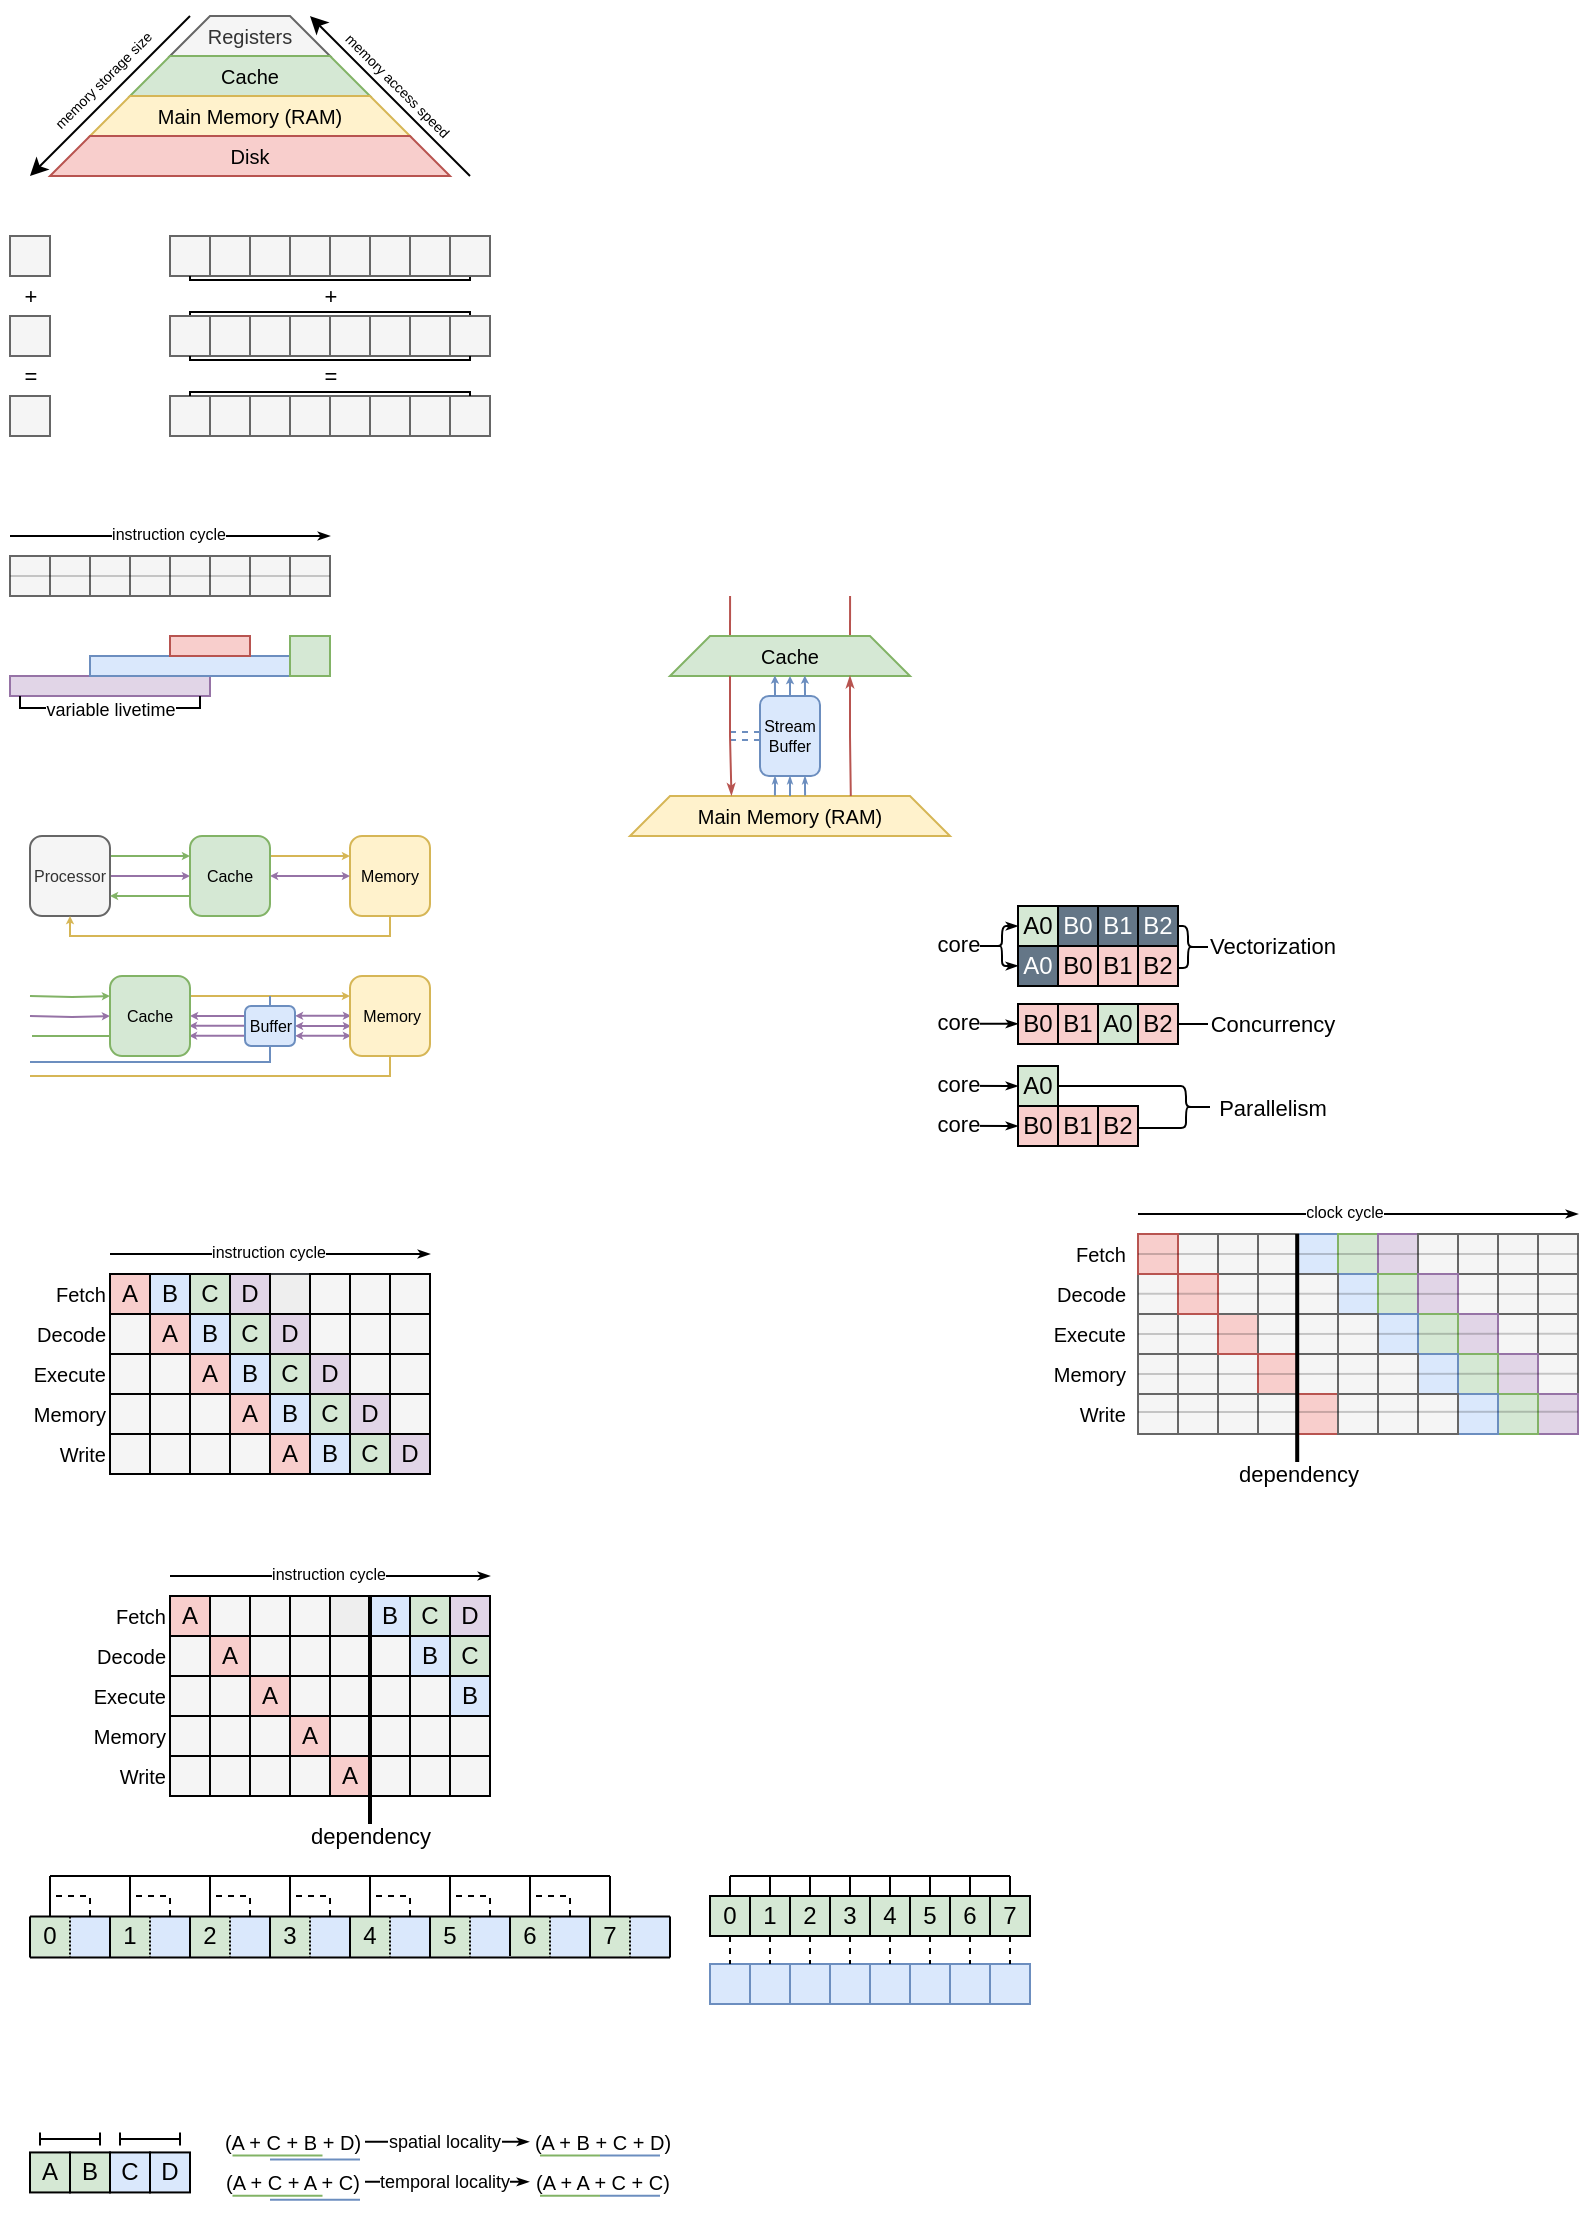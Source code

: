 <mxfile version="22.1.17" type="device" pages="3">
  <diagram id="FbQOJ6LRxfJJJBZ1_lbU" name="Performance">
    <mxGraphModel dx="663" dy="365" grid="1" gridSize="10" guides="1" tooltips="1" connect="1" arrows="1" fold="1" page="1" pageScale="1" pageWidth="827" pageHeight="1169" math="0" shadow="0">
      <root>
        <mxCell id="0" />
        <mxCell id="1" parent="0" />
        <mxCell id="WYW5K6rG9Z3ZYi5t9aFn-648" value="" style="rounded=0;whiteSpace=wrap;html=1;fillColor=#f5f5f5;fontColor=#333333;strokeColor=#666666;" parent="1" vertex="1">
          <mxGeometry x="794" y="639" width="20" height="20" as="geometry" />
        </mxCell>
        <mxCell id="WYW5K6rG9Z3ZYi5t9aFn-650" value="" style="rounded=0;whiteSpace=wrap;html=1;fillColor=#f5f5f5;fontColor=#333333;strokeColor=#666666;" parent="1" vertex="1">
          <mxGeometry x="774" y="639" width="20" height="20" as="geometry" />
        </mxCell>
        <mxCell id="WYW5K6rG9Z3ZYi5t9aFn-649" value="" style="rounded=0;whiteSpace=wrap;html=1;fillColor=#f5f5f5;fontColor=#333333;strokeColor=#666666;" parent="1" vertex="1">
          <mxGeometry x="754" y="639" width="20" height="20" as="geometry" />
        </mxCell>
        <mxCell id="WYW5K6rG9Z3ZYi5t9aFn-651" value="" style="rounded=0;whiteSpace=wrap;html=1;fillColor=#f5f5f5;fontColor=#333333;strokeColor=#666666;" parent="1" vertex="1">
          <mxGeometry x="794" y="659" width="20" height="20" as="geometry" />
        </mxCell>
        <mxCell id="WYW5K6rG9Z3ZYi5t9aFn-653" value="" style="rounded=0;whiteSpace=wrap;html=1;fillColor=#f5f5f5;fontColor=#333333;strokeColor=#666666;" parent="1" vertex="1">
          <mxGeometry x="774" y="659" width="20" height="20" as="geometry" />
        </mxCell>
        <mxCell id="WYW5K6rG9Z3ZYi5t9aFn-652" value="" style="rounded=0;whiteSpace=wrap;html=1;fillColor=#f5f5f5;fontColor=#333333;strokeColor=#666666;" parent="1" vertex="1">
          <mxGeometry x="754" y="659" width="20" height="20" as="geometry" />
        </mxCell>
        <mxCell id="WYW5K6rG9Z3ZYi5t9aFn-647" value="" style="rounded=0;whiteSpace=wrap;html=1;fillColor=#f5f5f5;fontColor=#333333;strokeColor=#666666;" parent="1" vertex="1">
          <mxGeometry x="614" y="719" width="20" height="20" as="geometry" />
        </mxCell>
        <mxCell id="WYW5K6rG9Z3ZYi5t9aFn-645" value="" style="rounded=0;whiteSpace=wrap;html=1;fillColor=#f5f5f5;fontColor=#333333;strokeColor=#666666;" parent="1" vertex="1">
          <mxGeometry x="634" y="719" width="20" height="20" as="geometry" />
        </mxCell>
        <mxCell id="WYW5K6rG9Z3ZYi5t9aFn-642" value="" style="rounded=0;whiteSpace=wrap;html=1;fillColor=#f5f5f5;fontColor=#333333;strokeColor=#666666;" parent="1" vertex="1">
          <mxGeometry x="634" y="699" width="20" height="20" as="geometry" />
        </mxCell>
        <mxCell id="WYW5K6rG9Z3ZYi5t9aFn-644" value="" style="rounded=0;whiteSpace=wrap;html=1;fillColor=#f5f5f5;fontColor=#333333;strokeColor=#666666;" parent="1" vertex="1">
          <mxGeometry x="614" y="699" width="20" height="20" as="geometry" />
        </mxCell>
        <mxCell id="WYW5K6rG9Z3ZYi5t9aFn-646" value="" style="rounded=0;whiteSpace=wrap;html=1;fillColor=#f5f5f5;fontColor=#333333;strokeColor=#666666;" parent="1" vertex="1">
          <mxGeometry x="594" y="719" width="20" height="20" as="geometry" />
        </mxCell>
        <mxCell id="WYW5K6rG9Z3ZYi5t9aFn-643" value="" style="rounded=0;whiteSpace=wrap;html=1;fillColor=#f5f5f5;fontColor=#333333;strokeColor=#666666;" parent="1" vertex="1">
          <mxGeometry x="594" y="699" width="20" height="20" as="geometry" />
        </mxCell>
        <mxCell id="WYW5K6rG9Z3ZYi5t9aFn-640" value="" style="rounded=0;whiteSpace=wrap;html=1;fillColor=#f5f5f5;fontColor=#333333;strokeColor=#666666;" parent="1" vertex="1">
          <mxGeometry x="594" y="679" width="20" height="20" as="geometry" />
        </mxCell>
        <mxCell id="WYW5K6rG9Z3ZYi5t9aFn-641" value="" style="rounded=0;whiteSpace=wrap;html=1;fillColor=#f5f5f5;fontColor=#333333;strokeColor=#666666;" parent="1" vertex="1">
          <mxGeometry x="614" y="679" width="20" height="20" as="geometry" />
        </mxCell>
        <mxCell id="WYW5K6rG9Z3ZYi5t9aFn-638" value="" style="rounded=0;whiteSpace=wrap;html=1;fillColor=#f8cecc;strokeColor=#b85450;" parent="1" vertex="1">
          <mxGeometry x="634" y="679" width="20" height="20" as="geometry" />
        </mxCell>
        <mxCell id="WYW5K6rG9Z3ZYi5t9aFn-147" value="" style="rounded=0;whiteSpace=wrap;html=1;fillColor=#f5f5f5;fontColor=#333333;strokeColor=#666666;" parent="1" vertex="1">
          <mxGeometry x="30" y="300" width="20" height="20" as="geometry" />
        </mxCell>
        <mxCell id="WYW5K6rG9Z3ZYi5t9aFn-148" value="" style="rounded=0;whiteSpace=wrap;html=1;fillColor=#f5f5f5;fontColor=#333333;strokeColor=#666666;" parent="1" vertex="1">
          <mxGeometry x="50" y="300" width="20" height="20" as="geometry" />
        </mxCell>
        <mxCell id="WYW5K6rG9Z3ZYi5t9aFn-149" value="" style="rounded=0;whiteSpace=wrap;html=1;fillColor=#f5f5f5;fontColor=#333333;strokeColor=#666666;" parent="1" vertex="1">
          <mxGeometry x="70" y="300" width="20" height="20" as="geometry" />
        </mxCell>
        <mxCell id="WYW5K6rG9Z3ZYi5t9aFn-150" value="" style="rounded=0;whiteSpace=wrap;html=1;fillColor=#f5f5f5;fontColor=#333333;strokeColor=#666666;" parent="1" vertex="1">
          <mxGeometry x="90" y="300" width="20" height="20" as="geometry" />
        </mxCell>
        <mxCell id="WYW5K6rG9Z3ZYi5t9aFn-151" value="" style="rounded=0;whiteSpace=wrap;html=1;fillColor=#f5f5f5;fontColor=#333333;strokeColor=#666666;" parent="1" vertex="1">
          <mxGeometry x="110" y="300" width="20" height="20" as="geometry" />
        </mxCell>
        <mxCell id="WYW5K6rG9Z3ZYi5t9aFn-152" value="" style="rounded=0;whiteSpace=wrap;html=1;fillColor=#f5f5f5;fontColor=#333333;strokeColor=#666666;" parent="1" vertex="1">
          <mxGeometry x="130" y="300" width="20" height="20" as="geometry" />
        </mxCell>
        <mxCell id="WYW5K6rG9Z3ZYi5t9aFn-153" value="" style="rounded=0;whiteSpace=wrap;html=1;fillColor=#f5f5f5;fontColor=#333333;strokeColor=#666666;" parent="1" vertex="1">
          <mxGeometry x="150" y="300" width="20" height="20" as="geometry" />
        </mxCell>
        <mxCell id="WYW5K6rG9Z3ZYi5t9aFn-154" value="" style="rounded=0;whiteSpace=wrap;html=1;fillColor=#f5f5f5;fontColor=#333333;strokeColor=#666666;" parent="1" vertex="1">
          <mxGeometry x="170" y="300" width="20" height="20" as="geometry" />
        </mxCell>
        <mxCell id="WYW5K6rG9Z3ZYi5t9aFn-12" value="Registers" style="shape=trapezoid;perimeter=trapezoidPerimeter;whiteSpace=wrap;html=1;fixedSize=1;size=20;fontSize=10;fillColor=#f5f5f5;fontColor=#333333;strokeColor=#666666;" parent="1" vertex="1">
          <mxGeometry x="110" y="30" width="80" height="20" as="geometry" />
        </mxCell>
        <mxCell id="WYW5K6rG9Z3ZYi5t9aFn-21" style="rounded=0;orthogonalLoop=1;jettySize=auto;html=1;startArrow=none;startFill=0;endArrow=classic;endFill=1;" parent="1" edge="1">
          <mxGeometry relative="1" as="geometry">
            <mxPoint x="180" y="30" as="targetPoint" />
            <mxPoint x="260" y="110" as="sourcePoint" />
          </mxGeometry>
        </mxCell>
        <mxCell id="WYW5K6rG9Z3ZYi5t9aFn-22" value="memory access speed" style="edgeLabel;html=1;align=center;verticalAlign=middle;resizable=0;points=[];rotation=45;fontSize=7;" parent="WYW5K6rG9Z3ZYi5t9aFn-21" vertex="1" connectable="0">
          <mxGeometry x="-0.007" y="-1" relative="1" as="geometry">
            <mxPoint x="2" y="-5" as="offset" />
          </mxGeometry>
        </mxCell>
        <mxCell id="WYW5K6rG9Z3ZYi5t9aFn-13" value="Cache" style="shape=trapezoid;perimeter=trapezoidPerimeter;whiteSpace=wrap;html=1;fixedSize=1;size=20;fontSize=10;fillColor=#d5e8d4;strokeColor=#82b366;" parent="1" vertex="1">
          <mxGeometry x="90" y="50" width="120" height="20" as="geometry" />
        </mxCell>
        <mxCell id="WYW5K6rG9Z3ZYi5t9aFn-14" value="Main Memory (RAM)" style="shape=trapezoid;perimeter=trapezoidPerimeter;whiteSpace=wrap;html=1;fixedSize=1;size=20;fontSize=10;fillColor=#fff2cc;strokeColor=#d6b656;" parent="1" vertex="1">
          <mxGeometry x="70" y="70" width="160" height="20" as="geometry" />
        </mxCell>
        <mxCell id="WYW5K6rG9Z3ZYi5t9aFn-15" value="Disk" style="shape=trapezoid;perimeter=trapezoidPerimeter;whiteSpace=wrap;html=1;fixedSize=1;size=20;fontSize=10;fillColor=#f8cecc;strokeColor=#b85450;" parent="1" vertex="1">
          <mxGeometry x="50" y="90" width="200" height="20" as="geometry" />
        </mxCell>
        <mxCell id="WYW5K6rG9Z3ZYi5t9aFn-23" style="rounded=0;orthogonalLoop=1;jettySize=auto;html=1;startArrow=classic;startFill=1;endArrow=none;endFill=0;entryX=0.125;entryY=0;entryDx=0;entryDy=0;entryPerimeter=0;" parent="1" target="WYW5K6rG9Z3ZYi5t9aFn-12" edge="1">
          <mxGeometry relative="1" as="geometry">
            <mxPoint x="90" y="-30" as="targetPoint" />
            <mxPoint x="40" y="110" as="sourcePoint" />
          </mxGeometry>
        </mxCell>
        <mxCell id="WYW5K6rG9Z3ZYi5t9aFn-24" value="memory storage size" style="edgeLabel;html=1;align=center;verticalAlign=middle;resizable=0;points=[];rotation=315;fontSize=7;" parent="WYW5K6rG9Z3ZYi5t9aFn-23" vertex="1" connectable="0">
          <mxGeometry x="-0.007" y="-1" relative="1" as="geometry">
            <mxPoint x="-4" y="-8" as="offset" />
          </mxGeometry>
        </mxCell>
        <mxCell id="WYW5K6rG9Z3ZYi5t9aFn-103" value="+" style="edgeStyle=orthogonalEdgeStyle;rounded=0;orthogonalLoop=1;jettySize=auto;html=1;exitX=0.5;exitY=1;exitDx=0;exitDy=0;entryX=0.5;entryY=0;entryDx=0;entryDy=0;endArrow=none;endFill=0;endSize=6;jumpSize=6;opacity=0;" parent="1" source="WYW5K6rG9Z3ZYi5t9aFn-26" target="WYW5K6rG9Z3ZYi5t9aFn-27" edge="1">
          <mxGeometry relative="1" as="geometry" />
        </mxCell>
        <mxCell id="WYW5K6rG9Z3ZYi5t9aFn-26" value="" style="rounded=0;whiteSpace=wrap;html=1;fillColor=#f5f5f5;fontColor=#333333;strokeColor=#666666;" parent="1" vertex="1">
          <mxGeometry x="30" y="140" width="20" height="20" as="geometry" />
        </mxCell>
        <mxCell id="WYW5K6rG9Z3ZYi5t9aFn-104" value="=" style="edgeStyle=orthogonalEdgeStyle;rounded=0;orthogonalLoop=1;jettySize=auto;html=1;exitX=0.5;exitY=1;exitDx=0;exitDy=0;entryX=0.5;entryY=0;entryDx=0;entryDy=0;endArrow=none;endFill=0;jumpSize=6;opacity=0;" parent="1" source="WYW5K6rG9Z3ZYi5t9aFn-27" target="WYW5K6rG9Z3ZYi5t9aFn-28" edge="1">
          <mxGeometry relative="1" as="geometry" />
        </mxCell>
        <mxCell id="WYW5K6rG9Z3ZYi5t9aFn-27" value="" style="rounded=0;whiteSpace=wrap;html=1;fillColor=#f5f5f5;fontColor=#333333;strokeColor=#666666;" parent="1" vertex="1">
          <mxGeometry x="30" y="180" width="20" height="20" as="geometry" />
        </mxCell>
        <mxCell id="WYW5K6rG9Z3ZYi5t9aFn-28" value="" style="rounded=0;whiteSpace=wrap;html=1;fillColor=#f5f5f5;fontColor=#333333;strokeColor=#666666;" parent="1" vertex="1">
          <mxGeometry x="30" y="220" width="20" height="20" as="geometry" />
        </mxCell>
        <mxCell id="WYW5K6rG9Z3ZYi5t9aFn-70" value="" style="rounded=0;whiteSpace=wrap;html=1;fillColor=#f5f5f5;fontColor=#333333;strokeColor=#666666;" parent="1" vertex="1">
          <mxGeometry x="110" y="140" width="20" height="20" as="geometry" />
        </mxCell>
        <mxCell id="WYW5K6rG9Z3ZYi5t9aFn-98" style="edgeStyle=orthogonalEdgeStyle;rounded=0;orthogonalLoop=1;jettySize=auto;html=1;exitX=0.5;exitY=0;exitDx=0;exitDy=0;entryX=0.5;entryY=0;entryDx=0;entryDy=0;endArrow=none;endFill=0;" parent="1" source="WYW5K6rG9Z3ZYi5t9aFn-71" target="WYW5K6rG9Z3ZYi5t9aFn-92" edge="1">
          <mxGeometry relative="1" as="geometry">
            <mxPoint x="120.0" y="188" as="sourcePoint" />
            <mxPoint x="260" y="188" as="targetPoint" />
            <Array as="points">
              <mxPoint x="120" y="178" />
              <mxPoint x="260" y="178" />
            </Array>
          </mxGeometry>
        </mxCell>
        <mxCell id="WYW5K6rG9Z3ZYi5t9aFn-71" value="" style="rounded=0;whiteSpace=wrap;html=1;fillColor=#f5f5f5;fontColor=#333333;strokeColor=#666666;" parent="1" vertex="1">
          <mxGeometry x="110" y="180" width="20" height="20" as="geometry" />
        </mxCell>
        <mxCell id="WYW5K6rG9Z3ZYi5t9aFn-72" value="" style="rounded=0;whiteSpace=wrap;html=1;fillColor=#f5f5f5;fontColor=#333333;strokeColor=#666666;" parent="1" vertex="1">
          <mxGeometry x="110" y="220" width="20" height="20" as="geometry" />
        </mxCell>
        <mxCell id="WYW5K6rG9Z3ZYi5t9aFn-73" value="" style="rounded=0;whiteSpace=wrap;html=1;fillColor=#f5f5f5;fontColor=#333333;strokeColor=#666666;" parent="1" vertex="1">
          <mxGeometry x="130" y="140" width="20" height="20" as="geometry" />
        </mxCell>
        <mxCell id="WYW5K6rG9Z3ZYi5t9aFn-74" value="" style="rounded=0;whiteSpace=wrap;html=1;fillColor=#f5f5f5;fontColor=#333333;strokeColor=#666666;" parent="1" vertex="1">
          <mxGeometry x="130" y="180" width="20" height="20" as="geometry" />
        </mxCell>
        <mxCell id="WYW5K6rG9Z3ZYi5t9aFn-75" value="" style="rounded=0;whiteSpace=wrap;html=1;fillColor=#f5f5f5;fontColor=#333333;strokeColor=#666666;" parent="1" vertex="1">
          <mxGeometry x="130" y="220" width="20" height="20" as="geometry" />
        </mxCell>
        <mxCell id="WYW5K6rG9Z3ZYi5t9aFn-76" value="" style="rounded=0;whiteSpace=wrap;html=1;fillColor=#f5f5f5;fontColor=#333333;strokeColor=#666666;" parent="1" vertex="1">
          <mxGeometry x="150" y="140" width="20" height="20" as="geometry" />
        </mxCell>
        <mxCell id="WYW5K6rG9Z3ZYi5t9aFn-77" value="" style="rounded=0;whiteSpace=wrap;html=1;fillColor=#f5f5f5;fontColor=#333333;strokeColor=#666666;" parent="1" vertex="1">
          <mxGeometry x="150" y="180" width="20" height="20" as="geometry" />
        </mxCell>
        <mxCell id="WYW5K6rG9Z3ZYi5t9aFn-78" value="" style="rounded=0;whiteSpace=wrap;html=1;fillColor=#f5f5f5;fontColor=#333333;strokeColor=#666666;" parent="1" vertex="1">
          <mxGeometry x="150" y="220" width="20" height="20" as="geometry" />
        </mxCell>
        <mxCell id="WYW5K6rG9Z3ZYi5t9aFn-101" value="+" style="edgeStyle=orthogonalEdgeStyle;rounded=0;orthogonalLoop=1;jettySize=auto;html=1;exitX=1;exitY=1;exitDx=0;exitDy=0;entryX=1;entryY=0;entryDx=0;entryDy=0;endArrow=none;endFill=0;align=center;verticalAlign=middle;spacingLeft=0;spacingRight=0;opacity=0;" parent="1" edge="1">
          <mxGeometry relative="1" as="geometry">
            <mxPoint x="190.0" y="160" as="sourcePoint" />
            <mxPoint x="190.0" y="180" as="targetPoint" />
          </mxGeometry>
        </mxCell>
        <mxCell id="WYW5K6rG9Z3ZYi5t9aFn-79" value="" style="rounded=0;whiteSpace=wrap;html=1;fillColor=#f5f5f5;fontColor=#333333;strokeColor=#666666;" parent="1" vertex="1">
          <mxGeometry x="170" y="140" width="20" height="20" as="geometry" />
        </mxCell>
        <mxCell id="WYW5K6rG9Z3ZYi5t9aFn-80" value="" style="rounded=0;whiteSpace=wrap;html=1;fillColor=#f5f5f5;fontColor=#333333;strokeColor=#666666;" parent="1" vertex="1">
          <mxGeometry x="170" y="180" width="20" height="20" as="geometry" />
        </mxCell>
        <mxCell id="WYW5K6rG9Z3ZYi5t9aFn-81" value="" style="rounded=0;whiteSpace=wrap;html=1;fillColor=#f5f5f5;fontColor=#333333;strokeColor=#666666;" parent="1" vertex="1">
          <mxGeometry x="170" y="220" width="20" height="20" as="geometry" />
        </mxCell>
        <mxCell id="WYW5K6rG9Z3ZYi5t9aFn-82" value="" style="rounded=0;whiteSpace=wrap;html=1;fillColor=#f5f5f5;fontColor=#333333;strokeColor=#666666;" parent="1" vertex="1">
          <mxGeometry x="190" y="140" width="20" height="20" as="geometry" />
        </mxCell>
        <mxCell id="WYW5K6rG9Z3ZYi5t9aFn-102" value="=" style="edgeStyle=orthogonalEdgeStyle;rounded=0;orthogonalLoop=1;jettySize=auto;html=1;exitX=0;exitY=1;exitDx=0;exitDy=0;entryX=1;entryY=0;entryDx=0;entryDy=0;endArrow=none;endFill=0;opacity=0;" parent="1" source="WYW5K6rG9Z3ZYi5t9aFn-83" target="WYW5K6rG9Z3ZYi5t9aFn-81" edge="1">
          <mxGeometry relative="1" as="geometry" />
        </mxCell>
        <mxCell id="WYW5K6rG9Z3ZYi5t9aFn-83" value="" style="rounded=0;whiteSpace=wrap;html=1;fillColor=#f5f5f5;fontColor=#333333;strokeColor=#666666;" parent="1" vertex="1">
          <mxGeometry x="190" y="180" width="20" height="20" as="geometry" />
        </mxCell>
        <mxCell id="WYW5K6rG9Z3ZYi5t9aFn-84" value="" style="rounded=0;whiteSpace=wrap;html=1;fillColor=#f5f5f5;fontColor=#333333;strokeColor=#666666;" parent="1" vertex="1">
          <mxGeometry x="190" y="220" width="20" height="20" as="geometry" />
        </mxCell>
        <mxCell id="WYW5K6rG9Z3ZYi5t9aFn-85" value="" style="rounded=0;whiteSpace=wrap;html=1;fillColor=#f5f5f5;fontColor=#333333;strokeColor=#666666;" parent="1" vertex="1">
          <mxGeometry x="210" y="140" width="20" height="20" as="geometry" />
        </mxCell>
        <mxCell id="WYW5K6rG9Z3ZYi5t9aFn-86" value="" style="rounded=0;whiteSpace=wrap;html=1;fillColor=#f5f5f5;fontColor=#333333;strokeColor=#666666;" parent="1" vertex="1">
          <mxGeometry x="210" y="180" width="20" height="20" as="geometry" />
        </mxCell>
        <mxCell id="WYW5K6rG9Z3ZYi5t9aFn-87" value="" style="rounded=0;whiteSpace=wrap;html=1;fillColor=#f5f5f5;fontColor=#333333;strokeColor=#666666;" parent="1" vertex="1">
          <mxGeometry x="210" y="220" width="20" height="20" as="geometry" />
        </mxCell>
        <mxCell id="WYW5K6rG9Z3ZYi5t9aFn-88" value="" style="rounded=0;whiteSpace=wrap;html=1;fillColor=#f5f5f5;fontColor=#333333;strokeColor=#666666;" parent="1" vertex="1">
          <mxGeometry x="230" y="140" width="20" height="20" as="geometry" />
        </mxCell>
        <mxCell id="WYW5K6rG9Z3ZYi5t9aFn-89" value="" style="rounded=0;whiteSpace=wrap;html=1;fillColor=#f5f5f5;fontColor=#333333;strokeColor=#666666;" parent="1" vertex="1">
          <mxGeometry x="230" y="180" width="20" height="20" as="geometry" />
        </mxCell>
        <mxCell id="WYW5K6rG9Z3ZYi5t9aFn-90" value="" style="rounded=0;whiteSpace=wrap;html=1;fillColor=#f5f5f5;fontColor=#333333;strokeColor=#666666;" parent="1" vertex="1">
          <mxGeometry x="230" y="220" width="20" height="20" as="geometry" />
        </mxCell>
        <mxCell id="WYW5K6rG9Z3ZYi5t9aFn-94" style="edgeStyle=orthogonalEdgeStyle;rounded=0;orthogonalLoop=1;jettySize=auto;html=1;exitX=0.5;exitY=1;exitDx=0;exitDy=0;endArrow=none;endFill=0;" parent="1" source="WYW5K6rG9Z3ZYi5t9aFn-91" edge="1">
          <mxGeometry relative="1" as="geometry">
            <mxPoint x="260" y="152" as="sourcePoint" />
            <mxPoint x="120" y="160" as="targetPoint" />
            <Array as="points">
              <mxPoint x="260" y="162" />
              <mxPoint x="120" y="162" />
            </Array>
          </mxGeometry>
        </mxCell>
        <mxCell id="WYW5K6rG9Z3ZYi5t9aFn-91" value="" style="rounded=0;whiteSpace=wrap;html=1;fillColor=#f5f5f5;fontColor=#333333;strokeColor=#666666;" parent="1" vertex="1">
          <mxGeometry x="250" y="140" width="20" height="20" as="geometry" />
        </mxCell>
        <mxCell id="WYW5K6rG9Z3ZYi5t9aFn-92" value="" style="rounded=0;whiteSpace=wrap;html=1;fillColor=#f5f5f5;fontColor=#333333;strokeColor=#666666;" parent="1" vertex="1">
          <mxGeometry x="250" y="180" width="20" height="20" as="geometry" />
        </mxCell>
        <mxCell id="WYW5K6rG9Z3ZYi5t9aFn-93" value="" style="rounded=0;whiteSpace=wrap;html=1;fillColor=#f5f5f5;fontColor=#333333;strokeColor=#666666;" parent="1" vertex="1">
          <mxGeometry x="250" y="220" width="20" height="20" as="geometry" />
        </mxCell>
        <mxCell id="WYW5K6rG9Z3ZYi5t9aFn-99" style="edgeStyle=orthogonalEdgeStyle;rounded=0;orthogonalLoop=1;jettySize=auto;html=1;exitX=0.5;exitY=1;exitDx=0;exitDy=0;endArrow=none;endFill=0;" parent="1" edge="1">
          <mxGeometry relative="1" as="geometry">
            <mxPoint x="260" y="200" as="sourcePoint" />
            <mxPoint x="120" y="200" as="targetPoint" />
            <Array as="points">
              <mxPoint x="260" y="202" />
              <mxPoint x="120" y="202" />
            </Array>
          </mxGeometry>
        </mxCell>
        <mxCell id="WYW5K6rG9Z3ZYi5t9aFn-100" style="edgeStyle=orthogonalEdgeStyle;rounded=0;orthogonalLoop=1;jettySize=auto;html=1;exitX=0.5;exitY=0;exitDx=0;exitDy=0;entryX=0.5;entryY=0;entryDx=0;entryDy=0;endArrow=none;endFill=0;" parent="1" edge="1">
          <mxGeometry relative="1" as="geometry">
            <mxPoint x="120" y="220" as="sourcePoint" />
            <mxPoint x="260" y="220" as="targetPoint" />
            <Array as="points">
              <mxPoint x="120" y="218" />
              <mxPoint x="260" y="218" />
            </Array>
          </mxGeometry>
        </mxCell>
        <mxCell id="WYW5K6rG9Z3ZYi5t9aFn-128" style="rounded=0;orthogonalLoop=1;jettySize=auto;html=1;startSize=0;endSize=3;endArrow=classicThin;endFill=1;" parent="1" edge="1">
          <mxGeometry relative="1" as="geometry">
            <mxPoint x="190" y="290" as="targetPoint" />
            <mxPoint x="30" y="290" as="sourcePoint" />
          </mxGeometry>
        </mxCell>
        <mxCell id="WYW5K6rG9Z3ZYi5t9aFn-137" value="instruction cycle" style="edgeLabel;html=1;align=center;verticalAlign=middle;resizable=0;points=[];fontSize=8;" parent="WYW5K6rG9Z3ZYi5t9aFn-128" vertex="1" connectable="0">
          <mxGeometry x="-0.212" y="1" relative="1" as="geometry">
            <mxPoint x="16" as="offset" />
          </mxGeometry>
        </mxCell>
        <mxCell id="WYW5K6rG9Z3ZYi5t9aFn-114" value="" style="rounded=0;whiteSpace=wrap;html=1;fillColor=#e1d5e7;strokeColor=#9673a6;" parent="1" vertex="1">
          <mxGeometry x="30" y="360" width="100" height="10" as="geometry" />
        </mxCell>
        <mxCell id="WYW5K6rG9Z3ZYi5t9aFn-115" value="" style="rounded=0;whiteSpace=wrap;html=1;fillColor=#dae8fc;strokeColor=#6c8ebf;" parent="1" vertex="1">
          <mxGeometry x="70" y="350" width="100" height="10" as="geometry" />
        </mxCell>
        <mxCell id="WYW5K6rG9Z3ZYi5t9aFn-124" value="" style="rounded=0;whiteSpace=wrap;html=1;fillColor=#d5e8d4;strokeColor=#82b366;" parent="1" vertex="1">
          <mxGeometry x="170" y="340" width="20" height="20" as="geometry" />
        </mxCell>
        <mxCell id="WYW5K6rG9Z3ZYi5t9aFn-127" value="" style="rounded=0;whiteSpace=wrap;html=1;fillColor=#f8cecc;strokeColor=#b85450;" parent="1" vertex="1">
          <mxGeometry x="110" y="340" width="40" height="10" as="geometry" />
        </mxCell>
        <mxCell id="WYW5K6rG9Z3ZYi5t9aFn-142" style="edgeStyle=orthogonalEdgeStyle;rounded=0;orthogonalLoop=1;jettySize=auto;html=1;endArrow=none;endFill=0;" parent="1" edge="1">
          <mxGeometry relative="1" as="geometry">
            <mxPoint x="35" y="370" as="sourcePoint" />
            <mxPoint x="125" y="370" as="targetPoint" />
            <Array as="points">
              <mxPoint x="35" y="376" />
              <mxPoint x="125" y="376" />
            </Array>
          </mxGeometry>
        </mxCell>
        <mxCell id="WYW5K6rG9Z3ZYi5t9aFn-143" value="variable livetime" style="edgeLabel;html=1;align=center;verticalAlign=middle;resizable=0;points=[];fontSize=9;" parent="WYW5K6rG9Z3ZYi5t9aFn-142" vertex="1" connectable="0">
          <mxGeometry x="-0.157" y="1" relative="1" as="geometry">
            <mxPoint x="8" y="2" as="offset" />
          </mxGeometry>
        </mxCell>
        <mxCell id="WYW5K6rG9Z3ZYi5t9aFn-155" style="rounded=0;orthogonalLoop=1;jettySize=auto;html=1;exitX=0;exitY=0.5;exitDx=0;exitDy=0;entryX=1;entryY=0.5;entryDx=0;entryDy=0;endArrow=none;endFill=0;strokeWidth=1;jumpSize=0;fillColor=#eeeeee;strokeColor=default;opacity=20;" parent="1" source="WYW5K6rG9Z3ZYi5t9aFn-147" target="WYW5K6rG9Z3ZYi5t9aFn-154" edge="1">
          <mxGeometry relative="1" as="geometry" />
        </mxCell>
        <mxCell id="WYW5K6rG9Z3ZYi5t9aFn-161" style="edgeStyle=orthogonalEdgeStyle;rounded=0;orthogonalLoop=1;jettySize=auto;html=1;exitX=1;exitY=0.25;exitDx=0;exitDy=0;entryX=0;entryY=0.25;entryDx=0;entryDy=0;fillColor=#d5e8d4;strokeColor=#82b366;endSize=1;" parent="1" source="WYW5K6rG9Z3ZYi5t9aFn-158" target="WYW5K6rG9Z3ZYi5t9aFn-160" edge="1">
          <mxGeometry relative="1" as="geometry" />
        </mxCell>
        <mxCell id="WYW5K6rG9Z3ZYi5t9aFn-177" style="edgeStyle=orthogonalEdgeStyle;rounded=0;orthogonalLoop=1;jettySize=auto;html=1;exitX=1;exitY=0.5;exitDx=0;exitDy=0;entryX=0;entryY=0.5;entryDx=0;entryDy=0;fillColor=#e1d5e7;strokeColor=#9673a6;endSize=1;startSize=1;startArrow=none;startFill=0;" parent="1" source="WYW5K6rG9Z3ZYi5t9aFn-158" target="WYW5K6rG9Z3ZYi5t9aFn-160" edge="1">
          <mxGeometry relative="1" as="geometry" />
        </mxCell>
        <mxCell id="WYW5K6rG9Z3ZYi5t9aFn-158" value="Processor" style="rounded=1;whiteSpace=wrap;html=1;fontSize=8;fillColor=#f5f5f5;fontColor=#333333;strokeColor=#666666;" parent="1" vertex="1">
          <mxGeometry x="40" y="440" width="40" height="40" as="geometry" />
        </mxCell>
        <mxCell id="WYW5K6rG9Z3ZYi5t9aFn-174" style="edgeStyle=orthogonalEdgeStyle;rounded=0;orthogonalLoop=1;jettySize=auto;html=1;exitX=0.5;exitY=1;exitDx=0;exitDy=0;entryX=0.5;entryY=1;entryDx=0;entryDy=0;fillColor=#fff2cc;strokeColor=#d6b656;endSize=1;" parent="1" source="WYW5K6rG9Z3ZYi5t9aFn-159" target="WYW5K6rG9Z3ZYi5t9aFn-158" edge="1">
          <mxGeometry relative="1" as="geometry">
            <Array as="points">
              <mxPoint x="220" y="490" />
              <mxPoint x="60" y="490" />
            </Array>
          </mxGeometry>
        </mxCell>
        <mxCell id="WYW5K6rG9Z3ZYi5t9aFn-159" value="Memory" style="rounded=1;whiteSpace=wrap;html=1;fontSize=8;fillColor=#fff2cc;strokeColor=#d6b656;" parent="1" vertex="1">
          <mxGeometry x="200" y="440" width="40" height="40" as="geometry" />
        </mxCell>
        <mxCell id="WYW5K6rG9Z3ZYi5t9aFn-162" style="edgeStyle=orthogonalEdgeStyle;rounded=0;orthogonalLoop=1;jettySize=auto;html=1;exitX=0;exitY=0.75;exitDx=0;exitDy=0;entryX=1;entryY=0.75;entryDx=0;entryDy=0;fillColor=#d5e8d4;strokeColor=#82b366;endSize=1;" parent="1" source="WYW5K6rG9Z3ZYi5t9aFn-160" target="WYW5K6rG9Z3ZYi5t9aFn-158" edge="1">
          <mxGeometry relative="1" as="geometry" />
        </mxCell>
        <mxCell id="WYW5K6rG9Z3ZYi5t9aFn-163" style="edgeStyle=orthogonalEdgeStyle;rounded=0;orthogonalLoop=1;jettySize=auto;html=1;exitX=1;exitY=0.25;exitDx=0;exitDy=0;entryX=0;entryY=0.25;entryDx=0;entryDy=0;fillColor=#fff2cc;strokeColor=#d6b656;endSize=1;" parent="1" source="WYW5K6rG9Z3ZYi5t9aFn-160" target="WYW5K6rG9Z3ZYi5t9aFn-159" edge="1">
          <mxGeometry relative="1" as="geometry" />
        </mxCell>
        <mxCell id="WYW5K6rG9Z3ZYi5t9aFn-178" style="edgeStyle=orthogonalEdgeStyle;rounded=0;orthogonalLoop=1;jettySize=auto;html=1;exitX=1;exitY=0.5;exitDx=0;exitDy=0;entryX=0;entryY=0.5;entryDx=0;entryDy=0;strokeWidth=1;fillColor=#e1d5e7;strokeColor=#9673a6;endSize=1;startArrow=classic;startFill=1;startSize=1;" parent="1" source="WYW5K6rG9Z3ZYi5t9aFn-160" target="WYW5K6rG9Z3ZYi5t9aFn-159" edge="1">
          <mxGeometry relative="1" as="geometry" />
        </mxCell>
        <mxCell id="WYW5K6rG9Z3ZYi5t9aFn-160" value="Cache" style="rounded=1;whiteSpace=wrap;html=1;fontSize=8;fillColor=#d5e8d4;strokeColor=#82b366;" parent="1" vertex="1">
          <mxGeometry x="120" y="440" width="40" height="40" as="geometry" />
        </mxCell>
        <mxCell id="WYW5K6rG9Z3ZYi5t9aFn-229" style="edgeStyle=orthogonalEdgeStyle;rounded=0;orthogonalLoop=1;jettySize=auto;html=1;exitX=1;exitY=0.25;exitDx=0;exitDy=0;entryX=0;entryY=0.25;entryDx=0;entryDy=0;fillColor=#fff2cc;strokeColor=#d6b656;endSize=1;" parent="1" source="WYW5K6rG9Z3ZYi5t9aFn-189" target="WYW5K6rG9Z3ZYi5t9aFn-185" edge="1">
          <mxGeometry relative="1" as="geometry" />
        </mxCell>
        <mxCell id="WYW5K6rG9Z3ZYi5t9aFn-216" style="edgeStyle=orthogonalEdgeStyle;rounded=0;orthogonalLoop=1;jettySize=auto;html=1;entryX=0;entryY=0.25;entryDx=0;entryDy=0;fillColor=#d5e8d4;strokeColor=#82b366;endSize=1;" parent="1" target="WYW5K6rG9Z3ZYi5t9aFn-189" edge="1">
          <mxGeometry relative="1" as="geometry">
            <mxPoint x="40" y="520" as="sourcePoint" />
            <mxPoint x="60" y="519.75" as="targetPoint" />
          </mxGeometry>
        </mxCell>
        <mxCell id="WYW5K6rG9Z3ZYi5t9aFn-217" style="edgeStyle=orthogonalEdgeStyle;rounded=0;orthogonalLoop=1;jettySize=auto;html=1;entryX=0;entryY=0.5;entryDx=0;entryDy=0;fillColor=#e1d5e7;strokeColor=#9673a6;endSize=1;startSize=1;startArrow=none;startFill=0;" parent="1" target="WYW5K6rG9Z3ZYi5t9aFn-189" edge="1">
          <mxGeometry relative="1" as="geometry">
            <mxPoint x="40" y="530" as="sourcePoint" />
            <mxPoint x="60" y="529.75" as="targetPoint" />
          </mxGeometry>
        </mxCell>
        <mxCell id="WYW5K6rG9Z3ZYi5t9aFn-218" style="edgeStyle=orthogonalEdgeStyle;rounded=0;orthogonalLoop=1;jettySize=auto;html=1;exitX=0;exitY=0.75;exitDx=0;exitDy=0;fillColor=#d5e8d4;strokeColor=#82b366;endSize=1;endArrow=none;endFill=0;" parent="1" source="WYW5K6rG9Z3ZYi5t9aFn-189" edge="1">
          <mxGeometry relative="1" as="geometry">
            <mxPoint x="60" y="539.75" as="sourcePoint" />
            <mxPoint x="41" y="540" as="targetPoint" />
          </mxGeometry>
        </mxCell>
        <mxCell id="WYW5K6rG9Z3ZYi5t9aFn-219" style="edgeStyle=orthogonalEdgeStyle;rounded=0;orthogonalLoop=1;jettySize=auto;html=1;exitX=0.5;exitY=1;exitDx=0;exitDy=0;fillColor=#fff2cc;strokeColor=#d6b656;endSize=1;endArrow=none;endFill=0;" parent="1" edge="1">
          <mxGeometry relative="1" as="geometry">
            <mxPoint x="220" y="550" as="sourcePoint" />
            <mxPoint x="40" y="560" as="targetPoint" />
            <Array as="points">
              <mxPoint x="220" y="560" />
              <mxPoint x="40" y="560" />
            </Array>
          </mxGeometry>
        </mxCell>
        <mxCell id="WYW5K6rG9Z3ZYi5t9aFn-231" style="edgeStyle=orthogonalEdgeStyle;rounded=0;orthogonalLoop=1;jettySize=auto;html=1;exitX=0;exitY=0.25;exitDx=0;exitDy=0;entryX=1;entryY=0.5;entryDx=0;entryDy=0;fillColor=#e1d5e7;strokeColor=#9673a6;endSize=1;" parent="1" source="WYW5K6rG9Z3ZYi5t9aFn-230" target="WYW5K6rG9Z3ZYi5t9aFn-189" edge="1">
          <mxGeometry relative="1" as="geometry" />
        </mxCell>
        <mxCell id="WYW5K6rG9Z3ZYi5t9aFn-232" style="edgeStyle=orthogonalEdgeStyle;rounded=0;orthogonalLoop=1;jettySize=auto;html=1;exitX=0;exitY=0.25;exitDx=0;exitDy=0;entryX=1;entryY=0.5;entryDx=0;entryDy=0;fillColor=#e1d5e7;strokeColor=#9673a6;endSize=1;" parent="1" edge="1">
          <mxGeometry relative="1" as="geometry">
            <mxPoint x="147.5" y="534.92" as="sourcePoint" />
            <mxPoint x="119.5" y="534.92" as="targetPoint" />
          </mxGeometry>
        </mxCell>
        <mxCell id="WYW5K6rG9Z3ZYi5t9aFn-233" style="edgeStyle=orthogonalEdgeStyle;rounded=0;orthogonalLoop=1;jettySize=auto;html=1;exitX=0;exitY=0.25;exitDx=0;exitDy=0;entryX=1;entryY=0.5;entryDx=0;entryDy=0;fillColor=#e1d5e7;strokeColor=#9673a6;endSize=1;" parent="1" edge="1">
          <mxGeometry relative="1" as="geometry">
            <mxPoint x="147.5" y="539.92" as="sourcePoint" />
            <mxPoint x="119.5" y="539.92" as="targetPoint" />
          </mxGeometry>
        </mxCell>
        <mxCell id="WYW5K6rG9Z3ZYi5t9aFn-234" style="edgeStyle=orthogonalEdgeStyle;rounded=0;orthogonalLoop=1;jettySize=auto;html=1;exitX=0;exitY=0.25;exitDx=0;exitDy=0;entryX=1;entryY=0.5;entryDx=0;entryDy=0;fillColor=#e1d5e7;strokeColor=#9673a6;endSize=1;startSize=1;startArrow=classic;startFill=1;" parent="1" edge="1">
          <mxGeometry relative="1" as="geometry">
            <mxPoint x="200.5" y="529.92" as="sourcePoint" />
            <mxPoint x="172.5" y="529.92" as="targetPoint" />
          </mxGeometry>
        </mxCell>
        <mxCell id="WYW5K6rG9Z3ZYi5t9aFn-235" style="edgeStyle=orthogonalEdgeStyle;rounded=0;orthogonalLoop=1;jettySize=auto;html=1;exitX=0;exitY=0.25;exitDx=0;exitDy=0;entryX=1;entryY=0.5;entryDx=0;entryDy=0;fillColor=#e1d5e7;strokeColor=#9673a6;endSize=1;startArrow=classic;startFill=1;startSize=1;" parent="1" edge="1">
          <mxGeometry relative="1" as="geometry">
            <mxPoint x="200.5" y="535" as="sourcePoint" />
            <mxPoint x="172.5" y="535" as="targetPoint" />
          </mxGeometry>
        </mxCell>
        <mxCell id="WYW5K6rG9Z3ZYi5t9aFn-236" style="edgeStyle=orthogonalEdgeStyle;rounded=0;orthogonalLoop=1;jettySize=auto;html=1;exitX=0;exitY=0.25;exitDx=0;exitDy=0;entryX=1;entryY=0.5;entryDx=0;entryDy=0;fillColor=#e1d5e7;strokeColor=#9673a6;endSize=1;startArrow=classic;startFill=1;startSize=1;" parent="1" edge="1">
          <mxGeometry relative="1" as="geometry">
            <mxPoint x="200.5" y="539.92" as="sourcePoint" />
            <mxPoint x="172.5" y="539.92" as="targetPoint" />
          </mxGeometry>
        </mxCell>
        <mxCell id="WYW5K6rG9Z3ZYi5t9aFn-185" value="&amp;nbsp;Memory" style="rounded=1;whiteSpace=wrap;html=1;fontSize=8;fillColor=#fff2cc;strokeColor=#d6b656;" parent="1" vertex="1">
          <mxGeometry x="200" y="510" width="40" height="40" as="geometry" />
        </mxCell>
        <mxCell id="WYW5K6rG9Z3ZYi5t9aFn-237" style="edgeStyle=orthogonalEdgeStyle;rounded=0;orthogonalLoop=1;jettySize=auto;html=1;exitX=0.5;exitY=0;exitDx=0;exitDy=0;fillColor=#dae8fc;strokeColor=#6c8ebf;endArrow=none;endFill=0;endSize=1;startSize=1;startArrow=none;startFill=0;" parent="1" edge="1">
          <mxGeometry relative="1" as="geometry">
            <mxPoint x="160" y="520" as="targetPoint" />
            <mxPoint x="160.0" y="525" as="sourcePoint" />
          </mxGeometry>
        </mxCell>
        <mxCell id="WYW5K6rG9Z3ZYi5t9aFn-240" style="edgeStyle=elbowEdgeStyle;rounded=0;orthogonalLoop=1;jettySize=auto;html=1;exitX=0.5;exitY=1;exitDx=0;exitDy=0;elbow=vertical;fillColor=#dae8fc;strokeColor=#6c8ebf;startArrow=none;startFill=0;endArrow=none;endFill=0;endSize=1;startSize=1;" parent="1" source="WYW5K6rG9Z3ZYi5t9aFn-230" edge="1">
          <mxGeometry relative="1" as="geometry">
            <mxPoint x="40" y="553" as="targetPoint" />
            <mxPoint x="160.0" y="548" as="sourcePoint" />
            <Array as="points">
              <mxPoint x="100" y="553" />
            </Array>
          </mxGeometry>
        </mxCell>
        <mxCell id="WYW5K6rG9Z3ZYi5t9aFn-230" value="Buffer" style="rounded=1;whiteSpace=wrap;html=1;fontSize=8;fillColor=#dae8fc;strokeColor=#6c8ebf;" parent="1" vertex="1">
          <mxGeometry x="147.5" y="525" width="25" height="20" as="geometry" />
        </mxCell>
        <mxCell id="WYW5K6rG9Z3ZYi5t9aFn-189" value="Cache" style="rounded=1;whiteSpace=wrap;html=1;fontSize=8;fillColor=#d5e8d4;strokeColor=#82b366;" parent="1" vertex="1">
          <mxGeometry x="80" y="510" width="40" height="40" as="geometry" />
        </mxCell>
        <mxCell id="WYW5K6rG9Z3ZYi5t9aFn-245" value="" style="rounded=0;whiteSpace=wrap;html=1;spacing=0;strokeWidth=1;shadow=0;glass=0;perimeterSpacing=16;fillColor=#eeeeee;strokeColor=#36393d;" parent="1" vertex="1">
          <mxGeometry x="160" y="659" width="20" height="20" as="geometry" />
        </mxCell>
        <mxCell id="WYW5K6rG9Z3ZYi5t9aFn-244" value="D" style="rounded=0;whiteSpace=wrap;html=1;fillColor=#e1d5e7;strokeColor=default;strokeWidth=1;shadow=0;glass=0;perimeterSpacing=16;" parent="1" vertex="1">
          <mxGeometry x="140" y="659" width="20" height="20" as="geometry" />
        </mxCell>
        <mxCell id="WYW5K6rG9Z3ZYi5t9aFn-246" value="" style="rounded=0;whiteSpace=wrap;html=1;fillColor=#f5f5f5;fontColor=#333333;strokeColor=default;strokeWidth=1;shadow=0;glass=0;perimeterSpacing=16;" parent="1" vertex="1">
          <mxGeometry x="180" y="659" width="20" height="20" as="geometry" />
        </mxCell>
        <mxCell id="WYW5K6rG9Z3ZYi5t9aFn-247" value="" style="rounded=0;whiteSpace=wrap;html=1;fillColor=#f5f5f5;fontColor=#333333;strokeColor=default;strokeWidth=1;shadow=0;glass=0;perimeterSpacing=16;" parent="1" vertex="1">
          <mxGeometry x="200" y="659" width="20" height="20" as="geometry" />
        </mxCell>
        <mxCell id="WYW5K6rG9Z3ZYi5t9aFn-248" value="" style="rounded=0;whiteSpace=wrap;html=1;fillColor=#f5f5f5;fontColor=#333333;strokeColor=default;strokeWidth=1;shadow=0;glass=0;perimeterSpacing=16;" parent="1" vertex="1">
          <mxGeometry x="220" y="659" width="20" height="20" as="geometry" />
        </mxCell>
        <mxCell id="WYW5K6rG9Z3ZYi5t9aFn-249" style="rounded=0;orthogonalLoop=1;jettySize=auto;html=1;startSize=0;endSize=3;endArrow=classicThin;endFill=1;" parent="1" edge="1">
          <mxGeometry relative="1" as="geometry">
            <mxPoint x="240" y="649" as="targetPoint" />
            <mxPoint x="80" y="649" as="sourcePoint" />
          </mxGeometry>
        </mxCell>
        <mxCell id="WYW5K6rG9Z3ZYi5t9aFn-250" value="instruction cycle" style="edgeLabel;html=1;align=center;verticalAlign=middle;resizable=0;points=[];fontSize=8;" parent="WYW5K6rG9Z3ZYi5t9aFn-249" vertex="1" connectable="0">
          <mxGeometry x="-0.212" y="1" relative="1" as="geometry">
            <mxPoint x="16" as="offset" />
          </mxGeometry>
        </mxCell>
        <mxCell id="WYW5K6rG9Z3ZYi5t9aFn-267" value="" style="rounded=0;whiteSpace=wrap;html=1;fillColor=#f5f5f5;fontColor=#333333;strokeColor=default;strokeWidth=1;shadow=0;glass=0;perimeterSpacing=16;" parent="1" vertex="1">
          <mxGeometry x="80" y="679" width="20" height="20" as="geometry" />
        </mxCell>
        <mxCell id="WYW5K6rG9Z3ZYi5t9aFn-272" value="" style="rounded=0;whiteSpace=wrap;html=1;fillColor=#f5f5f5;fontColor=#333333;strokeColor=default;strokeWidth=1;shadow=0;glass=0;perimeterSpacing=16;" parent="1" vertex="1">
          <mxGeometry x="180" y="679" width="20" height="20" as="geometry" />
        </mxCell>
        <mxCell id="WYW5K6rG9Z3ZYi5t9aFn-273" value="" style="rounded=0;whiteSpace=wrap;html=1;fillColor=#f5f5f5;fontColor=#333333;strokeColor=default;strokeWidth=1;shadow=0;glass=0;perimeterSpacing=16;" parent="1" vertex="1">
          <mxGeometry x="200" y="679" width="20" height="20" as="geometry" />
        </mxCell>
        <mxCell id="WYW5K6rG9Z3ZYi5t9aFn-274" value="" style="rounded=0;whiteSpace=wrap;html=1;fillColor=#f5f5f5;fontColor=#333333;strokeColor=default;strokeWidth=1;shadow=0;glass=0;perimeterSpacing=16;" parent="1" vertex="1">
          <mxGeometry x="220" y="679" width="20" height="20" as="geometry" />
        </mxCell>
        <mxCell id="WYW5K6rG9Z3ZYi5t9aFn-275" value="" style="rounded=0;whiteSpace=wrap;html=1;fillColor=#f5f5f5;fontColor=#333333;strokeColor=default;strokeWidth=1;shadow=0;glass=0;perimeterSpacing=16;" parent="1" vertex="1">
          <mxGeometry x="80" y="699" width="20" height="20" as="geometry" />
        </mxCell>
        <mxCell id="WYW5K6rG9Z3ZYi5t9aFn-276" value="" style="rounded=0;whiteSpace=wrap;html=1;fillColor=#f5f5f5;fontColor=#333333;strokeColor=default;strokeWidth=1;shadow=0;glass=0;perimeterSpacing=16;" parent="1" vertex="1">
          <mxGeometry x="100" y="699" width="20" height="20" as="geometry" />
        </mxCell>
        <mxCell id="WYW5K6rG9Z3ZYi5t9aFn-281" value="" style="rounded=0;whiteSpace=wrap;html=1;fillColor=#f5f5f5;fontColor=#333333;strokeColor=default;strokeWidth=1;shadow=0;glass=0;perimeterSpacing=16;" parent="1" vertex="1">
          <mxGeometry x="200" y="699" width="20" height="20" as="geometry" />
        </mxCell>
        <mxCell id="WYW5K6rG9Z3ZYi5t9aFn-282" value="" style="rounded=0;whiteSpace=wrap;html=1;fillColor=#f5f5f5;fontColor=#333333;strokeColor=default;strokeWidth=1;shadow=0;glass=0;perimeterSpacing=16;" parent="1" vertex="1">
          <mxGeometry x="220" y="699" width="20" height="20" as="geometry" />
        </mxCell>
        <mxCell id="WYW5K6rG9Z3ZYi5t9aFn-283" value="" style="rounded=0;whiteSpace=wrap;html=1;fillColor=#f5f5f5;fontColor=#333333;strokeColor=default;strokeWidth=1;shadow=0;glass=0;perimeterSpacing=16;" parent="1" vertex="1">
          <mxGeometry x="80" y="719" width="20" height="20" as="geometry" />
        </mxCell>
        <mxCell id="WYW5K6rG9Z3ZYi5t9aFn-284" value="" style="rounded=0;whiteSpace=wrap;html=1;fillColor=#f5f5f5;fontColor=#333333;strokeColor=default;strokeWidth=1;shadow=0;glass=0;perimeterSpacing=16;" parent="1" vertex="1">
          <mxGeometry x="100" y="719" width="20" height="20" as="geometry" />
        </mxCell>
        <mxCell id="WYW5K6rG9Z3ZYi5t9aFn-285" value="" style="rounded=0;whiteSpace=wrap;html=1;fillColor=#f5f5f5;fontColor=#333333;strokeColor=default;strokeWidth=1;shadow=0;glass=0;perimeterSpacing=16;" parent="1" vertex="1">
          <mxGeometry x="120" y="719" width="20" height="20" as="geometry" />
        </mxCell>
        <mxCell id="WYW5K6rG9Z3ZYi5t9aFn-290" value="" style="rounded=0;whiteSpace=wrap;html=1;fillColor=#f5f5f5;fontColor=#333333;strokeColor=default;strokeWidth=1;shadow=0;glass=0;perimeterSpacing=16;" parent="1" vertex="1">
          <mxGeometry x="220" y="719" width="20" height="20" as="geometry" />
        </mxCell>
        <mxCell id="WYW5K6rG9Z3ZYi5t9aFn-291" value="" style="rounded=0;whiteSpace=wrap;html=1;fillColor=#f5f5f5;fontColor=#333333;strokeColor=default;strokeWidth=1;shadow=0;glass=0;perimeterSpacing=16;" parent="1" vertex="1">
          <mxGeometry x="80" y="739" width="20" height="20" as="geometry" />
        </mxCell>
        <mxCell id="WYW5K6rG9Z3ZYi5t9aFn-292" value="" style="rounded=0;whiteSpace=wrap;html=1;fillColor=#f5f5f5;fontColor=#333333;strokeColor=default;strokeWidth=1;shadow=0;glass=0;perimeterSpacing=16;" parent="1" vertex="1">
          <mxGeometry x="100" y="739" width="20" height="20" as="geometry" />
        </mxCell>
        <mxCell id="WYW5K6rG9Z3ZYi5t9aFn-293" value="" style="rounded=0;whiteSpace=wrap;html=1;fillColor=#f5f5f5;fontColor=#333333;strokeColor=default;strokeWidth=1;shadow=0;glass=0;perimeterSpacing=16;" parent="1" vertex="1">
          <mxGeometry x="120" y="739" width="20" height="20" as="geometry" />
        </mxCell>
        <mxCell id="WYW5K6rG9Z3ZYi5t9aFn-294" value="" style="rounded=0;whiteSpace=wrap;html=1;fillColor=#f5f5f5;fontColor=#333333;strokeColor=default;strokeWidth=1;shadow=0;glass=0;perimeterSpacing=16;" parent="1" vertex="1">
          <mxGeometry x="140" y="739" width="20" height="20" as="geometry" />
        </mxCell>
        <mxCell id="WYW5K6rG9Z3ZYi5t9aFn-299" value="Fetch" style="text;html=1;strokeColor=none;fillColor=none;align=right;verticalAlign=middle;whiteSpace=wrap;rounded=0;fontSize=10;" parent="1" vertex="1">
          <mxGeometry x="30" y="659" width="50" height="20" as="geometry" />
        </mxCell>
        <mxCell id="WYW5K6rG9Z3ZYi5t9aFn-300" value="Decode" style="text;html=1;strokeColor=none;fillColor=none;align=right;verticalAlign=middle;whiteSpace=wrap;rounded=0;fontSize=10;" parent="1" vertex="1">
          <mxGeometry x="30" y="679" width="50" height="20" as="geometry" />
        </mxCell>
        <mxCell id="WYW5K6rG9Z3ZYi5t9aFn-301" value="Execute" style="text;html=1;strokeColor=none;fillColor=none;align=right;verticalAlign=middle;whiteSpace=wrap;rounded=0;fontSize=10;" parent="1" vertex="1">
          <mxGeometry x="30" y="699" width="50" height="20" as="geometry" />
        </mxCell>
        <mxCell id="WYW5K6rG9Z3ZYi5t9aFn-302" value="Memory" style="text;html=1;strokeColor=none;fillColor=none;align=right;verticalAlign=middle;whiteSpace=wrap;rounded=0;fontSize=10;" parent="1" vertex="1">
          <mxGeometry x="30" y="719" width="50" height="20" as="geometry" />
        </mxCell>
        <mxCell id="WYW5K6rG9Z3ZYi5t9aFn-303" value="Write" style="text;html=1;strokeColor=none;fillColor=none;align=right;verticalAlign=middle;whiteSpace=wrap;rounded=0;fontSize=10;" parent="1" vertex="1">
          <mxGeometry x="30" y="739" width="50" height="20" as="geometry" />
        </mxCell>
        <mxCell id="WYW5K6rG9Z3ZYi5t9aFn-271" value="D" style="rounded=0;whiteSpace=wrap;html=1;fillColor=#e1d5e7;strokeColor=default;strokeWidth=1;shadow=0;glass=0;perimeterSpacing=16;" parent="1" vertex="1">
          <mxGeometry x="160" y="679" width="20" height="20" as="geometry" />
        </mxCell>
        <mxCell id="WYW5K6rG9Z3ZYi5t9aFn-280" value="D" style="rounded=0;whiteSpace=wrap;html=1;fillColor=#e1d5e7;strokeColor=default;strokeWidth=1;shadow=0;glass=0;perimeterSpacing=16;" parent="1" vertex="1">
          <mxGeometry x="180" y="699" width="20" height="20" as="geometry" />
        </mxCell>
        <mxCell id="WYW5K6rG9Z3ZYi5t9aFn-289" value="D" style="rounded=0;whiteSpace=wrap;html=1;fillColor=#e1d5e7;strokeColor=default;strokeWidth=1;shadow=0;glass=0;perimeterSpacing=16;" parent="1" vertex="1">
          <mxGeometry x="200" y="719" width="20" height="20" as="geometry" />
        </mxCell>
        <mxCell id="WYW5K6rG9Z3ZYi5t9aFn-298" value="D" style="rounded=0;whiteSpace=wrap;html=1;fillColor=#e1d5e7;strokeColor=default;strokeWidth=1;shadow=0;glass=0;perimeterSpacing=16;" parent="1" vertex="1">
          <mxGeometry x="220" y="739" width="20" height="20" as="geometry" />
        </mxCell>
        <mxCell id="WYW5K6rG9Z3ZYi5t9aFn-243" value="C" style="rounded=0;whiteSpace=wrap;html=1;fillColor=#d5e8d4;strokeColor=default;strokeWidth=1;shadow=0;glass=0;perimeterSpacing=16;" parent="1" vertex="1">
          <mxGeometry x="120" y="659" width="20" height="20" as="geometry" />
        </mxCell>
        <mxCell id="WYW5K6rG9Z3ZYi5t9aFn-270" value="C" style="rounded=0;whiteSpace=wrap;html=1;fillColor=#d5e8d4;strokeColor=default;strokeWidth=1;shadow=0;glass=0;perimeterSpacing=16;" parent="1" vertex="1">
          <mxGeometry x="140" y="679" width="20" height="20" as="geometry" />
        </mxCell>
        <mxCell id="WYW5K6rG9Z3ZYi5t9aFn-279" value="C" style="rounded=0;whiteSpace=wrap;html=1;fillColor=#d5e8d4;strokeColor=default;strokeWidth=1;shadow=0;glass=0;perimeterSpacing=16;" parent="1" vertex="1">
          <mxGeometry x="160" y="699" width="20" height="20" as="geometry" />
        </mxCell>
        <mxCell id="WYW5K6rG9Z3ZYi5t9aFn-288" value="C" style="rounded=0;whiteSpace=wrap;html=1;fillColor=#d5e8d4;strokeColor=default;strokeWidth=1;shadow=0;glass=0;perimeterSpacing=16;" parent="1" vertex="1">
          <mxGeometry x="180" y="719" width="20" height="20" as="geometry" />
        </mxCell>
        <mxCell id="WYW5K6rG9Z3ZYi5t9aFn-297" value="C" style="rounded=0;whiteSpace=wrap;html=1;fillColor=#d5e8d4;strokeColor=default;strokeWidth=1;shadow=0;glass=0;perimeterSpacing=16;" parent="1" vertex="1">
          <mxGeometry x="200" y="739" width="20" height="20" as="geometry" />
        </mxCell>
        <mxCell id="WYW5K6rG9Z3ZYi5t9aFn-242" value="B" style="rounded=0;whiteSpace=wrap;html=1;fillColor=#dae8fc;strokeColor=default;strokeWidth=1;shadow=0;glass=0;perimeterSpacing=16;" parent="1" vertex="1">
          <mxGeometry x="100" y="659" width="20" height="20" as="geometry" />
        </mxCell>
        <mxCell id="WYW5K6rG9Z3ZYi5t9aFn-269" value="B" style="rounded=0;whiteSpace=wrap;html=1;fillColor=#dae8fc;strokeColor=default;strokeWidth=1;shadow=0;glass=0;perimeterSpacing=16;" parent="1" vertex="1">
          <mxGeometry x="120" y="679" width="20" height="20" as="geometry" />
        </mxCell>
        <mxCell id="WYW5K6rG9Z3ZYi5t9aFn-278" value="B" style="rounded=0;whiteSpace=wrap;html=1;fillColor=#dae8fc;strokeColor=default;strokeWidth=1;shadow=0;glass=0;perimeterSpacing=16;" parent="1" vertex="1">
          <mxGeometry x="140" y="699" width="20" height="20" as="geometry" />
        </mxCell>
        <mxCell id="WYW5K6rG9Z3ZYi5t9aFn-287" value="B" style="rounded=0;whiteSpace=wrap;html=1;fillColor=#dae8fc;strokeColor=default;strokeWidth=1;shadow=0;glass=0;perimeterSpacing=16;" parent="1" vertex="1">
          <mxGeometry x="160" y="719" width="20" height="20" as="geometry" />
        </mxCell>
        <mxCell id="WYW5K6rG9Z3ZYi5t9aFn-296" value="B" style="rounded=0;whiteSpace=wrap;html=1;fillColor=#dae8fc;strokeColor=default;strokeWidth=1;shadow=0;glass=0;perimeterSpacing=16;" parent="1" vertex="1">
          <mxGeometry x="180" y="739" width="20" height="20" as="geometry" />
        </mxCell>
        <mxCell id="WYW5K6rG9Z3ZYi5t9aFn-241" value="A" style="rounded=0;whiteSpace=wrap;html=1;fillColor=#f8cecc;strokeColor=default;strokeWidth=1;shadow=0;glass=0;perimeterSpacing=16;" parent="1" vertex="1">
          <mxGeometry x="80" y="659" width="20" height="20" as="geometry" />
        </mxCell>
        <mxCell id="WYW5K6rG9Z3ZYi5t9aFn-268" value="A" style="rounded=0;whiteSpace=wrap;html=1;fillColor=#f8cecc;strokeColor=default;strokeWidth=1;shadow=0;glass=0;perimeterSpacing=16;" parent="1" vertex="1">
          <mxGeometry x="100" y="679" width="20" height="20" as="geometry" />
        </mxCell>
        <mxCell id="WYW5K6rG9Z3ZYi5t9aFn-277" value="A" style="rounded=0;whiteSpace=wrap;html=1;fillColor=#f8cecc;strokeColor=default;strokeWidth=1;shadow=0;glass=0;perimeterSpacing=16;" parent="1" vertex="1">
          <mxGeometry x="120" y="699" width="20" height="20" as="geometry" />
        </mxCell>
        <mxCell id="WYW5K6rG9Z3ZYi5t9aFn-286" value="A" style="rounded=0;whiteSpace=wrap;html=1;fillColor=#f8cecc;strokeColor=default;strokeWidth=1;shadow=0;glass=0;perimeterSpacing=16;" parent="1" vertex="1">
          <mxGeometry x="140" y="719" width="20" height="20" as="geometry" />
        </mxCell>
        <mxCell id="WYW5K6rG9Z3ZYi5t9aFn-295" value="A" style="rounded=0;whiteSpace=wrap;html=1;fillColor=#f8cecc;strokeColor=default;strokeWidth=1;shadow=0;glass=0;perimeterSpacing=16;" parent="1" vertex="1">
          <mxGeometry x="160" y="739" width="20" height="20" as="geometry" />
        </mxCell>
        <mxCell id="WYW5K6rG9Z3ZYi5t9aFn-322" value="A0" style="rounded=0;whiteSpace=wrap;html=1;fillColor=#647687;fontColor=#ffffff;strokeColor=default;perimeterSpacing=10;" parent="1" vertex="1">
          <mxGeometry x="534" y="495" width="20" height="20" as="geometry" />
        </mxCell>
        <mxCell id="WYW5K6rG9Z3ZYi5t9aFn-323" value="B0" style="rounded=0;whiteSpace=wrap;html=1;fillColor=#f8cecc;strokeColor=default;perimeterSpacing=10;" parent="1" vertex="1">
          <mxGeometry x="554" y="495" width="20" height="20" as="geometry" />
        </mxCell>
        <mxCell id="WYW5K6rG9Z3ZYi5t9aFn-324" value="B1" style="rounded=0;whiteSpace=wrap;html=1;fillColor=#f8cecc;strokeColor=default;perimeterSpacing=10;" parent="1" vertex="1">
          <mxGeometry x="574" y="495" width="20" height="20" as="geometry" />
        </mxCell>
        <mxCell id="WYW5K6rG9Z3ZYi5t9aFn-325" value="B2" style="rounded=0;whiteSpace=wrap;html=1;fillColor=#f8cecc;strokeColor=default;perimeterSpacing=10;" parent="1" vertex="1">
          <mxGeometry x="594" y="495" width="20" height="20" as="geometry" />
        </mxCell>
        <mxCell id="y8Tf8XJNJw3aLfPc-ssG-46" style="edgeStyle=orthogonalEdgeStyle;rounded=0;orthogonalLoop=1;jettySize=auto;html=1;exitX=1;exitY=0.5;exitDx=0;exitDy=0;endArrow=none;endFill=0;" edge="1" parent="1" source="WYW5K6rG9Z3ZYi5t9aFn-326">
          <mxGeometry relative="1" as="geometry">
            <mxPoint x="613" y="565.039" as="targetPoint" />
            <mxPoint x="573" y="565" as="sourcePoint" />
          </mxGeometry>
        </mxCell>
        <mxCell id="WYW5K6rG9Z3ZYi5t9aFn-326" value="A0" style="rounded=0;whiteSpace=wrap;html=1;fillColor=#d5e8d4;strokeColor=default;" parent="1" vertex="1">
          <mxGeometry x="534" y="555" width="20" height="20" as="geometry" />
        </mxCell>
        <mxCell id="WYW5K6rG9Z3ZYi5t9aFn-331" value="A0" style="rounded=0;whiteSpace=wrap;html=1;fillColor=#d5e8d4;strokeColor=default;perimeterSpacing=10;" parent="1" vertex="1">
          <mxGeometry x="534" y="475" width="20" height="20" as="geometry" />
        </mxCell>
        <mxCell id="WYW5K6rG9Z3ZYi5t9aFn-332" value="B0" style="rounded=0;whiteSpace=wrap;html=1;fillColor=#647687;strokeColor=default;fontColor=#ffffff;perimeterSpacing=10;" parent="1" vertex="1">
          <mxGeometry x="554" y="475" width="20" height="20" as="geometry" />
        </mxCell>
        <mxCell id="WYW5K6rG9Z3ZYi5t9aFn-333" value="B1" style="rounded=0;whiteSpace=wrap;html=1;fillColor=#647687;fontColor=#ffffff;strokeColor=default;perimeterSpacing=10;" parent="1" vertex="1">
          <mxGeometry x="574" y="475" width="20" height="20" as="geometry" />
        </mxCell>
        <mxCell id="WYW5K6rG9Z3ZYi5t9aFn-334" value="B2" style="rounded=0;whiteSpace=wrap;html=1;fillColor=#647687;fontColor=#ffffff;strokeColor=default;perimeterSpacing=10;" parent="1" vertex="1">
          <mxGeometry x="594" y="475" width="20" height="20" as="geometry" />
        </mxCell>
        <mxCell id="WYW5K6rG9Z3ZYi5t9aFn-335" value="B0" style="rounded=0;whiteSpace=wrap;html=1;fillColor=#f8cecc;strokeColor=default;" parent="1" vertex="1">
          <mxGeometry x="534" y="575" width="20" height="20" as="geometry" />
        </mxCell>
        <mxCell id="WYW5K6rG9Z3ZYi5t9aFn-336" value="B1" style="rounded=0;whiteSpace=wrap;html=1;fillColor=#f8cecc;strokeColor=default;" parent="1" vertex="1">
          <mxGeometry x="554" y="575" width="20" height="20" as="geometry" />
        </mxCell>
        <mxCell id="WYW5K6rG9Z3ZYi5t9aFn-337" value="B2" style="rounded=0;whiteSpace=wrap;html=1;fillColor=#f8cecc;strokeColor=default;" parent="1" vertex="1">
          <mxGeometry x="574" y="575" width="20" height="20" as="geometry" />
        </mxCell>
        <mxCell id="WYW5K6rG9Z3ZYi5t9aFn-353" value="A0" style="rounded=0;whiteSpace=wrap;html=1;fillColor=#d5e8d4;strokeColor=default;" parent="1" vertex="1">
          <mxGeometry x="574" y="524" width="20" height="20" as="geometry" />
        </mxCell>
        <mxCell id="WYW5K6rG9Z3ZYi5t9aFn-354" value="B0" style="rounded=0;whiteSpace=wrap;html=1;fillColor=#f8cecc;strokeColor=default;" parent="1" vertex="1">
          <mxGeometry x="534" y="524" width="20" height="20" as="geometry" />
        </mxCell>
        <mxCell id="WYW5K6rG9Z3ZYi5t9aFn-355" value="B1" style="rounded=0;whiteSpace=wrap;html=1;fillColor=#f8cecc;strokeColor=default;" parent="1" vertex="1">
          <mxGeometry x="554" y="524" width="20" height="20" as="geometry" />
        </mxCell>
        <mxCell id="y8Tf8XJNJw3aLfPc-ssG-40" style="edgeStyle=orthogonalEdgeStyle;rounded=0;orthogonalLoop=1;jettySize=auto;html=1;exitX=1;exitY=0.5;exitDx=0;exitDy=0;entryX=0;entryY=0.5;entryDx=0;entryDy=0;endArrow=none;endFill=0;" edge="1" parent="1" source="WYW5K6rG9Z3ZYi5t9aFn-356" target="WYW5K6rG9Z3ZYi5t9aFn-365">
          <mxGeometry relative="1" as="geometry" />
        </mxCell>
        <mxCell id="WYW5K6rG9Z3ZYi5t9aFn-356" value="B2" style="rounded=0;whiteSpace=wrap;html=1;fillColor=#f8cecc;strokeColor=default;" parent="1" vertex="1">
          <mxGeometry x="594" y="524" width="20" height="20" as="geometry" />
        </mxCell>
        <mxCell id="WYW5K6rG9Z3ZYi5t9aFn-358" value="Vectorization" style="text;html=1;strokeColor=none;fillColor=none;align=center;verticalAlign=middle;whiteSpace=wrap;rounded=0;fontSize=11;horizontal=1;" parent="1" vertex="1">
          <mxGeometry x="629" y="485" width="65" height="20" as="geometry" />
        </mxCell>
        <mxCell id="WYW5K6rG9Z3ZYi5t9aFn-365" value="Concurrency" style="text;html=1;strokeColor=none;fillColor=none;align=center;verticalAlign=middle;whiteSpace=wrap;rounded=0;fontSize=11;fontStyle=0" parent="1" vertex="1">
          <mxGeometry x="629" y="525" width="65" height="17" as="geometry" />
        </mxCell>
        <mxCell id="WYW5K6rG9Z3ZYi5t9aFn-520" value="C" style="rounded=0;whiteSpace=wrap;html=1;fillColor=#dae8fc;strokeColor=default;" parent="1" vertex="1">
          <mxGeometry x="80" y="1098.22" width="20" height="20" as="geometry" />
        </mxCell>
        <mxCell id="WYW5K6rG9Z3ZYi5t9aFn-521" value="D" style="rounded=0;whiteSpace=wrap;html=1;fillColor=#dae8fc;strokeColor=default;" parent="1" vertex="1">
          <mxGeometry x="100" y="1098.22" width="20" height="20" as="geometry" />
        </mxCell>
        <mxCell id="WYW5K6rG9Z3ZYi5t9aFn-534" value="A" style="rounded=0;whiteSpace=wrap;html=1;fillColor=#d5e8d4;strokeColor=default;" parent="1" vertex="1">
          <mxGeometry x="40" y="1098.22" width="20" height="20" as="geometry" />
        </mxCell>
        <mxCell id="WYW5K6rG9Z3ZYi5t9aFn-535" value="B" style="rounded=0;whiteSpace=wrap;html=1;fillColor=#d5e8d4;strokeColor=default;" parent="1" vertex="1">
          <mxGeometry x="60" y="1098.22" width="20" height="20" as="geometry" />
        </mxCell>
        <mxCell id="WYW5K6rG9Z3ZYi5t9aFn-588" value="" style="rounded=0;whiteSpace=wrap;html=1;fillColor=#dae8fc;strokeColor=#6c8ebf;spacing=0;" parent="1" vertex="1">
          <mxGeometry x="674" y="639" width="20" height="20" as="geometry" />
        </mxCell>
        <mxCell id="WYW5K6rG9Z3ZYi5t9aFn-589" value="" style="rounded=0;whiteSpace=wrap;html=1;fillColor=#f5f5f5;strokeColor=#666666;fontColor=#333333;" parent="1" vertex="1">
          <mxGeometry x="654" y="639" width="20" height="20" as="geometry" />
        </mxCell>
        <mxCell id="WYW5K6rG9Z3ZYi5t9aFn-590" value="" style="rounded=0;whiteSpace=wrap;html=1;fillColor=#d5e8d4;strokeColor=#82b366;" parent="1" vertex="1">
          <mxGeometry x="694" y="639" width="20" height="20" as="geometry" />
        </mxCell>
        <mxCell id="WYW5K6rG9Z3ZYi5t9aFn-591" value="" style="rounded=0;whiteSpace=wrap;html=1;fillColor=#e1d5e7;strokeColor=#9673a6;" parent="1" vertex="1">
          <mxGeometry x="714" y="639" width="20" height="20" as="geometry" />
        </mxCell>
        <mxCell id="WYW5K6rG9Z3ZYi5t9aFn-592" value="" style="rounded=0;whiteSpace=wrap;html=1;fillColor=#f5f5f5;fontColor=#333333;strokeColor=#666666;" parent="1" vertex="1">
          <mxGeometry x="734" y="639" width="20" height="20" as="geometry" />
        </mxCell>
        <mxCell id="WYW5K6rG9Z3ZYi5t9aFn-593" style="rounded=0;orthogonalLoop=1;jettySize=auto;html=1;startSize=0;endSize=3;endArrow=classicThin;endFill=1;" parent="1" edge="1">
          <mxGeometry relative="1" as="geometry">
            <mxPoint x="814" y="629" as="targetPoint" />
            <mxPoint x="594" y="629" as="sourcePoint" />
          </mxGeometry>
        </mxCell>
        <mxCell id="WYW5K6rG9Z3ZYi5t9aFn-594" value="clock cycle" style="edgeLabel;html=1;align=center;verticalAlign=middle;resizable=0;points=[];fontSize=8;" parent="WYW5K6rG9Z3ZYi5t9aFn-593" vertex="1" connectable="0">
          <mxGeometry x="-0.212" y="1" relative="1" as="geometry">
            <mxPoint x="16" as="offset" />
          </mxGeometry>
        </mxCell>
        <mxCell id="WYW5K6rG9Z3ZYi5t9aFn-595" value="" style="rounded=0;whiteSpace=wrap;html=1;fillColor=#f5f5f5;fontColor=#333333;strokeColor=#666666;" parent="1" vertex="1">
          <mxGeometry x="594" y="659" width="20" height="20" as="geometry" />
        </mxCell>
        <mxCell id="WYW5K6rG9Z3ZYi5t9aFn-596" value="" style="rounded=0;whiteSpace=wrap;html=1;fillColor=#dae8fc;strokeColor=#6c8ebf;" parent="1" vertex="1">
          <mxGeometry x="694" y="659" width="20" height="20" as="geometry" />
        </mxCell>
        <mxCell id="WYW5K6rG9Z3ZYi5t9aFn-597" value="" style="rounded=0;whiteSpace=wrap;html=1;fillColor=#d5e8d4;strokeColor=#82b366;" parent="1" vertex="1">
          <mxGeometry x="714" y="659" width="20" height="20" as="geometry" />
        </mxCell>
        <mxCell id="WYW5K6rG9Z3ZYi5t9aFn-598" value="" style="rounded=0;whiteSpace=wrap;html=1;fillColor=#e1d5e7;strokeColor=#9673a6;" parent="1" vertex="1">
          <mxGeometry x="734" y="659" width="20" height="20" as="geometry" />
        </mxCell>
        <mxCell id="WYW5K6rG9Z3ZYi5t9aFn-599" value="" style="rounded=0;whiteSpace=wrap;html=1;fillColor=#f5f5f5;fontColor=#333333;strokeColor=#666666;" parent="1" vertex="1">
          <mxGeometry x="654" y="679" width="20" height="20" as="geometry" />
        </mxCell>
        <mxCell id="WYW5K6rG9Z3ZYi5t9aFn-600" value="" style="rounded=0;whiteSpace=wrap;html=1;fillColor=#f5f5f5;fontColor=#333333;strokeColor=#666666;" parent="1" vertex="1">
          <mxGeometry x="674" y="679" width="20" height="20" as="geometry" />
        </mxCell>
        <mxCell id="WYW5K6rG9Z3ZYi5t9aFn-601" value="" style="rounded=0;whiteSpace=wrap;html=1;fillColor=#f5f5f5;fontColor=#333333;strokeColor=#666666;" parent="1" vertex="1">
          <mxGeometry x="774" y="679" width="20" height="20" as="geometry" />
        </mxCell>
        <mxCell id="WYW5K6rG9Z3ZYi5t9aFn-602" value="" style="rounded=0;whiteSpace=wrap;html=1;fillColor=#f5f5f5;fontColor=#333333;strokeColor=#666666;" parent="1" vertex="1">
          <mxGeometry x="794" y="679" width="20" height="20" as="geometry" />
        </mxCell>
        <mxCell id="WYW5K6rG9Z3ZYi5t9aFn-603" value="" style="rounded=0;whiteSpace=wrap;html=1;fillColor=#f8cecc;strokeColor=#b85450;" parent="1" vertex="1">
          <mxGeometry x="654" y="699" width="20" height="20" as="geometry" />
        </mxCell>
        <mxCell id="WYW5K6rG9Z3ZYi5t9aFn-604" value="" style="rounded=0;whiteSpace=wrap;html=1;fillColor=#f5f5f5;fontColor=#333333;strokeColor=#666666;" parent="1" vertex="1">
          <mxGeometry x="674" y="699" width="20" height="20" as="geometry" />
        </mxCell>
        <mxCell id="WYW5K6rG9Z3ZYi5t9aFn-605" value="" style="rounded=0;whiteSpace=wrap;html=1;fillColor=#f5f5f5;fontColor=#333333;strokeColor=#666666;" parent="1" vertex="1">
          <mxGeometry x="694" y="699" width="20" height="20" as="geometry" />
        </mxCell>
        <mxCell id="WYW5K6rG9Z3ZYi5t9aFn-606" value="" style="rounded=0;whiteSpace=wrap;html=1;fillColor=#f5f5f5;fontColor=#333333;strokeColor=#666666;" parent="1" vertex="1">
          <mxGeometry x="794" y="699" width="20" height="20" as="geometry" />
        </mxCell>
        <mxCell id="WYW5K6rG9Z3ZYi5t9aFn-607" value="" style="rounded=0;whiteSpace=wrap;html=1;fillColor=#f5f5f5;fontColor=#333333;strokeColor=#666666;" parent="1" vertex="1">
          <mxGeometry x="654" y="719" width="20" height="20" as="geometry" />
        </mxCell>
        <mxCell id="WYW5K6rG9Z3ZYi5t9aFn-608" value="" style="rounded=0;whiteSpace=wrap;html=1;fillColor=#f8cecc;strokeColor=#b85450;" parent="1" vertex="1">
          <mxGeometry x="674" y="719" width="20" height="20" as="geometry" />
        </mxCell>
        <mxCell id="WYW5K6rG9Z3ZYi5t9aFn-609" value="" style="rounded=0;whiteSpace=wrap;html=1;fillColor=#f5f5f5;fontColor=#333333;strokeColor=#666666;" parent="1" vertex="1">
          <mxGeometry x="694" y="719" width="20" height="20" as="geometry" />
        </mxCell>
        <mxCell id="WYW5K6rG9Z3ZYi5t9aFn-610" value="" style="rounded=0;whiteSpace=wrap;html=1;fillColor=#f5f5f5;fontColor=#333333;strokeColor=#666666;" parent="1" vertex="1">
          <mxGeometry x="714" y="719" width="20" height="20" as="geometry" />
        </mxCell>
        <mxCell id="WYW5K6rG9Z3ZYi5t9aFn-611" value="" style="rounded=0;whiteSpace=wrap;html=1;fillColor=#f5f5f5;strokeColor=#666666;fontColor=#333333;" parent="1" vertex="1">
          <mxGeometry x="674" y="659" width="20" height="20" as="geometry" />
        </mxCell>
        <mxCell id="WYW5K6rG9Z3ZYi5t9aFn-612" value="" style="rounded=0;whiteSpace=wrap;html=1;fillColor=#e1d5e7;strokeColor=#9673a6;" parent="1" vertex="1">
          <mxGeometry x="754" y="679" width="20" height="20" as="geometry" />
        </mxCell>
        <mxCell id="WYW5K6rG9Z3ZYi5t9aFn-613" value="" style="rounded=0;whiteSpace=wrap;html=1;fillColor=#e1d5e7;strokeColor=#9673a6;" parent="1" vertex="1">
          <mxGeometry x="774" y="699" width="20" height="20" as="geometry" />
        </mxCell>
        <mxCell id="WYW5K6rG9Z3ZYi5t9aFn-614" value="" style="rounded=0;whiteSpace=wrap;html=1;fillColor=#e1d5e7;strokeColor=#9673a6;" parent="1" vertex="1">
          <mxGeometry x="794" y="719" width="20" height="20" as="geometry" />
        </mxCell>
        <mxCell id="WYW5K6rG9Z3ZYi5t9aFn-615" value="" style="rounded=0;whiteSpace=wrap;html=1;fillColor=#f5f5f5;strokeColor=#666666;fontColor=#333333;" parent="1" vertex="1">
          <mxGeometry x="634" y="639" width="20" height="20" as="geometry" />
        </mxCell>
        <mxCell id="WYW5K6rG9Z3ZYi5t9aFn-616" value="" style="rounded=0;whiteSpace=wrap;html=1;fillColor=#f5f5f5;strokeColor=#666666;fontColor=#333333;" parent="1" vertex="1">
          <mxGeometry x="654" y="659" width="20" height="20" as="geometry" />
        </mxCell>
        <mxCell id="WYW5K6rG9Z3ZYi5t9aFn-617" value="" style="rounded=0;whiteSpace=wrap;html=1;fillColor=#d5e8d4;strokeColor=#82b366;" parent="1" vertex="1">
          <mxGeometry x="734" y="679" width="20" height="20" as="geometry" />
        </mxCell>
        <mxCell id="WYW5K6rG9Z3ZYi5t9aFn-618" value="" style="rounded=0;whiteSpace=wrap;html=1;fillColor=#d5e8d4;strokeColor=#82b366;" parent="1" vertex="1">
          <mxGeometry x="754" y="699" width="20" height="20" as="geometry" />
        </mxCell>
        <mxCell id="WYW5K6rG9Z3ZYi5t9aFn-619" value="" style="rounded=0;whiteSpace=wrap;html=1;fillColor=#d5e8d4;strokeColor=#82b366;" parent="1" vertex="1">
          <mxGeometry x="774" y="719" width="20" height="20" as="geometry" />
        </mxCell>
        <mxCell id="WYW5K6rG9Z3ZYi5t9aFn-620" value="" style="rounded=0;whiteSpace=wrap;html=1;fillColor=#f5f5f5;fontColor=#333333;strokeColor=#666666;" parent="1" vertex="1">
          <mxGeometry x="614" y="639" width="20" height="20" as="geometry" />
        </mxCell>
        <mxCell id="WYW5K6rG9Z3ZYi5t9aFn-621" value="" style="rounded=0;whiteSpace=wrap;html=1;fillColor=#f5f5f5;strokeColor=#666666;fontColor=#333333;" parent="1" vertex="1">
          <mxGeometry x="634" y="659" width="20" height="20" as="geometry" />
        </mxCell>
        <mxCell id="WYW5K6rG9Z3ZYi5t9aFn-622" value="" style="rounded=0;whiteSpace=wrap;html=1;fillColor=#dae8fc;strokeColor=#6c8ebf;" parent="1" vertex="1">
          <mxGeometry x="714" y="679" width="20" height="20" as="geometry" />
        </mxCell>
        <mxCell id="WYW5K6rG9Z3ZYi5t9aFn-623" value="" style="rounded=0;whiteSpace=wrap;html=1;fillColor=#dae8fc;strokeColor=#6c8ebf;" parent="1" vertex="1">
          <mxGeometry x="734" y="699" width="20" height="20" as="geometry" />
        </mxCell>
        <mxCell id="WYW5K6rG9Z3ZYi5t9aFn-624" value="" style="rounded=0;whiteSpace=wrap;html=1;fillColor=#dae8fc;strokeColor=#6c8ebf;" parent="1" vertex="1">
          <mxGeometry x="754" y="719" width="20" height="20" as="geometry" />
        </mxCell>
        <mxCell id="WYW5K6rG9Z3ZYi5t9aFn-625" value="" style="rounded=0;whiteSpace=wrap;html=1;fillColor=#f8cecc;strokeColor=#b85450;" parent="1" vertex="1">
          <mxGeometry x="594" y="639" width="20" height="20" as="geometry" />
        </mxCell>
        <mxCell id="WYW5K6rG9Z3ZYi5t9aFn-626" value="" style="rounded=0;whiteSpace=wrap;html=1;fillColor=#f8cecc;strokeColor=#b85450;" parent="1" vertex="1">
          <mxGeometry x="614" y="659" width="20" height="20" as="geometry" />
        </mxCell>
        <mxCell id="WYW5K6rG9Z3ZYi5t9aFn-627" value="" style="rounded=0;whiteSpace=wrap;html=1;fillColor=#f5f5f5;strokeColor=#666666;fontColor=#333333;" parent="1" vertex="1">
          <mxGeometry x="694" y="679" width="20" height="20" as="geometry" />
        </mxCell>
        <mxCell id="WYW5K6rG9Z3ZYi5t9aFn-628" value="" style="rounded=0;whiteSpace=wrap;html=1;fillColor=#f5f5f5;strokeColor=#666666;fontColor=#333333;" parent="1" vertex="1">
          <mxGeometry x="714" y="699" width="20" height="20" as="geometry" />
        </mxCell>
        <mxCell id="WYW5K6rG9Z3ZYi5t9aFn-629" value="" style="rounded=0;whiteSpace=wrap;html=1;fillColor=#f5f5f5;strokeColor=#666666;fontColor=#333333;" parent="1" vertex="1">
          <mxGeometry x="734" y="719" width="20" height="20" as="geometry" />
        </mxCell>
        <mxCell id="WYW5K6rG9Z3ZYi5t9aFn-630" value="" style="endArrow=none;html=1;rounded=0;exitX=0;exitY=0.5;exitDx=0;exitDy=0;opacity=20;" parent="1" source="WYW5K6rG9Z3ZYi5t9aFn-625" edge="1">
          <mxGeometry width="50" height="50" relative="1" as="geometry">
            <mxPoint x="614" y="709" as="sourcePoint" />
            <mxPoint x="814" y="649" as="targetPoint" />
          </mxGeometry>
        </mxCell>
        <mxCell id="WYW5K6rG9Z3ZYi5t9aFn-631" value="" style="endArrow=none;html=1;rounded=0;exitX=0;exitY=0.5;exitDx=0;exitDy=0;opacity=20;" parent="1" edge="1">
          <mxGeometry width="50" height="50" relative="1" as="geometry">
            <mxPoint x="594" y="668.89" as="sourcePoint" />
            <mxPoint x="814" y="669" as="targetPoint" />
          </mxGeometry>
        </mxCell>
        <mxCell id="WYW5K6rG9Z3ZYi5t9aFn-632" value="" style="endArrow=none;html=1;rounded=0;entryX=1;entryY=0.5;entryDx=0;entryDy=0;opacity=20;" parent="1" edge="1">
          <mxGeometry width="50" height="50" relative="1" as="geometry">
            <mxPoint x="594" y="689" as="sourcePoint" />
            <mxPoint x="814" y="688.89" as="targetPoint" />
          </mxGeometry>
        </mxCell>
        <mxCell id="WYW5K6rG9Z3ZYi5t9aFn-633" value="" style="endArrow=none;html=1;rounded=0;entryX=1;entryY=0.5;entryDx=0;entryDy=0;opacity=20;" parent="1" edge="1">
          <mxGeometry width="50" height="50" relative="1" as="geometry">
            <mxPoint x="594" y="709" as="sourcePoint" />
            <mxPoint x="814" y="708.89" as="targetPoint" />
          </mxGeometry>
        </mxCell>
        <mxCell id="WYW5K6rG9Z3ZYi5t9aFn-634" value="" style="endArrow=none;html=1;rounded=0;entryX=1;entryY=0.5;entryDx=0;entryDy=0;opacity=20;" parent="1" edge="1">
          <mxGeometry width="50" height="50" relative="1" as="geometry">
            <mxPoint x="594" y="728" as="sourcePoint" />
            <mxPoint x="814" y="727.89" as="targetPoint" />
          </mxGeometry>
        </mxCell>
        <mxCell id="WYW5K6rG9Z3ZYi5t9aFn-656" value="dependency" style="endArrow=none;html=1;rounded=0;entryX=0;entryY=0;entryDx=0;entryDy=0;strokeWidth=2;" parent="1" edge="1">
          <mxGeometry x="-1" width="50" height="50" relative="1" as="geometry">
            <mxPoint x="673.6" y="759" as="sourcePoint" />
            <mxPoint x="673.6" y="639" as="targetPoint" />
            <mxPoint as="offset" />
          </mxGeometry>
        </mxCell>
        <mxCell id="WYW5K6rG9Z3ZYi5t9aFn-657" value="Fetch" style="text;html=1;strokeColor=none;fillColor=none;align=right;verticalAlign=middle;whiteSpace=wrap;rounded=0;fontSize=10;" parent="1" vertex="1">
          <mxGeometry x="540" y="639" width="50" height="20" as="geometry" />
        </mxCell>
        <mxCell id="WYW5K6rG9Z3ZYi5t9aFn-658" value="Decode" style="text;html=1;strokeColor=none;fillColor=none;align=right;verticalAlign=middle;whiteSpace=wrap;rounded=0;fontSize=10;" parent="1" vertex="1">
          <mxGeometry x="540" y="659" width="50" height="20" as="geometry" />
        </mxCell>
        <mxCell id="WYW5K6rG9Z3ZYi5t9aFn-659" value="Execute" style="text;html=1;strokeColor=none;fillColor=none;align=right;verticalAlign=middle;whiteSpace=wrap;rounded=0;fontSize=10;" parent="1" vertex="1">
          <mxGeometry x="540" y="679" width="50" height="20" as="geometry" />
        </mxCell>
        <mxCell id="WYW5K6rG9Z3ZYi5t9aFn-660" value="Memory" style="text;html=1;strokeColor=none;fillColor=none;align=right;verticalAlign=middle;whiteSpace=wrap;rounded=0;fontSize=10;" parent="1" vertex="1">
          <mxGeometry x="540" y="699" width="50" height="20" as="geometry" />
        </mxCell>
        <mxCell id="WYW5K6rG9Z3ZYi5t9aFn-661" value="Write" style="text;html=1;strokeColor=none;fillColor=none;align=right;verticalAlign=middle;whiteSpace=wrap;rounded=0;fontSize=10;" parent="1" vertex="1">
          <mxGeometry x="540" y="719" width="50" height="20" as="geometry" />
        </mxCell>
        <mxCell id="y8Tf8XJNJw3aLfPc-ssG-27" style="rounded=0;orthogonalLoop=1;jettySize=auto;html=1;startSize=0;endSize=3;endArrow=classicThin;endFill=1;entryX=0.238;entryY=0.527;entryDx=0;entryDy=0;entryPerimeter=0;exitX=1.002;exitY=1;exitDx=0;exitDy=0;exitPerimeter=0;" edge="1" parent="1" source="y8Tf8XJNJw3aLfPc-ssG-36">
          <mxGeometry relative="1" as="geometry">
            <mxPoint x="534" y="504.92" as="targetPoint" />
            <mxPoint x="494.48" y="504.84" as="sourcePoint" />
          </mxGeometry>
        </mxCell>
        <mxCell id="y8Tf8XJNJw3aLfPc-ssG-28" style="rounded=0;orthogonalLoop=1;jettySize=auto;html=1;startSize=0;endSize=3;endArrow=classicThin;endFill=1;entryX=0.238;entryY=0.527;entryDx=0;entryDy=0;entryPerimeter=0;" edge="1" parent="1">
          <mxGeometry relative="1" as="geometry">
            <mxPoint x="534" y="533.92" as="targetPoint" />
            <mxPoint x="494.48" y="533.84" as="sourcePoint" />
          </mxGeometry>
        </mxCell>
        <mxCell id="y8Tf8XJNJw3aLfPc-ssG-49" value="core" style="edgeLabel;html=1;align=center;verticalAlign=middle;resizable=0;points=[];" vertex="1" connectable="0" parent="y8Tf8XJNJw3aLfPc-ssG-28">
          <mxGeometry x="-0.257" relative="1" as="geometry">
            <mxPoint x="-5" y="-1" as="offset" />
          </mxGeometry>
        </mxCell>
        <mxCell id="y8Tf8XJNJw3aLfPc-ssG-29" style="rounded=0;orthogonalLoop=1;jettySize=auto;html=1;startSize=0;endSize=3;endArrow=classicThin;endFill=1;entryX=0.238;entryY=0.527;entryDx=0;entryDy=0;entryPerimeter=0;" edge="1" parent="1">
          <mxGeometry relative="1" as="geometry">
            <mxPoint x="534" y="565" as="targetPoint" />
            <mxPoint x="494.48" y="564.92" as="sourcePoint" />
          </mxGeometry>
        </mxCell>
        <mxCell id="y8Tf8XJNJw3aLfPc-ssG-30" style="rounded=0;orthogonalLoop=1;jettySize=auto;html=1;startSize=0;endSize=3;endArrow=classicThin;endFill=1;entryX=0.238;entryY=0.527;entryDx=0;entryDy=0;entryPerimeter=0;" edge="1" parent="1">
          <mxGeometry relative="1" as="geometry">
            <mxPoint x="534" y="585" as="targetPoint" />
            <mxPoint x="494.48" y="584.92" as="sourcePoint" />
          </mxGeometry>
        </mxCell>
        <mxCell id="y8Tf8XJNJw3aLfPc-ssG-38" style="edgeStyle=orthogonalEdgeStyle;rounded=0;orthogonalLoop=1;jettySize=auto;html=1;exitX=0.1;exitY=0.5;exitDx=0;exitDy=0;exitPerimeter=0;endArrow=none;endFill=0;" edge="1" parent="1" source="y8Tf8XJNJw3aLfPc-ssG-36">
          <mxGeometry relative="1" as="geometry">
            <mxPoint x="494" y="495.027" as="targetPoint" />
          </mxGeometry>
        </mxCell>
        <mxCell id="y8Tf8XJNJw3aLfPc-ssG-50" value="core" style="edgeLabel;html=1;align=center;verticalAlign=middle;resizable=0;points=[];" vertex="1" connectable="0" parent="y8Tf8XJNJw3aLfPc-ssG-38">
          <mxGeometry x="0.32" relative="1" as="geometry">
            <mxPoint y="-1" as="offset" />
          </mxGeometry>
        </mxCell>
        <mxCell id="y8Tf8XJNJw3aLfPc-ssG-36" value="" style="shape=curlyBracket;whiteSpace=wrap;html=1;rounded=1;labelPosition=left;verticalLabelPosition=middle;align=right;verticalAlign=middle;size=0.5;" vertex="1" parent="1">
          <mxGeometry x="522" y="485" width="8" height="20" as="geometry" />
        </mxCell>
        <mxCell id="y8Tf8XJNJw3aLfPc-ssG-37" style="rounded=0;orthogonalLoop=1;jettySize=auto;html=1;startSize=0;endSize=3;endArrow=classicThin;endFill=1;entryX=0.238;entryY=0.527;entryDx=0;entryDy=0;entryPerimeter=0;exitX=1.002;exitY=0.003;exitDx=0;exitDy=0;exitPerimeter=0;" edge="1" parent="1" source="y8Tf8XJNJw3aLfPc-ssG-36">
          <mxGeometry relative="1" as="geometry">
            <mxPoint x="534" y="485" as="targetPoint" />
            <mxPoint x="520" y="485.08" as="sourcePoint" />
          </mxGeometry>
        </mxCell>
        <mxCell id="y8Tf8XJNJw3aLfPc-ssG-42" value="" style="shape=curlyBracket;whiteSpace=wrap;html=1;rounded=1;flipH=1;labelPosition=right;verticalLabelPosition=middle;align=left;verticalAlign=middle;" vertex="1" parent="1">
          <mxGeometry x="613" y="565" width="10" height="21" as="geometry" />
        </mxCell>
        <mxCell id="y8Tf8XJNJw3aLfPc-ssG-44" value="Parallelism" style="text;html=1;strokeColor=none;fillColor=none;align=center;verticalAlign=middle;whiteSpace=wrap;rounded=0;fontSize=11;fontStyle=0" vertex="1" parent="1">
          <mxGeometry x="630" y="567" width="63" height="17" as="geometry" />
        </mxCell>
        <mxCell id="y8Tf8XJNJw3aLfPc-ssG-48" style="edgeStyle=orthogonalEdgeStyle;rounded=0;orthogonalLoop=1;jettySize=auto;html=1;exitX=0.1;exitY=0.5;exitDx=0;exitDy=0;exitPerimeter=0;entryX=0;entryY=0.5;entryDx=0;entryDy=0;endArrow=none;endFill=0;" edge="1" parent="1" source="y8Tf8XJNJw3aLfPc-ssG-47" target="WYW5K6rG9Z3ZYi5t9aFn-358">
          <mxGeometry relative="1" as="geometry" />
        </mxCell>
        <mxCell id="y8Tf8XJNJw3aLfPc-ssG-47" value="" style="shape=curlyBracket;whiteSpace=wrap;html=1;rounded=1;flipH=1;labelPosition=right;verticalLabelPosition=middle;align=left;verticalAlign=middle;" vertex="1" parent="1">
          <mxGeometry x="614" y="485" width="10" height="21" as="geometry" />
        </mxCell>
        <mxCell id="y8Tf8XJNJw3aLfPc-ssG-51" value="core" style="edgeLabel;html=1;align=center;verticalAlign=middle;resizable=0;points=[];" vertex="1" connectable="0" parent="1">
          <mxGeometry x="503.997" y="564.0" as="geometry" />
        </mxCell>
        <mxCell id="y8Tf8XJNJw3aLfPc-ssG-52" value="core" style="edgeLabel;html=1;align=center;verticalAlign=middle;resizable=0;points=[];" vertex="1" connectable="0" parent="1">
          <mxGeometry x="503.997" y="584.0" as="geometry" />
        </mxCell>
        <mxCell id="y8Tf8XJNJw3aLfPc-ssG-54" style="edgeStyle=orthogonalEdgeStyle;rounded=0;orthogonalLoop=1;jettySize=auto;html=1;exitX=1;exitY=0.5;exitDx=0;exitDy=0;entryX=0.9;entryY=0.952;entryDx=0;entryDy=0;entryPerimeter=0;endArrow=none;endFill=0;" edge="1" parent="1">
          <mxGeometry relative="1" as="geometry">
            <mxPoint x="594" y="586" as="sourcePoint" />
            <mxPoint x="614" y="585.992" as="targetPoint" />
          </mxGeometry>
        </mxCell>
        <mxCell id="y8Tf8XJNJw3aLfPc-ssG-55" style="edgeStyle=orthogonalEdgeStyle;rounded=0;orthogonalLoop=1;jettySize=auto;html=1;exitX=0;exitY=0.5;exitDx=0;exitDy=0;entryX=0.1;entryY=0.5;entryDx=0;entryDy=0;entryPerimeter=0;endArrow=none;endFill=0;" edge="1" parent="1" source="y8Tf8XJNJw3aLfPc-ssG-44" target="y8Tf8XJNJw3aLfPc-ssG-42">
          <mxGeometry relative="1" as="geometry" />
        </mxCell>
        <mxCell id="y8Tf8XJNJw3aLfPc-ssG-85" style="edgeStyle=orthogonalEdgeStyle;rounded=0;orthogonalLoop=1;jettySize=auto;html=1;exitX=0.25;exitY=0;exitDx=0;exitDy=0;endArrow=none;endFill=0;startArrow=none;startFill=0;fillColor=#f8cecc;strokeColor=#b85450;startSize=3;endSize=3;" edge="1" parent="1" source="y8Tf8XJNJw3aLfPc-ssG-59">
          <mxGeometry relative="1" as="geometry">
            <mxPoint x="390.038" y="320.0" as="targetPoint" />
          </mxGeometry>
        </mxCell>
        <mxCell id="y8Tf8XJNJw3aLfPc-ssG-86" style="edgeStyle=orthogonalEdgeStyle;rounded=0;orthogonalLoop=1;jettySize=auto;html=1;exitX=0.75;exitY=0;exitDx=0;exitDy=0;endArrow=none;endFill=0;fillColor=#f8cecc;strokeColor=#b85450;" edge="1" parent="1" source="y8Tf8XJNJw3aLfPc-ssG-59">
          <mxGeometry relative="1" as="geometry">
            <mxPoint x="450.038" y="320.0" as="targetPoint" />
          </mxGeometry>
        </mxCell>
        <mxCell id="y8Tf8XJNJw3aLfPc-ssG-59" value="Cache" style="shape=trapezoid;perimeter=trapezoidPerimeter;whiteSpace=wrap;html=1;fixedSize=1;size=20;fontSize=10;fillColor=#d5e8d4;strokeColor=#82b366;" vertex="1" parent="1">
          <mxGeometry x="360" y="340" width="120" height="20" as="geometry" />
        </mxCell>
        <mxCell id="y8Tf8XJNJw3aLfPc-ssG-60" value="Main Memory (RAM)" style="shape=trapezoid;perimeter=trapezoidPerimeter;whiteSpace=wrap;html=1;fixedSize=1;size=20;fontSize=10;fillColor=#fff2cc;strokeColor=#d6b656;" vertex="1" parent="1">
          <mxGeometry x="340" y="420" width="160" height="20" as="geometry" />
        </mxCell>
        <mxCell id="y8Tf8XJNJw3aLfPc-ssG-87" style="edgeStyle=orthogonalEdgeStyle;rounded=0;orthogonalLoop=1;jettySize=auto;html=1;exitX=0;exitY=0.5;exitDx=0;exitDy=0;shape=link;fillColor=#dae8fc;strokeColor=#6c8ebf;dashed=1;" edge="1" parent="1" source="y8Tf8XJNJw3aLfPc-ssG-64">
          <mxGeometry relative="1" as="geometry">
            <mxPoint x="390" y="389.962" as="targetPoint" />
          </mxGeometry>
        </mxCell>
        <mxCell id="y8Tf8XJNJw3aLfPc-ssG-90" style="edgeStyle=orthogonalEdgeStyle;rounded=0;orthogonalLoop=1;jettySize=auto;html=1;exitX=0.5;exitY=1;exitDx=0;exitDy=0;entryX=0.5;entryY=0;entryDx=0;entryDy=0;fillColor=#dae8fc;strokeColor=#6c8ebf;endSize=1;startSize=1;endArrow=none;endFill=0;startArrow=classicThin;startFill=1;" edge="1" parent="1" source="y8Tf8XJNJw3aLfPc-ssG-64" target="y8Tf8XJNJw3aLfPc-ssG-60">
          <mxGeometry relative="1" as="geometry" />
        </mxCell>
        <mxCell id="y8Tf8XJNJw3aLfPc-ssG-93" style="edgeStyle=orthogonalEdgeStyle;rounded=0;orthogonalLoop=1;jettySize=auto;html=1;exitX=0.5;exitY=0;exitDx=0;exitDy=0;entryX=0.5;entryY=1;entryDx=0;entryDy=0;fillColor=#dae8fc;strokeColor=#6c8ebf;endSize=1;startSize=1;" edge="1" parent="1" source="y8Tf8XJNJw3aLfPc-ssG-64" target="y8Tf8XJNJw3aLfPc-ssG-59">
          <mxGeometry relative="1" as="geometry" />
        </mxCell>
        <mxCell id="y8Tf8XJNJw3aLfPc-ssG-64" value="Stream&lt;br&gt;Buffer" style="rounded=1;whiteSpace=wrap;html=1;fontSize=8;fillColor=#dae8fc;strokeColor=#6c8ebf;horizontal=1;" vertex="1" parent="1">
          <mxGeometry x="405" y="370" width="30" height="40" as="geometry" />
        </mxCell>
        <mxCell id="y8Tf8XJNJw3aLfPc-ssG-82" style="edgeStyle=orthogonalEdgeStyle;rounded=0;orthogonalLoop=1;jettySize=auto;html=1;exitX=0.25;exitY=1;exitDx=0;exitDy=0;entryX=0.317;entryY=-0.017;entryDx=0;entryDy=0;entryPerimeter=0;endArrow=classicThin;endFill=1;fillColor=#f8cecc;strokeColor=#b85450;startSize=3;endSize=3;" edge="1" parent="1" source="y8Tf8XJNJw3aLfPc-ssG-59" target="y8Tf8XJNJw3aLfPc-ssG-60">
          <mxGeometry relative="1" as="geometry" />
        </mxCell>
        <mxCell id="y8Tf8XJNJw3aLfPc-ssG-83" style="edgeStyle=orthogonalEdgeStyle;rounded=0;orthogonalLoop=1;jettySize=auto;html=1;exitX=0.75;exitY=1;exitDx=0;exitDy=0;entryX=0.69;entryY=-0.002;entryDx=0;entryDy=0;entryPerimeter=0;endArrow=none;endFill=0;startArrow=classicThin;startFill=1;fillColor=#f8cecc;strokeColor=#b85450;endSize=3;startSize=3;jumpStyle=none;curved=0;" edge="1" parent="1" source="y8Tf8XJNJw3aLfPc-ssG-59" target="y8Tf8XJNJw3aLfPc-ssG-60">
          <mxGeometry relative="1" as="geometry" />
        </mxCell>
        <mxCell id="y8Tf8XJNJw3aLfPc-ssG-89" style="edgeStyle=orthogonalEdgeStyle;rounded=0;orthogonalLoop=1;jettySize=auto;html=1;exitX=0.25;exitY=1;exitDx=0;exitDy=0;entryX=0.453;entryY=-0.011;entryDx=0;entryDy=0;entryPerimeter=0;fillColor=#dae8fc;strokeColor=#6c8ebf;endSize=1;startSize=1;endArrow=none;endFill=0;startArrow=classicThin;startFill=1;" edge="1" parent="1" source="y8Tf8XJNJw3aLfPc-ssG-64" target="y8Tf8XJNJw3aLfPc-ssG-60">
          <mxGeometry relative="1" as="geometry" />
        </mxCell>
        <mxCell id="y8Tf8XJNJw3aLfPc-ssG-91" style="edgeStyle=orthogonalEdgeStyle;rounded=0;orthogonalLoop=1;jettySize=auto;html=1;exitX=0.75;exitY=1;exitDx=0;exitDy=0;entryX=0.547;entryY=-0.011;entryDx=0;entryDy=0;entryPerimeter=0;fillColor=#dae8fc;strokeColor=#6c8ebf;endSize=1;startSize=1;endArrow=none;endFill=0;startArrow=classicThin;startFill=1;" edge="1" parent="1" source="y8Tf8XJNJw3aLfPc-ssG-64" target="y8Tf8XJNJw3aLfPc-ssG-60">
          <mxGeometry relative="1" as="geometry" />
        </mxCell>
        <mxCell id="y8Tf8XJNJw3aLfPc-ssG-92" style="edgeStyle=orthogonalEdgeStyle;rounded=0;orthogonalLoop=1;jettySize=auto;html=1;exitX=0.25;exitY=0;exitDx=0;exitDy=0;entryX=0.437;entryY=0.989;entryDx=0;entryDy=0;entryPerimeter=0;fillColor=#dae8fc;strokeColor=#6c8ebf;endSize=1;startSize=1;" edge="1" parent="1" source="y8Tf8XJNJw3aLfPc-ssG-64" target="y8Tf8XJNJw3aLfPc-ssG-59">
          <mxGeometry relative="1" as="geometry" />
        </mxCell>
        <mxCell id="y8Tf8XJNJw3aLfPc-ssG-94" style="edgeStyle=orthogonalEdgeStyle;rounded=0;orthogonalLoop=1;jettySize=auto;html=1;exitX=0.75;exitY=0;exitDx=0;exitDy=0;entryX=0.562;entryY=0.99;entryDx=0;entryDy=0;entryPerimeter=0;fillColor=#dae8fc;strokeColor=#6c8ebf;endSize=1;startSize=1;" edge="1" parent="1" source="y8Tf8XJNJw3aLfPc-ssG-64" target="y8Tf8XJNJw3aLfPc-ssG-59">
          <mxGeometry relative="1" as="geometry" />
        </mxCell>
        <mxCell id="y8Tf8XJNJw3aLfPc-ssG-127" value="" style="group" vertex="1" connectable="0" parent="1">
          <mxGeometry x="30" y="970" width="340" height="41" as="geometry" />
        </mxCell>
        <mxCell id="WYW5K6rG9Z3ZYi5t9aFn-388" value="0" style="rounded=0;whiteSpace=wrap;html=1;fillColor=#d5e8d4;strokeColor=default;strokeWidth=0;" parent="y8Tf8XJNJw3aLfPc-ssG-127" vertex="1">
          <mxGeometry x="10" y="10" width="20" height="20" as="geometry" />
        </mxCell>
        <mxCell id="WYW5K6rG9Z3ZYi5t9aFn-418" value="" style="rounded=0;whiteSpace=wrap;html=1;fillColor=#dae8fc;strokeColor=#6c8ebf;strokeWidth=0;" parent="y8Tf8XJNJw3aLfPc-ssG-127" vertex="1">
          <mxGeometry x="30" y="10" width="20" height="20" as="geometry" />
        </mxCell>
        <mxCell id="WYW5K6rG9Z3ZYi5t9aFn-421" value="1" style="rounded=0;whiteSpace=wrap;html=1;fillColor=#d5e8d4;strokeColor=default;strokeWidth=0;" parent="y8Tf8XJNJw3aLfPc-ssG-127" vertex="1">
          <mxGeometry x="50.0" y="10" width="20" height="20" as="geometry" />
        </mxCell>
        <mxCell id="WYW5K6rG9Z3ZYi5t9aFn-422" value="" style="rounded=0;whiteSpace=wrap;html=1;fillColor=#dae8fc;strokeColor=#6c8ebf;strokeWidth=0;" parent="y8Tf8XJNJw3aLfPc-ssG-127" vertex="1">
          <mxGeometry x="70.0" y="10" width="20" height="20" as="geometry" />
        </mxCell>
        <mxCell id="WYW5K6rG9Z3ZYi5t9aFn-423" value="2" style="rounded=0;whiteSpace=wrap;html=1;fillColor=#d5e8d4;strokeColor=default;strokeWidth=0;" parent="y8Tf8XJNJw3aLfPc-ssG-127" vertex="1">
          <mxGeometry x="90.0" y="10" width="20" height="20" as="geometry" />
        </mxCell>
        <mxCell id="WYW5K6rG9Z3ZYi5t9aFn-424" value="" style="rounded=0;whiteSpace=wrap;html=1;fillColor=#dae8fc;strokeColor=#6c8ebf;strokeWidth=0;" parent="y8Tf8XJNJw3aLfPc-ssG-127" vertex="1">
          <mxGeometry x="110.0" y="10" width="20" height="20" as="geometry" />
        </mxCell>
        <mxCell id="WYW5K6rG9Z3ZYi5t9aFn-425" value="3" style="rounded=0;whiteSpace=wrap;html=1;fillColor=#d5e8d4;strokeColor=default;strokeWidth=0;" parent="y8Tf8XJNJw3aLfPc-ssG-127" vertex="1">
          <mxGeometry x="130.0" y="10" width="20" height="20" as="geometry" />
        </mxCell>
        <mxCell id="WYW5K6rG9Z3ZYi5t9aFn-426" value="" style="rounded=0;whiteSpace=wrap;html=1;fillColor=#dae8fc;strokeColor=#6c8ebf;strokeWidth=0;" parent="y8Tf8XJNJw3aLfPc-ssG-127" vertex="1">
          <mxGeometry x="150" y="10" width="20" height="20" as="geometry" />
        </mxCell>
        <mxCell id="WYW5K6rG9Z3ZYi5t9aFn-427" value="4" style="rounded=0;whiteSpace=wrap;html=1;fillColor=#d5e8d4;strokeColor=default;strokeWidth=0;" parent="y8Tf8XJNJw3aLfPc-ssG-127" vertex="1">
          <mxGeometry x="170" y="10" width="20" height="20" as="geometry" />
        </mxCell>
        <mxCell id="WYW5K6rG9Z3ZYi5t9aFn-428" value="" style="rounded=0;whiteSpace=wrap;html=1;fillColor=#dae8fc;strokeColor=#6c8ebf;strokeWidth=0;" parent="y8Tf8XJNJw3aLfPc-ssG-127" vertex="1">
          <mxGeometry x="190.0" y="10" width="20" height="20" as="geometry" />
        </mxCell>
        <mxCell id="WYW5K6rG9Z3ZYi5t9aFn-429" value="5" style="rounded=0;whiteSpace=wrap;html=1;fillColor=#d5e8d4;strokeColor=default;strokeWidth=0;" parent="y8Tf8XJNJw3aLfPc-ssG-127" vertex="1">
          <mxGeometry x="210.0" y="10" width="20" height="20" as="geometry" />
        </mxCell>
        <mxCell id="WYW5K6rG9Z3ZYi5t9aFn-430" value="" style="rounded=0;whiteSpace=wrap;html=1;fillColor=#dae8fc;strokeColor=#6c8ebf;strokeWidth=0;" parent="y8Tf8XJNJw3aLfPc-ssG-127" vertex="1">
          <mxGeometry x="230.0" y="10" width="20" height="20" as="geometry" />
        </mxCell>
        <mxCell id="WYW5K6rG9Z3ZYi5t9aFn-445" value="6" style="rounded=0;whiteSpace=wrap;html=1;fillColor=#d5e8d4;strokeColor=default;strokeWidth=0;" parent="y8Tf8XJNJw3aLfPc-ssG-127" vertex="1">
          <mxGeometry x="250.0" y="10" width="20" height="20" as="geometry" />
        </mxCell>
        <mxCell id="WYW5K6rG9Z3ZYi5t9aFn-446" value="" style="rounded=0;whiteSpace=wrap;html=1;fillColor=#dae8fc;strokeColor=#6c8ebf;strokeWidth=0;" parent="y8Tf8XJNJw3aLfPc-ssG-127" vertex="1">
          <mxGeometry x="270" y="10" width="20" height="20" as="geometry" />
        </mxCell>
        <mxCell id="WYW5K6rG9Z3ZYi5t9aFn-447" value="7" style="rounded=0;whiteSpace=wrap;html=1;fillColor=#d5e8d4;strokeColor=default;strokeWidth=0;" parent="y8Tf8XJNJw3aLfPc-ssG-127" vertex="1">
          <mxGeometry x="290" y="10" width="20" height="20" as="geometry" />
        </mxCell>
        <mxCell id="WYW5K6rG9Z3ZYi5t9aFn-448" value="" style="rounded=0;whiteSpace=wrap;html=1;fillColor=#dae8fc;strokeColor=#6c8ebf;strokeWidth=0;" parent="y8Tf8XJNJw3aLfPc-ssG-127" vertex="1">
          <mxGeometry x="310.0" y="10" width="20" height="20" as="geometry" />
        </mxCell>
        <mxCell id="y8Tf8XJNJw3aLfPc-ssG-104" value="" style="line;strokeWidth=1;direction=south;html=1;" vertex="1" parent="y8Tf8XJNJw3aLfPc-ssG-127">
          <mxGeometry y="10.25" width="20" height="20.5" as="geometry" />
        </mxCell>
        <mxCell id="y8Tf8XJNJw3aLfPc-ssG-108" value="" style="line;strokeWidth=1;direction=south;html=1;" vertex="1" parent="y8Tf8XJNJw3aLfPc-ssG-127">
          <mxGeometry x="40" y="10.25" width="20" height="20.5" as="geometry" />
        </mxCell>
        <mxCell id="y8Tf8XJNJw3aLfPc-ssG-109" value="" style="line;strokeWidth=1;direction=south;html=1;" vertex="1" parent="y8Tf8XJNJw3aLfPc-ssG-127">
          <mxGeometry x="80" y="10.25" width="20" height="20.5" as="geometry" />
        </mxCell>
        <mxCell id="y8Tf8XJNJw3aLfPc-ssG-110" value="" style="line;strokeWidth=1;direction=south;html=1;" vertex="1" parent="y8Tf8XJNJw3aLfPc-ssG-127">
          <mxGeometry x="120" y="10.25" width="20" height="20.5" as="geometry" />
        </mxCell>
        <mxCell id="y8Tf8XJNJw3aLfPc-ssG-111" value="" style="line;strokeWidth=1;direction=south;html=1;" vertex="1" parent="y8Tf8XJNJw3aLfPc-ssG-127">
          <mxGeometry x="160" y="10.25" width="20" height="20.5" as="geometry" />
        </mxCell>
        <mxCell id="y8Tf8XJNJw3aLfPc-ssG-112" value="" style="line;strokeWidth=1;direction=south;html=1;" vertex="1" parent="y8Tf8XJNJw3aLfPc-ssG-127">
          <mxGeometry x="200.0" y="10.25" width="20" height="20.5" as="geometry" />
        </mxCell>
        <mxCell id="y8Tf8XJNJw3aLfPc-ssG-113" value="" style="line;strokeWidth=1;direction=south;html=1;" vertex="1" parent="y8Tf8XJNJw3aLfPc-ssG-127">
          <mxGeometry x="240" y="10" width="20" height="20" as="geometry" />
        </mxCell>
        <mxCell id="y8Tf8XJNJw3aLfPc-ssG-114" value="" style="line;strokeWidth=1;direction=south;html=1;" vertex="1" parent="y8Tf8XJNJw3aLfPc-ssG-127">
          <mxGeometry x="280.0" y="10.25" width="20" height="20.5" as="geometry" />
        </mxCell>
        <mxCell id="y8Tf8XJNJw3aLfPc-ssG-116" value="" style="line;strokeWidth=1;direction=south;html=1;strokeColor=#000000;dashed=1;dashPattern=1 1;" vertex="1" parent="y8Tf8XJNJw3aLfPc-ssG-127">
          <mxGeometry x="20" y="10.25" width="20" height="20.5" as="geometry" />
        </mxCell>
        <mxCell id="y8Tf8XJNJw3aLfPc-ssG-115" value="" style="line;strokeWidth=1;direction=south;html=1;" vertex="1" parent="y8Tf8XJNJw3aLfPc-ssG-127">
          <mxGeometry x="320" y="10.25" width="20" height="20.5" as="geometry" />
        </mxCell>
        <mxCell id="y8Tf8XJNJw3aLfPc-ssG-107" value="" style="line;strokeWidth=1;html=1;" vertex="1" parent="y8Tf8XJNJw3aLfPc-ssG-127">
          <mxGeometry x="10" y="20.5" width="320" height="20.5" as="geometry" />
        </mxCell>
        <mxCell id="y8Tf8XJNJw3aLfPc-ssG-117" value="" style="line;strokeWidth=1;direction=south;html=1;strokeColor=#000000;dashed=1;dashPattern=1 1;" vertex="1" parent="y8Tf8XJNJw3aLfPc-ssG-127">
          <mxGeometry x="60" y="10.25" width="20" height="20.5" as="geometry" />
        </mxCell>
        <mxCell id="y8Tf8XJNJw3aLfPc-ssG-118" value="" style="line;strokeWidth=1;direction=south;html=1;strokeColor=#000000;dashed=1;dashPattern=1 1;" vertex="1" parent="y8Tf8XJNJw3aLfPc-ssG-127">
          <mxGeometry x="100.0" y="10.25" width="20" height="20.5" as="geometry" />
        </mxCell>
        <mxCell id="y8Tf8XJNJw3aLfPc-ssG-119" value="" style="line;strokeWidth=1;direction=south;html=1;strokeColor=#000000;dashed=1;dashPattern=1 1;" vertex="1" parent="y8Tf8XJNJw3aLfPc-ssG-127">
          <mxGeometry x="140.0" y="10.25" width="20" height="20.5" as="geometry" />
        </mxCell>
        <mxCell id="y8Tf8XJNJw3aLfPc-ssG-120" value="" style="line;strokeWidth=1;direction=south;html=1;strokeColor=#000000;dashed=1;dashPattern=1 1;" vertex="1" parent="y8Tf8XJNJw3aLfPc-ssG-127">
          <mxGeometry x="180.0" y="10.25" width="20" height="20.5" as="geometry" />
        </mxCell>
        <mxCell id="y8Tf8XJNJw3aLfPc-ssG-121" value="" style="line;strokeWidth=1;direction=south;html=1;strokeColor=#000000;dashed=1;dashPattern=1 1;" vertex="1" parent="y8Tf8XJNJw3aLfPc-ssG-127">
          <mxGeometry x="220.0" y="10.25" width="20" height="20.5" as="geometry" />
        </mxCell>
        <mxCell id="y8Tf8XJNJw3aLfPc-ssG-122" value="" style="line;strokeWidth=1;direction=south;html=1;strokeColor=#000000;dashed=1;dashPattern=1 1;" vertex="1" parent="y8Tf8XJNJw3aLfPc-ssG-127">
          <mxGeometry x="260.0" y="10.25" width="20" height="20.5" as="geometry" />
        </mxCell>
        <mxCell id="y8Tf8XJNJw3aLfPc-ssG-123" value="" style="line;strokeWidth=1;direction=south;html=1;strokeColor=#000000;dashed=1;dashPattern=1 1;" vertex="1" parent="y8Tf8XJNJw3aLfPc-ssG-127">
          <mxGeometry x="300" y="10.25" width="20" height="20.5" as="geometry" />
        </mxCell>
        <mxCell id="y8Tf8XJNJw3aLfPc-ssG-106" value="" style="line;strokeWidth=1;html=1;" vertex="1" parent="y8Tf8XJNJw3aLfPc-ssG-127">
          <mxGeometry x="10" width="320" height="20.5" as="geometry" />
        </mxCell>
        <mxCell id="y8Tf8XJNJw3aLfPc-ssG-135" value="" style="line;strokeWidth=1;direction=south;html=1;perimeter=backbonePerimeter;points=[];outlineConnect=0;" vertex="1" parent="y8Tf8XJNJw3aLfPc-ssG-127">
          <mxGeometry x="175" y="-9.75" width="10" height="20" as="geometry" />
        </mxCell>
        <mxCell id="y8Tf8XJNJw3aLfPc-ssG-136" value="" style="line;strokeWidth=1;direction=south;html=1;perimeter=backbonePerimeter;points=[];outlineConnect=0;" vertex="1" parent="y8Tf8XJNJw3aLfPc-ssG-127">
          <mxGeometry x="215" y="-9.75" width="10" height="20" as="geometry" />
        </mxCell>
        <mxCell id="y8Tf8XJNJw3aLfPc-ssG-137" value="" style="line;strokeWidth=1;direction=south;html=1;perimeter=backbonePerimeter;points=[];outlineConnect=0;" vertex="1" parent="y8Tf8XJNJw3aLfPc-ssG-127">
          <mxGeometry x="255" y="-9.75" width="10" height="20" as="geometry" />
        </mxCell>
        <mxCell id="y8Tf8XJNJw3aLfPc-ssG-140" style="edgeStyle=orthogonalEdgeStyle;rounded=0;orthogonalLoop=1;jettySize=auto;html=1;exitX=0.5;exitY=0;exitDx=0;exitDy=0;strokeWidth=1;endSize=0;endArrow=none;endFill=0;dashed=1;" edge="1" parent="y8Tf8XJNJw3aLfPc-ssG-127">
          <mxGeometry relative="1" as="geometry">
            <mxPoint x="60" as="targetPoint" />
            <mxPoint x="80" y="10" as="sourcePoint" />
            <Array as="points">
              <mxPoint x="80" />
            </Array>
          </mxGeometry>
        </mxCell>
        <mxCell id="y8Tf8XJNJw3aLfPc-ssG-141" style="edgeStyle=orthogonalEdgeStyle;rounded=0;orthogonalLoop=1;jettySize=auto;html=1;exitX=0.5;exitY=0;exitDx=0;exitDy=0;strokeWidth=1;endSize=0;endArrow=none;endFill=0;dashed=1;" edge="1" parent="y8Tf8XJNJw3aLfPc-ssG-127">
          <mxGeometry relative="1" as="geometry">
            <mxPoint x="100" as="targetPoint" />
            <mxPoint x="120" y="10" as="sourcePoint" />
            <Array as="points">
              <mxPoint x="120" />
            </Array>
          </mxGeometry>
        </mxCell>
        <mxCell id="y8Tf8XJNJw3aLfPc-ssG-142" style="edgeStyle=orthogonalEdgeStyle;rounded=0;orthogonalLoop=1;jettySize=auto;html=1;exitX=0.5;exitY=0;exitDx=0;exitDy=0;strokeWidth=1;endSize=0;endArrow=none;endFill=0;dashed=1;" edge="1" parent="y8Tf8XJNJw3aLfPc-ssG-127">
          <mxGeometry relative="1" as="geometry">
            <mxPoint x="140" as="targetPoint" />
            <mxPoint x="160" y="10" as="sourcePoint" />
            <Array as="points">
              <mxPoint x="160" />
            </Array>
          </mxGeometry>
        </mxCell>
        <mxCell id="y8Tf8XJNJw3aLfPc-ssG-143" style="edgeStyle=orthogonalEdgeStyle;rounded=0;orthogonalLoop=1;jettySize=auto;html=1;exitX=0.5;exitY=0;exitDx=0;exitDy=0;strokeWidth=1;endSize=0;endArrow=none;endFill=0;dashed=1;" edge="1" parent="y8Tf8XJNJw3aLfPc-ssG-127">
          <mxGeometry relative="1" as="geometry">
            <mxPoint x="180" as="targetPoint" />
            <mxPoint x="200" y="10" as="sourcePoint" />
            <Array as="points">
              <mxPoint x="200" />
            </Array>
          </mxGeometry>
        </mxCell>
        <mxCell id="y8Tf8XJNJw3aLfPc-ssG-144" style="edgeStyle=orthogonalEdgeStyle;rounded=0;orthogonalLoop=1;jettySize=auto;html=1;exitX=0.5;exitY=0;exitDx=0;exitDy=0;strokeWidth=1;endSize=0;endArrow=none;endFill=0;dashed=1;" edge="1" parent="y8Tf8XJNJw3aLfPc-ssG-127">
          <mxGeometry relative="1" as="geometry">
            <mxPoint x="220" as="targetPoint" />
            <mxPoint x="240" y="10" as="sourcePoint" />
            <Array as="points">
              <mxPoint x="240" />
            </Array>
          </mxGeometry>
        </mxCell>
        <mxCell id="y8Tf8XJNJw3aLfPc-ssG-145" style="edgeStyle=orthogonalEdgeStyle;rounded=0;orthogonalLoop=1;jettySize=auto;html=1;exitX=0.5;exitY=0;exitDx=0;exitDy=0;strokeWidth=1;endSize=0;endArrow=none;endFill=0;dashed=1;" edge="1" parent="y8Tf8XJNJw3aLfPc-ssG-127">
          <mxGeometry relative="1" as="geometry">
            <mxPoint x="260" as="targetPoint" />
            <mxPoint x="280" y="10" as="sourcePoint" />
            <Array as="points">
              <mxPoint x="280" />
            </Array>
          </mxGeometry>
        </mxCell>
        <mxCell id="y8Tf8XJNJw3aLfPc-ssG-130" value="" style="line;strokeWidth=1;html=1;" vertex="1" parent="1">
          <mxGeometry x="50" y="955" width="280" height="10" as="geometry" />
        </mxCell>
        <mxCell id="y8Tf8XJNJw3aLfPc-ssG-131" value="" style="line;strokeWidth=1;direction=south;html=1;perimeter=backbonePerimeter;points=[];outlineConnect=0;" vertex="1" parent="1">
          <mxGeometry x="45" y="960" width="10" height="20" as="geometry" />
        </mxCell>
        <mxCell id="y8Tf8XJNJw3aLfPc-ssG-132" value="" style="line;strokeWidth=1;direction=south;html=1;perimeter=backbonePerimeter;points=[];outlineConnect=0;" vertex="1" parent="1">
          <mxGeometry x="85" y="960" width="10" height="20" as="geometry" />
        </mxCell>
        <mxCell id="y8Tf8XJNJw3aLfPc-ssG-133" value="" style="line;strokeWidth=1;direction=south;html=1;perimeter=backbonePerimeter;points=[];outlineConnect=0;" vertex="1" parent="1">
          <mxGeometry x="125" y="960" width="10" height="20" as="geometry" />
        </mxCell>
        <mxCell id="y8Tf8XJNJw3aLfPc-ssG-134" value="" style="line;strokeWidth=1;direction=south;html=1;perimeter=backbonePerimeter;points=[];outlineConnect=0;" vertex="1" parent="1">
          <mxGeometry x="165" y="960" width="10" height="20" as="geometry" />
        </mxCell>
        <mxCell id="y8Tf8XJNJw3aLfPc-ssG-138" value="" style="line;strokeWidth=1;direction=south;html=1;perimeter=backbonePerimeter;points=[];outlineConnect=0;" vertex="1" parent="1">
          <mxGeometry x="325" y="960" width="10" height="20" as="geometry" />
        </mxCell>
        <mxCell id="y8Tf8XJNJw3aLfPc-ssG-139" style="edgeStyle=orthogonalEdgeStyle;rounded=0;orthogonalLoop=1;jettySize=auto;html=1;exitX=0.5;exitY=0;exitDx=0;exitDy=0;strokeWidth=1;endSize=0;endArrow=none;endFill=0;dashed=1;" edge="1" parent="1" source="WYW5K6rG9Z3ZYi5t9aFn-418" target="y8Tf8XJNJw3aLfPc-ssG-131">
          <mxGeometry relative="1" as="geometry">
            <mxPoint x="70.038" y="970" as="targetPoint" />
            <Array as="points">
              <mxPoint x="70" y="970" />
            </Array>
          </mxGeometry>
        </mxCell>
        <mxCell id="y8Tf8XJNJw3aLfPc-ssG-189" value="" style="group" vertex="1" connectable="0" parent="1">
          <mxGeometry x="380" y="955" width="160" height="69" as="geometry" />
        </mxCell>
        <mxCell id="y8Tf8XJNJw3aLfPc-ssG-146" value="0" style="rounded=0;whiteSpace=wrap;html=1;fillColor=#d5e8d4;strokeColor=default;" vertex="1" parent="y8Tf8XJNJw3aLfPc-ssG-189">
          <mxGeometry y="15" width="20" height="20" as="geometry" />
        </mxCell>
        <mxCell id="y8Tf8XJNJw3aLfPc-ssG-148" value="1" style="rounded=0;whiteSpace=wrap;html=1;fillColor=#d5e8d4;strokeColor=default;" vertex="1" parent="y8Tf8XJNJw3aLfPc-ssG-189">
          <mxGeometry x="20" y="15" width="20" height="20" as="geometry" />
        </mxCell>
        <mxCell id="y8Tf8XJNJw3aLfPc-ssG-149" value="2" style="rounded=0;whiteSpace=wrap;html=1;fillColor=#d5e8d4;strokeColor=default;" vertex="1" parent="y8Tf8XJNJw3aLfPc-ssG-189">
          <mxGeometry x="40" y="15" width="20" height="20" as="geometry" />
        </mxCell>
        <mxCell id="y8Tf8XJNJw3aLfPc-ssG-150" value="3" style="rounded=0;whiteSpace=wrap;html=1;fillColor=#d5e8d4;strokeColor=default;" vertex="1" parent="y8Tf8XJNJw3aLfPc-ssG-189">
          <mxGeometry x="60" y="15" width="20" height="20" as="geometry" />
        </mxCell>
        <mxCell id="y8Tf8XJNJw3aLfPc-ssG-151" value="4" style="rounded=0;whiteSpace=wrap;html=1;fillColor=#d5e8d4;strokeColor=default;" vertex="1" parent="y8Tf8XJNJw3aLfPc-ssG-189">
          <mxGeometry x="80" y="15" width="20" height="20" as="geometry" />
        </mxCell>
        <mxCell id="y8Tf8XJNJw3aLfPc-ssG-152" value="5" style="rounded=0;whiteSpace=wrap;html=1;fillColor=#d5e8d4;strokeColor=default;" vertex="1" parent="y8Tf8XJNJw3aLfPc-ssG-189">
          <mxGeometry x="100" y="15" width="20" height="20" as="geometry" />
        </mxCell>
        <mxCell id="y8Tf8XJNJw3aLfPc-ssG-153" value="6" style="rounded=0;whiteSpace=wrap;html=1;fillColor=#d5e8d4;strokeColor=default;" vertex="1" parent="y8Tf8XJNJw3aLfPc-ssG-189">
          <mxGeometry x="120" y="15" width="20" height="20" as="geometry" />
        </mxCell>
        <mxCell id="y8Tf8XJNJw3aLfPc-ssG-154" value="7" style="rounded=0;whiteSpace=wrap;html=1;fillColor=#d5e8d4;strokeColor=default;" vertex="1" parent="y8Tf8XJNJw3aLfPc-ssG-189">
          <mxGeometry x="140" y="15" width="20" height="20" as="geometry" />
        </mxCell>
        <mxCell id="y8Tf8XJNJw3aLfPc-ssG-164" value="" style="rounded=0;whiteSpace=wrap;html=1;fillColor=#dae8fc;strokeColor=#6c8ebf;" vertex="1" parent="y8Tf8XJNJw3aLfPc-ssG-189">
          <mxGeometry y="49" width="20" height="20" as="geometry" />
        </mxCell>
        <mxCell id="y8Tf8XJNJw3aLfPc-ssG-172" style="edgeStyle=orthogonalEdgeStyle;rounded=0;orthogonalLoop=1;jettySize=auto;html=1;exitX=0.5;exitY=1;exitDx=0;exitDy=0;entryX=0.5;entryY=0;entryDx=0;entryDy=0;endArrow=none;endFill=0;dashed=1;" edge="1" parent="y8Tf8XJNJw3aLfPc-ssG-189" source="y8Tf8XJNJw3aLfPc-ssG-146" target="y8Tf8XJNJw3aLfPc-ssG-164">
          <mxGeometry relative="1" as="geometry" />
        </mxCell>
        <mxCell id="y8Tf8XJNJw3aLfPc-ssG-165" value="" style="rounded=0;whiteSpace=wrap;html=1;fillColor=#dae8fc;strokeColor=#6c8ebf;" vertex="1" parent="y8Tf8XJNJw3aLfPc-ssG-189">
          <mxGeometry x="20" y="49" width="20" height="20" as="geometry" />
        </mxCell>
        <mxCell id="y8Tf8XJNJw3aLfPc-ssG-173" style="edgeStyle=orthogonalEdgeStyle;rounded=0;orthogonalLoop=1;jettySize=auto;html=1;exitX=0.5;exitY=1;exitDx=0;exitDy=0;entryX=0.5;entryY=0;entryDx=0;entryDy=0;endArrow=none;endFill=0;dashed=1;" edge="1" parent="y8Tf8XJNJw3aLfPc-ssG-189" source="y8Tf8XJNJw3aLfPc-ssG-148" target="y8Tf8XJNJw3aLfPc-ssG-165">
          <mxGeometry relative="1" as="geometry" />
        </mxCell>
        <mxCell id="y8Tf8XJNJw3aLfPc-ssG-166" value="" style="rounded=0;whiteSpace=wrap;html=1;fillColor=#dae8fc;strokeColor=#6c8ebf;" vertex="1" parent="y8Tf8XJNJw3aLfPc-ssG-189">
          <mxGeometry x="40" y="49" width="20" height="20" as="geometry" />
        </mxCell>
        <mxCell id="y8Tf8XJNJw3aLfPc-ssG-174" style="edgeStyle=orthogonalEdgeStyle;rounded=0;orthogonalLoop=1;jettySize=auto;html=1;exitX=0.5;exitY=1;exitDx=0;exitDy=0;entryX=0.5;entryY=0;entryDx=0;entryDy=0;endArrow=none;endFill=0;dashed=1;" edge="1" parent="y8Tf8XJNJw3aLfPc-ssG-189" source="y8Tf8XJNJw3aLfPc-ssG-149" target="y8Tf8XJNJw3aLfPc-ssG-166">
          <mxGeometry relative="1" as="geometry" />
        </mxCell>
        <mxCell id="y8Tf8XJNJw3aLfPc-ssG-167" value="" style="rounded=0;whiteSpace=wrap;html=1;fillColor=#dae8fc;strokeColor=#6c8ebf;" vertex="1" parent="y8Tf8XJNJw3aLfPc-ssG-189">
          <mxGeometry x="60" y="49" width="20" height="20" as="geometry" />
        </mxCell>
        <mxCell id="y8Tf8XJNJw3aLfPc-ssG-175" style="edgeStyle=orthogonalEdgeStyle;rounded=0;orthogonalLoop=1;jettySize=auto;html=1;exitX=0.5;exitY=1;exitDx=0;exitDy=0;entryX=0.5;entryY=0;entryDx=0;entryDy=0;endArrow=none;endFill=0;dashed=1;" edge="1" parent="y8Tf8XJNJw3aLfPc-ssG-189" source="y8Tf8XJNJw3aLfPc-ssG-150" target="y8Tf8XJNJw3aLfPc-ssG-167">
          <mxGeometry relative="1" as="geometry" />
        </mxCell>
        <mxCell id="y8Tf8XJNJw3aLfPc-ssG-168" value="" style="rounded=0;whiteSpace=wrap;html=1;fillColor=#dae8fc;strokeColor=#6c8ebf;" vertex="1" parent="y8Tf8XJNJw3aLfPc-ssG-189">
          <mxGeometry x="80" y="49" width="20" height="20" as="geometry" />
        </mxCell>
        <mxCell id="y8Tf8XJNJw3aLfPc-ssG-176" style="edgeStyle=orthogonalEdgeStyle;rounded=0;orthogonalLoop=1;jettySize=auto;html=1;exitX=0.5;exitY=1;exitDx=0;exitDy=0;entryX=0.5;entryY=0;entryDx=0;entryDy=0;endArrow=none;endFill=0;dashed=1;" edge="1" parent="y8Tf8XJNJw3aLfPc-ssG-189" source="y8Tf8XJNJw3aLfPc-ssG-151" target="y8Tf8XJNJw3aLfPc-ssG-168">
          <mxGeometry relative="1" as="geometry" />
        </mxCell>
        <mxCell id="y8Tf8XJNJw3aLfPc-ssG-169" value="" style="rounded=0;whiteSpace=wrap;html=1;fillColor=#dae8fc;strokeColor=#6c8ebf;" vertex="1" parent="y8Tf8XJNJw3aLfPc-ssG-189">
          <mxGeometry x="100" y="49" width="20" height="20" as="geometry" />
        </mxCell>
        <mxCell id="y8Tf8XJNJw3aLfPc-ssG-177" style="edgeStyle=orthogonalEdgeStyle;rounded=0;orthogonalLoop=1;jettySize=auto;html=1;exitX=0.5;exitY=1;exitDx=0;exitDy=0;entryX=0.5;entryY=0;entryDx=0;entryDy=0;endArrow=none;endFill=0;dashed=1;" edge="1" parent="y8Tf8XJNJw3aLfPc-ssG-189" source="y8Tf8XJNJw3aLfPc-ssG-152" target="y8Tf8XJNJw3aLfPc-ssG-169">
          <mxGeometry relative="1" as="geometry" />
        </mxCell>
        <mxCell id="y8Tf8XJNJw3aLfPc-ssG-170" value="" style="rounded=0;whiteSpace=wrap;html=1;fillColor=#dae8fc;strokeColor=#6c8ebf;" vertex="1" parent="y8Tf8XJNJw3aLfPc-ssG-189">
          <mxGeometry x="120" y="49" width="20" height="20" as="geometry" />
        </mxCell>
        <mxCell id="y8Tf8XJNJw3aLfPc-ssG-178" style="edgeStyle=orthogonalEdgeStyle;rounded=0;orthogonalLoop=1;jettySize=auto;html=1;exitX=0.5;exitY=1;exitDx=0;exitDy=0;entryX=0.5;entryY=0;entryDx=0;entryDy=0;endArrow=none;endFill=0;dashed=1;" edge="1" parent="y8Tf8XJNJw3aLfPc-ssG-189" source="y8Tf8XJNJw3aLfPc-ssG-153" target="y8Tf8XJNJw3aLfPc-ssG-170">
          <mxGeometry relative="1" as="geometry" />
        </mxCell>
        <mxCell id="y8Tf8XJNJw3aLfPc-ssG-171" value="" style="rounded=0;whiteSpace=wrap;html=1;fillColor=#dae8fc;strokeColor=#6c8ebf;" vertex="1" parent="y8Tf8XJNJw3aLfPc-ssG-189">
          <mxGeometry x="140" y="49" width="20" height="20" as="geometry" />
        </mxCell>
        <mxCell id="y8Tf8XJNJw3aLfPc-ssG-179" style="edgeStyle=orthogonalEdgeStyle;rounded=0;orthogonalLoop=1;jettySize=auto;html=1;exitX=0.5;exitY=1;exitDx=0;exitDy=0;entryX=0.5;entryY=0;entryDx=0;entryDy=0;endArrow=none;endFill=0;dashed=1;" edge="1" parent="y8Tf8XJNJw3aLfPc-ssG-189" source="y8Tf8XJNJw3aLfPc-ssG-154" target="y8Tf8XJNJw3aLfPc-ssG-171">
          <mxGeometry relative="1" as="geometry" />
        </mxCell>
        <mxCell id="y8Tf8XJNJw3aLfPc-ssG-180" value="" style="line;strokeWidth=1;html=1;" vertex="1" parent="y8Tf8XJNJw3aLfPc-ssG-189">
          <mxGeometry x="10" width="140" height="10" as="geometry" />
        </mxCell>
        <mxCell id="y8Tf8XJNJw3aLfPc-ssG-181" value="" style="line;strokeWidth=1;direction=south;html=1;perimeter=backbonePerimeter;points=[];outlineConnect=0;" vertex="1" parent="y8Tf8XJNJw3aLfPc-ssG-189">
          <mxGeometry x="5" y="5" width="10" height="10" as="geometry" />
        </mxCell>
        <mxCell id="y8Tf8XJNJw3aLfPc-ssG-182" value="" style="line;strokeWidth=1;direction=south;html=1;perimeter=backbonePerimeter;points=[];outlineConnect=0;" vertex="1" parent="y8Tf8XJNJw3aLfPc-ssG-189">
          <mxGeometry x="25" y="5" width="10" height="10" as="geometry" />
        </mxCell>
        <mxCell id="y8Tf8XJNJw3aLfPc-ssG-183" value="" style="line;strokeWidth=1;direction=south;html=1;perimeter=backbonePerimeter;points=[];outlineConnect=0;" vertex="1" parent="y8Tf8XJNJw3aLfPc-ssG-189">
          <mxGeometry x="45" y="5" width="10" height="10" as="geometry" />
        </mxCell>
        <mxCell id="y8Tf8XJNJw3aLfPc-ssG-184" value="" style="line;strokeWidth=1;direction=south;html=1;perimeter=backbonePerimeter;points=[];outlineConnect=0;" vertex="1" parent="y8Tf8XJNJw3aLfPc-ssG-189">
          <mxGeometry x="65" y="5" width="10" height="10" as="geometry" />
        </mxCell>
        <mxCell id="y8Tf8XJNJw3aLfPc-ssG-185" value="" style="line;strokeWidth=1;direction=south;html=1;perimeter=backbonePerimeter;points=[];outlineConnect=0;" vertex="1" parent="y8Tf8XJNJw3aLfPc-ssG-189">
          <mxGeometry x="85" y="5" width="10" height="10" as="geometry" />
        </mxCell>
        <mxCell id="y8Tf8XJNJw3aLfPc-ssG-186" value="" style="line;strokeWidth=1;direction=south;html=1;perimeter=backbonePerimeter;points=[];outlineConnect=0;" vertex="1" parent="y8Tf8XJNJw3aLfPc-ssG-189">
          <mxGeometry x="105" y="5" width="10" height="10" as="geometry" />
        </mxCell>
        <mxCell id="y8Tf8XJNJw3aLfPc-ssG-187" value="" style="line;strokeWidth=1;direction=south;html=1;perimeter=backbonePerimeter;points=[];outlineConnect=0;" vertex="1" parent="y8Tf8XJNJw3aLfPc-ssG-189">
          <mxGeometry x="125" y="5" width="10" height="10" as="geometry" />
        </mxCell>
        <mxCell id="y8Tf8XJNJw3aLfPc-ssG-188" value="" style="line;strokeWidth=1;direction=south;html=1;perimeter=backbonePerimeter;points=[];outlineConnect=0;" vertex="1" parent="y8Tf8XJNJw3aLfPc-ssG-189">
          <mxGeometry x="145" y="5" width="10" height="10" as="geometry" />
        </mxCell>
        <mxCell id="y8Tf8XJNJw3aLfPc-ssG-192" value="" style="shape=crossbar;whiteSpace=wrap;html=1;rounded=1;" vertex="1" parent="1">
          <mxGeometry x="45" y="1088.22" width="30" height="6.5" as="geometry" />
        </mxCell>
        <mxCell id="y8Tf8XJNJw3aLfPc-ssG-193" value="" style="shape=crossbar;whiteSpace=wrap;html=1;rounded=1;" vertex="1" parent="1">
          <mxGeometry x="85" y="1088.22" width="30" height="6.5" as="geometry" />
        </mxCell>
        <mxCell id="y8Tf8XJNJw3aLfPc-ssG-202" style="edgeStyle=orthogonalEdgeStyle;rounded=0;orthogonalLoop=1;jettySize=auto;html=1;exitX=1;exitY=0.5;exitDx=0;exitDy=0;entryX=0;entryY=0.5;entryDx=0;entryDy=0;endSize=3;endArrow=classicThin;endFill=1;" edge="1" parent="1" source="WYW5K6rG9Z3ZYi5t9aFn-551" target="WYW5K6rG9Z3ZYi5t9aFn-569">
          <mxGeometry relative="1" as="geometry" />
        </mxCell>
        <mxCell id="y8Tf8XJNJw3aLfPc-ssG-203" value="spatial locality" style="edgeLabel;html=1;align=center;verticalAlign=middle;resizable=0;points=[];fontSize=9;" vertex="1" connectable="0" parent="y8Tf8XJNJw3aLfPc-ssG-202">
          <mxGeometry x="-0.132" relative="1" as="geometry">
            <mxPoint x="4" as="offset" />
          </mxGeometry>
        </mxCell>
        <mxCell id="WYW5K6rG9Z3ZYi5t9aFn-551" value="(A + C + B + D)" style="text;html=1;strokeColor=none;fillColor=none;align=center;verticalAlign=middle;whiteSpace=wrap;rounded=0;fontSize=10;" parent="1" vertex="1">
          <mxGeometry x="135" y="1082.91" width="72.5" height="20" as="geometry" />
        </mxCell>
        <mxCell id="WYW5K6rG9Z3ZYi5t9aFn-569" value="(A + B + C + D)" style="text;html=1;strokeColor=none;fillColor=none;align=center;verticalAlign=middle;whiteSpace=wrap;rounded=0;fontSize=10;" parent="1" vertex="1">
          <mxGeometry x="289.5" y="1082.91" width="72.5" height="20" as="geometry" />
        </mxCell>
        <mxCell id="y8Tf8XJNJw3aLfPc-ssG-201" style="edgeStyle=orthogonalEdgeStyle;rounded=0;orthogonalLoop=1;jettySize=auto;html=1;exitX=1;exitY=0.5;exitDx=0;exitDy=0;entryX=0;entryY=0.5;entryDx=0;entryDy=0;endSize=3;endArrow=classicThin;endFill=1;" edge="1" parent="1" source="WYW5K6rG9Z3ZYi5t9aFn-576" target="WYW5K6rG9Z3ZYi5t9aFn-577">
          <mxGeometry relative="1" as="geometry" />
        </mxCell>
        <mxCell id="y8Tf8XJNJw3aLfPc-ssG-204" value="temporal locality" style="edgeLabel;html=1;align=center;verticalAlign=middle;resizable=0;points=[];fontSize=9;" vertex="1" connectable="0" parent="y8Tf8XJNJw3aLfPc-ssG-201">
          <mxGeometry x="-0.221" relative="1" as="geometry">
            <mxPoint x="7" as="offset" />
          </mxGeometry>
        </mxCell>
        <mxCell id="WYW5K6rG9Z3ZYi5t9aFn-576" value="(A + C + A + C)" style="text;html=1;strokeColor=none;fillColor=none;align=center;verticalAlign=middle;whiteSpace=wrap;rounded=0;fontSize=10;" parent="1" vertex="1">
          <mxGeometry x="135" y="1102.91" width="72.5" height="20" as="geometry" />
        </mxCell>
        <mxCell id="WYW5K6rG9Z3ZYi5t9aFn-577" value="(A + A + C + C)" style="text;html=1;strokeColor=none;fillColor=none;align=center;verticalAlign=middle;whiteSpace=wrap;rounded=0;fontSize=10;" parent="1" vertex="1">
          <mxGeometry x="289.5" y="1102.91" width="72.5" height="20" as="geometry" />
        </mxCell>
        <mxCell id="y8Tf8XJNJw3aLfPc-ssG-205" value="" style="line;strokeWidth=1;html=1;perimeter=backbonePerimeter;points=[];outlineConnect=0;fillColor=#d5e8d4;strokeColor=#82b366;" vertex="1" parent="1">
          <mxGeometry x="295" y="1114.91" width="30" height="10" as="geometry" />
        </mxCell>
        <mxCell id="y8Tf8XJNJw3aLfPc-ssG-206" value="" style="line;strokeWidth=1;html=1;perimeter=backbonePerimeter;points=[];outlineConnect=0;fillColor=#dae8fc;strokeColor=#6c8ebf;" vertex="1" parent="1">
          <mxGeometry x="325" y="1114.91" width="30" height="10" as="geometry" />
        </mxCell>
        <mxCell id="y8Tf8XJNJw3aLfPc-ssG-207" value="" style="line;strokeWidth=1;html=1;perimeter=backbonePerimeter;points=[];outlineConnect=0;fillColor=#dae8fc;strokeColor=#6c8ebf;" vertex="1" parent="1">
          <mxGeometry x="325" y="1094.72" width="30" height="10" as="geometry" />
        </mxCell>
        <mxCell id="y8Tf8XJNJw3aLfPc-ssG-208" value="" style="line;strokeWidth=1;html=1;perimeter=backbonePerimeter;points=[];outlineConnect=0;fillColor=#d5e8d4;strokeColor=#82b366;" vertex="1" parent="1">
          <mxGeometry x="295" y="1094.72" width="30" height="10" as="geometry" />
        </mxCell>
        <mxCell id="y8Tf8XJNJw3aLfPc-ssG-209" value="" style="line;strokeWidth=1;html=1;perimeter=backbonePerimeter;points=[];outlineConnect=0;fillColor=#dae8fc;strokeColor=#6c8ebf;" vertex="1" parent="1">
          <mxGeometry x="160" y="1096.72" width="45" height="10" as="geometry" />
        </mxCell>
        <mxCell id="y8Tf8XJNJw3aLfPc-ssG-210" value="" style="line;strokeWidth=1;html=1;perimeter=backbonePerimeter;points=[];outlineConnect=0;fillColor=#d5e8d4;strokeColor=#82b366;" vertex="1" parent="1">
          <mxGeometry x="141.25" y="1094.72" width="45" height="10" as="geometry" />
        </mxCell>
        <mxCell id="y8Tf8XJNJw3aLfPc-ssG-212" value="" style="line;strokeWidth=1;html=1;perimeter=backbonePerimeter;points=[];outlineConnect=0;fillColor=#dae8fc;strokeColor=#6c8ebf;" vertex="1" parent="1">
          <mxGeometry x="160" y="1116.91" width="45" height="10" as="geometry" />
        </mxCell>
        <mxCell id="y8Tf8XJNJw3aLfPc-ssG-213" value="" style="line;strokeWidth=1;html=1;perimeter=backbonePerimeter;points=[];outlineConnect=0;fillColor=#d5e8d4;strokeColor=#82b366;" vertex="1" parent="1">
          <mxGeometry x="141.25" y="1114.91" width="45" height="10" as="geometry" />
        </mxCell>
        <mxCell id="y8Tf8XJNJw3aLfPc-ssG-214" value="" style="rounded=0;whiteSpace=wrap;html=1;spacing=0;strokeWidth=1;shadow=0;glass=0;perimeterSpacing=16;fillColor=#eeeeee;strokeColor=default;" vertex="1" parent="1">
          <mxGeometry x="190" y="820" width="20" height="20" as="geometry" />
        </mxCell>
        <mxCell id="y8Tf8XJNJw3aLfPc-ssG-215" value="" style="rounded=0;whiteSpace=wrap;html=1;fillColor=#f5f5f5;strokeColor=default;strokeWidth=1;shadow=0;glass=0;perimeterSpacing=16;fontColor=#333333;" vertex="1" parent="1">
          <mxGeometry x="170" y="820" width="20" height="20" as="geometry" />
        </mxCell>
        <mxCell id="y8Tf8XJNJw3aLfPc-ssG-216" value="B" style="rounded=0;whiteSpace=wrap;html=1;fillColor=#dae8fc;strokeColor=default;strokeWidth=1;shadow=0;glass=0;perimeterSpacing=16;" vertex="1" parent="1">
          <mxGeometry x="210" y="820" width="20" height="20" as="geometry" />
        </mxCell>
        <mxCell id="y8Tf8XJNJw3aLfPc-ssG-217" value="C" style="rounded=0;whiteSpace=wrap;html=1;fillColor=#d5e8d4;strokeColor=default;strokeWidth=1;shadow=0;glass=0;perimeterSpacing=16;" vertex="1" parent="1">
          <mxGeometry x="230" y="820" width="20" height="20" as="geometry" />
        </mxCell>
        <mxCell id="y8Tf8XJNJw3aLfPc-ssG-218" value="D" style="rounded=0;whiteSpace=wrap;html=1;fillColor=#e1d5e7;strokeColor=default;strokeWidth=1;shadow=0;glass=0;perimeterSpacing=16;" vertex="1" parent="1">
          <mxGeometry x="250" y="820" width="20" height="20" as="geometry" />
        </mxCell>
        <mxCell id="y8Tf8XJNJw3aLfPc-ssG-219" style="rounded=0;orthogonalLoop=1;jettySize=auto;html=1;startSize=0;endSize=3;endArrow=classicThin;endFill=1;" edge="1" parent="1">
          <mxGeometry relative="1" as="geometry">
            <mxPoint x="270" y="810" as="targetPoint" />
            <mxPoint x="110" y="810" as="sourcePoint" />
          </mxGeometry>
        </mxCell>
        <mxCell id="y8Tf8XJNJw3aLfPc-ssG-220" value="instruction cycle" style="edgeLabel;html=1;align=center;verticalAlign=middle;resizable=0;points=[];fontSize=8;" vertex="1" connectable="0" parent="y8Tf8XJNJw3aLfPc-ssG-219">
          <mxGeometry x="-0.212" y="1" relative="1" as="geometry">
            <mxPoint x="16" as="offset" />
          </mxGeometry>
        </mxCell>
        <mxCell id="y8Tf8XJNJw3aLfPc-ssG-221" value="" style="rounded=0;whiteSpace=wrap;html=1;fillColor=#f5f5f5;fontColor=#333333;strokeColor=default;strokeWidth=1;shadow=0;glass=0;perimeterSpacing=16;" vertex="1" parent="1">
          <mxGeometry x="110" y="840" width="20" height="20" as="geometry" />
        </mxCell>
        <mxCell id="y8Tf8XJNJw3aLfPc-ssG-222" value="" style="rounded=0;whiteSpace=wrap;html=1;fillColor=#f5f5f5;fontColor=#333333;strokeColor=default;strokeWidth=1;shadow=0;glass=0;perimeterSpacing=16;" vertex="1" parent="1">
          <mxGeometry x="210" y="840" width="20" height="20" as="geometry" />
        </mxCell>
        <mxCell id="y8Tf8XJNJw3aLfPc-ssG-223" value="B" style="rounded=0;whiteSpace=wrap;html=1;fillColor=#dae8fc;strokeColor=default;strokeWidth=1;shadow=0;glass=0;perimeterSpacing=16;" vertex="1" parent="1">
          <mxGeometry x="230" y="840" width="20" height="20" as="geometry" />
        </mxCell>
        <mxCell id="y8Tf8XJNJw3aLfPc-ssG-224" value="C" style="rounded=0;whiteSpace=wrap;html=1;fillColor=#d5e8d4;strokeColor=default;strokeWidth=1;shadow=0;glass=0;perimeterSpacing=16;" vertex="1" parent="1">
          <mxGeometry x="250" y="840" width="20" height="20" as="geometry" />
        </mxCell>
        <mxCell id="y8Tf8XJNJw3aLfPc-ssG-225" value="" style="rounded=0;whiteSpace=wrap;html=1;fillColor=#f5f5f5;fontColor=#333333;strokeColor=default;strokeWidth=1;shadow=0;glass=0;perimeterSpacing=16;" vertex="1" parent="1">
          <mxGeometry x="110" y="860" width="20" height="20" as="geometry" />
        </mxCell>
        <mxCell id="y8Tf8XJNJw3aLfPc-ssG-226" value="" style="rounded=0;whiteSpace=wrap;html=1;fillColor=#f5f5f5;fontColor=#333333;strokeColor=default;strokeWidth=1;shadow=0;glass=0;perimeterSpacing=16;" vertex="1" parent="1">
          <mxGeometry x="130" y="860" width="20" height="20" as="geometry" />
        </mxCell>
        <mxCell id="y8Tf8XJNJw3aLfPc-ssG-227" value="" style="rounded=0;whiteSpace=wrap;html=1;fillColor=#f5f5f5;fontColor=#333333;strokeColor=default;strokeWidth=1;shadow=0;glass=0;perimeterSpacing=16;" vertex="1" parent="1">
          <mxGeometry x="230" y="860" width="20" height="20" as="geometry" />
        </mxCell>
        <mxCell id="y8Tf8XJNJw3aLfPc-ssG-228" value="B" style="rounded=0;whiteSpace=wrap;html=1;fillColor=#dae8fc;strokeColor=default;strokeWidth=1;shadow=0;glass=0;perimeterSpacing=16;" vertex="1" parent="1">
          <mxGeometry x="250" y="860" width="20" height="20" as="geometry" />
        </mxCell>
        <mxCell id="y8Tf8XJNJw3aLfPc-ssG-229" value="" style="rounded=0;whiteSpace=wrap;html=1;fillColor=#f5f5f5;fontColor=#333333;strokeColor=default;strokeWidth=1;shadow=0;glass=0;perimeterSpacing=16;" vertex="1" parent="1">
          <mxGeometry x="110" y="880" width="20" height="20" as="geometry" />
        </mxCell>
        <mxCell id="y8Tf8XJNJw3aLfPc-ssG-230" value="" style="rounded=0;whiteSpace=wrap;html=1;fillColor=#f5f5f5;fontColor=#333333;strokeColor=default;strokeWidth=1;shadow=0;glass=0;perimeterSpacing=16;" vertex="1" parent="1">
          <mxGeometry x="130" y="880" width="20" height="20" as="geometry" />
        </mxCell>
        <mxCell id="y8Tf8XJNJw3aLfPc-ssG-231" value="" style="rounded=0;whiteSpace=wrap;html=1;fillColor=#f5f5f5;fontColor=#333333;strokeColor=default;strokeWidth=1;shadow=0;glass=0;perimeterSpacing=16;" vertex="1" parent="1">
          <mxGeometry x="150" y="880" width="20" height="20" as="geometry" />
        </mxCell>
        <mxCell id="y8Tf8XJNJw3aLfPc-ssG-232" value="" style="rounded=0;whiteSpace=wrap;html=1;fillColor=#f5f5f5;fontColor=#333333;strokeColor=default;strokeWidth=1;shadow=0;glass=0;perimeterSpacing=16;" vertex="1" parent="1">
          <mxGeometry x="250" y="880" width="20" height="20" as="geometry" />
        </mxCell>
        <mxCell id="y8Tf8XJNJw3aLfPc-ssG-233" value="" style="rounded=0;whiteSpace=wrap;html=1;fillColor=#f5f5f5;fontColor=#333333;strokeColor=default;strokeWidth=1;shadow=0;glass=0;perimeterSpacing=16;" vertex="1" parent="1">
          <mxGeometry x="110" y="900" width="20" height="20" as="geometry" />
        </mxCell>
        <mxCell id="y8Tf8XJNJw3aLfPc-ssG-234" value="" style="rounded=0;whiteSpace=wrap;html=1;fillColor=#f5f5f5;fontColor=#333333;strokeColor=default;strokeWidth=1;shadow=0;glass=0;perimeterSpacing=16;" vertex="1" parent="1">
          <mxGeometry x="130" y="900" width="20" height="20" as="geometry" />
        </mxCell>
        <mxCell id="y8Tf8XJNJw3aLfPc-ssG-235" value="" style="rounded=0;whiteSpace=wrap;html=1;fillColor=#f5f5f5;fontColor=#333333;strokeColor=default;strokeWidth=1;shadow=0;glass=0;perimeterSpacing=16;" vertex="1" parent="1">
          <mxGeometry x="150" y="900" width="20" height="20" as="geometry" />
        </mxCell>
        <mxCell id="y8Tf8XJNJw3aLfPc-ssG-236" value="" style="rounded=0;whiteSpace=wrap;html=1;fillColor=#f5f5f5;fontColor=#333333;strokeColor=default;strokeWidth=1;shadow=0;glass=0;perimeterSpacing=16;" vertex="1" parent="1">
          <mxGeometry x="170" y="900" width="20" height="20" as="geometry" />
        </mxCell>
        <mxCell id="y8Tf8XJNJw3aLfPc-ssG-237" value="Fetch" style="text;html=1;strokeColor=none;fillColor=none;align=right;verticalAlign=middle;whiteSpace=wrap;rounded=0;fontSize=10;" vertex="1" parent="1">
          <mxGeometry x="60" y="820" width="50" height="20" as="geometry" />
        </mxCell>
        <mxCell id="y8Tf8XJNJw3aLfPc-ssG-238" value="Decode" style="text;html=1;strokeColor=none;fillColor=none;align=right;verticalAlign=middle;whiteSpace=wrap;rounded=0;fontSize=10;" vertex="1" parent="1">
          <mxGeometry x="60" y="840" width="50" height="20" as="geometry" />
        </mxCell>
        <mxCell id="y8Tf8XJNJw3aLfPc-ssG-239" value="Execute" style="text;html=1;strokeColor=none;fillColor=none;align=right;verticalAlign=middle;whiteSpace=wrap;rounded=0;fontSize=10;" vertex="1" parent="1">
          <mxGeometry x="60" y="860" width="50" height="20" as="geometry" />
        </mxCell>
        <mxCell id="y8Tf8XJNJw3aLfPc-ssG-240" value="Memory" style="text;html=1;strokeColor=none;fillColor=none;align=right;verticalAlign=middle;whiteSpace=wrap;rounded=0;fontSize=10;" vertex="1" parent="1">
          <mxGeometry x="60" y="880" width="50" height="20" as="geometry" />
        </mxCell>
        <mxCell id="y8Tf8XJNJw3aLfPc-ssG-241" value="Write" style="text;html=1;strokeColor=none;fillColor=none;align=right;verticalAlign=middle;whiteSpace=wrap;rounded=0;fontSize=10;" vertex="1" parent="1">
          <mxGeometry x="60" y="900" width="50" height="20" as="geometry" />
        </mxCell>
        <mxCell id="y8Tf8XJNJw3aLfPc-ssG-242" value="" style="rounded=0;whiteSpace=wrap;html=1;fillColor=#f5f5f5;strokeColor=default;strokeWidth=1;shadow=0;glass=0;perimeterSpacing=16;fontColor=#333333;" vertex="1" parent="1">
          <mxGeometry x="190" y="840" width="20" height="20" as="geometry" />
        </mxCell>
        <mxCell id="y8Tf8XJNJw3aLfPc-ssG-243" value="" style="rounded=0;whiteSpace=wrap;html=1;fillColor=#f5f5f5;strokeColor=default;strokeWidth=1;shadow=0;glass=0;perimeterSpacing=16;fontColor=#333333;" vertex="1" parent="1">
          <mxGeometry x="210" y="860" width="20" height="20" as="geometry" />
        </mxCell>
        <mxCell id="y8Tf8XJNJw3aLfPc-ssG-244" value="" style="rounded=0;whiteSpace=wrap;html=1;fillColor=#f5f5f5;strokeColor=default;strokeWidth=1;shadow=0;glass=0;perimeterSpacing=16;fontColor=#333333;" vertex="1" parent="1">
          <mxGeometry x="230" y="880" width="20" height="20" as="geometry" />
        </mxCell>
        <mxCell id="y8Tf8XJNJw3aLfPc-ssG-245" value="" style="rounded=0;whiteSpace=wrap;html=1;fillColor=#f5f5f5;strokeColor=default;strokeWidth=1;shadow=0;glass=0;perimeterSpacing=16;fontColor=#333333;" vertex="1" parent="1">
          <mxGeometry x="250" y="900" width="20" height="20" as="geometry" />
        </mxCell>
        <mxCell id="y8Tf8XJNJw3aLfPc-ssG-246" value="" style="rounded=0;whiteSpace=wrap;html=1;fillColor=#f5f5f5;strokeColor=default;strokeWidth=1;shadow=0;glass=0;perimeterSpacing=16;fontColor=#333333;" vertex="1" parent="1">
          <mxGeometry x="150" y="820" width="20" height="20" as="geometry" />
        </mxCell>
        <mxCell id="y8Tf8XJNJw3aLfPc-ssG-247" value="" style="rounded=0;whiteSpace=wrap;html=1;fillColor=#f5f5f5;strokeColor=default;strokeWidth=1;shadow=0;glass=0;perimeterSpacing=16;fontColor=#333333;" vertex="1" parent="1">
          <mxGeometry x="170" y="840" width="20" height="20" as="geometry" />
        </mxCell>
        <mxCell id="y8Tf8XJNJw3aLfPc-ssG-248" value="" style="rounded=0;whiteSpace=wrap;html=1;fillColor=#f5f5f5;strokeColor=default;strokeWidth=1;shadow=0;glass=0;perimeterSpacing=16;fontColor=#333333;" vertex="1" parent="1">
          <mxGeometry x="190" y="860" width="20" height="20" as="geometry" />
        </mxCell>
        <mxCell id="y8Tf8XJNJw3aLfPc-ssG-249" value="" style="rounded=0;whiteSpace=wrap;html=1;fillColor=#f5f5f5;strokeColor=default;strokeWidth=1;shadow=0;glass=0;perimeterSpacing=16;fontColor=#333333;" vertex="1" parent="1">
          <mxGeometry x="210" y="880" width="20" height="20" as="geometry" />
        </mxCell>
        <mxCell id="y8Tf8XJNJw3aLfPc-ssG-250" value="" style="rounded=0;whiteSpace=wrap;html=1;fillColor=#f5f5f5;strokeColor=default;strokeWidth=1;shadow=0;glass=0;perimeterSpacing=16;fontColor=#333333;" vertex="1" parent="1">
          <mxGeometry x="230" y="900" width="20" height="20" as="geometry" />
        </mxCell>
        <mxCell id="y8Tf8XJNJw3aLfPc-ssG-251" value="" style="rounded=0;whiteSpace=wrap;html=1;fillColor=#f5f5f5;strokeColor=default;strokeWidth=1;shadow=0;glass=0;perimeterSpacing=16;fontColor=#333333;" vertex="1" parent="1">
          <mxGeometry x="130" y="820" width="20" height="20" as="geometry" />
        </mxCell>
        <mxCell id="y8Tf8XJNJw3aLfPc-ssG-252" value="" style="rounded=0;whiteSpace=wrap;html=1;fillColor=#f5f5f5;strokeColor=default;strokeWidth=1;shadow=0;glass=0;perimeterSpacing=16;fontColor=#333333;" vertex="1" parent="1">
          <mxGeometry x="150" y="840" width="20" height="20" as="geometry" />
        </mxCell>
        <mxCell id="y8Tf8XJNJw3aLfPc-ssG-253" value="" style="rounded=0;whiteSpace=wrap;html=1;fillColor=#f5f5f5;strokeColor=default;strokeWidth=1;shadow=0;glass=0;perimeterSpacing=16;fontColor=#333333;" vertex="1" parent="1">
          <mxGeometry x="170" y="860" width="20" height="20" as="geometry" />
        </mxCell>
        <mxCell id="y8Tf8XJNJw3aLfPc-ssG-254" value="" style="rounded=0;whiteSpace=wrap;html=1;fillColor=#f5f5f5;strokeColor=default;strokeWidth=1;shadow=0;glass=0;perimeterSpacing=16;fontColor=#333333;" vertex="1" parent="1">
          <mxGeometry x="190" y="880" width="20" height="20" as="geometry" />
        </mxCell>
        <mxCell id="y8Tf8XJNJw3aLfPc-ssG-255" value="" style="rounded=0;whiteSpace=wrap;html=1;fillColor=#f5f5f5;strokeColor=default;strokeWidth=1;shadow=0;glass=0;perimeterSpacing=16;fontColor=#333333;" vertex="1" parent="1">
          <mxGeometry x="210" y="900" width="20" height="20" as="geometry" />
        </mxCell>
        <mxCell id="y8Tf8XJNJw3aLfPc-ssG-256" value="A" style="rounded=0;whiteSpace=wrap;html=1;fillColor=#f8cecc;strokeColor=default;strokeWidth=1;shadow=0;glass=0;perimeterSpacing=16;" vertex="1" parent="1">
          <mxGeometry x="110" y="820" width="20" height="20" as="geometry" />
        </mxCell>
        <mxCell id="y8Tf8XJNJw3aLfPc-ssG-257" value="A" style="rounded=0;whiteSpace=wrap;html=1;fillColor=#f8cecc;strokeColor=default;strokeWidth=1;shadow=0;glass=0;perimeterSpacing=16;" vertex="1" parent="1">
          <mxGeometry x="130" y="840" width="20" height="20" as="geometry" />
        </mxCell>
        <mxCell id="y8Tf8XJNJw3aLfPc-ssG-258" value="A" style="rounded=0;whiteSpace=wrap;html=1;fillColor=#f8cecc;strokeColor=default;strokeWidth=1;shadow=0;glass=0;perimeterSpacing=16;" vertex="1" parent="1">
          <mxGeometry x="150" y="860" width="20" height="20" as="geometry" />
        </mxCell>
        <mxCell id="y8Tf8XJNJw3aLfPc-ssG-259" value="A" style="rounded=0;whiteSpace=wrap;html=1;fillColor=#f8cecc;strokeColor=default;strokeWidth=1;shadow=0;glass=0;perimeterSpacing=16;" vertex="1" parent="1">
          <mxGeometry x="170" y="880" width="20" height="20" as="geometry" />
        </mxCell>
        <mxCell id="y8Tf8XJNJw3aLfPc-ssG-260" value="A" style="rounded=0;whiteSpace=wrap;html=1;fillColor=#f8cecc;strokeColor=default;strokeWidth=1;shadow=0;glass=0;perimeterSpacing=16;" vertex="1" parent="1">
          <mxGeometry x="190" y="900" width="20" height="20" as="geometry" />
        </mxCell>
        <mxCell id="y8Tf8XJNJw3aLfPc-ssG-261" value="dependency" style="endArrow=none;html=1;rounded=0;entryX=0;entryY=0;entryDx=0;entryDy=0;strokeWidth=2;" edge="1" parent="1">
          <mxGeometry x="-1" width="50" height="50" relative="1" as="geometry">
            <mxPoint x="210" y="940" as="sourcePoint" />
            <mxPoint x="210" y="820" as="targetPoint" />
            <mxPoint as="offset" />
          </mxGeometry>
        </mxCell>
      </root>
    </mxGraphModel>
  </diagram>
  <diagram id="E7QsDsE_JZe346VGltLk" name="Data Structures">
    <mxGraphModel dx="819" dy="450" grid="1" gridSize="5" guides="1" tooltips="1" connect="1" arrows="1" fold="1" page="1" pageScale="1" pageWidth="827" pageHeight="1169" math="0" shadow="0">
      <root>
        <mxCell id="0" />
        <mxCell id="1" parent="0" />
        <mxCell id="-WwLROkR4rZxYbJjb257-176" style="edgeStyle=orthogonalEdgeStyle;rounded=0;orthogonalLoop=1;jettySize=auto;html=1;exitX=0.5;exitY=0;exitDx=0;exitDy=0;" parent="1" source="-WwLROkR4rZxYbJjb257-48" target="-WwLROkR4rZxYbJjb257-172" edge="1">
          <mxGeometry relative="1" as="geometry" />
        </mxCell>
        <mxCell id="-WwLROkR4rZxYbJjb257-48" value="" style="rounded=0;whiteSpace=wrap;html=1;fillColor=#f5f5f5;strokeColor=#666666;fontColor=#333333;strokeWidth=1;" parent="1" vertex="1">
          <mxGeometry x="40" y="200" width="40" height="40" as="geometry" />
        </mxCell>
        <mxCell id="-WwLROkR4rZxYbJjb257-178" style="edgeStyle=orthogonalEdgeStyle;rounded=0;orthogonalLoop=1;jettySize=auto;html=1;exitX=0.5;exitY=1;exitDx=0;exitDy=0;entryX=0.498;entryY=1;entryDx=0;entryDy=0;entryPerimeter=0;startArrow=none;startFill=0;endArrow=none;endFill=0;dashed=1;" parent="1" source="-WwLROkR4rZxYbJjb257-50" target="-WwLROkR4rZxYbJjb257-172" edge="1">
          <mxGeometry relative="1" as="geometry" />
        </mxCell>
        <mxCell id="-WwLROkR4rZxYbJjb257-50" value="" style="rounded=0;whiteSpace=wrap;html=1;fillColor=#dae8fc;strokeColor=#6c8ebf;glass=0;shadow=0;strokeWidth=1;" parent="1" vertex="1">
          <mxGeometry x="40" y="40" width="40" height="40" as="geometry" />
        </mxCell>
        <mxCell id="-WwLROkR4rZxYbJjb257-171" value="" style="verticalLabelPosition=bottom;verticalAlign=top;html=1;shape=mxgraph.basic.orthogonal_triangle;fillColor=#f8cecc;strokeColor=#b85450;strokeWidth=1;perimeterSpacing=0;" parent="1" vertex="1">
          <mxGeometry x="40" y="120" width="40" height="40" as="geometry" />
        </mxCell>
        <mxCell id="-WwLROkR4rZxYbJjb257-172" value="" style="verticalLabelPosition=bottom;verticalAlign=top;html=1;shape=mxgraph.basic.orthogonal_triangle;direction=west;fillColor=#d5e8d4;strokeColor=#82b366;strokeWidth=1;" parent="1" vertex="1">
          <mxGeometry x="40" y="120" width="40" height="40" as="geometry" />
        </mxCell>
        <mxCell id="-WwLROkR4rZxYbJjb257-179" style="edgeStyle=orthogonalEdgeStyle;rounded=0;orthogonalLoop=1;jettySize=auto;html=1;exitX=0.5;exitY=0;exitDx=0;exitDy=0;" parent="1" source="-WwLROkR4rZxYbJjb257-180" target="-WwLROkR4rZxYbJjb257-184" edge="1">
          <mxGeometry relative="1" as="geometry" />
        </mxCell>
        <mxCell id="-WwLROkR4rZxYbJjb257-180" value="" style="rounded=0;whiteSpace=wrap;html=1;fillColor=#f5f5f5;strokeColor=#666666;fontColor=#333333;strokeWidth=1;" parent="1" vertex="1">
          <mxGeometry x="80" y="200" width="40" height="40" as="geometry" />
        </mxCell>
        <mxCell id="-WwLROkR4rZxYbJjb257-181" style="edgeStyle=orthogonalEdgeStyle;rounded=0;orthogonalLoop=1;jettySize=auto;html=1;exitX=0.5;exitY=1;exitDx=0;exitDy=0;entryX=0.498;entryY=1;entryDx=0;entryDy=0;entryPerimeter=0;startArrow=none;startFill=0;endArrow=none;endFill=0;dashed=1;" parent="1" source="-WwLROkR4rZxYbJjb257-182" target="-WwLROkR4rZxYbJjb257-184" edge="1">
          <mxGeometry relative="1" as="geometry" />
        </mxCell>
        <mxCell id="-WwLROkR4rZxYbJjb257-182" value="" style="rounded=0;whiteSpace=wrap;html=1;fillColor=#dae8fc;strokeColor=#6c8ebf;glass=0;shadow=0;strokeWidth=1;" parent="1" vertex="1">
          <mxGeometry x="80" y="40" width="40" height="40" as="geometry" />
        </mxCell>
        <mxCell id="-WwLROkR4rZxYbJjb257-183" value="" style="verticalLabelPosition=bottom;verticalAlign=top;html=1;shape=mxgraph.basic.orthogonal_triangle;fillColor=#f8cecc;strokeColor=#b85450;strokeWidth=1;perimeterSpacing=0;" parent="1" vertex="1">
          <mxGeometry x="80" y="120" width="40" height="40" as="geometry" />
        </mxCell>
        <mxCell id="-WwLROkR4rZxYbJjb257-184" value="" style="verticalLabelPosition=bottom;verticalAlign=top;html=1;shape=mxgraph.basic.orthogonal_triangle;direction=west;fillColor=#d5e8d4;strokeColor=#82b366;strokeWidth=1;" parent="1" vertex="1">
          <mxGeometry x="80" y="120" width="40" height="40" as="geometry" />
        </mxCell>
        <mxCell id="-WwLROkR4rZxYbJjb257-185" style="edgeStyle=orthogonalEdgeStyle;rounded=0;orthogonalLoop=1;jettySize=auto;html=1;exitX=0.5;exitY=0;exitDx=0;exitDy=0;" parent="1" source="-WwLROkR4rZxYbJjb257-186" target="-WwLROkR4rZxYbJjb257-190" edge="1">
          <mxGeometry relative="1" as="geometry" />
        </mxCell>
        <mxCell id="-WwLROkR4rZxYbJjb257-186" value="" style="rounded=0;whiteSpace=wrap;html=1;fillColor=#f5f5f5;strokeColor=#666666;fontColor=#333333;strokeWidth=1;" parent="1" vertex="1">
          <mxGeometry x="120" y="200" width="40" height="40" as="geometry" />
        </mxCell>
        <mxCell id="-WwLROkR4rZxYbJjb257-187" style="edgeStyle=orthogonalEdgeStyle;rounded=0;orthogonalLoop=1;jettySize=auto;html=1;exitX=0.5;exitY=1;exitDx=0;exitDy=0;entryX=0.498;entryY=1;entryDx=0;entryDy=0;entryPerimeter=0;startArrow=none;startFill=0;endArrow=none;endFill=0;dashed=1;" parent="1" source="-WwLROkR4rZxYbJjb257-188" target="-WwLROkR4rZxYbJjb257-190" edge="1">
          <mxGeometry relative="1" as="geometry" />
        </mxCell>
        <mxCell id="-WwLROkR4rZxYbJjb257-188" value="" style="rounded=0;whiteSpace=wrap;html=1;fillColor=#dae8fc;strokeColor=#6c8ebf;glass=0;shadow=0;strokeWidth=1;" parent="1" vertex="1">
          <mxGeometry x="120" y="40" width="40" height="40" as="geometry" />
        </mxCell>
        <mxCell id="-WwLROkR4rZxYbJjb257-189" value="" style="verticalLabelPosition=bottom;verticalAlign=top;html=1;shape=mxgraph.basic.orthogonal_triangle;fillColor=#f8cecc;strokeColor=#b85450;strokeWidth=1;perimeterSpacing=0;" parent="1" vertex="1">
          <mxGeometry x="120" y="120" width="40" height="40" as="geometry" />
        </mxCell>
        <mxCell id="-WwLROkR4rZxYbJjb257-190" value="" style="verticalLabelPosition=bottom;verticalAlign=top;html=1;shape=mxgraph.basic.orthogonal_triangle;direction=west;fillColor=#d5e8d4;strokeColor=#82b366;strokeWidth=1;" parent="1" vertex="1">
          <mxGeometry x="120" y="120" width="40" height="40" as="geometry" />
        </mxCell>
        <mxCell id="-WwLROkR4rZxYbJjb257-191" style="edgeStyle=orthogonalEdgeStyle;rounded=0;orthogonalLoop=1;jettySize=auto;html=1;exitX=0.5;exitY=0;exitDx=0;exitDy=0;" parent="1" source="-WwLROkR4rZxYbJjb257-192" target="-WwLROkR4rZxYbJjb257-196" edge="1">
          <mxGeometry relative="1" as="geometry" />
        </mxCell>
        <mxCell id="-WwLROkR4rZxYbJjb257-192" value="" style="rounded=0;whiteSpace=wrap;html=1;fillColor=#f5f5f5;strokeColor=#666666;fontColor=#333333;strokeWidth=1;" parent="1" vertex="1">
          <mxGeometry x="160" y="200" width="40" height="40" as="geometry" />
        </mxCell>
        <mxCell id="-WwLROkR4rZxYbJjb257-193" style="edgeStyle=orthogonalEdgeStyle;rounded=0;orthogonalLoop=1;jettySize=auto;html=1;exitX=0.5;exitY=1;exitDx=0;exitDy=0;entryX=0.498;entryY=1;entryDx=0;entryDy=0;entryPerimeter=0;startArrow=none;startFill=0;endArrow=none;endFill=0;dashed=1;" parent="1" source="-WwLROkR4rZxYbJjb257-194" target="-WwLROkR4rZxYbJjb257-196" edge="1">
          <mxGeometry relative="1" as="geometry" />
        </mxCell>
        <mxCell id="-WwLROkR4rZxYbJjb257-194" value="" style="rounded=0;whiteSpace=wrap;html=1;fillColor=#dae8fc;strokeColor=#6c8ebf;glass=0;shadow=0;strokeWidth=1;" parent="1" vertex="1">
          <mxGeometry x="160" y="40" width="40" height="40" as="geometry" />
        </mxCell>
        <mxCell id="-WwLROkR4rZxYbJjb257-195" value="" style="verticalLabelPosition=bottom;verticalAlign=top;html=1;shape=mxgraph.basic.orthogonal_triangle;fillColor=#f8cecc;strokeColor=#b85450;strokeWidth=1;perimeterSpacing=0;" parent="1" vertex="1">
          <mxGeometry x="160" y="120" width="40" height="40" as="geometry" />
        </mxCell>
        <mxCell id="-WwLROkR4rZxYbJjb257-196" value="" style="verticalLabelPosition=bottom;verticalAlign=top;html=1;shape=mxgraph.basic.orthogonal_triangle;direction=west;fillColor=#d5e8d4;strokeColor=#82b366;strokeWidth=1;" parent="1" vertex="1">
          <mxGeometry x="160" y="120" width="40" height="40" as="geometry" />
        </mxCell>
        <mxCell id="-WwLROkR4rZxYbJjb257-197" style="edgeStyle=orthogonalEdgeStyle;rounded=0;orthogonalLoop=1;jettySize=auto;html=1;exitX=0.5;exitY=0;exitDx=0;exitDy=0;" parent="1" source="-WwLROkR4rZxYbJjb257-198" target="-WwLROkR4rZxYbJjb257-202" edge="1">
          <mxGeometry relative="1" as="geometry" />
        </mxCell>
        <mxCell id="-WwLROkR4rZxYbJjb257-198" value="" style="rounded=0;whiteSpace=wrap;html=1;fillColor=#f5f5f5;strokeColor=#666666;fontColor=#333333;strokeWidth=1;" parent="1" vertex="1">
          <mxGeometry x="200" y="200" width="40" height="40" as="geometry" />
        </mxCell>
        <mxCell id="-WwLROkR4rZxYbJjb257-199" style="edgeStyle=orthogonalEdgeStyle;rounded=0;orthogonalLoop=1;jettySize=auto;html=1;exitX=0.5;exitY=1;exitDx=0;exitDy=0;entryX=0.498;entryY=1;entryDx=0;entryDy=0;entryPerimeter=0;startArrow=none;startFill=0;endArrow=none;endFill=0;dashed=1;" parent="1" source="-WwLROkR4rZxYbJjb257-200" target="-WwLROkR4rZxYbJjb257-202" edge="1">
          <mxGeometry relative="1" as="geometry" />
        </mxCell>
        <mxCell id="-WwLROkR4rZxYbJjb257-200" value="" style="rounded=0;whiteSpace=wrap;html=1;fillColor=#dae8fc;strokeColor=#6c8ebf;glass=0;shadow=0;strokeWidth=1;" parent="1" vertex="1">
          <mxGeometry x="200" y="40" width="40" height="40" as="geometry" />
        </mxCell>
        <mxCell id="-WwLROkR4rZxYbJjb257-201" value="" style="verticalLabelPosition=bottom;verticalAlign=top;html=1;shape=mxgraph.basic.orthogonal_triangle;fillColor=#f8cecc;strokeColor=#b85450;strokeWidth=1;perimeterSpacing=0;" parent="1" vertex="1">
          <mxGeometry x="200" y="120" width="40" height="40" as="geometry" />
        </mxCell>
        <mxCell id="-WwLROkR4rZxYbJjb257-202" value="" style="verticalLabelPosition=bottom;verticalAlign=top;html=1;shape=mxgraph.basic.orthogonal_triangle;direction=west;fillColor=#d5e8d4;strokeColor=#82b366;strokeWidth=1;" parent="1" vertex="1">
          <mxGeometry x="200" y="120" width="40" height="40" as="geometry" />
        </mxCell>
        <mxCell id="-WwLROkR4rZxYbJjb257-203" style="edgeStyle=orthogonalEdgeStyle;rounded=0;orthogonalLoop=1;jettySize=auto;html=1;exitX=0.5;exitY=0;exitDx=0;exitDy=0;" parent="1" source="-WwLROkR4rZxYbJjb257-204" target="-WwLROkR4rZxYbJjb257-208" edge="1">
          <mxGeometry relative="1" as="geometry" />
        </mxCell>
        <mxCell id="-WwLROkR4rZxYbJjb257-204" value="" style="rounded=0;whiteSpace=wrap;html=1;fillColor=#f5f5f5;strokeColor=#666666;fontColor=#333333;strokeWidth=1;" parent="1" vertex="1">
          <mxGeometry x="240" y="200" width="40" height="40" as="geometry" />
        </mxCell>
        <mxCell id="-WwLROkR4rZxYbJjb257-205" style="edgeStyle=orthogonalEdgeStyle;rounded=0;orthogonalLoop=1;jettySize=auto;html=1;exitX=0.5;exitY=1;exitDx=0;exitDy=0;entryX=0.498;entryY=1;entryDx=0;entryDy=0;entryPerimeter=0;startArrow=none;startFill=0;endArrow=none;endFill=0;dashed=1;" parent="1" source="-WwLROkR4rZxYbJjb257-206" target="-WwLROkR4rZxYbJjb257-208" edge="1">
          <mxGeometry relative="1" as="geometry" />
        </mxCell>
        <mxCell id="-WwLROkR4rZxYbJjb257-206" value="" style="rounded=0;whiteSpace=wrap;html=1;fillColor=#dae8fc;strokeColor=#6c8ebf;glass=0;shadow=0;strokeWidth=1;" parent="1" vertex="1">
          <mxGeometry x="240" y="40" width="40" height="40" as="geometry" />
        </mxCell>
        <mxCell id="-WwLROkR4rZxYbJjb257-207" value="" style="verticalLabelPosition=bottom;verticalAlign=top;html=1;shape=mxgraph.basic.orthogonal_triangle;fillColor=#f8cecc;strokeColor=#b85450;strokeWidth=1;perimeterSpacing=0;" parent="1" vertex="1">
          <mxGeometry x="240" y="120" width="40" height="40" as="geometry" />
        </mxCell>
        <mxCell id="-WwLROkR4rZxYbJjb257-208" value="" style="verticalLabelPosition=bottom;verticalAlign=top;html=1;shape=mxgraph.basic.orthogonal_triangle;direction=west;fillColor=#d5e8d4;strokeColor=#82b366;strokeWidth=1;" parent="1" vertex="1">
          <mxGeometry x="240" y="120" width="40" height="40" as="geometry" />
        </mxCell>
        <mxCell id="-WwLROkR4rZxYbJjb257-209" style="edgeStyle=orthogonalEdgeStyle;rounded=0;orthogonalLoop=1;jettySize=auto;html=1;exitX=0.5;exitY=0;exitDx=0;exitDy=0;" parent="1" source="-WwLROkR4rZxYbJjb257-210" target="-WwLROkR4rZxYbJjb257-214" edge="1">
          <mxGeometry relative="1" as="geometry" />
        </mxCell>
        <mxCell id="-WwLROkR4rZxYbJjb257-210" value="" style="rounded=0;whiteSpace=wrap;html=1;fillColor=#f5f5f5;strokeColor=#666666;fontColor=#333333;strokeWidth=1;" parent="1" vertex="1">
          <mxGeometry x="280" y="200" width="40" height="40" as="geometry" />
        </mxCell>
        <mxCell id="-WwLROkR4rZxYbJjb257-211" style="edgeStyle=orthogonalEdgeStyle;rounded=0;orthogonalLoop=1;jettySize=auto;html=1;exitX=0.5;exitY=1;exitDx=0;exitDy=0;entryX=0.498;entryY=1;entryDx=0;entryDy=0;entryPerimeter=0;startArrow=none;startFill=0;endArrow=none;endFill=0;dashed=1;" parent="1" source="-WwLROkR4rZxYbJjb257-212" target="-WwLROkR4rZxYbJjb257-214" edge="1">
          <mxGeometry relative="1" as="geometry" />
        </mxCell>
        <mxCell id="-WwLROkR4rZxYbJjb257-212" value="" style="rounded=0;whiteSpace=wrap;html=1;fillColor=#dae8fc;strokeColor=#6c8ebf;glass=0;shadow=0;strokeWidth=1;" parent="1" vertex="1">
          <mxGeometry x="280" y="40" width="40" height="40" as="geometry" />
        </mxCell>
        <mxCell id="-WwLROkR4rZxYbJjb257-213" value="" style="verticalLabelPosition=bottom;verticalAlign=top;html=1;shape=mxgraph.basic.orthogonal_triangle;fillColor=#f8cecc;strokeColor=#b85450;strokeWidth=1;perimeterSpacing=0;" parent="1" vertex="1">
          <mxGeometry x="280" y="120" width="40" height="40" as="geometry" />
        </mxCell>
        <mxCell id="-WwLROkR4rZxYbJjb257-214" value="" style="verticalLabelPosition=bottom;verticalAlign=top;html=1;shape=mxgraph.basic.orthogonal_triangle;direction=west;fillColor=#d5e8d4;strokeColor=#82b366;strokeWidth=1;" parent="1" vertex="1">
          <mxGeometry x="280" y="120" width="40" height="40" as="geometry" />
        </mxCell>
        <mxCell id="-WwLROkR4rZxYbJjb257-215" style="edgeStyle=orthogonalEdgeStyle;rounded=0;orthogonalLoop=1;jettySize=auto;html=1;exitX=0.5;exitY=0;exitDx=0;exitDy=0;" parent="1" source="-WwLROkR4rZxYbJjb257-216" target="-WwLROkR4rZxYbJjb257-220" edge="1">
          <mxGeometry relative="1" as="geometry" />
        </mxCell>
        <mxCell id="-WwLROkR4rZxYbJjb257-216" value="" style="rounded=0;whiteSpace=wrap;html=1;fillColor=#f5f5f5;strokeColor=#666666;fontColor=#333333;strokeWidth=1;" parent="1" vertex="1">
          <mxGeometry x="320" y="200" width="40" height="40" as="geometry" />
        </mxCell>
        <mxCell id="-WwLROkR4rZxYbJjb257-217" style="edgeStyle=orthogonalEdgeStyle;rounded=0;orthogonalLoop=1;jettySize=auto;html=1;exitX=0.5;exitY=1;exitDx=0;exitDy=0;entryX=0.498;entryY=1;entryDx=0;entryDy=0;entryPerimeter=0;startArrow=none;startFill=0;endArrow=none;endFill=0;dashed=1;" parent="1" source="-WwLROkR4rZxYbJjb257-218" target="-WwLROkR4rZxYbJjb257-220" edge="1">
          <mxGeometry relative="1" as="geometry" />
        </mxCell>
        <mxCell id="-WwLROkR4rZxYbJjb257-218" value="" style="rounded=0;whiteSpace=wrap;html=1;fillColor=#dae8fc;strokeColor=#6c8ebf;glass=0;shadow=0;strokeWidth=1;" parent="1" vertex="1">
          <mxGeometry x="320" y="40" width="40" height="40" as="geometry" />
        </mxCell>
        <mxCell id="-WwLROkR4rZxYbJjb257-219" value="" style="verticalLabelPosition=bottom;verticalAlign=top;html=1;shape=mxgraph.basic.orthogonal_triangle;fillColor=#f8cecc;strokeColor=#b85450;strokeWidth=1;perimeterSpacing=0;" parent="1" vertex="1">
          <mxGeometry x="320" y="120" width="40" height="40" as="geometry" />
        </mxCell>
        <mxCell id="-WwLROkR4rZxYbJjb257-220" value="" style="verticalLabelPosition=bottom;verticalAlign=top;html=1;shape=mxgraph.basic.orthogonal_triangle;direction=west;fillColor=#d5e8d4;strokeColor=#82b366;strokeWidth=1;" parent="1" vertex="1">
          <mxGeometry x="320" y="120" width="40" height="40" as="geometry" />
        </mxCell>
        <mxCell id="-WwLROkR4rZxYbJjb257-221" style="edgeStyle=orthogonalEdgeStyle;rounded=0;orthogonalLoop=1;jettySize=auto;html=1;exitX=0.5;exitY=0;exitDx=0;exitDy=0;" parent="1" source="-WwLROkR4rZxYbJjb257-222" target="-WwLROkR4rZxYbJjb257-226" edge="1">
          <mxGeometry relative="1" as="geometry" />
        </mxCell>
        <mxCell id="-WwLROkR4rZxYbJjb257-222" value="" style="rounded=0;whiteSpace=wrap;html=1;fillColor=#f5f5f5;strokeColor=#666666;fontColor=#333333;strokeWidth=1;" parent="1" vertex="1">
          <mxGeometry x="360" y="200" width="40" height="40" as="geometry" />
        </mxCell>
        <mxCell id="-WwLROkR4rZxYbJjb257-223" style="edgeStyle=orthogonalEdgeStyle;rounded=0;orthogonalLoop=1;jettySize=auto;html=1;exitX=0.5;exitY=1;exitDx=0;exitDy=0;entryX=0.498;entryY=1;entryDx=0;entryDy=0;entryPerimeter=0;startArrow=none;startFill=0;endArrow=none;endFill=0;dashed=1;" parent="1" source="-WwLROkR4rZxYbJjb257-224" target="-WwLROkR4rZxYbJjb257-226" edge="1">
          <mxGeometry relative="1" as="geometry" />
        </mxCell>
        <mxCell id="-WwLROkR4rZxYbJjb257-224" value="" style="rounded=0;whiteSpace=wrap;html=1;fillColor=#dae8fc;strokeColor=#6c8ebf;glass=0;shadow=0;strokeWidth=1;" parent="1" vertex="1">
          <mxGeometry x="360" y="40" width="40" height="40" as="geometry" />
        </mxCell>
        <mxCell id="-WwLROkR4rZxYbJjb257-225" value="" style="verticalLabelPosition=bottom;verticalAlign=top;html=1;shape=mxgraph.basic.orthogonal_triangle;fillColor=#f8cecc;strokeColor=#b85450;strokeWidth=1;perimeterSpacing=0;" parent="1" vertex="1">
          <mxGeometry x="360" y="120" width="40" height="40" as="geometry" />
        </mxCell>
        <mxCell id="-WwLROkR4rZxYbJjb257-226" value="" style="verticalLabelPosition=bottom;verticalAlign=top;html=1;shape=mxgraph.basic.orthogonal_triangle;direction=west;fillColor=#d5e8d4;strokeColor=#82b366;strokeWidth=1;" parent="1" vertex="1">
          <mxGeometry x="360" y="120" width="40" height="40" as="geometry" />
        </mxCell>
        <mxCell id="-WwLROkR4rZxYbJjb257-227" style="edgeStyle=orthogonalEdgeStyle;rounded=0;orthogonalLoop=1;jettySize=auto;html=1;exitX=0.5;exitY=0;exitDx=0;exitDy=0;" parent="1" source="-WwLROkR4rZxYbJjb257-228" target="-WwLROkR4rZxYbJjb257-232" edge="1">
          <mxGeometry relative="1" as="geometry" />
        </mxCell>
        <mxCell id="-WwLROkR4rZxYbJjb257-228" value="" style="rounded=0;whiteSpace=wrap;html=1;fillColor=#f5f5f5;strokeColor=#666666;fontColor=#333333;strokeWidth=1;" parent="1" vertex="1">
          <mxGeometry x="400" y="200" width="40" height="40" as="geometry" />
        </mxCell>
        <mxCell id="-WwLROkR4rZxYbJjb257-229" style="edgeStyle=orthogonalEdgeStyle;rounded=0;orthogonalLoop=1;jettySize=auto;html=1;exitX=0.5;exitY=1;exitDx=0;exitDy=0;entryX=0.498;entryY=1;entryDx=0;entryDy=0;entryPerimeter=0;startArrow=none;startFill=0;endArrow=none;endFill=0;dashed=1;" parent="1" source="-WwLROkR4rZxYbJjb257-230" target="-WwLROkR4rZxYbJjb257-232" edge="1">
          <mxGeometry relative="1" as="geometry" />
        </mxCell>
        <mxCell id="-WwLROkR4rZxYbJjb257-230" value="" style="rounded=0;whiteSpace=wrap;html=1;fillColor=#dae8fc;strokeColor=#6c8ebf;glass=0;shadow=0;strokeWidth=1;" parent="1" vertex="1">
          <mxGeometry x="400" y="40" width="40" height="40" as="geometry" />
        </mxCell>
        <mxCell id="-WwLROkR4rZxYbJjb257-231" value="" style="verticalLabelPosition=bottom;verticalAlign=top;html=1;shape=mxgraph.basic.orthogonal_triangle;fillColor=#f8cecc;strokeColor=#b85450;strokeWidth=1;perimeterSpacing=0;" parent="1" vertex="1">
          <mxGeometry x="400" y="120" width="40" height="40" as="geometry" />
        </mxCell>
        <mxCell id="-WwLROkR4rZxYbJjb257-232" value="" style="verticalLabelPosition=bottom;verticalAlign=top;html=1;shape=mxgraph.basic.orthogonal_triangle;direction=west;fillColor=#d5e8d4;strokeColor=#82b366;strokeWidth=1;" parent="1" vertex="1">
          <mxGeometry x="400" y="120" width="40" height="40" as="geometry" />
        </mxCell>
        <mxCell id="-WwLROkR4rZxYbJjb257-233" style="edgeStyle=orthogonalEdgeStyle;rounded=0;orthogonalLoop=1;jettySize=auto;html=1;exitX=0.5;exitY=0;exitDx=0;exitDy=0;" parent="1" source="-WwLROkR4rZxYbJjb257-234" target="-WwLROkR4rZxYbJjb257-238" edge="1">
          <mxGeometry relative="1" as="geometry" />
        </mxCell>
        <mxCell id="-WwLROkR4rZxYbJjb257-234" value="" style="rounded=0;whiteSpace=wrap;html=1;fillColor=#f5f5f5;strokeColor=#666666;fontColor=#333333;strokeWidth=1;" parent="1" vertex="1">
          <mxGeometry x="440" y="200" width="40" height="40" as="geometry" />
        </mxCell>
        <mxCell id="-WwLROkR4rZxYbJjb257-235" style="edgeStyle=orthogonalEdgeStyle;rounded=0;orthogonalLoop=1;jettySize=auto;html=1;exitX=0.5;exitY=1;exitDx=0;exitDy=0;entryX=0.498;entryY=1;entryDx=0;entryDy=0;entryPerimeter=0;startArrow=none;startFill=0;endArrow=none;endFill=0;dashed=1;" parent="1" source="-WwLROkR4rZxYbJjb257-236" target="-WwLROkR4rZxYbJjb257-238" edge="1">
          <mxGeometry relative="1" as="geometry" />
        </mxCell>
        <mxCell id="-WwLROkR4rZxYbJjb257-236" value="" style="rounded=0;whiteSpace=wrap;html=1;fillColor=#dae8fc;strokeColor=#6c8ebf;glass=0;shadow=0;strokeWidth=1;" parent="1" vertex="1">
          <mxGeometry x="440" y="40" width="40" height="40" as="geometry" />
        </mxCell>
        <mxCell id="-WwLROkR4rZxYbJjb257-237" value="" style="verticalLabelPosition=bottom;verticalAlign=top;html=1;shape=mxgraph.basic.orthogonal_triangle;fillColor=#f8cecc;strokeColor=#b85450;strokeWidth=1;perimeterSpacing=0;" parent="1" vertex="1">
          <mxGeometry x="440" y="120" width="40" height="40" as="geometry" />
        </mxCell>
        <mxCell id="-WwLROkR4rZxYbJjb257-238" value="" style="verticalLabelPosition=bottom;verticalAlign=top;html=1;shape=mxgraph.basic.orthogonal_triangle;direction=west;fillColor=#d5e8d4;strokeColor=#82b366;strokeWidth=1;" parent="1" vertex="1">
          <mxGeometry x="440" y="120" width="40" height="40" as="geometry" />
        </mxCell>
        <mxCell id="-WwLROkR4rZxYbJjb257-239" style="edgeStyle=orthogonalEdgeStyle;rounded=0;orthogonalLoop=1;jettySize=auto;html=1;exitX=0.5;exitY=0;exitDx=0;exitDy=0;" parent="1" source="-WwLROkR4rZxYbJjb257-240" target="-WwLROkR4rZxYbJjb257-244" edge="1">
          <mxGeometry relative="1" as="geometry" />
        </mxCell>
        <mxCell id="-WwLROkR4rZxYbJjb257-240" value="" style="rounded=0;whiteSpace=wrap;html=1;fillColor=#f5f5f5;strokeColor=#666666;fontColor=#333333;strokeWidth=1;" parent="1" vertex="1">
          <mxGeometry x="480" y="200" width="40" height="40" as="geometry" />
        </mxCell>
        <mxCell id="-WwLROkR4rZxYbJjb257-241" style="edgeStyle=orthogonalEdgeStyle;rounded=0;orthogonalLoop=1;jettySize=auto;html=1;exitX=0.5;exitY=1;exitDx=0;exitDy=0;entryX=0.498;entryY=1;entryDx=0;entryDy=0;entryPerimeter=0;startArrow=none;startFill=0;endArrow=none;endFill=0;dashed=1;" parent="1" source="-WwLROkR4rZxYbJjb257-242" target="-WwLROkR4rZxYbJjb257-244" edge="1">
          <mxGeometry relative="1" as="geometry" />
        </mxCell>
        <mxCell id="-WwLROkR4rZxYbJjb257-242" value="" style="rounded=0;whiteSpace=wrap;html=1;fillColor=#dae8fc;strokeColor=#6c8ebf;glass=0;shadow=0;strokeWidth=1;" parent="1" vertex="1">
          <mxGeometry x="480" y="40" width="40" height="40" as="geometry" />
        </mxCell>
        <mxCell id="-WwLROkR4rZxYbJjb257-243" value="" style="verticalLabelPosition=bottom;verticalAlign=top;html=1;shape=mxgraph.basic.orthogonal_triangle;fillColor=#f8cecc;strokeColor=#b85450;strokeWidth=1;perimeterSpacing=0;" parent="1" vertex="1">
          <mxGeometry x="480" y="120" width="40" height="40" as="geometry" />
        </mxCell>
        <mxCell id="-WwLROkR4rZxYbJjb257-244" value="" style="verticalLabelPosition=bottom;verticalAlign=top;html=1;shape=mxgraph.basic.orthogonal_triangle;direction=west;fillColor=#d5e8d4;strokeColor=#82b366;strokeWidth=1;" parent="1" vertex="1">
          <mxGeometry x="480" y="120" width="40" height="40" as="geometry" />
        </mxCell>
        <mxCell id="-WwLROkR4rZxYbJjb257-245" style="edgeStyle=orthogonalEdgeStyle;rounded=0;orthogonalLoop=1;jettySize=auto;html=1;exitX=0.5;exitY=0;exitDx=0;exitDy=0;" parent="1" source="-WwLROkR4rZxYbJjb257-246" target="-WwLROkR4rZxYbJjb257-250" edge="1">
          <mxGeometry relative="1" as="geometry" />
        </mxCell>
        <mxCell id="-WwLROkR4rZxYbJjb257-246" value="" style="rounded=0;whiteSpace=wrap;html=1;fillColor=#f5f5f5;strokeColor=#666666;fontColor=#333333;strokeWidth=1;" parent="1" vertex="1">
          <mxGeometry x="520" y="200" width="40" height="40" as="geometry" />
        </mxCell>
        <mxCell id="-WwLROkR4rZxYbJjb257-247" style="edgeStyle=orthogonalEdgeStyle;rounded=0;orthogonalLoop=1;jettySize=auto;html=1;exitX=0.5;exitY=1;exitDx=0;exitDy=0;entryX=0.498;entryY=1;entryDx=0;entryDy=0;entryPerimeter=0;startArrow=none;startFill=0;endArrow=none;endFill=0;dashed=1;" parent="1" source="-WwLROkR4rZxYbJjb257-248" target="-WwLROkR4rZxYbJjb257-250" edge="1">
          <mxGeometry relative="1" as="geometry" />
        </mxCell>
        <mxCell id="-WwLROkR4rZxYbJjb257-248" value="" style="rounded=0;whiteSpace=wrap;html=1;fillColor=#dae8fc;strokeColor=#6c8ebf;glass=0;shadow=0;strokeWidth=1;" parent="1" vertex="1">
          <mxGeometry x="520" y="40" width="40" height="40" as="geometry" />
        </mxCell>
        <mxCell id="-WwLROkR4rZxYbJjb257-249" value="" style="verticalLabelPosition=bottom;verticalAlign=top;html=1;shape=mxgraph.basic.orthogonal_triangle;fillColor=#f8cecc;strokeColor=#b85450;strokeWidth=1;perimeterSpacing=0;" parent="1" vertex="1">
          <mxGeometry x="520" y="120" width="40" height="40" as="geometry" />
        </mxCell>
        <mxCell id="-WwLROkR4rZxYbJjb257-250" value="" style="verticalLabelPosition=bottom;verticalAlign=top;html=1;shape=mxgraph.basic.orthogonal_triangle;direction=west;fillColor=#d5e8d4;strokeColor=#82b366;strokeWidth=1;" parent="1" vertex="1">
          <mxGeometry x="520" y="120" width="40" height="40" as="geometry" />
        </mxCell>
        <mxCell id="-WwLROkR4rZxYbJjb257-251" style="edgeStyle=orthogonalEdgeStyle;rounded=0;orthogonalLoop=1;jettySize=auto;html=1;exitX=0.5;exitY=0;exitDx=0;exitDy=0;" parent="1" source="-WwLROkR4rZxYbJjb257-252" target="-WwLROkR4rZxYbJjb257-256" edge="1">
          <mxGeometry relative="1" as="geometry" />
        </mxCell>
        <mxCell id="-WwLROkR4rZxYbJjb257-252" value="" style="rounded=0;whiteSpace=wrap;html=1;fillColor=#f5f5f5;strokeColor=#666666;fontColor=#333333;strokeWidth=1;" parent="1" vertex="1">
          <mxGeometry x="560" y="200" width="40" height="40" as="geometry" />
        </mxCell>
        <mxCell id="-WwLROkR4rZxYbJjb257-253" style="edgeStyle=orthogonalEdgeStyle;rounded=0;orthogonalLoop=1;jettySize=auto;html=1;exitX=0.5;exitY=1;exitDx=0;exitDy=0;entryX=0.498;entryY=1;entryDx=0;entryDy=0;entryPerimeter=0;startArrow=none;startFill=0;endArrow=none;endFill=0;dashed=1;" parent="1" source="-WwLROkR4rZxYbJjb257-254" target="-WwLROkR4rZxYbJjb257-256" edge="1">
          <mxGeometry relative="1" as="geometry" />
        </mxCell>
        <mxCell id="-WwLROkR4rZxYbJjb257-254" value="" style="rounded=0;whiteSpace=wrap;html=1;fillColor=#dae8fc;strokeColor=#6c8ebf;glass=0;shadow=0;strokeWidth=1;" parent="1" vertex="1">
          <mxGeometry x="560" y="40" width="40" height="40" as="geometry" />
        </mxCell>
        <mxCell id="-WwLROkR4rZxYbJjb257-255" value="" style="verticalLabelPosition=bottom;verticalAlign=top;html=1;shape=mxgraph.basic.orthogonal_triangle;fillColor=#f8cecc;strokeColor=#b85450;strokeWidth=1;perimeterSpacing=0;" parent="1" vertex="1">
          <mxGeometry x="560" y="120" width="40" height="40" as="geometry" />
        </mxCell>
        <mxCell id="-WwLROkR4rZxYbJjb257-256" value="" style="verticalLabelPosition=bottom;verticalAlign=top;html=1;shape=mxgraph.basic.orthogonal_triangle;direction=west;fillColor=#d5e8d4;strokeColor=#82b366;strokeWidth=1;" parent="1" vertex="1">
          <mxGeometry x="560" y="120" width="40" height="40" as="geometry" />
        </mxCell>
        <mxCell id="-WwLROkR4rZxYbJjb257-257" style="edgeStyle=orthogonalEdgeStyle;rounded=0;orthogonalLoop=1;jettySize=auto;html=1;exitX=0.5;exitY=0;exitDx=0;exitDy=0;" parent="1" source="-WwLROkR4rZxYbJjb257-258" target="-WwLROkR4rZxYbJjb257-262" edge="1">
          <mxGeometry relative="1" as="geometry" />
        </mxCell>
        <mxCell id="-WwLROkR4rZxYbJjb257-258" value="" style="rounded=0;whiteSpace=wrap;html=1;fillColor=#f5f5f5;strokeColor=#666666;fontColor=#333333;strokeWidth=1;" parent="1" vertex="1">
          <mxGeometry x="600" y="200" width="40" height="40" as="geometry" />
        </mxCell>
        <mxCell id="-WwLROkR4rZxYbJjb257-259" style="edgeStyle=orthogonalEdgeStyle;rounded=0;orthogonalLoop=1;jettySize=auto;html=1;exitX=0.5;exitY=1;exitDx=0;exitDy=0;entryX=0.498;entryY=1;entryDx=0;entryDy=0;entryPerimeter=0;startArrow=none;startFill=0;endArrow=none;endFill=0;dashed=1;" parent="1" source="-WwLROkR4rZxYbJjb257-260" target="-WwLROkR4rZxYbJjb257-262" edge="1">
          <mxGeometry relative="1" as="geometry" />
        </mxCell>
        <mxCell id="-WwLROkR4rZxYbJjb257-260" value="" style="rounded=0;whiteSpace=wrap;html=1;fillColor=#dae8fc;strokeColor=#6c8ebf;glass=0;shadow=0;strokeWidth=1;" parent="1" vertex="1">
          <mxGeometry x="600" y="40" width="40" height="40" as="geometry" />
        </mxCell>
        <mxCell id="-WwLROkR4rZxYbJjb257-261" value="" style="verticalLabelPosition=bottom;verticalAlign=top;html=1;shape=mxgraph.basic.orthogonal_triangle;fillColor=#f8cecc;strokeColor=#b85450;strokeWidth=1;perimeterSpacing=0;" parent="1" vertex="1">
          <mxGeometry x="600" y="120" width="40" height="40" as="geometry" />
        </mxCell>
        <mxCell id="-WwLROkR4rZxYbJjb257-262" value="" style="verticalLabelPosition=bottom;verticalAlign=top;html=1;shape=mxgraph.basic.orthogonal_triangle;direction=west;fillColor=#d5e8d4;strokeColor=#82b366;strokeWidth=1;" parent="1" vertex="1">
          <mxGeometry x="600" y="120" width="40" height="40" as="geometry" />
        </mxCell>
        <mxCell id="-WwLROkR4rZxYbJjb257-263" style="edgeStyle=orthogonalEdgeStyle;rounded=0;orthogonalLoop=1;jettySize=auto;html=1;exitX=0.5;exitY=0;exitDx=0;exitDy=0;" parent="1" source="-WwLROkR4rZxYbJjb257-264" target="-WwLROkR4rZxYbJjb257-268" edge="1">
          <mxGeometry relative="1" as="geometry" />
        </mxCell>
        <mxCell id="-WwLROkR4rZxYbJjb257-264" value="" style="rounded=0;whiteSpace=wrap;html=1;fillColor=#f5f5f5;strokeColor=#666666;fontColor=#333333;strokeWidth=1;" parent="1" vertex="1">
          <mxGeometry x="640" y="200" width="40" height="40" as="geometry" />
        </mxCell>
        <mxCell id="-WwLROkR4rZxYbJjb257-265" style="edgeStyle=orthogonalEdgeStyle;rounded=0;orthogonalLoop=1;jettySize=auto;html=1;exitX=0.5;exitY=1;exitDx=0;exitDy=0;entryX=0.498;entryY=1;entryDx=0;entryDy=0;entryPerimeter=0;startArrow=none;startFill=0;endArrow=none;endFill=0;dashed=1;" parent="1" source="-WwLROkR4rZxYbJjb257-266" target="-WwLROkR4rZxYbJjb257-268" edge="1">
          <mxGeometry relative="1" as="geometry" />
        </mxCell>
        <mxCell id="-WwLROkR4rZxYbJjb257-266" value="" style="rounded=0;whiteSpace=wrap;html=1;fillColor=#dae8fc;strokeColor=#6c8ebf;glass=0;shadow=0;strokeWidth=1;" parent="1" vertex="1">
          <mxGeometry x="640" y="40" width="40" height="40" as="geometry" />
        </mxCell>
        <mxCell id="-WwLROkR4rZxYbJjb257-267" value="" style="verticalLabelPosition=bottom;verticalAlign=top;html=1;shape=mxgraph.basic.orthogonal_triangle;fillColor=#f8cecc;strokeColor=#b85450;strokeWidth=1;perimeterSpacing=0;" parent="1" vertex="1">
          <mxGeometry x="640" y="120" width="40" height="40" as="geometry" />
        </mxCell>
        <mxCell id="-WwLROkR4rZxYbJjb257-268" value="" style="verticalLabelPosition=bottom;verticalAlign=top;html=1;shape=mxgraph.basic.orthogonal_triangle;direction=west;fillColor=#d5e8d4;strokeColor=#82b366;strokeWidth=1;" parent="1" vertex="1">
          <mxGeometry x="640" y="120" width="40" height="40" as="geometry" />
        </mxCell>
        <mxCell id="-WwLROkR4rZxYbJjb257-343" style="rounded=0;orthogonalLoop=1;jettySize=auto;html=1;exitX=0.5;exitY=0;exitDx=0;exitDy=0;entryX=0.5;entryY=1;entryDx=0;entryDy=0;" parent="1" source="-WwLROkR4rZxYbJjb257-270" target="-WwLROkR4rZxYbJjb257-322" edge="1">
          <mxGeometry relative="1" as="geometry" />
        </mxCell>
        <mxCell id="-WwLROkR4rZxYbJjb257-270" value="" style="rounded=0;whiteSpace=wrap;html=1;fillColor=#f5f5f5;strokeColor=#666666;fontColor=#333333;strokeWidth=1;" parent="1" vertex="1">
          <mxGeometry x="40" y="480" width="40" height="40" as="geometry" />
        </mxCell>
        <mxCell id="-WwLROkR4rZxYbJjb257-344" style="rounded=0;orthogonalLoop=1;jettySize=auto;html=1;exitX=0.5;exitY=1;exitDx=0;exitDy=0;entryX=0.5;entryY=0;entryDx=0;entryDy=0;" parent="1" source="-WwLROkR4rZxYbJjb257-271" target="-WwLROkR4rZxYbJjb257-319" edge="1">
          <mxGeometry relative="1" as="geometry" />
        </mxCell>
        <mxCell id="-WwLROkR4rZxYbJjb257-271" value="" style="rounded=0;whiteSpace=wrap;html=1;fillColor=#f5f5f5;strokeColor=#666666;fontColor=#333333;strokeWidth=1;" parent="1" vertex="1">
          <mxGeometry x="80" y="480" width="40" height="40" as="geometry" />
        </mxCell>
        <mxCell id="-WwLROkR4rZxYbJjb257-347" style="rounded=0;orthogonalLoop=1;jettySize=auto;html=1;exitX=0.5;exitY=0;exitDx=0;exitDy=0;entryX=0.5;entryY=1;entryDx=0;entryDy=0;" parent="1" source="-WwLROkR4rZxYbJjb257-272" target="-WwLROkR4rZxYbJjb257-308" edge="1">
          <mxGeometry relative="1" as="geometry" />
        </mxCell>
        <mxCell id="-WwLROkR4rZxYbJjb257-272" value="" style="rounded=0;whiteSpace=wrap;html=1;fillColor=#f5f5f5;strokeColor=#666666;fontColor=#333333;strokeWidth=1;" parent="1" vertex="1">
          <mxGeometry x="120" y="480" width="40" height="40" as="geometry" />
        </mxCell>
        <mxCell id="-WwLROkR4rZxYbJjb257-349" style="rounded=0;orthogonalLoop=1;jettySize=auto;html=1;exitX=0.5;exitY=0;exitDx=0;exitDy=0;entryX=0.5;entryY=1;entryDx=0;entryDy=0;" parent="1" source="-WwLROkR4rZxYbJjb257-273" target="-WwLROkR4rZxYbJjb257-316" edge="1">
          <mxGeometry relative="1" as="geometry" />
        </mxCell>
        <mxCell id="-WwLROkR4rZxYbJjb257-273" value="" style="rounded=0;whiteSpace=wrap;html=1;fillColor=#f5f5f5;strokeColor=#666666;fontColor=#333333;strokeWidth=1;" parent="1" vertex="1">
          <mxGeometry x="160" y="480" width="40" height="40" as="geometry" />
        </mxCell>
        <mxCell id="-WwLROkR4rZxYbJjb257-350" style="rounded=0;orthogonalLoop=1;jettySize=auto;html=1;exitX=0.5;exitY=1;exitDx=0;exitDy=0;entryX=0.5;entryY=0;entryDx=0;entryDy=0;" parent="1" source="-WwLROkR4rZxYbJjb257-274" target="-WwLROkR4rZxYbJjb257-321" edge="1">
          <mxGeometry relative="1" as="geometry" />
        </mxCell>
        <mxCell id="-WwLROkR4rZxYbJjb257-274" value="" style="rounded=0;whiteSpace=wrap;html=1;fillColor=#f5f5f5;strokeColor=#666666;fontColor=#333333;strokeWidth=1;" parent="1" vertex="1">
          <mxGeometry x="200" y="480" width="40" height="40" as="geometry" />
        </mxCell>
        <mxCell id="-WwLROkR4rZxYbJjb257-352" style="rounded=0;orthogonalLoop=1;jettySize=auto;html=1;exitX=0.5;exitY=1;exitDx=0;exitDy=0;entryX=0.5;entryY=0;entryDx=0;entryDy=0;" parent="1" source="-WwLROkR4rZxYbJjb257-275" target="-WwLROkR4rZxYbJjb257-337" edge="1">
          <mxGeometry relative="1" as="geometry" />
        </mxCell>
        <mxCell id="-WwLROkR4rZxYbJjb257-275" value="" style="rounded=0;whiteSpace=wrap;html=1;fillColor=#f5f5f5;strokeColor=#666666;fontColor=#333333;strokeWidth=1;" parent="1" vertex="1">
          <mxGeometry x="240" y="480" width="40" height="40" as="geometry" />
        </mxCell>
        <mxCell id="-WwLROkR4rZxYbJjb257-353" style="rounded=0;orthogonalLoop=1;jettySize=auto;html=1;exitX=0.5;exitY=0;exitDx=0;exitDy=0;entryX=0.5;entryY=1;entryDx=0;entryDy=0;" parent="1" source="-WwLROkR4rZxYbJjb257-276" target="-WwLROkR4rZxYbJjb257-287" edge="1">
          <mxGeometry relative="1" as="geometry" />
        </mxCell>
        <mxCell id="-WwLROkR4rZxYbJjb257-276" value="" style="rounded=0;whiteSpace=wrap;html=1;fillColor=#f5f5f5;strokeColor=#666666;fontColor=#333333;strokeWidth=1;" parent="1" vertex="1">
          <mxGeometry x="280" y="480" width="40" height="40" as="geometry" />
        </mxCell>
        <mxCell id="-WwLROkR4rZxYbJjb257-351" style="rounded=0;orthogonalLoop=1;jettySize=auto;html=1;exitX=0.5;exitY=1;exitDx=0;exitDy=0;entryX=0.5;entryY=0;entryDx=0;entryDy=0;" parent="1" source="-WwLROkR4rZxYbJjb257-277" target="-WwLROkR4rZxYbJjb257-305" edge="1">
          <mxGeometry relative="1" as="geometry" />
        </mxCell>
        <mxCell id="-WwLROkR4rZxYbJjb257-277" value="" style="rounded=0;whiteSpace=wrap;html=1;fillColor=#f5f5f5;strokeColor=#666666;fontColor=#333333;strokeWidth=1;" parent="1" vertex="1">
          <mxGeometry x="320" y="480" width="40" height="40" as="geometry" />
        </mxCell>
        <mxCell id="-WwLROkR4rZxYbJjb257-354" style="rounded=0;orthogonalLoop=1;jettySize=auto;html=1;exitX=0.5;exitY=1;exitDx=0;exitDy=0;entryX=0.5;entryY=0;entryDx=0;entryDy=0;" parent="1" source="-WwLROkR4rZxYbJjb257-278" target="-WwLROkR4rZxYbJjb257-301" edge="1">
          <mxGeometry relative="1" as="geometry" />
        </mxCell>
        <mxCell id="-WwLROkR4rZxYbJjb257-278" value="" style="rounded=0;whiteSpace=wrap;html=1;fillColor=#f5f5f5;strokeColor=#666666;fontColor=#333333;strokeWidth=1;" parent="1" vertex="1">
          <mxGeometry x="360" y="480" width="40" height="40" as="geometry" />
        </mxCell>
        <mxCell id="-WwLROkR4rZxYbJjb257-355" style="rounded=0;orthogonalLoop=1;jettySize=auto;html=1;exitX=0.5;exitY=0;exitDx=0;exitDy=0;entryX=0.5;entryY=1;entryDx=0;entryDy=0;" parent="1" source="-WwLROkR4rZxYbJjb257-279" target="-WwLROkR4rZxYbJjb257-332" edge="1">
          <mxGeometry relative="1" as="geometry" />
        </mxCell>
        <mxCell id="-WwLROkR4rZxYbJjb257-279" value="" style="rounded=0;whiteSpace=wrap;html=1;fillColor=#f5f5f5;strokeColor=#666666;fontColor=#333333;strokeWidth=1;" parent="1" vertex="1">
          <mxGeometry x="400" y="480" width="40" height="40" as="geometry" />
        </mxCell>
        <mxCell id="-WwLROkR4rZxYbJjb257-356" style="rounded=0;orthogonalLoop=1;jettySize=auto;html=1;exitX=0.5;exitY=0;exitDx=0;exitDy=0;entryX=0.5;entryY=1;entryDx=0;entryDy=0;" parent="1" source="-WwLROkR4rZxYbJjb257-280" target="-WwLROkR4rZxYbJjb257-330" edge="1">
          <mxGeometry relative="1" as="geometry" />
        </mxCell>
        <mxCell id="-WwLROkR4rZxYbJjb257-280" value="" style="rounded=0;whiteSpace=wrap;html=1;fillColor=#f5f5f5;strokeColor=#666666;fontColor=#333333;strokeWidth=1;" parent="1" vertex="1">
          <mxGeometry x="440" y="480" width="40" height="40" as="geometry" />
        </mxCell>
        <mxCell id="-WwLROkR4rZxYbJjb257-358" style="rounded=0;orthogonalLoop=1;jettySize=auto;html=1;exitX=0.5;exitY=1;exitDx=0;exitDy=0;entryX=0.5;entryY=0;entryDx=0;entryDy=0;" parent="1" source="-WwLROkR4rZxYbJjb257-281" target="-WwLROkR4rZxYbJjb257-329" edge="1">
          <mxGeometry relative="1" as="geometry" />
        </mxCell>
        <mxCell id="-WwLROkR4rZxYbJjb257-281" value="" style="rounded=0;whiteSpace=wrap;html=1;fillColor=#f5f5f5;strokeColor=#666666;fontColor=#333333;strokeWidth=1;" parent="1" vertex="1">
          <mxGeometry x="480" y="480" width="40" height="40" as="geometry" />
        </mxCell>
        <mxCell id="-WwLROkR4rZxYbJjb257-357" style="rounded=0;orthogonalLoop=1;jettySize=auto;html=1;exitX=0.5;exitY=0;exitDx=0;exitDy=0;entryX=0.5;entryY=1;entryDx=0;entryDy=0;" parent="1" source="-WwLROkR4rZxYbJjb257-282" target="-WwLROkR4rZxYbJjb257-338" edge="1">
          <mxGeometry relative="1" as="geometry" />
        </mxCell>
        <mxCell id="-WwLROkR4rZxYbJjb257-282" value="" style="rounded=0;whiteSpace=wrap;html=1;fillColor=#f5f5f5;strokeColor=#666666;fontColor=#333333;strokeWidth=1;" parent="1" vertex="1">
          <mxGeometry x="520" y="480" width="40" height="40" as="geometry" />
        </mxCell>
        <mxCell id="-WwLROkR4rZxYbJjb257-361" style="rounded=0;orthogonalLoop=1;jettySize=auto;html=1;exitX=0.5;exitY=0;exitDx=0;exitDy=0;entryX=0.5;entryY=1;entryDx=0;entryDy=0;" parent="1" source="-WwLROkR4rZxYbJjb257-283" target="-WwLROkR4rZxYbJjb257-324" edge="1">
          <mxGeometry relative="1" as="geometry" />
        </mxCell>
        <mxCell id="-WwLROkR4rZxYbJjb257-283" value="" style="rounded=0;whiteSpace=wrap;html=1;fillColor=#f5f5f5;strokeColor=#666666;fontColor=#333333;strokeWidth=1;" parent="1" vertex="1">
          <mxGeometry x="560" y="480" width="40" height="40" as="geometry" />
        </mxCell>
        <mxCell id="-WwLROkR4rZxYbJjb257-362" style="rounded=0;orthogonalLoop=1;jettySize=auto;html=1;exitX=0.5;exitY=1;exitDx=0;exitDy=0;entryX=0.5;entryY=0;entryDx=0;entryDy=0;" parent="1" source="-WwLROkR4rZxYbJjb257-284" target="-WwLROkR4rZxYbJjb257-327" edge="1">
          <mxGeometry relative="1" as="geometry" />
        </mxCell>
        <mxCell id="-WwLROkR4rZxYbJjb257-284" value="" style="rounded=0;whiteSpace=wrap;html=1;fillColor=#f5f5f5;strokeColor=#666666;fontColor=#333333;strokeWidth=1;" parent="1" vertex="1">
          <mxGeometry x="600" y="480" width="40" height="40" as="geometry" />
        </mxCell>
        <mxCell id="-WwLROkR4rZxYbJjb257-360" style="rounded=0;orthogonalLoop=1;jettySize=auto;html=1;exitX=0.5;exitY=1;exitDx=0;exitDy=0;entryX=0.5;entryY=0;entryDx=0;entryDy=0;" parent="1" source="-WwLROkR4rZxYbJjb257-285" target="-WwLROkR4rZxYbJjb257-335" edge="1">
          <mxGeometry relative="1" as="geometry" />
        </mxCell>
        <mxCell id="-WwLROkR4rZxYbJjb257-285" value="" style="rounded=0;whiteSpace=wrap;html=1;fillColor=#f5f5f5;strokeColor=#666666;fontColor=#333333;strokeWidth=1;" parent="1" vertex="1">
          <mxGeometry x="640" y="480" width="40" height="40" as="geometry" />
        </mxCell>
        <mxCell id="-WwLROkR4rZxYbJjb257-287" value="" style="rounded=0;whiteSpace=wrap;html=1;fillColor=#d5e8d4;strokeColor=#82b366;glass=0;shadow=0;strokeWidth=1;" parent="1" vertex="1">
          <mxGeometry x="300" y="400" width="40" height="40" as="geometry" />
        </mxCell>
        <mxCell id="-WwLROkR4rZxYbJjb257-290" value="" style="rounded=0;whiteSpace=wrap;html=1;fillColor=#dae8fc;strokeColor=#6c8ebf;glass=0;shadow=0;strokeWidth=1;" parent="1" vertex="1">
          <mxGeometry x="300" y="360" width="40" height="40" as="geometry" />
        </mxCell>
        <mxCell id="-WwLROkR4rZxYbJjb257-300" value="" style="rounded=0;whiteSpace=wrap;html=1;fillColor=#d5e8d4;strokeColor=#82b366;glass=0;shadow=0;strokeWidth=1;" parent="1" vertex="1">
          <mxGeometry x="300" y="600" width="40" height="40" as="geometry" />
        </mxCell>
        <mxCell id="-WwLROkR4rZxYbJjb257-301" value="" style="rounded=0;whiteSpace=wrap;html=1;fillColor=#dae8fc;strokeColor=#6c8ebf;glass=0;shadow=0;strokeWidth=1;" parent="1" vertex="1">
          <mxGeometry x="300" y="560" width="40" height="40" as="geometry" />
        </mxCell>
        <mxCell id="-WwLROkR4rZxYbJjb257-304" value="" style="rounded=0;whiteSpace=wrap;html=1;fillColor=#f8cecc;strokeColor=#b85450;glass=0;shadow=0;strokeWidth=1;" parent="1" vertex="1">
          <mxGeometry x="220" y="600" width="40" height="40" as="geometry" />
        </mxCell>
        <mxCell id="-WwLROkR4rZxYbJjb257-305" value="" style="rounded=0;whiteSpace=wrap;html=1;fillColor=#dae8fc;strokeColor=#6c8ebf;glass=0;shadow=0;strokeWidth=1;" parent="1" vertex="1">
          <mxGeometry x="220" y="560" width="40" height="40" as="geometry" />
        </mxCell>
        <mxCell id="-WwLROkR4rZxYbJjb257-308" value="" style="rounded=0;whiteSpace=wrap;html=1;fillColor=#d5e8d4;strokeColor=#82b366;glass=0;shadow=0;strokeWidth=1;" parent="1" vertex="1">
          <mxGeometry x="220" y="400" width="40" height="40" as="geometry" />
        </mxCell>
        <mxCell id="-WwLROkR4rZxYbJjb257-309" value="" style="rounded=0;whiteSpace=wrap;html=1;fillColor=#dae8fc;strokeColor=#6c8ebf;glass=0;shadow=0;strokeWidth=1;" parent="1" vertex="1">
          <mxGeometry x="220" y="360" width="40" height="40" as="geometry" />
        </mxCell>
        <mxCell id="-WwLROkR4rZxYbJjb257-316" value="" style="rounded=0;whiteSpace=wrap;html=1;fillColor=#f8cecc;strokeColor=#b85450;glass=0;shadow=0;strokeWidth=1;" parent="1" vertex="1">
          <mxGeometry x="140" y="400" width="40" height="40" as="geometry" />
        </mxCell>
        <mxCell id="-WwLROkR4rZxYbJjb257-317" value="" style="rounded=0;whiteSpace=wrap;html=1;fillColor=#dae8fc;strokeColor=#6c8ebf;glass=0;shadow=0;strokeWidth=1;" parent="1" vertex="1">
          <mxGeometry x="140" y="360" width="40" height="40" as="geometry" />
        </mxCell>
        <mxCell id="-WwLROkR4rZxYbJjb257-318" value="" style="rounded=0;whiteSpace=wrap;html=1;fillColor=#d5e8d4;strokeColor=#82b366;glass=0;shadow=0;strokeWidth=1;" parent="1" vertex="1">
          <mxGeometry x="140" y="600" width="40" height="40" as="geometry" />
        </mxCell>
        <mxCell id="-WwLROkR4rZxYbJjb257-319" value="" style="rounded=0;whiteSpace=wrap;html=1;fillColor=#dae8fc;strokeColor=#6c8ebf;glass=0;shadow=0;strokeWidth=1;" parent="1" vertex="1">
          <mxGeometry x="140" y="560" width="40" height="40" as="geometry" />
        </mxCell>
        <mxCell id="-WwLROkR4rZxYbJjb257-320" value="" style="rounded=0;whiteSpace=wrap;html=1;fillColor=#f8cecc;strokeColor=#b85450;glass=0;shadow=0;strokeWidth=1;" parent="1" vertex="1">
          <mxGeometry x="60" y="600" width="40" height="40" as="geometry" />
        </mxCell>
        <mxCell id="-WwLROkR4rZxYbJjb257-321" value="" style="rounded=0;whiteSpace=wrap;html=1;fillColor=#dae8fc;strokeColor=#6c8ebf;glass=0;shadow=0;strokeWidth=1;" parent="1" vertex="1">
          <mxGeometry x="60" y="560" width="40" height="40" as="geometry" />
        </mxCell>
        <mxCell id="-WwLROkR4rZxYbJjb257-322" value="" style="rounded=0;whiteSpace=wrap;html=1;fillColor=#f8cecc;strokeColor=#b85450;glass=0;shadow=0;strokeWidth=1;" parent="1" vertex="1">
          <mxGeometry x="60" y="400" width="40" height="40" as="geometry" />
        </mxCell>
        <mxCell id="-WwLROkR4rZxYbJjb257-323" value="" style="rounded=0;whiteSpace=wrap;html=1;fillColor=#dae8fc;strokeColor=#6c8ebf;glass=0;shadow=0;strokeWidth=1;" parent="1" vertex="1">
          <mxGeometry x="60" y="360" width="40" height="40" as="geometry" />
        </mxCell>
        <mxCell id="-WwLROkR4rZxYbJjb257-324" value="" style="rounded=0;whiteSpace=wrap;html=1;fillColor=#d5e8d4;strokeColor=#82b366;glass=0;shadow=0;strokeWidth=1;" parent="1" vertex="1">
          <mxGeometry x="620" y="400" width="40" height="40" as="geometry" />
        </mxCell>
        <mxCell id="-WwLROkR4rZxYbJjb257-325" value="" style="rounded=0;whiteSpace=wrap;html=1;fillColor=#dae8fc;strokeColor=#6c8ebf;glass=0;shadow=0;strokeWidth=1;" parent="1" vertex="1">
          <mxGeometry x="620" y="360" width="40" height="40" as="geometry" />
        </mxCell>
        <mxCell id="-WwLROkR4rZxYbJjb257-326" value="" style="rounded=0;whiteSpace=wrap;html=1;fillColor=#f8cecc;strokeColor=#b85450;glass=0;shadow=0;strokeWidth=1;" parent="1" vertex="1">
          <mxGeometry x="620" y="600" width="40" height="40" as="geometry" />
        </mxCell>
        <mxCell id="-WwLROkR4rZxYbJjb257-327" value="" style="rounded=0;whiteSpace=wrap;html=1;fillColor=#dae8fc;strokeColor=#6c8ebf;glass=0;shadow=0;strokeWidth=1;" parent="1" vertex="1">
          <mxGeometry x="620" y="560" width="40" height="40" as="geometry" />
        </mxCell>
        <mxCell id="-WwLROkR4rZxYbJjb257-328" value="" style="rounded=0;whiteSpace=wrap;html=1;fillColor=#f8cecc;strokeColor=#b85450;glass=0;shadow=0;strokeWidth=1;" parent="1" vertex="1">
          <mxGeometry x="540" y="600" width="40" height="40" as="geometry" />
        </mxCell>
        <mxCell id="-WwLROkR4rZxYbJjb257-329" value="" style="rounded=0;whiteSpace=wrap;html=1;fillColor=#dae8fc;strokeColor=#6c8ebf;glass=0;shadow=0;strokeWidth=1;" parent="1" vertex="1">
          <mxGeometry x="540" y="560" width="40" height="40" as="geometry" />
        </mxCell>
        <mxCell id="-WwLROkR4rZxYbJjb257-330" value="" style="rounded=0;whiteSpace=wrap;html=1;fillColor=#f8cecc;strokeColor=#b85450;glass=0;shadow=0;strokeWidth=1;" parent="1" vertex="1">
          <mxGeometry x="540" y="400" width="40" height="40" as="geometry" />
        </mxCell>
        <mxCell id="-WwLROkR4rZxYbJjb257-331" value="" style="rounded=0;whiteSpace=wrap;html=1;fillColor=#dae8fc;strokeColor=#6c8ebf;glass=0;shadow=0;strokeWidth=1;" parent="1" vertex="1">
          <mxGeometry x="540" y="360" width="40" height="40" as="geometry" />
        </mxCell>
        <mxCell id="-WwLROkR4rZxYbJjb257-332" value="" style="rounded=0;whiteSpace=wrap;html=1;fillColor=#d5e8d4;strokeColor=#82b366;glass=0;shadow=0;strokeWidth=1;" parent="1" vertex="1">
          <mxGeometry x="460" y="400" width="40" height="40" as="geometry" />
        </mxCell>
        <mxCell id="-WwLROkR4rZxYbJjb257-333" value="" style="rounded=0;whiteSpace=wrap;html=1;fillColor=#dae8fc;strokeColor=#6c8ebf;glass=0;shadow=0;strokeWidth=1;" parent="1" vertex="1">
          <mxGeometry x="460" y="360" width="40" height="40" as="geometry" />
        </mxCell>
        <mxCell id="-WwLROkR4rZxYbJjb257-334" value="" style="rounded=0;whiteSpace=wrap;html=1;fillColor=#d5e8d4;strokeColor=#82b366;glass=0;shadow=0;strokeWidth=1;" parent="1" vertex="1">
          <mxGeometry x="460" y="600" width="40" height="40" as="geometry" />
        </mxCell>
        <mxCell id="-WwLROkR4rZxYbJjb257-335" value="" style="rounded=0;whiteSpace=wrap;html=1;fillColor=#dae8fc;strokeColor=#6c8ebf;glass=0;shadow=0;strokeWidth=1;" parent="1" vertex="1">
          <mxGeometry x="460" y="560" width="40" height="40" as="geometry" />
        </mxCell>
        <mxCell id="-WwLROkR4rZxYbJjb257-336" value="" style="rounded=0;whiteSpace=wrap;html=1;fillColor=#d5e8d4;strokeColor=#82b366;glass=0;shadow=0;strokeWidth=1;" parent="1" vertex="1">
          <mxGeometry x="380" y="600" width="40" height="40" as="geometry" />
        </mxCell>
        <mxCell id="-WwLROkR4rZxYbJjb257-337" value="" style="rounded=0;whiteSpace=wrap;html=1;fillColor=#dae8fc;strokeColor=#6c8ebf;glass=0;shadow=0;strokeWidth=1;" parent="1" vertex="1">
          <mxGeometry x="380" y="560" width="40" height="40" as="geometry" />
        </mxCell>
        <mxCell id="-WwLROkR4rZxYbJjb257-338" value="" style="rounded=0;whiteSpace=wrap;html=1;fillColor=#f8cecc;strokeColor=#b85450;glass=0;shadow=0;strokeWidth=1;" parent="1" vertex="1">
          <mxGeometry x="380" y="400" width="40" height="40" as="geometry" />
        </mxCell>
        <mxCell id="-WwLROkR4rZxYbJjb257-339" value="" style="rounded=0;whiteSpace=wrap;html=1;fillColor=#dae8fc;strokeColor=#6c8ebf;glass=0;shadow=0;strokeWidth=1;" parent="1" vertex="1">
          <mxGeometry x="380" y="360" width="40" height="40" as="geometry" />
        </mxCell>
        <mxCell id="-WwLROkR4rZxYbJjb257-475" style="rounded=0;orthogonalLoop=1;jettySize=auto;html=1;exitX=0.5;exitY=0;exitDx=0;exitDy=0;entryX=0.5;entryY=1;entryDx=0;entryDy=0;endArrow=classicThin;endFill=1;endSize=6;targetPerimeterSpacing=0;sourcePerimeterSpacing=0;jumpStyle=none;elbow=vertical;" parent="1" source="-WwLROkR4rZxYbJjb257-364" target="-WwLROkR4rZxYbJjb257-460" edge="1">
          <mxGeometry relative="1" as="geometry" />
        </mxCell>
        <mxCell id="-WwLROkR4rZxYbJjb257-364" value="" style="rounded=0;whiteSpace=wrap;html=1;fillColor=#f5f5f5;strokeColor=#666666;fontColor=#333333;strokeWidth=1;" parent="1" vertex="1">
          <mxGeometry x="40" y="860" width="40" height="40" as="geometry" />
        </mxCell>
        <mxCell id="-WwLROkR4rZxYbJjb257-365" style="edgeStyle=orthogonalEdgeStyle;rounded=0;orthogonalLoop=1;jettySize=auto;html=1;exitX=0.5;exitY=1;exitDx=0;exitDy=0;entryX=0.498;entryY=1;entryDx=0;entryDy=0;entryPerimeter=0;startArrow=none;startFill=0;endArrow=none;endFill=0;dashed=1;" parent="1" source="-WwLROkR4rZxYbJjb257-366" edge="1">
          <mxGeometry relative="1" as="geometry">
            <mxPoint x="60.08" y="780" as="targetPoint" />
          </mxGeometry>
        </mxCell>
        <mxCell id="-WwLROkR4rZxYbJjb257-366" value="" style="rounded=0;whiteSpace=wrap;html=1;fillColor=#dae8fc;strokeColor=#6c8ebf;glass=0;shadow=0;strokeWidth=1;" parent="1" vertex="1">
          <mxGeometry x="40" y="700" width="40" height="40" as="geometry" />
        </mxCell>
        <mxCell id="-WwLROkR4rZxYbJjb257-477" style="rounded=0;orthogonalLoop=1;jettySize=auto;html=1;exitX=0.5;exitY=0;exitDx=0;exitDy=0;entryX=0.5;entryY=1;entryDx=0;entryDy=0;endArrow=classicThin;endFill=1;endSize=6;targetPerimeterSpacing=0;sourcePerimeterSpacing=0;jumpStyle=none;elbow=vertical;" parent="1" source="-WwLROkR4rZxYbJjb257-370" target="-WwLROkR4rZxYbJjb257-463" edge="1">
          <mxGeometry relative="1" as="geometry" />
        </mxCell>
        <mxCell id="-WwLROkR4rZxYbJjb257-370" value="" style="rounded=0;whiteSpace=wrap;html=1;fillColor=#f5f5f5;strokeColor=#666666;fontColor=#333333;strokeWidth=1;" parent="1" vertex="1">
          <mxGeometry x="80" y="860" width="40" height="40" as="geometry" />
        </mxCell>
        <mxCell id="-WwLROkR4rZxYbJjb257-371" style="edgeStyle=orthogonalEdgeStyle;rounded=0;orthogonalLoop=1;jettySize=auto;html=1;exitX=0.5;exitY=1;exitDx=0;exitDy=0;entryX=0.498;entryY=1;entryDx=0;entryDy=0;entryPerimeter=0;startArrow=none;startFill=0;endArrow=none;endFill=0;dashed=1;" parent="1" source="-WwLROkR4rZxYbJjb257-372" edge="1">
          <mxGeometry relative="1" as="geometry">
            <mxPoint x="100.08" y="780" as="targetPoint" />
          </mxGeometry>
        </mxCell>
        <mxCell id="-WwLROkR4rZxYbJjb257-372" value="" style="rounded=0;whiteSpace=wrap;html=1;fillColor=#dae8fc;strokeColor=#6c8ebf;glass=0;shadow=0;strokeWidth=1;" parent="1" vertex="1">
          <mxGeometry x="80" y="700" width="40" height="40" as="geometry" />
        </mxCell>
        <mxCell id="-WwLROkR4rZxYbJjb257-476" style="rounded=0;orthogonalLoop=1;jettySize=auto;html=1;exitX=0.5;exitY=0;exitDx=0;exitDy=0;entryX=0.5;entryY=1;entryDx=0;entryDy=0;endArrow=classicThin;endFill=1;endSize=6;targetPerimeterSpacing=0;sourcePerimeterSpacing=0;jumpStyle=none;elbow=vertical;" parent="1" source="-WwLROkR4rZxYbJjb257-376" target="-WwLROkR4rZxYbJjb257-459" edge="1">
          <mxGeometry relative="1" as="geometry" />
        </mxCell>
        <mxCell id="-WwLROkR4rZxYbJjb257-376" value="" style="rounded=0;whiteSpace=wrap;html=1;fillColor=#f5f5f5;strokeColor=#666666;fontColor=#333333;strokeWidth=1;" parent="1" vertex="1">
          <mxGeometry x="120" y="860" width="40" height="40" as="geometry" />
        </mxCell>
        <mxCell id="-WwLROkR4rZxYbJjb257-377" style="edgeStyle=orthogonalEdgeStyle;rounded=0;orthogonalLoop=1;jettySize=auto;html=1;exitX=0.5;exitY=1;exitDx=0;exitDy=0;entryX=0.498;entryY=1;entryDx=0;entryDy=0;entryPerimeter=0;startArrow=none;startFill=0;endArrow=none;endFill=0;dashed=1;" parent="1" source="-WwLROkR4rZxYbJjb257-378" edge="1">
          <mxGeometry relative="1" as="geometry">
            <mxPoint x="140.08" y="780" as="targetPoint" />
          </mxGeometry>
        </mxCell>
        <mxCell id="-WwLROkR4rZxYbJjb257-378" value="" style="rounded=0;whiteSpace=wrap;html=1;fillColor=#dae8fc;strokeColor=#6c8ebf;glass=0;shadow=0;strokeWidth=1;" parent="1" vertex="1">
          <mxGeometry x="120" y="700" width="40" height="40" as="geometry" />
        </mxCell>
        <mxCell id="-WwLROkR4rZxYbJjb257-478" style="rounded=0;orthogonalLoop=1;jettySize=auto;html=1;exitX=0.5;exitY=0;exitDx=0;exitDy=0;entryX=0.5;entryY=1;entryDx=0;entryDy=0;endArrow=classicThin;endFill=1;endSize=6;targetPerimeterSpacing=0;sourcePerimeterSpacing=0;jumpStyle=none;elbow=vertical;" parent="1" source="-WwLROkR4rZxYbJjb257-382" target="-WwLROkR4rZxYbJjb257-461" edge="1">
          <mxGeometry relative="1" as="geometry" />
        </mxCell>
        <mxCell id="-WwLROkR4rZxYbJjb257-382" value="" style="rounded=0;whiteSpace=wrap;html=1;fillColor=#f5f5f5;strokeColor=#666666;fontColor=#333333;strokeWidth=1;" parent="1" vertex="1">
          <mxGeometry x="160" y="860" width="40" height="40" as="geometry" />
        </mxCell>
        <mxCell id="-WwLROkR4rZxYbJjb257-383" style="edgeStyle=orthogonalEdgeStyle;rounded=0;orthogonalLoop=1;jettySize=auto;html=1;exitX=0.5;exitY=1;exitDx=0;exitDy=0;entryX=0.498;entryY=1;entryDx=0;entryDy=0;entryPerimeter=0;startArrow=none;startFill=0;endArrow=none;endFill=0;dashed=1;" parent="1" source="-WwLROkR4rZxYbJjb257-384" edge="1">
          <mxGeometry relative="1" as="geometry">
            <mxPoint x="180.08" y="780" as="targetPoint" />
          </mxGeometry>
        </mxCell>
        <mxCell id="-WwLROkR4rZxYbJjb257-384" value="" style="rounded=0;whiteSpace=wrap;html=1;fillColor=#dae8fc;strokeColor=#6c8ebf;glass=0;shadow=0;strokeWidth=1;" parent="1" vertex="1">
          <mxGeometry x="160" y="700" width="40" height="40" as="geometry" />
        </mxCell>
        <mxCell id="-WwLROkR4rZxYbJjb257-479" style="rounded=0;orthogonalLoop=1;jettySize=auto;html=1;exitX=0.5;exitY=0;exitDx=0;exitDy=0;entryX=0.5;entryY=1;entryDx=0;entryDy=0;endArrow=classicThin;endFill=1;endSize=6;targetPerimeterSpacing=0;sourcePerimeterSpacing=0;jumpStyle=none;elbow=vertical;" parent="1" source="-WwLROkR4rZxYbJjb257-388" target="-WwLROkR4rZxYbJjb257-465" edge="1">
          <mxGeometry relative="1" as="geometry" />
        </mxCell>
        <mxCell id="-WwLROkR4rZxYbJjb257-388" value="" style="rounded=0;whiteSpace=wrap;html=1;fillColor=#f5f5f5;strokeColor=#666666;fontColor=#333333;strokeWidth=1;" parent="1" vertex="1">
          <mxGeometry x="200" y="860" width="40" height="40" as="geometry" />
        </mxCell>
        <mxCell id="-WwLROkR4rZxYbJjb257-389" style="edgeStyle=orthogonalEdgeStyle;rounded=0;orthogonalLoop=1;jettySize=auto;html=1;exitX=0.5;exitY=1;exitDx=0;exitDy=0;entryX=0.498;entryY=1;entryDx=0;entryDy=0;entryPerimeter=0;startArrow=none;startFill=0;endArrow=none;endFill=0;dashed=1;" parent="1" source="-WwLROkR4rZxYbJjb257-390" edge="1">
          <mxGeometry relative="1" as="geometry">
            <mxPoint x="220.08" y="780" as="targetPoint" />
          </mxGeometry>
        </mxCell>
        <mxCell id="-WwLROkR4rZxYbJjb257-390" value="" style="rounded=0;whiteSpace=wrap;html=1;fillColor=#dae8fc;strokeColor=#6c8ebf;glass=0;shadow=0;strokeWidth=1;" parent="1" vertex="1">
          <mxGeometry x="200" y="700" width="40" height="40" as="geometry" />
        </mxCell>
        <mxCell id="-WwLROkR4rZxYbJjb257-498" style="rounded=0;orthogonalLoop=1;jettySize=auto;html=1;exitX=0.5;exitY=0;exitDx=0;exitDy=0;entryX=0.5;entryY=1;entryDx=0;entryDy=0;" parent="1" source="-WwLROkR4rZxYbJjb257-394" target="-WwLROkR4rZxYbJjb257-466" edge="1">
          <mxGeometry relative="1" as="geometry" />
        </mxCell>
        <mxCell id="-WwLROkR4rZxYbJjb257-394" value="" style="rounded=0;whiteSpace=wrap;html=1;fillColor=#f5f5f5;strokeColor=#666666;fontColor=#333333;strokeWidth=1;" parent="1" vertex="1">
          <mxGeometry x="240" y="860" width="40" height="40" as="geometry" />
        </mxCell>
        <mxCell id="-WwLROkR4rZxYbJjb257-395" style="edgeStyle=orthogonalEdgeStyle;rounded=0;orthogonalLoop=1;jettySize=auto;html=1;exitX=0.5;exitY=1;exitDx=0;exitDy=0;entryX=0.498;entryY=1;entryDx=0;entryDy=0;entryPerimeter=0;startArrow=none;startFill=0;endArrow=none;endFill=0;dashed=1;" parent="1" source="-WwLROkR4rZxYbJjb257-396" edge="1">
          <mxGeometry relative="1" as="geometry">
            <mxPoint x="260.08" y="780" as="targetPoint" />
          </mxGeometry>
        </mxCell>
        <mxCell id="-WwLROkR4rZxYbJjb257-396" value="" style="rounded=0;whiteSpace=wrap;html=1;fillColor=#dae8fc;strokeColor=#6c8ebf;glass=0;shadow=0;strokeWidth=1;" parent="1" vertex="1">
          <mxGeometry x="240" y="700" width="40" height="40" as="geometry" />
        </mxCell>
        <mxCell id="-WwLROkR4rZxYbJjb257-486" style="rounded=0;orthogonalLoop=1;jettySize=auto;html=1;exitX=0.5;exitY=0;exitDx=0;exitDy=0;entryX=0.5;entryY=1;entryDx=0;entryDy=0;endArrow=classicThin;endFill=1;endSize=6;targetPerimeterSpacing=0;sourcePerimeterSpacing=0;jumpStyle=none;elbow=vertical;" parent="1" source="-WwLROkR4rZxYbJjb257-400" target="-WwLROkR4rZxYbJjb257-467" edge="1">
          <mxGeometry relative="1" as="geometry" />
        </mxCell>
        <mxCell id="-WwLROkR4rZxYbJjb257-400" value="" style="rounded=0;whiteSpace=wrap;html=1;fillColor=#f5f5f5;strokeColor=#666666;fontColor=#333333;strokeWidth=1;" parent="1" vertex="1">
          <mxGeometry x="280" y="860" width="40" height="40" as="geometry" />
        </mxCell>
        <mxCell id="-WwLROkR4rZxYbJjb257-401" style="edgeStyle=orthogonalEdgeStyle;rounded=0;orthogonalLoop=1;jettySize=auto;html=1;exitX=0.5;exitY=1;exitDx=0;exitDy=0;entryX=0.498;entryY=1;entryDx=0;entryDy=0;entryPerimeter=0;startArrow=none;startFill=0;endArrow=none;endFill=0;dashed=1;" parent="1" source="-WwLROkR4rZxYbJjb257-402" edge="1">
          <mxGeometry relative="1" as="geometry">
            <mxPoint x="300.08" y="780" as="targetPoint" />
          </mxGeometry>
        </mxCell>
        <mxCell id="-WwLROkR4rZxYbJjb257-402" value="" style="rounded=0;whiteSpace=wrap;html=1;fillColor=#dae8fc;strokeColor=#6c8ebf;glass=0;shadow=0;strokeWidth=1;" parent="1" vertex="1">
          <mxGeometry x="280" y="700" width="40" height="40" as="geometry" />
        </mxCell>
        <mxCell id="-WwLROkR4rZxYbJjb257-499" style="rounded=0;orthogonalLoop=1;jettySize=auto;html=1;exitX=0.5;exitY=0;exitDx=0;exitDy=0;entryX=0.5;entryY=1;entryDx=0;entryDy=0;" parent="1" source="-WwLROkR4rZxYbJjb257-406" target="-WwLROkR4rZxYbJjb257-462" edge="1">
          <mxGeometry relative="1" as="geometry" />
        </mxCell>
        <mxCell id="-WwLROkR4rZxYbJjb257-406" value="" style="rounded=0;whiteSpace=wrap;html=1;fillColor=#f5f5f5;strokeColor=#666666;fontColor=#333333;strokeWidth=1;" parent="1" vertex="1">
          <mxGeometry x="320" y="860" width="40" height="40" as="geometry" />
        </mxCell>
        <mxCell id="-WwLROkR4rZxYbJjb257-407" style="edgeStyle=orthogonalEdgeStyle;rounded=0;orthogonalLoop=1;jettySize=auto;html=1;exitX=0.5;exitY=1;exitDx=0;exitDy=0;entryX=0.498;entryY=1;entryDx=0;entryDy=0;entryPerimeter=0;startArrow=none;startFill=0;endArrow=none;endFill=0;dashed=1;" parent="1" source="-WwLROkR4rZxYbJjb257-408" edge="1">
          <mxGeometry relative="1" as="geometry">
            <mxPoint x="340.08" y="780" as="targetPoint" />
          </mxGeometry>
        </mxCell>
        <mxCell id="-WwLROkR4rZxYbJjb257-408" value="" style="rounded=0;whiteSpace=wrap;html=1;fillColor=#dae8fc;strokeColor=#6c8ebf;glass=0;shadow=0;strokeWidth=1;" parent="1" vertex="1">
          <mxGeometry x="320" y="700" width="40" height="40" as="geometry" />
        </mxCell>
        <mxCell id="-WwLROkR4rZxYbJjb257-484" style="rounded=0;orthogonalLoop=1;jettySize=auto;html=1;exitX=0.5;exitY=0;exitDx=0;exitDy=0;entryX=0.5;entryY=1;entryDx=0;entryDy=0;endArrow=classicThin;endFill=1;endSize=6;targetPerimeterSpacing=0;sourcePerimeterSpacing=0;jumpStyle=none;elbow=vertical;" parent="1" source="-WwLROkR4rZxYbJjb257-412" target="-WwLROkR4rZxYbJjb257-464" edge="1">
          <mxGeometry relative="1" as="geometry" />
        </mxCell>
        <mxCell id="-WwLROkR4rZxYbJjb257-412" value="" style="rounded=0;whiteSpace=wrap;html=1;fillColor=#f5f5f5;strokeColor=#666666;fontColor=#333333;strokeWidth=1;" parent="1" vertex="1">
          <mxGeometry x="360" y="860" width="40" height="40" as="geometry" />
        </mxCell>
        <mxCell id="-WwLROkR4rZxYbJjb257-413" style="edgeStyle=orthogonalEdgeStyle;rounded=0;orthogonalLoop=1;jettySize=auto;html=1;exitX=0.5;exitY=1;exitDx=0;exitDy=0;entryX=0.498;entryY=1;entryDx=0;entryDy=0;entryPerimeter=0;startArrow=none;startFill=0;endArrow=none;endFill=0;dashed=1;" parent="1" source="-WwLROkR4rZxYbJjb257-414" edge="1">
          <mxGeometry relative="1" as="geometry">
            <mxPoint x="380.08" y="780" as="targetPoint" />
          </mxGeometry>
        </mxCell>
        <mxCell id="-WwLROkR4rZxYbJjb257-414" value="" style="rounded=0;whiteSpace=wrap;html=1;fillColor=#dae8fc;strokeColor=#6c8ebf;glass=0;shadow=0;strokeWidth=1;" parent="1" vertex="1">
          <mxGeometry x="360" y="700" width="40" height="40" as="geometry" />
        </mxCell>
        <mxCell id="-WwLROkR4rZxYbJjb257-488" style="rounded=0;orthogonalLoop=1;jettySize=auto;html=1;exitX=0.5;exitY=0;exitDx=0;exitDy=0;entryX=0.5;entryY=1;entryDx=0;entryDy=0;endArrow=classicThin;endFill=1;endSize=6;targetPerimeterSpacing=0;sourcePerimeterSpacing=0;jumpStyle=none;elbow=vertical;" parent="1" source="-WwLROkR4rZxYbJjb257-418" target="-WwLROkR4rZxYbJjb257-471" edge="1">
          <mxGeometry relative="1" as="geometry" />
        </mxCell>
        <mxCell id="-WwLROkR4rZxYbJjb257-418" value="" style="rounded=0;whiteSpace=wrap;html=1;fillColor=#f5f5f5;strokeColor=#666666;fontColor=#333333;strokeWidth=1;" parent="1" vertex="1">
          <mxGeometry x="400" y="860" width="40" height="40" as="geometry" />
        </mxCell>
        <mxCell id="-WwLROkR4rZxYbJjb257-419" style="edgeStyle=orthogonalEdgeStyle;rounded=0;orthogonalLoop=1;jettySize=auto;html=1;exitX=0.5;exitY=1;exitDx=0;exitDy=0;entryX=0.498;entryY=1;entryDx=0;entryDy=0;entryPerimeter=0;startArrow=none;startFill=0;endArrow=none;endFill=0;dashed=1;" parent="1" source="-WwLROkR4rZxYbJjb257-420" edge="1">
          <mxGeometry relative="1" as="geometry">
            <mxPoint x="420.08" y="780" as="targetPoint" />
          </mxGeometry>
        </mxCell>
        <mxCell id="-WwLROkR4rZxYbJjb257-420" value="" style="rounded=0;whiteSpace=wrap;html=1;fillColor=#dae8fc;strokeColor=#6c8ebf;glass=0;shadow=0;strokeWidth=1;" parent="1" vertex="1">
          <mxGeometry x="400" y="700" width="40" height="40" as="geometry" />
        </mxCell>
        <mxCell id="-WwLROkR4rZxYbJjb257-497" style="rounded=0;orthogonalLoop=1;jettySize=auto;html=1;exitX=0.5;exitY=0;exitDx=0;exitDy=0;entryX=0.5;entryY=1;entryDx=0;entryDy=0;" parent="1" source="-WwLROkR4rZxYbJjb257-424" target="-WwLROkR4rZxYbJjb257-468" edge="1">
          <mxGeometry relative="1" as="geometry" />
        </mxCell>
        <mxCell id="-WwLROkR4rZxYbJjb257-424" value="" style="rounded=0;whiteSpace=wrap;html=1;fillColor=#f5f5f5;strokeColor=#666666;fontColor=#333333;strokeWidth=1;" parent="1" vertex="1">
          <mxGeometry x="440" y="860" width="40" height="40" as="geometry" />
        </mxCell>
        <mxCell id="-WwLROkR4rZxYbJjb257-425" style="edgeStyle=orthogonalEdgeStyle;rounded=0;orthogonalLoop=1;jettySize=auto;html=1;exitX=0.5;exitY=1;exitDx=0;exitDy=0;entryX=0.498;entryY=1;entryDx=0;entryDy=0;entryPerimeter=0;startArrow=none;startFill=0;endArrow=none;endFill=0;dashed=1;" parent="1" source="-WwLROkR4rZxYbJjb257-426" edge="1">
          <mxGeometry relative="1" as="geometry">
            <mxPoint x="460.08" y="780" as="targetPoint" />
          </mxGeometry>
        </mxCell>
        <mxCell id="-WwLROkR4rZxYbJjb257-426" value="" style="rounded=0;whiteSpace=wrap;html=1;fillColor=#dae8fc;strokeColor=#6c8ebf;glass=0;shadow=0;strokeWidth=1;" parent="1" vertex="1">
          <mxGeometry x="440" y="700" width="40" height="40" as="geometry" />
        </mxCell>
        <mxCell id="-WwLROkR4rZxYbJjb257-496" style="rounded=0;orthogonalLoop=1;jettySize=auto;html=1;exitX=0.5;exitY=0;exitDx=0;exitDy=0;entryX=0.5;entryY=1;entryDx=0;entryDy=0;" parent="1" source="-WwLROkR4rZxYbJjb257-430" target="-WwLROkR4rZxYbJjb257-469" edge="1">
          <mxGeometry relative="1" as="geometry" />
        </mxCell>
        <mxCell id="-WwLROkR4rZxYbJjb257-430" value="" style="rounded=0;whiteSpace=wrap;html=1;fillColor=#f5f5f5;strokeColor=#666666;fontColor=#333333;strokeWidth=1;" parent="1" vertex="1">
          <mxGeometry x="480" y="860" width="40" height="40" as="geometry" />
        </mxCell>
        <mxCell id="-WwLROkR4rZxYbJjb257-431" style="edgeStyle=orthogonalEdgeStyle;rounded=0;orthogonalLoop=1;jettySize=auto;html=1;exitX=0.5;exitY=1;exitDx=0;exitDy=0;entryX=0.498;entryY=1;entryDx=0;entryDy=0;entryPerimeter=0;startArrow=none;startFill=0;endArrow=none;endFill=0;dashed=1;" parent="1" source="-WwLROkR4rZxYbJjb257-432" edge="1">
          <mxGeometry relative="1" as="geometry">
            <mxPoint x="500.08" y="780" as="targetPoint" />
          </mxGeometry>
        </mxCell>
        <mxCell id="-WwLROkR4rZxYbJjb257-432" value="" style="rounded=0;whiteSpace=wrap;html=1;fillColor=#dae8fc;strokeColor=#6c8ebf;glass=0;shadow=0;strokeWidth=1;" parent="1" vertex="1">
          <mxGeometry x="480" y="700" width="40" height="40" as="geometry" />
        </mxCell>
        <mxCell id="-WwLROkR4rZxYbJjb257-492" style="rounded=0;orthogonalLoop=1;jettySize=auto;html=1;exitX=0.5;exitY=0;exitDx=0;exitDy=0;entryX=0.5;entryY=1;entryDx=0;entryDy=0;endArrow=classicThin;endFill=1;endSize=6;targetPerimeterSpacing=0;sourcePerimeterSpacing=0;jumpStyle=none;elbow=vertical;" parent="1" source="-WwLROkR4rZxYbJjb257-436" target="-WwLROkR4rZxYbJjb257-473" edge="1">
          <mxGeometry relative="1" as="geometry" />
        </mxCell>
        <mxCell id="-WwLROkR4rZxYbJjb257-436" value="" style="rounded=0;whiteSpace=wrap;html=1;fillColor=#f5f5f5;strokeColor=#666666;fontColor=#333333;strokeWidth=1;" parent="1" vertex="1">
          <mxGeometry x="520" y="860" width="40" height="40" as="geometry" />
        </mxCell>
        <mxCell id="-WwLROkR4rZxYbJjb257-437" style="edgeStyle=orthogonalEdgeStyle;rounded=0;orthogonalLoop=1;jettySize=auto;html=1;exitX=0.5;exitY=1;exitDx=0;exitDy=0;entryX=0.498;entryY=1;entryDx=0;entryDy=0;entryPerimeter=0;startArrow=none;startFill=0;endArrow=none;endFill=0;dashed=1;" parent="1" source="-WwLROkR4rZxYbJjb257-438" edge="1">
          <mxGeometry relative="1" as="geometry">
            <mxPoint x="540.08" y="780" as="targetPoint" />
          </mxGeometry>
        </mxCell>
        <mxCell id="-WwLROkR4rZxYbJjb257-438" value="" style="rounded=0;whiteSpace=wrap;html=1;fillColor=#dae8fc;strokeColor=#6c8ebf;glass=0;shadow=0;strokeWidth=1;" parent="1" vertex="1">
          <mxGeometry x="520" y="700" width="40" height="40" as="geometry" />
        </mxCell>
        <mxCell id="-WwLROkR4rZxYbJjb257-493" style="rounded=0;orthogonalLoop=1;jettySize=auto;html=1;exitX=0.5;exitY=0;exitDx=0;exitDy=0;entryX=0.5;entryY=1;entryDx=0;entryDy=0;" parent="1" source="-WwLROkR4rZxYbJjb257-442" target="-WwLROkR4rZxYbJjb257-470" edge="1">
          <mxGeometry relative="1" as="geometry" />
        </mxCell>
        <mxCell id="-WwLROkR4rZxYbJjb257-442" value="" style="rounded=0;whiteSpace=wrap;html=1;fillColor=#f5f5f5;strokeColor=#666666;fontColor=#333333;strokeWidth=1;" parent="1" vertex="1">
          <mxGeometry x="560" y="860" width="40" height="40" as="geometry" />
        </mxCell>
        <mxCell id="-WwLROkR4rZxYbJjb257-443" style="edgeStyle=orthogonalEdgeStyle;rounded=0;orthogonalLoop=1;jettySize=auto;html=1;exitX=0.5;exitY=1;exitDx=0;exitDy=0;entryX=0.498;entryY=1;entryDx=0;entryDy=0;entryPerimeter=0;startArrow=none;startFill=0;endArrow=none;endFill=0;dashed=1;" parent="1" source="-WwLROkR4rZxYbJjb257-444" edge="1">
          <mxGeometry relative="1" as="geometry">
            <mxPoint x="580.08" y="780" as="targetPoint" />
          </mxGeometry>
        </mxCell>
        <mxCell id="-WwLROkR4rZxYbJjb257-444" value="" style="rounded=0;whiteSpace=wrap;html=1;fillColor=#dae8fc;strokeColor=#6c8ebf;glass=0;shadow=0;strokeWidth=1;" parent="1" vertex="1">
          <mxGeometry x="560" y="700" width="40" height="40" as="geometry" />
        </mxCell>
        <mxCell id="-WwLROkR4rZxYbJjb257-494" style="rounded=0;orthogonalLoop=1;jettySize=auto;html=1;exitX=0.5;exitY=0;exitDx=0;exitDy=0;entryX=0.5;entryY=1;entryDx=0;entryDy=0;" parent="1" source="-WwLROkR4rZxYbJjb257-448" target="-WwLROkR4rZxYbJjb257-474" edge="1">
          <mxGeometry relative="1" as="geometry" />
        </mxCell>
        <mxCell id="-WwLROkR4rZxYbJjb257-448" value="" style="rounded=0;whiteSpace=wrap;html=1;fillColor=#f5f5f5;strokeColor=#666666;fontColor=#333333;strokeWidth=1;" parent="1" vertex="1">
          <mxGeometry x="600" y="860" width="40" height="40" as="geometry" />
        </mxCell>
        <mxCell id="-WwLROkR4rZxYbJjb257-449" style="edgeStyle=orthogonalEdgeStyle;rounded=0;orthogonalLoop=1;jettySize=auto;html=1;exitX=0.5;exitY=1;exitDx=0;exitDy=0;entryX=0.498;entryY=1;entryDx=0;entryDy=0;entryPerimeter=0;startArrow=none;startFill=0;endArrow=none;endFill=0;dashed=1;" parent="1" source="-WwLROkR4rZxYbJjb257-450" edge="1">
          <mxGeometry relative="1" as="geometry">
            <mxPoint x="620.08" y="780" as="targetPoint" />
          </mxGeometry>
        </mxCell>
        <mxCell id="-WwLROkR4rZxYbJjb257-450" value="" style="rounded=0;whiteSpace=wrap;html=1;fillColor=#dae8fc;strokeColor=#6c8ebf;glass=0;shadow=0;strokeWidth=1;" parent="1" vertex="1">
          <mxGeometry x="600" y="700" width="40" height="40" as="geometry" />
        </mxCell>
        <mxCell id="-WwLROkR4rZxYbJjb257-495" style="rounded=0;orthogonalLoop=1;jettySize=auto;html=1;exitX=0.5;exitY=0;exitDx=0;exitDy=0;entryX=0.5;entryY=1;entryDx=0;entryDy=0;" parent="1" source="-WwLROkR4rZxYbJjb257-454" target="-WwLROkR4rZxYbJjb257-472" edge="1">
          <mxGeometry relative="1" as="geometry" />
        </mxCell>
        <mxCell id="-WwLROkR4rZxYbJjb257-454" value="" style="rounded=0;whiteSpace=wrap;html=1;fillColor=#f5f5f5;strokeColor=#666666;fontColor=#333333;strokeWidth=1;" parent="1" vertex="1">
          <mxGeometry x="640" y="860" width="40" height="40" as="geometry" />
        </mxCell>
        <mxCell id="-WwLROkR4rZxYbJjb257-455" style="edgeStyle=orthogonalEdgeStyle;rounded=0;orthogonalLoop=1;jettySize=auto;html=1;exitX=0.5;exitY=1;exitDx=0;exitDy=0;entryX=0.498;entryY=1;entryDx=0;entryDy=0;entryPerimeter=0;startArrow=none;startFill=0;endArrow=none;endFill=0;dashed=1;" parent="1" source="-WwLROkR4rZxYbJjb257-456" edge="1">
          <mxGeometry relative="1" as="geometry">
            <mxPoint x="660.08" y="780" as="targetPoint" />
          </mxGeometry>
        </mxCell>
        <mxCell id="-WwLROkR4rZxYbJjb257-456" value="" style="rounded=0;whiteSpace=wrap;html=1;fillColor=#dae8fc;strokeColor=#6c8ebf;glass=0;shadow=0;strokeWidth=1;" parent="1" vertex="1">
          <mxGeometry x="640" y="700" width="40" height="40" as="geometry" />
        </mxCell>
        <mxCell id="-WwLROkR4rZxYbJjb257-459" value="" style="rounded=0;whiteSpace=wrap;html=1;fillColor=#f8cecc;strokeColor=#b85450;glass=0;shadow=0;strokeWidth=1;" parent="1" vertex="1">
          <mxGeometry x="40" y="780" width="40" height="40" as="geometry" />
        </mxCell>
        <mxCell id="-WwLROkR4rZxYbJjb257-460" value="" style="rounded=0;whiteSpace=wrap;html=1;fillColor=#f8cecc;strokeColor=#b85450;glass=0;shadow=0;strokeWidth=1;" parent="1" vertex="1">
          <mxGeometry x="80" y="780" width="40" height="40" as="geometry" />
        </mxCell>
        <mxCell id="-WwLROkR4rZxYbJjb257-461" value="" style="rounded=0;whiteSpace=wrap;html=1;fillColor=#f8cecc;strokeColor=#b85450;glass=0;shadow=0;strokeWidth=1;" parent="1" vertex="1">
          <mxGeometry x="120" y="780" width="40" height="40" as="geometry" />
        </mxCell>
        <mxCell id="-WwLROkR4rZxYbJjb257-462" value="" style="rounded=0;whiteSpace=wrap;html=1;fillColor=#f8cecc;strokeColor=#b85450;glass=0;shadow=0;strokeWidth=1;" parent="1" vertex="1">
          <mxGeometry x="160" y="780" width="40" height="40" as="geometry" />
        </mxCell>
        <mxCell id="-WwLROkR4rZxYbJjb257-463" value="" style="rounded=0;whiteSpace=wrap;html=1;fillColor=#f8cecc;strokeColor=#b85450;glass=0;shadow=0;strokeWidth=1;" parent="1" vertex="1">
          <mxGeometry x="200" y="780" width="40" height="40" as="geometry" />
        </mxCell>
        <mxCell id="-WwLROkR4rZxYbJjb257-464" value="" style="rounded=0;whiteSpace=wrap;html=1;fillColor=#f8cecc;strokeColor=#b85450;glass=0;shadow=0;strokeWidth=1;" parent="1" vertex="1">
          <mxGeometry x="240" y="780" width="40" height="40" as="geometry" />
        </mxCell>
        <mxCell id="-WwLROkR4rZxYbJjb257-465" value="" style="rounded=0;whiteSpace=wrap;html=1;fillColor=#f8cecc;strokeColor=#b85450;glass=0;shadow=0;strokeWidth=1;" parent="1" vertex="1">
          <mxGeometry x="280" y="780" width="40" height="40" as="geometry" />
        </mxCell>
        <mxCell id="-WwLROkR4rZxYbJjb257-466" value="" style="rounded=0;whiteSpace=wrap;html=1;fillColor=#f8cecc;strokeColor=#b85450;glass=0;shadow=0;strokeWidth=1;" parent="1" vertex="1">
          <mxGeometry x="320" y="780" width="40" height="40" as="geometry" />
        </mxCell>
        <mxCell id="-WwLROkR4rZxYbJjb257-467" value="" style="rounded=0;whiteSpace=wrap;html=1;fillColor=#d5e8d4;strokeColor=#82b366;glass=0;shadow=0;strokeWidth=1;" parent="1" vertex="1">
          <mxGeometry x="360" y="780" width="40" height="40" as="geometry" />
        </mxCell>
        <mxCell id="-WwLROkR4rZxYbJjb257-468" value="" style="rounded=0;whiteSpace=wrap;html=1;fillColor=#d5e8d4;strokeColor=#82b366;glass=0;shadow=0;strokeWidth=1;" parent="1" vertex="1">
          <mxGeometry x="400" y="780" width="40" height="40" as="geometry" />
        </mxCell>
        <mxCell id="-WwLROkR4rZxYbJjb257-469" value="" style="rounded=0;whiteSpace=wrap;html=1;fillColor=#d5e8d4;strokeColor=#82b366;glass=0;shadow=0;strokeWidth=1;" parent="1" vertex="1">
          <mxGeometry x="440" y="780" width="40" height="40" as="geometry" />
        </mxCell>
        <mxCell id="-WwLROkR4rZxYbJjb257-470" value="" style="rounded=0;whiteSpace=wrap;html=1;fillColor=#d5e8d4;strokeColor=#82b366;glass=0;shadow=0;strokeWidth=1;" parent="1" vertex="1">
          <mxGeometry x="480" y="780" width="40" height="40" as="geometry" />
        </mxCell>
        <mxCell id="-WwLROkR4rZxYbJjb257-471" value="" style="rounded=0;whiteSpace=wrap;html=1;fillColor=#d5e8d4;strokeColor=#82b366;glass=0;shadow=0;strokeWidth=1;" parent="1" vertex="1">
          <mxGeometry x="520" y="780" width="40" height="40" as="geometry" />
        </mxCell>
        <mxCell id="-WwLROkR4rZxYbJjb257-472" value="" style="rounded=0;whiteSpace=wrap;html=1;fillColor=#d5e8d4;strokeColor=#82b366;glass=0;shadow=0;strokeWidth=1;" parent="1" vertex="1">
          <mxGeometry x="560" y="780" width="40" height="40" as="geometry" />
        </mxCell>
        <mxCell id="-WwLROkR4rZxYbJjb257-473" value="" style="rounded=0;whiteSpace=wrap;html=1;fillColor=#d5e8d4;strokeColor=#82b366;glass=0;shadow=0;strokeWidth=1;" parent="1" vertex="1">
          <mxGeometry x="600" y="780" width="40" height="40" as="geometry" />
        </mxCell>
        <mxCell id="-WwLROkR4rZxYbJjb257-474" value="" style="rounded=0;whiteSpace=wrap;html=1;fillColor=#d5e8d4;strokeColor=#82b366;glass=0;shadow=0;strokeWidth=1;" parent="1" vertex="1">
          <mxGeometry x="640" y="780" width="40" height="40" as="geometry" />
        </mxCell>
        <mxCell id="-WwLROkR4rZxYbJjb257-500" style="rounded=0;orthogonalLoop=1;jettySize=auto;html=1;exitX=0.5;exitY=0;exitDx=0;exitDy=0;entryX=0.5;entryY=1;entryDx=0;entryDy=0;endArrow=none;endFill=0;endSize=6;targetPerimeterSpacing=0;sourcePerimeterSpacing=0;jumpStyle=none;elbow=vertical;startArrow=classic;startFill=1;" parent="1" source="-WwLROkR4rZxYbJjb257-501" target="-WwLROkR4rZxYbJjb257-565" edge="1">
          <mxGeometry relative="1" as="geometry" />
        </mxCell>
        <mxCell id="-WwLROkR4rZxYbJjb257-501" value="" style="rounded=0;whiteSpace=wrap;html=1;fillColor=#f5f5f5;strokeColor=#666666;fontColor=#333333;strokeWidth=1;" parent="1" vertex="1">
          <mxGeometry x="40" y="1100" width="40" height="40" as="geometry" />
        </mxCell>
        <mxCell id="-WwLROkR4rZxYbJjb257-502" style="edgeStyle=orthogonalEdgeStyle;rounded=0;orthogonalLoop=1;jettySize=auto;html=1;exitX=0.5;exitY=1;exitDx=0;exitDy=0;entryX=0.498;entryY=1;entryDx=0;entryDy=0;entryPerimeter=0;startArrow=none;startFill=0;endArrow=none;endFill=0;dashed=1;" parent="1" source="-WwLROkR4rZxYbJjb257-503" edge="1">
          <mxGeometry relative="1" as="geometry">
            <mxPoint x="60.08" y="1020" as="targetPoint" />
          </mxGeometry>
        </mxCell>
        <mxCell id="-WwLROkR4rZxYbJjb257-503" value="" style="rounded=0;whiteSpace=wrap;html=1;fillColor=#dae8fc;strokeColor=#6c8ebf;glass=0;shadow=0;strokeWidth=1;" parent="1" vertex="1">
          <mxGeometry x="40" y="940" width="40" height="40" as="geometry" />
        </mxCell>
        <mxCell id="-WwLROkR4rZxYbJjb257-504" style="rounded=0;orthogonalLoop=1;jettySize=auto;html=1;exitX=0.5;exitY=0;exitDx=0;exitDy=0;entryX=0.5;entryY=1;entryDx=0;entryDy=0;endArrow=none;endFill=0;endSize=6;targetPerimeterSpacing=0;sourcePerimeterSpacing=0;jumpStyle=none;elbow=vertical;startArrow=classic;startFill=1;" parent="1" source="-WwLROkR4rZxYbJjb257-505" target="-WwLROkR4rZxYbJjb257-568" edge="1">
          <mxGeometry relative="1" as="geometry" />
        </mxCell>
        <mxCell id="-WwLROkR4rZxYbJjb257-505" value="" style="rounded=0;whiteSpace=wrap;html=1;fillColor=#f5f5f5;strokeColor=#666666;fontColor=#333333;strokeWidth=1;" parent="1" vertex="1">
          <mxGeometry x="80" y="1100" width="40" height="40" as="geometry" />
        </mxCell>
        <mxCell id="-WwLROkR4rZxYbJjb257-506" style="edgeStyle=orthogonalEdgeStyle;rounded=0;orthogonalLoop=1;jettySize=auto;html=1;exitX=0.5;exitY=1;exitDx=0;exitDy=0;entryX=0.498;entryY=1;entryDx=0;entryDy=0;entryPerimeter=0;startArrow=none;startFill=0;endArrow=none;endFill=0;dashed=1;" parent="1" source="-WwLROkR4rZxYbJjb257-507" edge="1">
          <mxGeometry relative="1" as="geometry">
            <mxPoint x="100.08" y="1020" as="targetPoint" />
          </mxGeometry>
        </mxCell>
        <mxCell id="-WwLROkR4rZxYbJjb257-507" value="" style="rounded=0;whiteSpace=wrap;html=1;fillColor=#dae8fc;strokeColor=#6c8ebf;glass=0;shadow=0;strokeWidth=1;" parent="1" vertex="1">
          <mxGeometry x="80" y="940" width="40" height="40" as="geometry" />
        </mxCell>
        <mxCell id="-WwLROkR4rZxYbJjb257-508" style="rounded=0;orthogonalLoop=1;jettySize=auto;html=1;exitX=0.5;exitY=0;exitDx=0;exitDy=0;entryX=0.5;entryY=1;entryDx=0;entryDy=0;endArrow=none;endFill=0;endSize=6;targetPerimeterSpacing=0;sourcePerimeterSpacing=0;jumpStyle=none;elbow=vertical;startArrow=classic;startFill=1;" parent="1" source="-WwLROkR4rZxYbJjb257-509" target="-WwLROkR4rZxYbJjb257-564" edge="1">
          <mxGeometry relative="1" as="geometry" />
        </mxCell>
        <mxCell id="-WwLROkR4rZxYbJjb257-509" value="" style="rounded=0;whiteSpace=wrap;html=1;fillColor=#f5f5f5;strokeColor=#666666;fontColor=#333333;strokeWidth=1;" parent="1" vertex="1">
          <mxGeometry x="120" y="1100" width="40" height="40" as="geometry" />
        </mxCell>
        <mxCell id="-WwLROkR4rZxYbJjb257-510" style="edgeStyle=orthogonalEdgeStyle;rounded=0;orthogonalLoop=1;jettySize=auto;html=1;exitX=0.5;exitY=1;exitDx=0;exitDy=0;entryX=0.498;entryY=1;entryDx=0;entryDy=0;entryPerimeter=0;startArrow=none;startFill=0;endArrow=none;endFill=0;dashed=1;" parent="1" source="-WwLROkR4rZxYbJjb257-511" edge="1">
          <mxGeometry relative="1" as="geometry">
            <mxPoint x="140.08" y="1020" as="targetPoint" />
          </mxGeometry>
        </mxCell>
        <mxCell id="-WwLROkR4rZxYbJjb257-511" value="" style="rounded=0;whiteSpace=wrap;html=1;fillColor=#dae8fc;strokeColor=#6c8ebf;glass=0;shadow=0;strokeWidth=1;" parent="1" vertex="1">
          <mxGeometry x="120" y="940" width="40" height="40" as="geometry" />
        </mxCell>
        <mxCell id="-WwLROkR4rZxYbJjb257-512" style="rounded=0;orthogonalLoop=1;jettySize=auto;html=1;exitX=0.5;exitY=0;exitDx=0;exitDy=0;entryX=0.5;entryY=1;entryDx=0;entryDy=0;endArrow=none;endFill=0;endSize=6;targetPerimeterSpacing=0;sourcePerimeterSpacing=0;jumpStyle=none;elbow=vertical;startArrow=classic;startFill=1;" parent="1" source="-WwLROkR4rZxYbJjb257-513" target="-WwLROkR4rZxYbJjb257-566" edge="1">
          <mxGeometry relative="1" as="geometry" />
        </mxCell>
        <mxCell id="-WwLROkR4rZxYbJjb257-513" value="" style="rounded=0;whiteSpace=wrap;html=1;fillColor=#f5f5f5;strokeColor=#666666;fontColor=#333333;strokeWidth=1;" parent="1" vertex="1">
          <mxGeometry x="160" y="1100" width="40" height="40" as="geometry" />
        </mxCell>
        <mxCell id="-WwLROkR4rZxYbJjb257-514" style="edgeStyle=orthogonalEdgeStyle;rounded=0;orthogonalLoop=1;jettySize=auto;html=1;exitX=0.5;exitY=1;exitDx=0;exitDy=0;entryX=0.498;entryY=1;entryDx=0;entryDy=0;entryPerimeter=0;startArrow=none;startFill=0;endArrow=none;endFill=0;dashed=1;" parent="1" source="-WwLROkR4rZxYbJjb257-515" edge="1">
          <mxGeometry relative="1" as="geometry">
            <mxPoint x="180.08" y="1020" as="targetPoint" />
          </mxGeometry>
        </mxCell>
        <mxCell id="-WwLROkR4rZxYbJjb257-515" value="" style="rounded=0;whiteSpace=wrap;html=1;fillColor=#dae8fc;strokeColor=#6c8ebf;glass=0;shadow=0;strokeWidth=1;" parent="1" vertex="1">
          <mxGeometry x="160" y="940" width="40" height="40" as="geometry" />
        </mxCell>
        <mxCell id="-WwLROkR4rZxYbJjb257-516" style="rounded=0;orthogonalLoop=1;jettySize=auto;html=1;exitX=0.5;exitY=0;exitDx=0;exitDy=0;entryX=0.5;entryY=1;entryDx=0;entryDy=0;endArrow=none;endFill=0;endSize=6;targetPerimeterSpacing=0;sourcePerimeterSpacing=0;jumpStyle=none;elbow=vertical;startArrow=classic;startFill=1;" parent="1" source="-WwLROkR4rZxYbJjb257-517" target="-WwLROkR4rZxYbJjb257-570" edge="1">
          <mxGeometry relative="1" as="geometry" />
        </mxCell>
        <mxCell id="-WwLROkR4rZxYbJjb257-517" value="" style="rounded=0;whiteSpace=wrap;html=1;fillColor=#f5f5f5;strokeColor=#666666;fontColor=#333333;strokeWidth=1;" parent="1" vertex="1">
          <mxGeometry x="200" y="1100" width="40" height="40" as="geometry" />
        </mxCell>
        <mxCell id="-WwLROkR4rZxYbJjb257-518" style="edgeStyle=orthogonalEdgeStyle;rounded=0;orthogonalLoop=1;jettySize=auto;html=1;exitX=0.5;exitY=1;exitDx=0;exitDy=0;entryX=0.498;entryY=1;entryDx=0;entryDy=0;entryPerimeter=0;startArrow=none;startFill=0;endArrow=none;endFill=0;dashed=1;" parent="1" source="-WwLROkR4rZxYbJjb257-519" edge="1">
          <mxGeometry relative="1" as="geometry">
            <mxPoint x="220.08" y="1020" as="targetPoint" />
          </mxGeometry>
        </mxCell>
        <mxCell id="-WwLROkR4rZxYbJjb257-519" value="" style="rounded=0;whiteSpace=wrap;html=1;fillColor=#dae8fc;strokeColor=#6c8ebf;glass=0;shadow=0;strokeWidth=1;" parent="1" vertex="1">
          <mxGeometry x="200" y="940" width="40" height="40" as="geometry" />
        </mxCell>
        <mxCell id="-WwLROkR4rZxYbJjb257-520" style="rounded=0;orthogonalLoop=1;jettySize=auto;html=1;exitX=0.5;exitY=0;exitDx=0;exitDy=0;entryX=0.5;entryY=1;entryDx=0;entryDy=0;startArrow=classic;startFill=1;endArrow=none;endFill=0;" parent="1" source="-WwLROkR4rZxYbJjb257-521" target="-WwLROkR4rZxYbJjb257-571" edge="1">
          <mxGeometry relative="1" as="geometry" />
        </mxCell>
        <mxCell id="-WwLROkR4rZxYbJjb257-521" value="" style="rounded=0;whiteSpace=wrap;html=1;fillColor=#f5f5f5;strokeColor=#666666;fontColor=#333333;strokeWidth=1;" parent="1" vertex="1">
          <mxGeometry x="240" y="1100" width="40" height="40" as="geometry" />
        </mxCell>
        <mxCell id="-WwLROkR4rZxYbJjb257-522" style="edgeStyle=orthogonalEdgeStyle;rounded=0;orthogonalLoop=1;jettySize=auto;html=1;exitX=0.5;exitY=1;exitDx=0;exitDy=0;entryX=0.498;entryY=1;entryDx=0;entryDy=0;entryPerimeter=0;startArrow=none;startFill=0;endArrow=none;endFill=0;dashed=1;" parent="1" source="-WwLROkR4rZxYbJjb257-523" edge="1">
          <mxGeometry relative="1" as="geometry">
            <mxPoint x="260.08" y="1020" as="targetPoint" />
          </mxGeometry>
        </mxCell>
        <mxCell id="-WwLROkR4rZxYbJjb257-523" value="" style="rounded=0;whiteSpace=wrap;html=1;fillColor=#dae8fc;strokeColor=#6c8ebf;glass=0;shadow=0;strokeWidth=1;" parent="1" vertex="1">
          <mxGeometry x="240" y="940" width="40" height="40" as="geometry" />
        </mxCell>
        <mxCell id="-WwLROkR4rZxYbJjb257-524" style="rounded=0;orthogonalLoop=1;jettySize=auto;html=1;exitX=0.5;exitY=0;exitDx=0;exitDy=0;entryX=0.5;entryY=1;entryDx=0;entryDy=0;endArrow=none;endFill=0;endSize=6;targetPerimeterSpacing=0;sourcePerimeterSpacing=0;jumpStyle=none;elbow=vertical;startArrow=classic;startFill=1;" parent="1" source="-WwLROkR4rZxYbJjb257-525" target="-WwLROkR4rZxYbJjb257-572" edge="1">
          <mxGeometry relative="1" as="geometry" />
        </mxCell>
        <mxCell id="-WwLROkR4rZxYbJjb257-525" value="" style="rounded=0;whiteSpace=wrap;html=1;fillColor=#f5f5f5;strokeColor=#666666;fontColor=#333333;strokeWidth=1;" parent="1" vertex="1">
          <mxGeometry x="280" y="1100" width="40" height="40" as="geometry" />
        </mxCell>
        <mxCell id="-WwLROkR4rZxYbJjb257-526" style="edgeStyle=orthogonalEdgeStyle;rounded=0;orthogonalLoop=1;jettySize=auto;html=1;exitX=0.5;exitY=1;exitDx=0;exitDy=0;entryX=0.498;entryY=1;entryDx=0;entryDy=0;entryPerimeter=0;startArrow=none;startFill=0;endArrow=none;endFill=0;dashed=1;" parent="1" source="-WwLROkR4rZxYbJjb257-527" edge="1">
          <mxGeometry relative="1" as="geometry">
            <mxPoint x="300.08" y="1020" as="targetPoint" />
          </mxGeometry>
        </mxCell>
        <mxCell id="-WwLROkR4rZxYbJjb257-527" value="" style="rounded=0;whiteSpace=wrap;html=1;fillColor=#dae8fc;strokeColor=#6c8ebf;glass=0;shadow=0;strokeWidth=1;" parent="1" vertex="1">
          <mxGeometry x="280" y="940" width="40" height="40" as="geometry" />
        </mxCell>
        <mxCell id="-WwLROkR4rZxYbJjb257-528" style="rounded=0;orthogonalLoop=1;jettySize=auto;html=1;exitX=0.5;exitY=0;exitDx=0;exitDy=0;entryX=0.5;entryY=1;entryDx=0;entryDy=0;startArrow=classic;startFill=1;endArrow=none;endFill=0;" parent="1" source="-WwLROkR4rZxYbJjb257-529" target="-WwLROkR4rZxYbJjb257-567" edge="1">
          <mxGeometry relative="1" as="geometry" />
        </mxCell>
        <mxCell id="-WwLROkR4rZxYbJjb257-529" value="" style="rounded=0;whiteSpace=wrap;html=1;fillColor=#f5f5f5;strokeColor=#666666;fontColor=#333333;strokeWidth=1;" parent="1" vertex="1">
          <mxGeometry x="320" y="1100" width="40" height="40" as="geometry" />
        </mxCell>
        <mxCell id="-WwLROkR4rZxYbJjb257-530" style="edgeStyle=orthogonalEdgeStyle;rounded=0;orthogonalLoop=1;jettySize=auto;html=1;exitX=0.5;exitY=1;exitDx=0;exitDy=0;entryX=0.498;entryY=1;entryDx=0;entryDy=0;entryPerimeter=0;startArrow=none;startFill=0;endArrow=none;endFill=0;dashed=1;" parent="1" source="-WwLROkR4rZxYbJjb257-531" edge="1">
          <mxGeometry relative="1" as="geometry">
            <mxPoint x="340.08" y="1020" as="targetPoint" />
          </mxGeometry>
        </mxCell>
        <mxCell id="-WwLROkR4rZxYbJjb257-531" value="" style="rounded=0;whiteSpace=wrap;html=1;fillColor=#dae8fc;strokeColor=#6c8ebf;glass=0;shadow=0;strokeWidth=1;" parent="1" vertex="1">
          <mxGeometry x="320" y="940" width="40" height="40" as="geometry" />
        </mxCell>
        <mxCell id="-WwLROkR4rZxYbJjb257-532" style="rounded=0;orthogonalLoop=1;jettySize=auto;html=1;exitX=0.5;exitY=0;exitDx=0;exitDy=0;entryX=0.5;entryY=1;entryDx=0;entryDy=0;endArrow=none;endFill=0;endSize=6;targetPerimeterSpacing=0;sourcePerimeterSpacing=0;jumpStyle=none;elbow=vertical;startArrow=classic;startFill=1;" parent="1" source="-WwLROkR4rZxYbJjb257-533" target="-WwLROkR4rZxYbJjb257-569" edge="1">
          <mxGeometry relative="1" as="geometry" />
        </mxCell>
        <mxCell id="-WwLROkR4rZxYbJjb257-533" value="" style="rounded=0;whiteSpace=wrap;html=1;fillColor=#f5f5f5;strokeColor=#666666;fontColor=#333333;strokeWidth=1;" parent="1" vertex="1">
          <mxGeometry x="360" y="1100" width="40" height="40" as="geometry" />
        </mxCell>
        <mxCell id="-WwLROkR4rZxYbJjb257-534" style="edgeStyle=orthogonalEdgeStyle;rounded=0;orthogonalLoop=1;jettySize=auto;html=1;exitX=0.5;exitY=1;exitDx=0;exitDy=0;entryX=0.498;entryY=1;entryDx=0;entryDy=0;entryPerimeter=0;startArrow=none;startFill=0;endArrow=none;endFill=0;dashed=1;" parent="1" source="-WwLROkR4rZxYbJjb257-535" edge="1">
          <mxGeometry relative="1" as="geometry">
            <mxPoint x="380.08" y="1020" as="targetPoint" />
          </mxGeometry>
        </mxCell>
        <mxCell id="-WwLROkR4rZxYbJjb257-535" value="" style="rounded=0;whiteSpace=wrap;html=1;fillColor=#dae8fc;strokeColor=#6c8ebf;glass=0;shadow=0;strokeWidth=1;" parent="1" vertex="1">
          <mxGeometry x="360" y="940" width="40" height="40" as="geometry" />
        </mxCell>
        <mxCell id="-WwLROkR4rZxYbJjb257-536" style="rounded=0;orthogonalLoop=1;jettySize=auto;html=1;exitX=0.5;exitY=0;exitDx=0;exitDy=0;entryX=0.5;entryY=1;entryDx=0;entryDy=0;endArrow=none;endFill=0;endSize=6;targetPerimeterSpacing=0;sourcePerimeterSpacing=0;jumpStyle=none;elbow=vertical;startArrow=classic;startFill=1;" parent="1" source="-WwLROkR4rZxYbJjb257-537" target="-WwLROkR4rZxYbJjb257-576" edge="1">
          <mxGeometry relative="1" as="geometry" />
        </mxCell>
        <mxCell id="-WwLROkR4rZxYbJjb257-537" value="" style="rounded=0;whiteSpace=wrap;html=1;fillColor=#f5f5f5;strokeColor=#666666;fontColor=#333333;strokeWidth=1;" parent="1" vertex="1">
          <mxGeometry x="400" y="1100" width="40" height="40" as="geometry" />
        </mxCell>
        <mxCell id="-WwLROkR4rZxYbJjb257-538" style="edgeStyle=orthogonalEdgeStyle;rounded=0;orthogonalLoop=1;jettySize=auto;html=1;exitX=0.5;exitY=1;exitDx=0;exitDy=0;entryX=0.498;entryY=1;entryDx=0;entryDy=0;entryPerimeter=0;startArrow=none;startFill=0;endArrow=none;endFill=0;dashed=1;" parent="1" source="-WwLROkR4rZxYbJjb257-539" edge="1">
          <mxGeometry relative="1" as="geometry">
            <mxPoint x="420.08" y="1020" as="targetPoint" />
          </mxGeometry>
        </mxCell>
        <mxCell id="-WwLROkR4rZxYbJjb257-539" value="" style="rounded=0;whiteSpace=wrap;html=1;fillColor=#dae8fc;strokeColor=#6c8ebf;glass=0;shadow=0;strokeWidth=1;" parent="1" vertex="1">
          <mxGeometry x="400" y="940" width="40" height="40" as="geometry" />
        </mxCell>
        <mxCell id="-WwLROkR4rZxYbJjb257-540" style="rounded=0;orthogonalLoop=1;jettySize=auto;html=1;exitX=0.5;exitY=0;exitDx=0;exitDy=0;entryX=0.5;entryY=1;entryDx=0;entryDy=0;startArrow=classic;startFill=1;endArrow=none;endFill=0;" parent="1" source="-WwLROkR4rZxYbJjb257-541" target="-WwLROkR4rZxYbJjb257-573" edge="1">
          <mxGeometry relative="1" as="geometry" />
        </mxCell>
        <mxCell id="-WwLROkR4rZxYbJjb257-541" value="" style="rounded=0;whiteSpace=wrap;html=1;fillColor=#f5f5f5;strokeColor=#666666;fontColor=#333333;strokeWidth=1;" parent="1" vertex="1">
          <mxGeometry x="440" y="1100" width="40" height="40" as="geometry" />
        </mxCell>
        <mxCell id="-WwLROkR4rZxYbJjb257-542" style="edgeStyle=orthogonalEdgeStyle;rounded=0;orthogonalLoop=1;jettySize=auto;html=1;exitX=0.5;exitY=1;exitDx=0;exitDy=0;entryX=0.498;entryY=1;entryDx=0;entryDy=0;entryPerimeter=0;startArrow=none;startFill=0;endArrow=none;endFill=0;dashed=1;" parent="1" source="-WwLROkR4rZxYbJjb257-543" edge="1">
          <mxGeometry relative="1" as="geometry">
            <mxPoint x="460.08" y="1020" as="targetPoint" />
          </mxGeometry>
        </mxCell>
        <mxCell id="-WwLROkR4rZxYbJjb257-543" value="" style="rounded=0;whiteSpace=wrap;html=1;fillColor=#dae8fc;strokeColor=#6c8ebf;glass=0;shadow=0;strokeWidth=1;" parent="1" vertex="1">
          <mxGeometry x="440" y="940" width="40" height="40" as="geometry" />
        </mxCell>
        <mxCell id="-WwLROkR4rZxYbJjb257-544" style="rounded=0;orthogonalLoop=1;jettySize=auto;html=1;exitX=0.5;exitY=0;exitDx=0;exitDy=0;entryX=0.5;entryY=1;entryDx=0;entryDy=0;startArrow=classic;startFill=1;endArrow=none;endFill=0;" parent="1" source="-WwLROkR4rZxYbJjb257-545" target="-WwLROkR4rZxYbJjb257-574" edge="1">
          <mxGeometry relative="1" as="geometry" />
        </mxCell>
        <mxCell id="-WwLROkR4rZxYbJjb257-545" value="" style="rounded=0;whiteSpace=wrap;html=1;fillColor=#f5f5f5;strokeColor=#666666;fontColor=#333333;strokeWidth=1;" parent="1" vertex="1">
          <mxGeometry x="480" y="1100" width="40" height="40" as="geometry" />
        </mxCell>
        <mxCell id="-WwLROkR4rZxYbJjb257-546" style="edgeStyle=orthogonalEdgeStyle;rounded=0;orthogonalLoop=1;jettySize=auto;html=1;exitX=0.5;exitY=1;exitDx=0;exitDy=0;entryX=0.498;entryY=1;entryDx=0;entryDy=0;entryPerimeter=0;startArrow=none;startFill=0;endArrow=none;endFill=0;dashed=1;" parent="1" source="-WwLROkR4rZxYbJjb257-547" edge="1">
          <mxGeometry relative="1" as="geometry">
            <mxPoint x="500.08" y="1020" as="targetPoint" />
          </mxGeometry>
        </mxCell>
        <mxCell id="-WwLROkR4rZxYbJjb257-547" value="" style="rounded=0;whiteSpace=wrap;html=1;fillColor=#dae8fc;strokeColor=#6c8ebf;glass=0;shadow=0;strokeWidth=1;" parent="1" vertex="1">
          <mxGeometry x="480" y="940" width="40" height="40" as="geometry" />
        </mxCell>
        <mxCell id="-WwLROkR4rZxYbJjb257-548" style="rounded=0;orthogonalLoop=1;jettySize=auto;html=1;exitX=0.5;exitY=0;exitDx=0;exitDy=0;entryX=0.5;entryY=1;entryDx=0;entryDy=0;endArrow=none;endFill=0;endSize=6;targetPerimeterSpacing=0;sourcePerimeterSpacing=0;jumpStyle=none;elbow=vertical;startArrow=classic;startFill=1;" parent="1" source="-WwLROkR4rZxYbJjb257-549" target="-WwLROkR4rZxYbJjb257-578" edge="1">
          <mxGeometry relative="1" as="geometry" />
        </mxCell>
        <mxCell id="-WwLROkR4rZxYbJjb257-549" value="" style="rounded=0;whiteSpace=wrap;html=1;fillColor=#f5f5f5;strokeColor=#666666;fontColor=#333333;strokeWidth=1;" parent="1" vertex="1">
          <mxGeometry x="520" y="1100" width="40" height="40" as="geometry" />
        </mxCell>
        <mxCell id="-WwLROkR4rZxYbJjb257-550" style="edgeStyle=orthogonalEdgeStyle;rounded=0;orthogonalLoop=1;jettySize=auto;html=1;exitX=0.5;exitY=1;exitDx=0;exitDy=0;entryX=0.498;entryY=1;entryDx=0;entryDy=0;entryPerimeter=0;startArrow=none;startFill=0;endArrow=none;endFill=0;dashed=1;" parent="1" source="-WwLROkR4rZxYbJjb257-551" edge="1">
          <mxGeometry relative="1" as="geometry">
            <mxPoint x="540.08" y="1020" as="targetPoint" />
          </mxGeometry>
        </mxCell>
        <mxCell id="-WwLROkR4rZxYbJjb257-551" value="" style="rounded=0;whiteSpace=wrap;html=1;fillColor=#dae8fc;strokeColor=#6c8ebf;glass=0;shadow=0;strokeWidth=1;" parent="1" vertex="1">
          <mxGeometry x="520" y="940" width="40" height="40" as="geometry" />
        </mxCell>
        <mxCell id="-WwLROkR4rZxYbJjb257-552" style="rounded=0;orthogonalLoop=1;jettySize=auto;html=1;exitX=0.5;exitY=0;exitDx=0;exitDy=0;entryX=0.5;entryY=1;entryDx=0;entryDy=0;startArrow=classic;startFill=1;endArrow=none;endFill=0;" parent="1" source="-WwLROkR4rZxYbJjb257-553" target="-WwLROkR4rZxYbJjb257-575" edge="1">
          <mxGeometry relative="1" as="geometry" />
        </mxCell>
        <mxCell id="-WwLROkR4rZxYbJjb257-553" value="" style="rounded=0;whiteSpace=wrap;html=1;fillColor=#f5f5f5;strokeColor=#666666;fontColor=#333333;strokeWidth=1;" parent="1" vertex="1">
          <mxGeometry x="560" y="1100" width="40" height="40" as="geometry" />
        </mxCell>
        <mxCell id="-WwLROkR4rZxYbJjb257-554" style="edgeStyle=orthogonalEdgeStyle;rounded=0;orthogonalLoop=1;jettySize=auto;html=1;exitX=0.5;exitY=1;exitDx=0;exitDy=0;entryX=0.498;entryY=1;entryDx=0;entryDy=0;entryPerimeter=0;startArrow=none;startFill=0;endArrow=none;endFill=0;dashed=1;" parent="1" source="-WwLROkR4rZxYbJjb257-555" edge="1">
          <mxGeometry relative="1" as="geometry">
            <mxPoint x="580.08" y="1020" as="targetPoint" />
          </mxGeometry>
        </mxCell>
        <mxCell id="-WwLROkR4rZxYbJjb257-555" value="" style="rounded=0;whiteSpace=wrap;html=1;fillColor=#dae8fc;strokeColor=#6c8ebf;glass=0;shadow=0;strokeWidth=1;" parent="1" vertex="1">
          <mxGeometry x="560" y="940" width="40" height="40" as="geometry" />
        </mxCell>
        <mxCell id="-WwLROkR4rZxYbJjb257-556" style="rounded=0;orthogonalLoop=1;jettySize=auto;html=1;exitX=0.5;exitY=0;exitDx=0;exitDy=0;entryX=0.5;entryY=1;entryDx=0;entryDy=0;startArrow=classic;startFill=1;endArrow=none;endFill=0;" parent="1" source="-WwLROkR4rZxYbJjb257-557" target="-WwLROkR4rZxYbJjb257-579" edge="1">
          <mxGeometry relative="1" as="geometry" />
        </mxCell>
        <mxCell id="-WwLROkR4rZxYbJjb257-557" value="" style="rounded=0;whiteSpace=wrap;html=1;fillColor=#f5f5f5;strokeColor=#666666;fontColor=#333333;strokeWidth=1;" parent="1" vertex="1">
          <mxGeometry x="600" y="1100" width="40" height="40" as="geometry" />
        </mxCell>
        <mxCell id="-WwLROkR4rZxYbJjb257-558" style="edgeStyle=orthogonalEdgeStyle;rounded=0;orthogonalLoop=1;jettySize=auto;html=1;exitX=0.5;exitY=1;exitDx=0;exitDy=0;entryX=0.498;entryY=1;entryDx=0;entryDy=0;entryPerimeter=0;startArrow=none;startFill=0;endArrow=none;endFill=0;dashed=1;" parent="1" source="-WwLROkR4rZxYbJjb257-559" edge="1">
          <mxGeometry relative="1" as="geometry">
            <mxPoint x="620.08" y="1020" as="targetPoint" />
          </mxGeometry>
        </mxCell>
        <mxCell id="-WwLROkR4rZxYbJjb257-559" value="" style="rounded=0;whiteSpace=wrap;html=1;fillColor=#dae8fc;strokeColor=#6c8ebf;glass=0;shadow=0;strokeWidth=1;" parent="1" vertex="1">
          <mxGeometry x="600" y="940" width="40" height="40" as="geometry" />
        </mxCell>
        <mxCell id="-WwLROkR4rZxYbJjb257-560" style="rounded=0;orthogonalLoop=1;jettySize=auto;html=1;exitX=0.5;exitY=0;exitDx=0;exitDy=0;entryX=0.5;entryY=1;entryDx=0;entryDy=0;startArrow=classic;startFill=1;endArrow=none;endFill=0;" parent="1" source="-WwLROkR4rZxYbJjb257-561" target="-WwLROkR4rZxYbJjb257-577" edge="1">
          <mxGeometry relative="1" as="geometry" />
        </mxCell>
        <mxCell id="-WwLROkR4rZxYbJjb257-561" value="" style="rounded=0;whiteSpace=wrap;html=1;fillColor=#f5f5f5;strokeColor=#666666;fontColor=#333333;strokeWidth=1;" parent="1" vertex="1">
          <mxGeometry x="640" y="1100" width="40" height="40" as="geometry" />
        </mxCell>
        <mxCell id="-WwLROkR4rZxYbJjb257-562" style="edgeStyle=orthogonalEdgeStyle;rounded=0;orthogonalLoop=1;jettySize=auto;html=1;exitX=0.5;exitY=1;exitDx=0;exitDy=0;entryX=0.498;entryY=1;entryDx=0;entryDy=0;entryPerimeter=0;startArrow=none;startFill=0;endArrow=none;endFill=0;dashed=1;" parent="1" source="-WwLROkR4rZxYbJjb257-563" edge="1">
          <mxGeometry relative="1" as="geometry">
            <mxPoint x="660.08" y="1020" as="targetPoint" />
          </mxGeometry>
        </mxCell>
        <mxCell id="-WwLROkR4rZxYbJjb257-563" value="" style="rounded=0;whiteSpace=wrap;html=1;fillColor=#dae8fc;strokeColor=#6c8ebf;glass=0;shadow=0;strokeWidth=1;" parent="1" vertex="1">
          <mxGeometry x="640" y="940" width="40" height="40" as="geometry" />
        </mxCell>
        <mxCell id="-WwLROkR4rZxYbJjb257-564" value="" style="rounded=0;whiteSpace=wrap;html=1;fillColor=#f8cecc;strokeColor=#b85450;glass=0;shadow=0;strokeWidth=1;" parent="1" vertex="1">
          <mxGeometry x="40" y="1020" width="40" height="40" as="geometry" />
        </mxCell>
        <mxCell id="-WwLROkR4rZxYbJjb257-565" value="" style="rounded=0;whiteSpace=wrap;html=1;fillColor=#f8cecc;strokeColor=#b85450;glass=0;shadow=0;strokeWidth=1;" parent="1" vertex="1">
          <mxGeometry x="80" y="1020" width="40" height="40" as="geometry" />
        </mxCell>
        <mxCell id="-WwLROkR4rZxYbJjb257-566" value="" style="rounded=0;whiteSpace=wrap;html=1;fillColor=#f8cecc;strokeColor=#b85450;glass=0;shadow=0;strokeWidth=1;" parent="1" vertex="1">
          <mxGeometry x="120" y="1020" width="40" height="40" as="geometry" />
        </mxCell>
        <mxCell id="-WwLROkR4rZxYbJjb257-567" value="" style="rounded=0;whiteSpace=wrap;html=1;fillColor=#f8cecc;strokeColor=#b85450;glass=0;shadow=0;strokeWidth=1;" parent="1" vertex="1">
          <mxGeometry x="160" y="1020" width="40" height="40" as="geometry" />
        </mxCell>
        <mxCell id="-WwLROkR4rZxYbJjb257-568" value="" style="rounded=0;whiteSpace=wrap;html=1;fillColor=#f8cecc;strokeColor=#b85450;glass=0;shadow=0;strokeWidth=1;" parent="1" vertex="1">
          <mxGeometry x="200" y="1020" width="40" height="40" as="geometry" />
        </mxCell>
        <mxCell id="-WwLROkR4rZxYbJjb257-569" value="" style="rounded=0;whiteSpace=wrap;html=1;fillColor=#f8cecc;strokeColor=#b85450;glass=0;shadow=0;strokeWidth=1;" parent="1" vertex="1">
          <mxGeometry x="240" y="1020" width="40" height="40" as="geometry" />
        </mxCell>
        <mxCell id="-WwLROkR4rZxYbJjb257-570" value="" style="rounded=0;whiteSpace=wrap;html=1;fillColor=#f8cecc;strokeColor=#b85450;glass=0;shadow=0;strokeWidth=1;" parent="1" vertex="1">
          <mxGeometry x="280" y="1020" width="40" height="40" as="geometry" />
        </mxCell>
        <mxCell id="-WwLROkR4rZxYbJjb257-571" value="" style="rounded=0;whiteSpace=wrap;html=1;fillColor=#f8cecc;strokeColor=#b85450;glass=0;shadow=0;strokeWidth=1;" parent="1" vertex="1">
          <mxGeometry x="320" y="1020" width="40" height="40" as="geometry" />
        </mxCell>
        <mxCell id="-WwLROkR4rZxYbJjb257-572" value="" style="rounded=0;whiteSpace=wrap;html=1;fillColor=#d5e8d4;strokeColor=#82b366;glass=0;shadow=0;strokeWidth=1;" parent="1" vertex="1">
          <mxGeometry x="360" y="1020" width="40" height="40" as="geometry" />
        </mxCell>
        <mxCell id="-WwLROkR4rZxYbJjb257-573" value="" style="rounded=0;whiteSpace=wrap;html=1;fillColor=#d5e8d4;strokeColor=#82b366;glass=0;shadow=0;strokeWidth=1;" parent="1" vertex="1">
          <mxGeometry x="400" y="1020" width="40" height="40" as="geometry" />
        </mxCell>
        <mxCell id="-WwLROkR4rZxYbJjb257-574" value="" style="rounded=0;whiteSpace=wrap;html=1;fillColor=#d5e8d4;strokeColor=#82b366;glass=0;shadow=0;strokeWidth=1;" parent="1" vertex="1">
          <mxGeometry x="440" y="1020" width="40" height="40" as="geometry" />
        </mxCell>
        <mxCell id="-WwLROkR4rZxYbJjb257-575" value="" style="rounded=0;whiteSpace=wrap;html=1;fillColor=#d5e8d4;strokeColor=#82b366;glass=0;shadow=0;strokeWidth=1;" parent="1" vertex="1">
          <mxGeometry x="480" y="1020" width="40" height="40" as="geometry" />
        </mxCell>
        <mxCell id="-WwLROkR4rZxYbJjb257-576" value="" style="rounded=0;whiteSpace=wrap;html=1;fillColor=#d5e8d4;strokeColor=#82b366;glass=0;shadow=0;strokeWidth=1;" parent="1" vertex="1">
          <mxGeometry x="520" y="1020" width="40" height="40" as="geometry" />
        </mxCell>
        <mxCell id="-WwLROkR4rZxYbJjb257-577" value="" style="rounded=0;whiteSpace=wrap;html=1;fillColor=#d5e8d4;strokeColor=#82b366;glass=0;shadow=0;strokeWidth=1;" parent="1" vertex="1">
          <mxGeometry x="560" y="1020" width="40" height="40" as="geometry" />
        </mxCell>
        <mxCell id="-WwLROkR4rZxYbJjb257-578" value="" style="rounded=0;whiteSpace=wrap;html=1;fillColor=#d5e8d4;strokeColor=#82b366;glass=0;shadow=0;strokeWidth=1;" parent="1" vertex="1">
          <mxGeometry x="600" y="1020" width="40" height="40" as="geometry" />
        </mxCell>
        <mxCell id="-WwLROkR4rZxYbJjb257-579" value="" style="rounded=0;whiteSpace=wrap;html=1;fillColor=#d5e8d4;strokeColor=#82b366;glass=0;shadow=0;strokeWidth=1;" parent="1" vertex="1">
          <mxGeometry x="640" y="1020" width="40" height="40" as="geometry" />
        </mxCell>
        <mxCell id="-WwLROkR4rZxYbJjb257-582" style="edgeStyle=orthogonalEdgeStyle;rounded=0;orthogonalLoop=1;jettySize=auto;html=1;exitX=0.5;exitY=1;exitDx=0;exitDy=0;entryX=0.498;entryY=1;entryDx=0;entryDy=0;entryPerimeter=0;startArrow=none;startFill=0;endArrow=none;endFill=0;dashed=1;" parent="1" source="-WwLROkR4rZxYbJjb257-583" edge="1">
          <mxGeometry relative="1" as="geometry">
            <mxPoint x="60.08" y="1280" as="targetPoint" />
          </mxGeometry>
        </mxCell>
        <mxCell id="-WwLROkR4rZxYbJjb257-583" value="" style="rounded=0;whiteSpace=wrap;html=1;fillColor=#dae8fc;strokeColor=#6c8ebf;glass=0;shadow=0;strokeWidth=1;" parent="1" vertex="1">
          <mxGeometry x="40" y="1200" width="40" height="40" as="geometry" />
        </mxCell>
        <mxCell id="-WwLROkR4rZxYbJjb257-586" style="edgeStyle=orthogonalEdgeStyle;rounded=0;orthogonalLoop=1;jettySize=auto;html=1;exitX=0.5;exitY=1;exitDx=0;exitDy=0;entryX=0.498;entryY=1;entryDx=0;entryDy=0;entryPerimeter=0;startArrow=none;startFill=0;endArrow=none;endFill=0;dashed=1;" parent="1" source="-WwLROkR4rZxYbJjb257-587" edge="1">
          <mxGeometry relative="1" as="geometry">
            <mxPoint x="100.08" y="1280" as="targetPoint" />
          </mxGeometry>
        </mxCell>
        <mxCell id="-WwLROkR4rZxYbJjb257-587" value="" style="rounded=0;whiteSpace=wrap;html=1;fillColor=#dae8fc;strokeColor=#6c8ebf;glass=0;shadow=0;strokeWidth=1;" parent="1" vertex="1">
          <mxGeometry x="80" y="1200" width="40" height="40" as="geometry" />
        </mxCell>
        <mxCell id="-WwLROkR4rZxYbJjb257-590" style="edgeStyle=orthogonalEdgeStyle;rounded=0;orthogonalLoop=1;jettySize=auto;html=1;exitX=0.5;exitY=1;exitDx=0;exitDy=0;entryX=0.498;entryY=1;entryDx=0;entryDy=0;entryPerimeter=0;startArrow=none;startFill=0;endArrow=none;endFill=0;dashed=1;" parent="1" source="-WwLROkR4rZxYbJjb257-591" edge="1">
          <mxGeometry relative="1" as="geometry">
            <mxPoint x="140.08" y="1280" as="targetPoint" />
          </mxGeometry>
        </mxCell>
        <mxCell id="-WwLROkR4rZxYbJjb257-591" value="" style="rounded=0;whiteSpace=wrap;html=1;fillColor=#dae8fc;strokeColor=#6c8ebf;glass=0;shadow=0;strokeWidth=1;" parent="1" vertex="1">
          <mxGeometry x="120" y="1200" width="40" height="40" as="geometry" />
        </mxCell>
        <mxCell id="-WwLROkR4rZxYbJjb257-594" style="edgeStyle=orthogonalEdgeStyle;rounded=0;orthogonalLoop=1;jettySize=auto;html=1;exitX=0.5;exitY=1;exitDx=0;exitDy=0;entryX=0.498;entryY=1;entryDx=0;entryDy=0;entryPerimeter=0;startArrow=none;startFill=0;endArrow=none;endFill=0;dashed=1;" parent="1" source="-WwLROkR4rZxYbJjb257-595" edge="1">
          <mxGeometry relative="1" as="geometry">
            <mxPoint x="180.08" y="1280" as="targetPoint" />
          </mxGeometry>
        </mxCell>
        <mxCell id="-WwLROkR4rZxYbJjb257-595" value="" style="rounded=0;whiteSpace=wrap;html=1;fillColor=#dae8fc;strokeColor=#6c8ebf;glass=0;shadow=0;strokeWidth=1;" parent="1" vertex="1">
          <mxGeometry x="160" y="1200" width="40" height="40" as="geometry" />
        </mxCell>
        <mxCell id="-WwLROkR4rZxYbJjb257-598" style="edgeStyle=orthogonalEdgeStyle;rounded=0;orthogonalLoop=1;jettySize=auto;html=1;exitX=0.5;exitY=1;exitDx=0;exitDy=0;entryX=0.498;entryY=1;entryDx=0;entryDy=0;entryPerimeter=0;startArrow=none;startFill=0;endArrow=none;endFill=0;dashed=1;" parent="1" source="-WwLROkR4rZxYbJjb257-599" edge="1">
          <mxGeometry relative="1" as="geometry">
            <mxPoint x="220.08" y="1280" as="targetPoint" />
          </mxGeometry>
        </mxCell>
        <mxCell id="-WwLROkR4rZxYbJjb257-599" value="" style="rounded=0;whiteSpace=wrap;html=1;fillColor=#dae8fc;strokeColor=#6c8ebf;glass=0;shadow=0;strokeWidth=1;" parent="1" vertex="1">
          <mxGeometry x="200" y="1200" width="40" height="40" as="geometry" />
        </mxCell>
        <mxCell id="-WwLROkR4rZxYbJjb257-602" style="edgeStyle=orthogonalEdgeStyle;rounded=0;orthogonalLoop=1;jettySize=auto;html=1;exitX=0.5;exitY=1;exitDx=0;exitDy=0;entryX=0.498;entryY=1;entryDx=0;entryDy=0;entryPerimeter=0;startArrow=none;startFill=0;endArrow=none;endFill=0;dashed=1;" parent="1" source="-WwLROkR4rZxYbJjb257-603" edge="1">
          <mxGeometry relative="1" as="geometry">
            <mxPoint x="260.08" y="1280" as="targetPoint" />
          </mxGeometry>
        </mxCell>
        <mxCell id="-WwLROkR4rZxYbJjb257-603" value="" style="rounded=0;whiteSpace=wrap;html=1;fillColor=#dae8fc;strokeColor=#6c8ebf;glass=0;shadow=0;strokeWidth=1;" parent="1" vertex="1">
          <mxGeometry x="240" y="1200" width="40" height="40" as="geometry" />
        </mxCell>
        <mxCell id="-WwLROkR4rZxYbJjb257-606" style="edgeStyle=orthogonalEdgeStyle;rounded=0;orthogonalLoop=1;jettySize=auto;html=1;exitX=0.5;exitY=1;exitDx=0;exitDy=0;entryX=0.498;entryY=1;entryDx=0;entryDy=0;entryPerimeter=0;startArrow=none;startFill=0;endArrow=none;endFill=0;dashed=1;" parent="1" source="-WwLROkR4rZxYbJjb257-607" edge="1">
          <mxGeometry relative="1" as="geometry">
            <mxPoint x="300.08" y="1280" as="targetPoint" />
          </mxGeometry>
        </mxCell>
        <mxCell id="-WwLROkR4rZxYbJjb257-607" value="" style="rounded=0;whiteSpace=wrap;html=1;fillColor=#dae8fc;strokeColor=#6c8ebf;glass=0;shadow=0;strokeWidth=1;" parent="1" vertex="1">
          <mxGeometry x="280" y="1200" width="40" height="40" as="geometry" />
        </mxCell>
        <mxCell id="-WwLROkR4rZxYbJjb257-610" style="edgeStyle=orthogonalEdgeStyle;rounded=0;orthogonalLoop=1;jettySize=auto;html=1;exitX=0.5;exitY=1;exitDx=0;exitDy=0;entryX=0.498;entryY=1;entryDx=0;entryDy=0;entryPerimeter=0;startArrow=none;startFill=0;endArrow=none;endFill=0;dashed=1;" parent="1" source="-WwLROkR4rZxYbJjb257-611" edge="1">
          <mxGeometry relative="1" as="geometry">
            <mxPoint x="340.08" y="1280" as="targetPoint" />
          </mxGeometry>
        </mxCell>
        <mxCell id="-WwLROkR4rZxYbJjb257-611" value="" style="rounded=0;whiteSpace=wrap;html=1;fillColor=#dae8fc;strokeColor=#6c8ebf;glass=0;shadow=0;strokeWidth=1;" parent="1" vertex="1">
          <mxGeometry x="320" y="1200" width="40" height="40" as="geometry" />
        </mxCell>
        <mxCell id="-WwLROkR4rZxYbJjb257-614" style="edgeStyle=orthogonalEdgeStyle;rounded=0;orthogonalLoop=1;jettySize=auto;html=1;exitX=0.5;exitY=1;exitDx=0;exitDy=0;entryX=0.498;entryY=1;entryDx=0;entryDy=0;entryPerimeter=0;startArrow=none;startFill=0;endArrow=none;endFill=0;dashed=1;" parent="1" source="-WwLROkR4rZxYbJjb257-615" edge="1">
          <mxGeometry relative="1" as="geometry">
            <mxPoint x="420.08" y="1280" as="targetPoint" />
          </mxGeometry>
        </mxCell>
        <mxCell id="-WwLROkR4rZxYbJjb257-615" value="" style="rounded=0;whiteSpace=wrap;html=1;fillColor=#dae8fc;strokeColor=#6c8ebf;glass=0;shadow=0;strokeWidth=1;" parent="1" vertex="1">
          <mxGeometry x="400" y="1200" width="40" height="40" as="geometry" />
        </mxCell>
        <mxCell id="-WwLROkR4rZxYbJjb257-618" style="edgeStyle=orthogonalEdgeStyle;rounded=0;orthogonalLoop=1;jettySize=auto;html=1;exitX=0.5;exitY=1;exitDx=0;exitDy=0;entryX=0.498;entryY=1;entryDx=0;entryDy=0;entryPerimeter=0;startArrow=none;startFill=0;endArrow=none;endFill=0;dashed=1;" parent="1" source="-WwLROkR4rZxYbJjb257-619" edge="1">
          <mxGeometry relative="1" as="geometry">
            <mxPoint x="460.08" y="1280" as="targetPoint" />
          </mxGeometry>
        </mxCell>
        <mxCell id="-WwLROkR4rZxYbJjb257-619" value="" style="rounded=0;whiteSpace=wrap;html=1;fillColor=#dae8fc;strokeColor=#6c8ebf;glass=0;shadow=0;strokeWidth=1;" parent="1" vertex="1">
          <mxGeometry x="440" y="1200" width="40" height="40" as="geometry" />
        </mxCell>
        <mxCell id="-WwLROkR4rZxYbJjb257-622" style="edgeStyle=orthogonalEdgeStyle;rounded=0;orthogonalLoop=1;jettySize=auto;html=1;exitX=0.5;exitY=1;exitDx=0;exitDy=0;entryX=0.498;entryY=1;entryDx=0;entryDy=0;entryPerimeter=0;startArrow=none;startFill=0;endArrow=none;endFill=0;dashed=1;" parent="1" source="-WwLROkR4rZxYbJjb257-623" edge="1">
          <mxGeometry relative="1" as="geometry">
            <mxPoint x="500.08" y="1280" as="targetPoint" />
          </mxGeometry>
        </mxCell>
        <mxCell id="-WwLROkR4rZxYbJjb257-623" value="" style="rounded=0;whiteSpace=wrap;html=1;fillColor=#dae8fc;strokeColor=#6c8ebf;glass=0;shadow=0;strokeWidth=1;" parent="1" vertex="1">
          <mxGeometry x="480" y="1200" width="40" height="40" as="geometry" />
        </mxCell>
        <mxCell id="-WwLROkR4rZxYbJjb257-626" style="edgeStyle=orthogonalEdgeStyle;rounded=0;orthogonalLoop=1;jettySize=auto;html=1;exitX=0.5;exitY=1;exitDx=0;exitDy=0;entryX=0.498;entryY=1;entryDx=0;entryDy=0;entryPerimeter=0;startArrow=none;startFill=0;endArrow=none;endFill=0;dashed=1;" parent="1" source="-WwLROkR4rZxYbJjb257-627" edge="1">
          <mxGeometry relative="1" as="geometry">
            <mxPoint x="540.08" y="1280" as="targetPoint" />
          </mxGeometry>
        </mxCell>
        <mxCell id="-WwLROkR4rZxYbJjb257-627" value="" style="rounded=0;whiteSpace=wrap;html=1;fillColor=#dae8fc;strokeColor=#6c8ebf;glass=0;shadow=0;strokeWidth=1;" parent="1" vertex="1">
          <mxGeometry x="520" y="1200" width="40" height="40" as="geometry" />
        </mxCell>
        <mxCell id="-WwLROkR4rZxYbJjb257-630" style="edgeStyle=orthogonalEdgeStyle;rounded=0;orthogonalLoop=1;jettySize=auto;html=1;exitX=0.5;exitY=1;exitDx=0;exitDy=0;entryX=0.498;entryY=1;entryDx=0;entryDy=0;entryPerimeter=0;startArrow=none;startFill=0;endArrow=none;endFill=0;dashed=1;" parent="1" source="-WwLROkR4rZxYbJjb257-631" edge="1">
          <mxGeometry relative="1" as="geometry">
            <mxPoint x="580.08" y="1280" as="targetPoint" />
          </mxGeometry>
        </mxCell>
        <mxCell id="-WwLROkR4rZxYbJjb257-631" value="" style="rounded=0;whiteSpace=wrap;html=1;fillColor=#dae8fc;strokeColor=#6c8ebf;glass=0;shadow=0;strokeWidth=1;" parent="1" vertex="1">
          <mxGeometry x="560" y="1200" width="40" height="40" as="geometry" />
        </mxCell>
        <mxCell id="-WwLROkR4rZxYbJjb257-634" style="edgeStyle=orthogonalEdgeStyle;rounded=0;orthogonalLoop=1;jettySize=auto;html=1;exitX=0.5;exitY=1;exitDx=0;exitDy=0;entryX=0.498;entryY=1;entryDx=0;entryDy=0;entryPerimeter=0;startArrow=none;startFill=0;endArrow=none;endFill=0;dashed=1;" parent="1" source="-WwLROkR4rZxYbJjb257-635" edge="1">
          <mxGeometry relative="1" as="geometry">
            <mxPoint x="620.08" y="1280" as="targetPoint" />
          </mxGeometry>
        </mxCell>
        <mxCell id="-WwLROkR4rZxYbJjb257-635" value="" style="rounded=0;whiteSpace=wrap;html=1;fillColor=#dae8fc;strokeColor=#6c8ebf;glass=0;shadow=0;strokeWidth=1;" parent="1" vertex="1">
          <mxGeometry x="600" y="1200" width="40" height="40" as="geometry" />
        </mxCell>
        <mxCell id="-WwLROkR4rZxYbJjb257-638" style="edgeStyle=orthogonalEdgeStyle;rounded=0;orthogonalLoop=1;jettySize=auto;html=1;exitX=0.5;exitY=1;exitDx=0;exitDy=0;entryX=0.498;entryY=1;entryDx=0;entryDy=0;entryPerimeter=0;startArrow=none;startFill=0;endArrow=none;endFill=0;dashed=1;" parent="1" source="-WwLROkR4rZxYbJjb257-639" edge="1">
          <mxGeometry relative="1" as="geometry">
            <mxPoint x="660.08" y="1280" as="targetPoint" />
          </mxGeometry>
        </mxCell>
        <mxCell id="-WwLROkR4rZxYbJjb257-639" value="" style="rounded=0;whiteSpace=wrap;html=1;fillColor=#dae8fc;strokeColor=#6c8ebf;glass=0;shadow=0;strokeWidth=1;" parent="1" vertex="1">
          <mxGeometry x="640" y="1200" width="40" height="40" as="geometry" />
        </mxCell>
        <mxCell id="-WwLROkR4rZxYbJjb257-642" style="edgeStyle=orthogonalEdgeStyle;rounded=0;orthogonalLoop=1;jettySize=auto;html=1;exitX=0.5;exitY=1;exitDx=0;exitDy=0;entryX=0.498;entryY=1;entryDx=0;entryDy=0;entryPerimeter=0;startArrow=none;startFill=0;endArrow=none;endFill=0;dashed=1;" parent="1" source="-WwLROkR4rZxYbJjb257-643" edge="1">
          <mxGeometry relative="1" as="geometry">
            <mxPoint x="700.08" y="1280" as="targetPoint" />
          </mxGeometry>
        </mxCell>
        <mxCell id="-WwLROkR4rZxYbJjb257-643" value="" style="rounded=0;whiteSpace=wrap;html=1;fillColor=#dae8fc;strokeColor=#6c8ebf;glass=0;shadow=0;strokeWidth=1;" parent="1" vertex="1">
          <mxGeometry x="680" y="1200" width="40" height="40" as="geometry" />
        </mxCell>
        <mxCell id="-WwLROkR4rZxYbJjb257-644" value="" style="rounded=0;whiteSpace=wrap;html=1;fillColor=#f8cecc;strokeColor=#b85450;glass=0;shadow=0;strokeWidth=1;" parent="1" vertex="1">
          <mxGeometry x="40" y="1280" width="40" height="40" as="geometry" />
        </mxCell>
        <mxCell id="-WwLROkR4rZxYbJjb257-645" value="" style="rounded=0;whiteSpace=wrap;html=1;fillColor=#f8cecc;strokeColor=#b85450;glass=0;shadow=0;strokeWidth=1;" parent="1" vertex="1">
          <mxGeometry x="80" y="1280" width="40" height="40" as="geometry" />
        </mxCell>
        <mxCell id="-WwLROkR4rZxYbJjb257-646" value="" style="rounded=0;whiteSpace=wrap;html=1;fillColor=#f8cecc;strokeColor=#b85450;glass=0;shadow=0;strokeWidth=1;" parent="1" vertex="1">
          <mxGeometry x="120" y="1280" width="40" height="40" as="geometry" />
        </mxCell>
        <mxCell id="-WwLROkR4rZxYbJjb257-647" value="" style="rounded=0;whiteSpace=wrap;html=1;fillColor=#f8cecc;strokeColor=#b85450;glass=0;shadow=0;strokeWidth=1;" parent="1" vertex="1">
          <mxGeometry x="160" y="1280" width="40" height="40" as="geometry" />
        </mxCell>
        <mxCell id="-WwLROkR4rZxYbJjb257-648" value="" style="rounded=0;whiteSpace=wrap;html=1;fillColor=#f8cecc;strokeColor=#b85450;glass=0;shadow=0;strokeWidth=1;" parent="1" vertex="1">
          <mxGeometry x="200" y="1280" width="40" height="40" as="geometry" />
        </mxCell>
        <mxCell id="-WwLROkR4rZxYbJjb257-649" value="" style="rounded=0;whiteSpace=wrap;html=1;fillColor=#f8cecc;strokeColor=#b85450;glass=0;shadow=0;strokeWidth=1;" parent="1" vertex="1">
          <mxGeometry x="240" y="1280" width="40" height="40" as="geometry" />
        </mxCell>
        <mxCell id="-WwLROkR4rZxYbJjb257-650" value="" style="rounded=0;whiteSpace=wrap;html=1;fillColor=#f8cecc;strokeColor=#b85450;glass=0;shadow=0;strokeWidth=1;" parent="1" vertex="1">
          <mxGeometry x="280" y="1280" width="40" height="40" as="geometry" />
        </mxCell>
        <mxCell id="-WwLROkR4rZxYbJjb257-651" value="" style="rounded=0;whiteSpace=wrap;html=1;fillColor=#f8cecc;strokeColor=#b85450;glass=0;shadow=0;strokeWidth=1;" parent="1" vertex="1">
          <mxGeometry x="320" y="1280" width="40" height="40" as="geometry" />
        </mxCell>
        <mxCell id="-WwLROkR4rZxYbJjb257-652" value="" style="rounded=0;whiteSpace=wrap;html=1;fillColor=#d5e8d4;strokeColor=#82b366;glass=0;shadow=0;strokeWidth=1;" parent="1" vertex="1">
          <mxGeometry x="400" y="1280" width="40" height="40" as="geometry" />
        </mxCell>
        <mxCell id="-WwLROkR4rZxYbJjb257-653" value="" style="rounded=0;whiteSpace=wrap;html=1;fillColor=#d5e8d4;strokeColor=#82b366;glass=0;shadow=0;strokeWidth=1;" parent="1" vertex="1">
          <mxGeometry x="440" y="1280" width="40" height="40" as="geometry" />
        </mxCell>
        <mxCell id="-WwLROkR4rZxYbJjb257-654" value="" style="rounded=0;whiteSpace=wrap;html=1;fillColor=#d5e8d4;strokeColor=#82b366;glass=0;shadow=0;strokeWidth=1;" parent="1" vertex="1">
          <mxGeometry x="480" y="1280" width="40" height="40" as="geometry" />
        </mxCell>
        <mxCell id="-WwLROkR4rZxYbJjb257-655" value="" style="rounded=0;whiteSpace=wrap;html=1;fillColor=#d5e8d4;strokeColor=#82b366;glass=0;shadow=0;strokeWidth=1;" parent="1" vertex="1">
          <mxGeometry x="520" y="1280" width="40" height="40" as="geometry" />
        </mxCell>
        <mxCell id="-WwLROkR4rZxYbJjb257-656" value="" style="rounded=0;whiteSpace=wrap;html=1;fillColor=#d5e8d4;strokeColor=#82b366;glass=0;shadow=0;strokeWidth=1;" parent="1" vertex="1">
          <mxGeometry x="560" y="1280" width="40" height="40" as="geometry" />
        </mxCell>
        <mxCell id="-WwLROkR4rZxYbJjb257-657" value="" style="rounded=0;whiteSpace=wrap;html=1;fillColor=#d5e8d4;strokeColor=#82b366;glass=0;shadow=0;strokeWidth=1;" parent="1" vertex="1">
          <mxGeometry x="600" y="1280" width="40" height="40" as="geometry" />
        </mxCell>
        <mxCell id="-WwLROkR4rZxYbJjb257-658" value="" style="rounded=0;whiteSpace=wrap;html=1;fillColor=#d5e8d4;strokeColor=#82b366;glass=0;shadow=0;strokeWidth=1;" parent="1" vertex="1">
          <mxGeometry x="640" y="1280" width="40" height="40" as="geometry" />
        </mxCell>
        <mxCell id="-WwLROkR4rZxYbJjb257-659" value="" style="rounded=0;whiteSpace=wrap;html=1;fillColor=#d5e8d4;strokeColor=#82b366;glass=0;shadow=0;strokeWidth=1;" parent="1" vertex="1">
          <mxGeometry x="680" y="1280" width="40" height="40" as="geometry" />
        </mxCell>
        <mxCell id="-WwLROkR4rZxYbJjb257-660" style="edgeStyle=orthogonalEdgeStyle;rounded=0;orthogonalLoop=1;jettySize=auto;html=1;exitX=0.5;exitY=1;exitDx=0;exitDy=0;entryX=0.498;entryY=1;entryDx=0;entryDy=0;entryPerimeter=0;startArrow=none;startFill=0;endArrow=none;endFill=0;dashed=1;" parent="1" source="-WwLROkR4rZxYbJjb257-661" edge="1">
          <mxGeometry relative="1" as="geometry">
            <mxPoint x="60.08" y="1440" as="targetPoint" />
          </mxGeometry>
        </mxCell>
        <mxCell id="-WwLROkR4rZxYbJjb257-661" value="" style="rounded=0;whiteSpace=wrap;html=1;fillColor=#dae8fc;strokeColor=#6c8ebf;glass=0;shadow=0;strokeWidth=1;" parent="1" vertex="1">
          <mxGeometry x="40" y="1360" width="40" height="40" as="geometry" />
        </mxCell>
        <mxCell id="-WwLROkR4rZxYbJjb257-662" style="edgeStyle=orthogonalEdgeStyle;rounded=0;orthogonalLoop=1;jettySize=auto;html=1;exitX=0.5;exitY=1;exitDx=0;exitDy=0;entryX=0.498;entryY=1;entryDx=0;entryDy=0;entryPerimeter=0;startArrow=none;startFill=0;endArrow=none;endFill=0;dashed=1;" parent="1" source="-WwLROkR4rZxYbJjb257-663" edge="1">
          <mxGeometry relative="1" as="geometry">
            <mxPoint x="100.08" y="1440" as="targetPoint" />
          </mxGeometry>
        </mxCell>
        <mxCell id="-WwLROkR4rZxYbJjb257-663" value="" style="rounded=0;whiteSpace=wrap;html=1;fillColor=#dae8fc;strokeColor=#6c8ebf;glass=0;shadow=0;strokeWidth=1;" parent="1" vertex="1">
          <mxGeometry x="80" y="1360" width="40" height="40" as="geometry" />
        </mxCell>
        <mxCell id="-WwLROkR4rZxYbJjb257-664" style="edgeStyle=orthogonalEdgeStyle;rounded=0;orthogonalLoop=1;jettySize=auto;html=1;exitX=0.5;exitY=1;exitDx=0;exitDy=0;entryX=0.498;entryY=1;entryDx=0;entryDy=0;entryPerimeter=0;startArrow=none;startFill=0;endArrow=none;endFill=0;dashed=1;" parent="1" source="-WwLROkR4rZxYbJjb257-665" edge="1">
          <mxGeometry relative="1" as="geometry">
            <mxPoint x="140.08" y="1440" as="targetPoint" />
          </mxGeometry>
        </mxCell>
        <mxCell id="-WwLROkR4rZxYbJjb257-665" value="" style="rounded=0;whiteSpace=wrap;html=1;fillColor=#dae8fc;strokeColor=#6c8ebf;glass=0;shadow=0;strokeWidth=1;" parent="1" vertex="1">
          <mxGeometry x="120" y="1360" width="40" height="40" as="geometry" />
        </mxCell>
        <mxCell id="-WwLROkR4rZxYbJjb257-666" style="edgeStyle=orthogonalEdgeStyle;rounded=0;orthogonalLoop=1;jettySize=auto;html=1;exitX=0.5;exitY=1;exitDx=0;exitDy=0;entryX=0.498;entryY=1;entryDx=0;entryDy=0;entryPerimeter=0;startArrow=none;startFill=0;endArrow=none;endFill=0;dashed=1;" parent="1" source="-WwLROkR4rZxYbJjb257-667" edge="1">
          <mxGeometry relative="1" as="geometry">
            <mxPoint x="180.08" y="1440" as="targetPoint" />
          </mxGeometry>
        </mxCell>
        <mxCell id="-WwLROkR4rZxYbJjb257-667" value="" style="rounded=0;whiteSpace=wrap;html=1;fillColor=#dae8fc;strokeColor=#6c8ebf;glass=0;shadow=0;strokeWidth=1;" parent="1" vertex="1">
          <mxGeometry x="160" y="1360" width="40" height="40" as="geometry" />
        </mxCell>
        <mxCell id="-WwLROkR4rZxYbJjb257-668" style="edgeStyle=orthogonalEdgeStyle;rounded=0;orthogonalLoop=1;jettySize=auto;html=1;exitX=0.5;exitY=1;exitDx=0;exitDy=0;entryX=0.498;entryY=1;entryDx=0;entryDy=0;entryPerimeter=0;startArrow=none;startFill=0;endArrow=none;endFill=0;dashed=1;" parent="1" source="-WwLROkR4rZxYbJjb257-669" edge="1">
          <mxGeometry relative="1" as="geometry">
            <mxPoint x="220.08" y="1440" as="targetPoint" />
          </mxGeometry>
        </mxCell>
        <mxCell id="-WwLROkR4rZxYbJjb257-669" value="" style="rounded=0;whiteSpace=wrap;html=1;fillColor=#dae8fc;strokeColor=#6c8ebf;glass=0;shadow=0;strokeWidth=1;" parent="1" vertex="1">
          <mxGeometry x="200" y="1360" width="40" height="40" as="geometry" />
        </mxCell>
        <mxCell id="-WwLROkR4rZxYbJjb257-670" style="edgeStyle=orthogonalEdgeStyle;rounded=0;orthogonalLoop=1;jettySize=auto;html=1;exitX=0.5;exitY=1;exitDx=0;exitDy=0;entryX=0.498;entryY=1;entryDx=0;entryDy=0;entryPerimeter=0;startArrow=none;startFill=0;endArrow=none;endFill=0;dashed=1;" parent="1" source="-WwLROkR4rZxYbJjb257-671" edge="1">
          <mxGeometry relative="1" as="geometry">
            <mxPoint x="260.08" y="1440" as="targetPoint" />
          </mxGeometry>
        </mxCell>
        <mxCell id="-WwLROkR4rZxYbJjb257-671" value="" style="rounded=0;whiteSpace=wrap;html=1;fillColor=#dae8fc;strokeColor=#6c8ebf;glass=0;shadow=0;strokeWidth=1;" parent="1" vertex="1">
          <mxGeometry x="240" y="1360" width="40" height="40" as="geometry" />
        </mxCell>
        <mxCell id="-WwLROkR4rZxYbJjb257-672" style="edgeStyle=orthogonalEdgeStyle;rounded=0;orthogonalLoop=1;jettySize=auto;html=1;exitX=0.5;exitY=1;exitDx=0;exitDy=0;entryX=0.498;entryY=1;entryDx=0;entryDy=0;entryPerimeter=0;startArrow=none;startFill=0;endArrow=none;endFill=0;dashed=1;" parent="1" source="-WwLROkR4rZxYbJjb257-673" edge="1">
          <mxGeometry relative="1" as="geometry">
            <mxPoint x="300.08" y="1440" as="targetPoint" />
          </mxGeometry>
        </mxCell>
        <mxCell id="-WwLROkR4rZxYbJjb257-673" value="" style="rounded=0;whiteSpace=wrap;html=1;fillColor=#dae8fc;strokeColor=#6c8ebf;glass=0;shadow=0;strokeWidth=1;" parent="1" vertex="1">
          <mxGeometry x="280" y="1360" width="40" height="40" as="geometry" />
        </mxCell>
        <mxCell id="-WwLROkR4rZxYbJjb257-674" style="edgeStyle=orthogonalEdgeStyle;rounded=0;orthogonalLoop=1;jettySize=auto;html=1;exitX=0.5;exitY=1;exitDx=0;exitDy=0;entryX=0.498;entryY=1;entryDx=0;entryDy=0;entryPerimeter=0;startArrow=none;startFill=0;endArrow=none;endFill=0;dashed=1;" parent="1" source="-WwLROkR4rZxYbJjb257-675" edge="1">
          <mxGeometry relative="1" as="geometry">
            <mxPoint x="340.08" y="1440" as="targetPoint" />
          </mxGeometry>
        </mxCell>
        <mxCell id="-WwLROkR4rZxYbJjb257-675" value="" style="rounded=0;whiteSpace=wrap;html=1;fillColor=#dae8fc;strokeColor=#6c8ebf;glass=0;shadow=0;strokeWidth=1;" parent="1" vertex="1">
          <mxGeometry x="320" y="1360" width="40" height="40" as="geometry" />
        </mxCell>
        <mxCell id="-WwLROkR4rZxYbJjb257-676" style="edgeStyle=orthogonalEdgeStyle;rounded=0;orthogonalLoop=1;jettySize=auto;html=1;exitX=0.5;exitY=1;exitDx=0;exitDy=0;entryX=0.498;entryY=1;entryDx=0;entryDy=0;entryPerimeter=0;startArrow=none;startFill=0;endArrow=none;endFill=0;dashed=1;" parent="1" source="-WwLROkR4rZxYbJjb257-677" edge="1">
          <mxGeometry relative="1" as="geometry">
            <mxPoint x="380.08" y="1440" as="targetPoint" />
          </mxGeometry>
        </mxCell>
        <mxCell id="-WwLROkR4rZxYbJjb257-677" value="" style="rounded=0;whiteSpace=wrap;html=1;fillColor=#dae8fc;strokeColor=#6c8ebf;glass=0;shadow=0;strokeWidth=1;" parent="1" vertex="1">
          <mxGeometry x="360" y="1360" width="40" height="40" as="geometry" />
        </mxCell>
        <mxCell id="-WwLROkR4rZxYbJjb257-678" style="edgeStyle=orthogonalEdgeStyle;rounded=0;orthogonalLoop=1;jettySize=auto;html=1;exitX=0.5;exitY=1;exitDx=0;exitDy=0;entryX=0.498;entryY=1;entryDx=0;entryDy=0;entryPerimeter=0;startArrow=none;startFill=0;endArrow=none;endFill=0;dashed=1;" parent="1" source="-WwLROkR4rZxYbJjb257-679" edge="1">
          <mxGeometry relative="1" as="geometry">
            <mxPoint x="420.08" y="1440" as="targetPoint" />
          </mxGeometry>
        </mxCell>
        <mxCell id="-WwLROkR4rZxYbJjb257-679" value="" style="rounded=0;whiteSpace=wrap;html=1;fillColor=#dae8fc;strokeColor=#6c8ebf;glass=0;shadow=0;strokeWidth=1;" parent="1" vertex="1">
          <mxGeometry x="400" y="1360" width="40" height="40" as="geometry" />
        </mxCell>
        <mxCell id="-WwLROkR4rZxYbJjb257-680" style="edgeStyle=orthogonalEdgeStyle;rounded=0;orthogonalLoop=1;jettySize=auto;html=1;exitX=0.5;exitY=1;exitDx=0;exitDy=0;entryX=0.498;entryY=1;entryDx=0;entryDy=0;entryPerimeter=0;startArrow=none;startFill=0;endArrow=none;endFill=0;dashed=1;" parent="1" source="-WwLROkR4rZxYbJjb257-681" edge="1">
          <mxGeometry relative="1" as="geometry">
            <mxPoint x="460.08" y="1440" as="targetPoint" />
          </mxGeometry>
        </mxCell>
        <mxCell id="-WwLROkR4rZxYbJjb257-681" value="" style="rounded=0;whiteSpace=wrap;html=1;fillColor=#dae8fc;strokeColor=#6c8ebf;glass=0;shadow=0;strokeWidth=1;" parent="1" vertex="1">
          <mxGeometry x="440" y="1360" width="40" height="40" as="geometry" />
        </mxCell>
        <mxCell id="-WwLROkR4rZxYbJjb257-682" style="edgeStyle=orthogonalEdgeStyle;rounded=0;orthogonalLoop=1;jettySize=auto;html=1;exitX=0.5;exitY=1;exitDx=0;exitDy=0;entryX=0.498;entryY=1;entryDx=0;entryDy=0;entryPerimeter=0;startArrow=none;startFill=0;endArrow=none;endFill=0;dashed=1;" parent="1" source="-WwLROkR4rZxYbJjb257-683" edge="1">
          <mxGeometry relative="1" as="geometry">
            <mxPoint x="500.08" y="1440" as="targetPoint" />
          </mxGeometry>
        </mxCell>
        <mxCell id="-WwLROkR4rZxYbJjb257-683" value="" style="rounded=0;whiteSpace=wrap;html=1;fillColor=#dae8fc;strokeColor=#6c8ebf;glass=0;shadow=0;strokeWidth=1;" parent="1" vertex="1">
          <mxGeometry x="480" y="1360" width="40" height="40" as="geometry" />
        </mxCell>
        <mxCell id="-WwLROkR4rZxYbJjb257-684" style="edgeStyle=orthogonalEdgeStyle;rounded=0;orthogonalLoop=1;jettySize=auto;html=1;exitX=0.5;exitY=1;exitDx=0;exitDy=0;entryX=0.498;entryY=1;entryDx=0;entryDy=0;entryPerimeter=0;startArrow=none;startFill=0;endArrow=none;endFill=0;dashed=1;" parent="1" source="-WwLROkR4rZxYbJjb257-685" edge="1">
          <mxGeometry relative="1" as="geometry">
            <mxPoint x="540.08" y="1440" as="targetPoint" />
          </mxGeometry>
        </mxCell>
        <mxCell id="-WwLROkR4rZxYbJjb257-685" value="" style="rounded=0;whiteSpace=wrap;html=1;fillColor=#dae8fc;strokeColor=#6c8ebf;glass=0;shadow=0;strokeWidth=1;" parent="1" vertex="1">
          <mxGeometry x="520" y="1360" width="40" height="40" as="geometry" />
        </mxCell>
        <mxCell id="-WwLROkR4rZxYbJjb257-686" style="edgeStyle=orthogonalEdgeStyle;rounded=0;orthogonalLoop=1;jettySize=auto;html=1;exitX=0.5;exitY=1;exitDx=0;exitDy=0;entryX=0.498;entryY=1;entryDx=0;entryDy=0;entryPerimeter=0;startArrow=none;startFill=0;endArrow=none;endFill=0;dashed=1;" parent="1" source="-WwLROkR4rZxYbJjb257-687" edge="1">
          <mxGeometry relative="1" as="geometry">
            <mxPoint x="580.08" y="1440" as="targetPoint" />
          </mxGeometry>
        </mxCell>
        <mxCell id="-WwLROkR4rZxYbJjb257-687" value="" style="rounded=0;whiteSpace=wrap;html=1;fillColor=#dae8fc;strokeColor=#6c8ebf;glass=0;shadow=0;strokeWidth=1;" parent="1" vertex="1">
          <mxGeometry x="560" y="1360" width="40" height="40" as="geometry" />
        </mxCell>
        <mxCell id="-WwLROkR4rZxYbJjb257-688" style="edgeStyle=orthogonalEdgeStyle;rounded=0;orthogonalLoop=1;jettySize=auto;html=1;exitX=0.5;exitY=1;exitDx=0;exitDy=0;entryX=0.498;entryY=1;entryDx=0;entryDy=0;entryPerimeter=0;startArrow=none;startFill=0;endArrow=none;endFill=0;dashed=1;" parent="1" source="-WwLROkR4rZxYbJjb257-689" edge="1">
          <mxGeometry relative="1" as="geometry">
            <mxPoint x="620.08" y="1440" as="targetPoint" />
          </mxGeometry>
        </mxCell>
        <mxCell id="-WwLROkR4rZxYbJjb257-689" value="" style="rounded=0;whiteSpace=wrap;html=1;fillColor=#dae8fc;strokeColor=#6c8ebf;glass=0;shadow=0;strokeWidth=1;" parent="1" vertex="1">
          <mxGeometry x="600" y="1360" width="40" height="40" as="geometry" />
        </mxCell>
        <mxCell id="-WwLROkR4rZxYbJjb257-690" style="edgeStyle=orthogonalEdgeStyle;rounded=0;orthogonalLoop=1;jettySize=auto;html=1;exitX=0.5;exitY=1;exitDx=0;exitDy=0;entryX=0.498;entryY=1;entryDx=0;entryDy=0;entryPerimeter=0;startArrow=none;startFill=0;endArrow=none;endFill=0;dashed=1;" parent="1" source="-WwLROkR4rZxYbJjb257-691" edge="1">
          <mxGeometry relative="1" as="geometry">
            <mxPoint x="660.08" y="1440" as="targetPoint" />
          </mxGeometry>
        </mxCell>
        <mxCell id="-WwLROkR4rZxYbJjb257-691" value="" style="rounded=0;whiteSpace=wrap;html=1;fillColor=#dae8fc;strokeColor=#6c8ebf;glass=0;shadow=0;strokeWidth=1;" parent="1" vertex="1">
          <mxGeometry x="640" y="1360" width="40" height="40" as="geometry" />
        </mxCell>
        <mxCell id="-WwLROkR4rZxYbJjb257-692" value="" style="rounded=0;whiteSpace=wrap;html=1;fillColor=#f8cecc;strokeColor=#b85450;glass=0;shadow=0;strokeWidth=1;" parent="1" vertex="1">
          <mxGeometry x="40" y="1440" width="40" height="40" as="geometry" />
        </mxCell>
        <mxCell id="-WwLROkR4rZxYbJjb257-693" value="" style="rounded=0;whiteSpace=wrap;html=1;fillColor=#f8cecc;strokeColor=#b85450;glass=0;shadow=0;strokeWidth=1;" parent="1" vertex="1">
          <mxGeometry x="80" y="1440" width="40" height="40" as="geometry" />
        </mxCell>
        <mxCell id="-WwLROkR4rZxYbJjb257-694" value="" style="rounded=0;whiteSpace=wrap;html=1;fillColor=#f8cecc;strokeColor=#b85450;glass=0;shadow=0;strokeWidth=1;" parent="1" vertex="1">
          <mxGeometry x="120" y="1440" width="40" height="40" as="geometry" />
        </mxCell>
        <mxCell id="-WwLROkR4rZxYbJjb257-695" value="" style="rounded=0;whiteSpace=wrap;html=1;fillColor=#f8cecc;strokeColor=#b85450;glass=0;shadow=0;strokeWidth=1;" parent="1" vertex="1">
          <mxGeometry x="160" y="1440" width="40" height="40" as="geometry" />
        </mxCell>
        <mxCell id="-WwLROkR4rZxYbJjb257-696" value="" style="rounded=0;whiteSpace=wrap;html=1;fillColor=#f8cecc;strokeColor=#b85450;glass=0;shadow=0;strokeWidth=1;" parent="1" vertex="1">
          <mxGeometry x="200" y="1440" width="40" height="40" as="geometry" />
        </mxCell>
        <mxCell id="-WwLROkR4rZxYbJjb257-697" value="" style="rounded=0;whiteSpace=wrap;html=1;fillColor=#f8cecc;strokeColor=#b85450;glass=0;shadow=0;strokeWidth=1;" parent="1" vertex="1">
          <mxGeometry x="240" y="1440" width="40" height="40" as="geometry" />
        </mxCell>
        <mxCell id="-WwLROkR4rZxYbJjb257-698" value="" style="rounded=0;whiteSpace=wrap;html=1;fillColor=#f8cecc;strokeColor=#b85450;glass=0;shadow=0;strokeWidth=1;" parent="1" vertex="1">
          <mxGeometry x="280" y="1440" width="40" height="40" as="geometry" />
        </mxCell>
        <mxCell id="-WwLROkR4rZxYbJjb257-699" value="" style="rounded=0;whiteSpace=wrap;html=1;fillColor=#f8cecc;strokeColor=#b85450;glass=0;shadow=0;strokeWidth=1;" parent="1" vertex="1">
          <mxGeometry x="320" y="1440" width="40" height="40" as="geometry" />
        </mxCell>
        <mxCell id="-WwLROkR4rZxYbJjb257-700" value="" style="rounded=0;whiteSpace=wrap;html=1;fillColor=#d5e8d4;strokeColor=#82b366;glass=0;shadow=0;strokeWidth=1;" parent="1" vertex="1">
          <mxGeometry x="360" y="1440" width="40" height="40" as="geometry" />
        </mxCell>
        <mxCell id="-WwLROkR4rZxYbJjb257-701" value="" style="rounded=0;whiteSpace=wrap;html=1;fillColor=#d5e8d4;strokeColor=#82b366;glass=0;shadow=0;strokeWidth=1;" parent="1" vertex="1">
          <mxGeometry x="400" y="1440" width="40" height="40" as="geometry" />
        </mxCell>
        <mxCell id="-WwLROkR4rZxYbJjb257-702" value="" style="rounded=0;whiteSpace=wrap;html=1;fillColor=#d5e8d4;strokeColor=#82b366;glass=0;shadow=0;strokeWidth=1;" parent="1" vertex="1">
          <mxGeometry x="440" y="1440" width="40" height="40" as="geometry" />
        </mxCell>
        <mxCell id="-WwLROkR4rZxYbJjb257-703" value="" style="rounded=0;whiteSpace=wrap;html=1;fillColor=#d5e8d4;strokeColor=#82b366;glass=0;shadow=0;strokeWidth=1;" parent="1" vertex="1">
          <mxGeometry x="480" y="1440" width="40" height="40" as="geometry" />
        </mxCell>
        <mxCell id="-WwLROkR4rZxYbJjb257-704" value="" style="rounded=0;whiteSpace=wrap;html=1;fillColor=#d5e8d4;strokeColor=#82b366;glass=0;shadow=0;strokeWidth=1;" parent="1" vertex="1">
          <mxGeometry x="520" y="1440" width="40" height="40" as="geometry" />
        </mxCell>
        <mxCell id="-WwLROkR4rZxYbJjb257-705" value="" style="rounded=0;whiteSpace=wrap;html=1;fillColor=#d5e8d4;strokeColor=#82b366;glass=0;shadow=0;strokeWidth=1;" parent="1" vertex="1">
          <mxGeometry x="560" y="1440" width="40" height="40" as="geometry" />
        </mxCell>
        <mxCell id="-WwLROkR4rZxYbJjb257-706" value="" style="rounded=0;whiteSpace=wrap;html=1;fillColor=#d5e8d4;strokeColor=#82b366;glass=0;shadow=0;strokeWidth=1;" parent="1" vertex="1">
          <mxGeometry x="600" y="1440" width="40" height="40" as="geometry" />
        </mxCell>
        <mxCell id="-WwLROkR4rZxYbJjb257-707" value="" style="rounded=0;whiteSpace=wrap;html=1;fillColor=#d5e8d4;strokeColor=#82b366;glass=0;shadow=0;strokeWidth=1;" parent="1" vertex="1">
          <mxGeometry x="640" y="1440" width="40" height="40" as="geometry" />
        </mxCell>
        <mxCell id="-WwLROkR4rZxYbJjb257-756" style="rounded=0;orthogonalLoop=1;jettySize=auto;html=1;exitX=0.5;exitY=1;exitDx=0;exitDy=0;entryX=0.5;entryY=0;entryDx=0;entryDy=0;startArrow=none;startFill=0;endArrow=none;endFill=0;dashed=1;" parent="1" source="-WwLROkR4rZxYbJjb257-757" target="-WwLROkR4rZxYbJjb257-788" edge="1">
          <mxGeometry relative="1" as="geometry">
            <mxPoint x="80.08" y="1600" as="targetPoint" />
          </mxGeometry>
        </mxCell>
        <mxCell id="-WwLROkR4rZxYbJjb257-757" value="" style="rounded=0;whiteSpace=wrap;html=1;fillColor=#dae8fc;strokeColor=#6c8ebf;glass=0;shadow=0;strokeWidth=1;" parent="1" vertex="1">
          <mxGeometry x="60" y="1520" width="40" height="40" as="geometry" />
        </mxCell>
        <mxCell id="-WwLROkR4rZxYbJjb257-758" style="rounded=0;orthogonalLoop=1;jettySize=auto;html=1;exitX=0.5;exitY=1;exitDx=0;exitDy=0;entryX=0.5;entryY=0;entryDx=0;entryDy=0;startArrow=none;startFill=0;endArrow=none;endFill=0;dashed=1;" parent="1" source="-WwLROkR4rZxYbJjb257-759" target="-WwLROkR4rZxYbJjb257-789" edge="1">
          <mxGeometry relative="1" as="geometry">
            <mxPoint x="120.08" y="1600" as="targetPoint" />
          </mxGeometry>
        </mxCell>
        <mxCell id="-WwLROkR4rZxYbJjb257-759" value="" style="rounded=0;whiteSpace=wrap;html=1;fillColor=#dae8fc;strokeColor=#6c8ebf;glass=0;shadow=0;strokeWidth=1;" parent="1" vertex="1">
          <mxGeometry x="100" y="1520" width="40" height="40" as="geometry" />
        </mxCell>
        <mxCell id="-WwLROkR4rZxYbJjb257-760" style="rounded=0;orthogonalLoop=1;jettySize=auto;html=1;exitX=0.5;exitY=1;exitDx=0;exitDy=0;entryX=0.5;entryY=0;entryDx=0;entryDy=0;startArrow=none;startFill=0;endArrow=none;endFill=0;dashed=1;" parent="1" source="-WwLROkR4rZxYbJjb257-761" target="-WwLROkR4rZxYbJjb257-790" edge="1">
          <mxGeometry relative="1" as="geometry">
            <mxPoint x="160.08" y="1600" as="targetPoint" />
          </mxGeometry>
        </mxCell>
        <mxCell id="-WwLROkR4rZxYbJjb257-761" value="" style="rounded=0;whiteSpace=wrap;html=1;fillColor=#dae8fc;strokeColor=#6c8ebf;glass=0;shadow=0;strokeWidth=1;" parent="1" vertex="1">
          <mxGeometry x="140" y="1520" width="40" height="40" as="geometry" />
        </mxCell>
        <mxCell id="-WwLROkR4rZxYbJjb257-762" style="rounded=0;orthogonalLoop=1;jettySize=auto;html=1;exitX=0.5;exitY=1;exitDx=0;exitDy=0;entryX=0.5;entryY=0;entryDx=0;entryDy=0;startArrow=none;startFill=0;endArrow=none;endFill=0;dashed=1;" parent="1" source="-WwLROkR4rZxYbJjb257-763" target="-WwLROkR4rZxYbJjb257-791" edge="1">
          <mxGeometry relative="1" as="geometry">
            <mxPoint x="200.08" y="1600" as="targetPoint" />
          </mxGeometry>
        </mxCell>
        <mxCell id="-WwLROkR4rZxYbJjb257-763" value="" style="rounded=0;whiteSpace=wrap;html=1;fillColor=#dae8fc;strokeColor=#6c8ebf;glass=0;shadow=0;strokeWidth=1;" parent="1" vertex="1">
          <mxGeometry x="180" y="1520" width="40" height="40" as="geometry" />
        </mxCell>
        <mxCell id="-WwLROkR4rZxYbJjb257-764" style="rounded=0;orthogonalLoop=1;jettySize=auto;html=1;exitX=0.5;exitY=1;exitDx=0;exitDy=0;entryX=0.5;entryY=0;entryDx=0;entryDy=0;startArrow=none;startFill=0;endArrow=none;endFill=0;dashed=1;" parent="1" source="-WwLROkR4rZxYbJjb257-765" target="-WwLROkR4rZxYbJjb257-792" edge="1">
          <mxGeometry relative="1" as="geometry">
            <mxPoint x="240.08" y="1600" as="targetPoint" />
          </mxGeometry>
        </mxCell>
        <mxCell id="-WwLROkR4rZxYbJjb257-765" value="" style="rounded=0;whiteSpace=wrap;html=1;fillColor=#dae8fc;strokeColor=#6c8ebf;glass=0;shadow=0;strokeWidth=1;" parent="1" vertex="1">
          <mxGeometry x="220" y="1520" width="40" height="40" as="geometry" />
        </mxCell>
        <mxCell id="-WwLROkR4rZxYbJjb257-766" style="rounded=0;orthogonalLoop=1;jettySize=auto;html=1;exitX=0.5;exitY=1;exitDx=0;exitDy=0;entryX=0.5;entryY=0;entryDx=0;entryDy=0;startArrow=none;startFill=0;endArrow=none;endFill=0;dashed=1;" parent="1" source="-WwLROkR4rZxYbJjb257-767" target="-WwLROkR4rZxYbJjb257-793" edge="1">
          <mxGeometry relative="1" as="geometry">
            <mxPoint x="280.08" y="1600" as="targetPoint" />
          </mxGeometry>
        </mxCell>
        <mxCell id="-WwLROkR4rZxYbJjb257-767" value="" style="rounded=0;whiteSpace=wrap;html=1;fillColor=#dae8fc;strokeColor=#6c8ebf;glass=0;shadow=0;strokeWidth=1;" parent="1" vertex="1">
          <mxGeometry x="260" y="1520" width="40" height="40" as="geometry" />
        </mxCell>
        <mxCell id="-WwLROkR4rZxYbJjb257-768" style="rounded=0;orthogonalLoop=1;jettySize=auto;html=1;exitX=0.5;exitY=1;exitDx=0;exitDy=0;entryX=0.5;entryY=0;entryDx=0;entryDy=0;startArrow=none;startFill=0;endArrow=none;endFill=0;dashed=1;" parent="1" source="-WwLROkR4rZxYbJjb257-769" target="-WwLROkR4rZxYbJjb257-794" edge="1">
          <mxGeometry relative="1" as="geometry">
            <mxPoint x="320.08" y="1600" as="targetPoint" />
          </mxGeometry>
        </mxCell>
        <mxCell id="-WwLROkR4rZxYbJjb257-769" value="" style="rounded=0;whiteSpace=wrap;html=1;fillColor=#dae8fc;strokeColor=#6c8ebf;glass=0;shadow=0;strokeWidth=1;" parent="1" vertex="1">
          <mxGeometry x="300" y="1520" width="40" height="40" as="geometry" />
        </mxCell>
        <mxCell id="-WwLROkR4rZxYbJjb257-770" style="rounded=0;orthogonalLoop=1;jettySize=auto;html=1;exitX=0.5;exitY=1;exitDx=0;exitDy=0;entryX=0.5;entryY=0;entryDx=0;entryDy=0;startArrow=none;startFill=0;endArrow=none;endFill=0;dashed=1;" parent="1" source="-WwLROkR4rZxYbJjb257-771" target="-WwLROkR4rZxYbJjb257-795" edge="1">
          <mxGeometry relative="1" as="geometry">
            <mxPoint x="360.08" y="1600" as="targetPoint" />
          </mxGeometry>
        </mxCell>
        <mxCell id="-WwLROkR4rZxYbJjb257-771" value="" style="rounded=0;whiteSpace=wrap;html=1;fillColor=#dae8fc;strokeColor=#6c8ebf;glass=0;shadow=0;strokeWidth=1;" parent="1" vertex="1">
          <mxGeometry x="340" y="1520" width="40" height="40" as="geometry" />
        </mxCell>
        <mxCell id="-WwLROkR4rZxYbJjb257-772" style="rounded=0;orthogonalLoop=1;jettySize=auto;html=1;exitX=0.5;exitY=1;exitDx=0;exitDy=0;entryX=0.5;entryY=0;entryDx=0;entryDy=0;startArrow=none;startFill=0;endArrow=none;endFill=0;dashed=1;" parent="1" source="-WwLROkR4rZxYbJjb257-773" target="-WwLROkR4rZxYbJjb257-796" edge="1">
          <mxGeometry relative="1" as="geometry">
            <mxPoint x="400.08" y="1600" as="targetPoint" />
          </mxGeometry>
        </mxCell>
        <mxCell id="-WwLROkR4rZxYbJjb257-773" value="" style="rounded=0;whiteSpace=wrap;html=1;fillColor=#dae8fc;strokeColor=#6c8ebf;glass=0;shadow=0;strokeWidth=1;" parent="1" vertex="1">
          <mxGeometry x="380" y="1520" width="40" height="40" as="geometry" />
        </mxCell>
        <mxCell id="-WwLROkR4rZxYbJjb257-774" style="rounded=0;orthogonalLoop=1;jettySize=auto;html=1;exitX=0.5;exitY=1;exitDx=0;exitDy=0;entryX=0.5;entryY=0;entryDx=0;entryDy=0;startArrow=none;startFill=0;endArrow=none;endFill=0;dashed=1;" parent="1" source="-WwLROkR4rZxYbJjb257-775" target="-WwLROkR4rZxYbJjb257-797" edge="1">
          <mxGeometry relative="1" as="geometry">
            <mxPoint x="440.08" y="1600" as="targetPoint" />
          </mxGeometry>
        </mxCell>
        <mxCell id="-WwLROkR4rZxYbJjb257-775" value="" style="rounded=0;whiteSpace=wrap;html=1;fillColor=#dae8fc;strokeColor=#6c8ebf;glass=0;shadow=0;strokeWidth=1;" parent="1" vertex="1">
          <mxGeometry x="420" y="1520" width="40" height="40" as="geometry" />
        </mxCell>
        <mxCell id="-WwLROkR4rZxYbJjb257-776" style="rounded=0;orthogonalLoop=1;jettySize=auto;html=1;exitX=0.5;exitY=1;exitDx=0;exitDy=0;entryX=0.5;entryY=0;entryDx=0;entryDy=0;startArrow=none;startFill=0;endArrow=none;endFill=0;dashed=1;" parent="1" source="-WwLROkR4rZxYbJjb257-777" target="-WwLROkR4rZxYbJjb257-798" edge="1">
          <mxGeometry relative="1" as="geometry">
            <mxPoint x="480.08" y="1600" as="targetPoint" />
          </mxGeometry>
        </mxCell>
        <mxCell id="-WwLROkR4rZxYbJjb257-777" value="" style="rounded=0;whiteSpace=wrap;html=1;fillColor=#dae8fc;strokeColor=#6c8ebf;glass=0;shadow=0;strokeWidth=1;" parent="1" vertex="1">
          <mxGeometry x="460" y="1520" width="40" height="40" as="geometry" />
        </mxCell>
        <mxCell id="-WwLROkR4rZxYbJjb257-778" style="rounded=0;orthogonalLoop=1;jettySize=auto;html=1;exitX=0.5;exitY=1;exitDx=0;exitDy=0;entryX=0.5;entryY=0;entryDx=0;entryDy=0;startArrow=none;startFill=0;endArrow=none;endFill=0;dashed=1;" parent="1" source="-WwLROkR4rZxYbJjb257-779" target="-WwLROkR4rZxYbJjb257-799" edge="1">
          <mxGeometry relative="1" as="geometry">
            <mxPoint x="520.08" y="1600" as="targetPoint" />
          </mxGeometry>
        </mxCell>
        <mxCell id="-WwLROkR4rZxYbJjb257-779" value="" style="rounded=0;whiteSpace=wrap;html=1;fillColor=#dae8fc;strokeColor=#6c8ebf;glass=0;shadow=0;strokeWidth=1;" parent="1" vertex="1">
          <mxGeometry x="500" y="1520" width="40" height="40" as="geometry" />
        </mxCell>
        <mxCell id="-WwLROkR4rZxYbJjb257-780" style="rounded=0;orthogonalLoop=1;jettySize=auto;html=1;exitX=0.5;exitY=1;exitDx=0;exitDy=0;entryX=0.5;entryY=0;entryDx=0;entryDy=0;startArrow=none;startFill=0;endArrow=none;endFill=0;dashed=1;" parent="1" source="-WwLROkR4rZxYbJjb257-781" target="-WwLROkR4rZxYbJjb257-800" edge="1">
          <mxGeometry relative="1" as="geometry">
            <mxPoint x="560.08" y="1600" as="targetPoint" />
          </mxGeometry>
        </mxCell>
        <mxCell id="-WwLROkR4rZxYbJjb257-781" value="" style="rounded=0;whiteSpace=wrap;html=1;fillColor=#dae8fc;strokeColor=#6c8ebf;glass=0;shadow=0;strokeWidth=1;" parent="1" vertex="1">
          <mxGeometry x="540" y="1520" width="40" height="40" as="geometry" />
        </mxCell>
        <mxCell id="-WwLROkR4rZxYbJjb257-782" style="rounded=0;orthogonalLoop=1;jettySize=auto;html=1;exitX=0.5;exitY=1;exitDx=0;exitDy=0;entryX=0.5;entryY=0;entryDx=0;entryDy=0;startArrow=none;startFill=0;endArrow=none;endFill=0;dashed=1;" parent="1" source="-WwLROkR4rZxYbJjb257-783" target="-WwLROkR4rZxYbJjb257-801" edge="1">
          <mxGeometry relative="1" as="geometry">
            <mxPoint x="600.08" y="1600" as="targetPoint" />
          </mxGeometry>
        </mxCell>
        <mxCell id="-WwLROkR4rZxYbJjb257-783" value="" style="rounded=0;whiteSpace=wrap;html=1;fillColor=#dae8fc;strokeColor=#6c8ebf;glass=0;shadow=0;strokeWidth=1;" parent="1" vertex="1">
          <mxGeometry x="580" y="1520" width="40" height="40" as="geometry" />
        </mxCell>
        <mxCell id="-WwLROkR4rZxYbJjb257-784" style="rounded=0;orthogonalLoop=1;jettySize=auto;html=1;exitX=0.5;exitY=1;exitDx=0;exitDy=0;entryX=0.5;entryY=0;entryDx=0;entryDy=0;startArrow=none;startFill=0;endArrow=none;endFill=0;dashed=1;" parent="1" source="-WwLROkR4rZxYbJjb257-785" target="-WwLROkR4rZxYbJjb257-802" edge="1">
          <mxGeometry relative="1" as="geometry">
            <mxPoint x="640.08" y="1600" as="targetPoint" />
          </mxGeometry>
        </mxCell>
        <mxCell id="-WwLROkR4rZxYbJjb257-785" value="" style="rounded=0;whiteSpace=wrap;html=1;fillColor=#dae8fc;strokeColor=#6c8ebf;glass=0;shadow=0;strokeWidth=1;" parent="1" vertex="1">
          <mxGeometry x="620" y="1520" width="40" height="40" as="geometry" />
        </mxCell>
        <mxCell id="-WwLROkR4rZxYbJjb257-786" style="rounded=0;orthogonalLoop=1;jettySize=auto;html=1;exitX=0.5;exitY=1;exitDx=0;exitDy=0;entryX=0.5;entryY=0;entryDx=0;entryDy=0;startArrow=none;startFill=0;endArrow=none;endFill=0;dashed=1;" parent="1" source="-WwLROkR4rZxYbJjb257-787" target="-WwLROkR4rZxYbJjb257-803" edge="1">
          <mxGeometry relative="1" as="geometry">
            <mxPoint x="680.08" y="1600" as="targetPoint" />
          </mxGeometry>
        </mxCell>
        <mxCell id="-WwLROkR4rZxYbJjb257-787" value="" style="rounded=0;whiteSpace=wrap;html=1;fillColor=#dae8fc;strokeColor=#6c8ebf;glass=0;shadow=0;strokeWidth=1;" parent="1" vertex="1">
          <mxGeometry x="660" y="1520" width="40" height="40" as="geometry" />
        </mxCell>
        <mxCell id="-WwLROkR4rZxYbJjb257-788" value="" style="rounded=0;whiteSpace=wrap;html=1;fillColor=#f8cecc;strokeColor=#b85450;glass=0;shadow=0;strokeWidth=1;" parent="1" vertex="1">
          <mxGeometry x="40" y="1600" width="40" height="40" as="geometry" />
        </mxCell>
        <mxCell id="-WwLROkR4rZxYbJjb257-789" value="" style="rounded=0;whiteSpace=wrap;html=1;fillColor=#f8cecc;strokeColor=#b85450;glass=0;shadow=0;strokeWidth=1;" parent="1" vertex="1">
          <mxGeometry x="80" y="1600" width="40" height="40" as="geometry" />
        </mxCell>
        <mxCell id="-WwLROkR4rZxYbJjb257-790" value="" style="rounded=0;whiteSpace=wrap;html=1;fillColor=#f8cecc;strokeColor=#b85450;glass=0;shadow=0;strokeWidth=1;" parent="1" vertex="1">
          <mxGeometry x="120" y="1600" width="40" height="40" as="geometry" />
        </mxCell>
        <mxCell id="-WwLROkR4rZxYbJjb257-791" value="" style="rounded=0;whiteSpace=wrap;html=1;fillColor=#f8cecc;strokeColor=#b85450;glass=0;shadow=0;strokeWidth=1;" parent="1" vertex="1">
          <mxGeometry x="160" y="1600" width="40" height="40" as="geometry" />
        </mxCell>
        <mxCell id="-WwLROkR4rZxYbJjb257-792" value="" style="rounded=0;whiteSpace=wrap;html=1;fillColor=#f8cecc;strokeColor=#b85450;glass=0;shadow=0;strokeWidth=1;" parent="1" vertex="1">
          <mxGeometry x="200" y="1600" width="40" height="40" as="geometry" />
        </mxCell>
        <mxCell id="-WwLROkR4rZxYbJjb257-793" value="" style="rounded=0;whiteSpace=wrap;html=1;fillColor=#f8cecc;strokeColor=#b85450;glass=0;shadow=0;strokeWidth=1;" parent="1" vertex="1">
          <mxGeometry x="240" y="1600" width="40" height="40" as="geometry" />
        </mxCell>
        <mxCell id="-WwLROkR4rZxYbJjb257-794" value="" style="rounded=0;whiteSpace=wrap;html=1;fillColor=#f8cecc;strokeColor=#b85450;glass=0;shadow=0;strokeWidth=1;" parent="1" vertex="1">
          <mxGeometry x="280" y="1600" width="40" height="40" as="geometry" />
        </mxCell>
        <mxCell id="-WwLROkR4rZxYbJjb257-795" value="" style="rounded=0;whiteSpace=wrap;html=1;fillColor=#f8cecc;strokeColor=#b85450;glass=0;shadow=0;strokeWidth=1;" parent="1" vertex="1">
          <mxGeometry x="320" y="1600" width="40" height="40" as="geometry" />
        </mxCell>
        <mxCell id="-WwLROkR4rZxYbJjb257-796" value="" style="rounded=0;whiteSpace=wrap;html=1;fillColor=#d5e8d4;strokeColor=#82b366;glass=0;shadow=0;strokeWidth=1;" parent="1" vertex="1">
          <mxGeometry x="400" y="1600" width="40" height="40" as="geometry" />
        </mxCell>
        <mxCell id="-WwLROkR4rZxYbJjb257-797" value="" style="rounded=0;whiteSpace=wrap;html=1;fillColor=#d5e8d4;strokeColor=#82b366;glass=0;shadow=0;strokeWidth=1;" parent="1" vertex="1">
          <mxGeometry x="440" y="1600" width="40" height="40" as="geometry" />
        </mxCell>
        <mxCell id="-WwLROkR4rZxYbJjb257-798" value="" style="rounded=0;whiteSpace=wrap;html=1;fillColor=#d5e8d4;strokeColor=#82b366;glass=0;shadow=0;strokeWidth=1;" parent="1" vertex="1">
          <mxGeometry x="480" y="1600" width="40" height="40" as="geometry" />
        </mxCell>
        <mxCell id="-WwLROkR4rZxYbJjb257-799" value="" style="rounded=0;whiteSpace=wrap;html=1;fillColor=#d5e8d4;strokeColor=#82b366;glass=0;shadow=0;strokeWidth=1;" parent="1" vertex="1">
          <mxGeometry x="520" y="1600" width="40" height="40" as="geometry" />
        </mxCell>
        <mxCell id="-WwLROkR4rZxYbJjb257-800" value="" style="rounded=0;whiteSpace=wrap;html=1;fillColor=#d5e8d4;strokeColor=#82b366;glass=0;shadow=0;strokeWidth=1;" parent="1" vertex="1">
          <mxGeometry x="560" y="1600" width="40" height="40" as="geometry" />
        </mxCell>
        <mxCell id="-WwLROkR4rZxYbJjb257-801" value="" style="rounded=0;whiteSpace=wrap;html=1;fillColor=#d5e8d4;strokeColor=#82b366;glass=0;shadow=0;strokeWidth=1;" parent="1" vertex="1">
          <mxGeometry x="600" y="1600" width="40" height="40" as="geometry" />
        </mxCell>
        <mxCell id="-WwLROkR4rZxYbJjb257-802" value="" style="rounded=0;whiteSpace=wrap;html=1;fillColor=#d5e8d4;strokeColor=#82b366;glass=0;shadow=0;strokeWidth=1;" parent="1" vertex="1">
          <mxGeometry x="640" y="1600" width="40" height="40" as="geometry" />
        </mxCell>
        <mxCell id="-WwLROkR4rZxYbJjb257-803" value="" style="rounded=0;whiteSpace=wrap;html=1;fillColor=#d5e8d4;strokeColor=#82b366;glass=0;shadow=0;strokeWidth=1;" parent="1" vertex="1">
          <mxGeometry x="680" y="1600" width="40" height="40" as="geometry" />
        </mxCell>
        <mxCell id="O7Dg25oC5YvX6yJgItIV-55" value="bucket" style="edgeStyle=orthogonalEdgeStyle;rounded=0;orthogonalLoop=1;jettySize=auto;html=1;exitX=0.5;exitY=1;exitDx=0;exitDy=0;entryX=0.5;entryY=1;entryDx=0;entryDy=0;endArrow=none;endFill=0;" edge="1" parent="1" source="O7Dg25oC5YvX6yJgItIV-1" target="O7Dg25oC5YvX6yJgItIV-8">
          <mxGeometry relative="1" as="geometry">
            <Array as="points">
              <mxPoint x="65" y="1865" />
              <mxPoint x="345" y="1865" />
            </Array>
          </mxGeometry>
        </mxCell>
        <mxCell id="O7Dg25oC5YvX6yJgItIV-1" value="0" style="rounded=0;whiteSpace=wrap;html=1;fillColor=#f5f5f5;strokeColor=#666666;fontColor=#333333;strokeWidth=1;" vertex="1" parent="1">
          <mxGeometry x="45" y="1815" width="40" height="40" as="geometry" />
        </mxCell>
        <mxCell id="O7Dg25oC5YvX6yJgItIV-2" value="1" style="rounded=0;whiteSpace=wrap;html=1;fillColor=#f5f5f5;strokeColor=#666666;fontColor=#333333;strokeWidth=1;" vertex="1" parent="1">
          <mxGeometry x="85" y="1815" width="40" height="40" as="geometry" />
        </mxCell>
        <mxCell id="O7Dg25oC5YvX6yJgItIV-3" value="2" style="rounded=0;whiteSpace=wrap;html=1;fillColor=#f5f5f5;strokeColor=#666666;fontColor=#333333;strokeWidth=1;" vertex="1" parent="1">
          <mxGeometry x="125" y="1815" width="40" height="40" as="geometry" />
        </mxCell>
        <mxCell id="O7Dg25oC5YvX6yJgItIV-4" value="3" style="rounded=0;whiteSpace=wrap;html=1;fillColor=#f5f5f5;strokeColor=#666666;fontColor=#333333;strokeWidth=1;" vertex="1" parent="1">
          <mxGeometry x="165" y="1815" width="40" height="40" as="geometry" />
        </mxCell>
        <mxCell id="O7Dg25oC5YvX6yJgItIV-5" value="4" style="rounded=0;whiteSpace=wrap;html=1;fillColor=#f5f5f5;strokeColor=#666666;fontColor=#333333;strokeWidth=1;" vertex="1" parent="1">
          <mxGeometry x="205" y="1815" width="40" height="40" as="geometry" />
        </mxCell>
        <mxCell id="O7Dg25oC5YvX6yJgItIV-6" value="5" style="rounded=0;whiteSpace=wrap;html=1;fillColor=#f5f5f5;strokeColor=#666666;fontColor=#333333;strokeWidth=1;" vertex="1" parent="1">
          <mxGeometry x="245" y="1815" width="40" height="40" as="geometry" />
        </mxCell>
        <mxCell id="O7Dg25oC5YvX6yJgItIV-7" value="6" style="rounded=0;whiteSpace=wrap;html=1;fillColor=#f5f5f5;strokeColor=#666666;fontColor=#333333;strokeWidth=1;" vertex="1" parent="1">
          <mxGeometry x="285" y="1815" width="40" height="40" as="geometry" />
        </mxCell>
        <mxCell id="O7Dg25oC5YvX6yJgItIV-8" value="7" style="rounded=0;whiteSpace=wrap;html=1;fillColor=#f5f5f5;strokeColor=#666666;fontColor=#333333;strokeWidth=1;" vertex="1" parent="1">
          <mxGeometry x="325" y="1815" width="40" height="40" as="geometry" />
        </mxCell>
        <mxCell id="O7Dg25oC5YvX6yJgItIV-47" style="edgeStyle=orthogonalEdgeStyle;rounded=0;orthogonalLoop=1;jettySize=auto;html=1;exitX=0.5;exitY=1;exitDx=0;exitDy=0;entryX=0.5;entryY=0;entryDx=0;entryDy=0;" edge="1" parent="1" source="O7Dg25oC5YvX6yJgItIV-24" target="O7Dg25oC5YvX6yJgItIV-1">
          <mxGeometry relative="1" as="geometry">
            <Array as="points">
              <mxPoint x="205" y="1795" />
              <mxPoint x="65" y="1795" />
            </Array>
          </mxGeometry>
        </mxCell>
        <mxCell id="O7Dg25oC5YvX6yJgItIV-48" style="edgeStyle=orthogonalEdgeStyle;rounded=0;orthogonalLoop=1;jettySize=auto;html=1;exitX=0.5;exitY=1;exitDx=0;exitDy=0;entryX=0.5;entryY=0;entryDx=0;entryDy=0;" edge="1" parent="1" source="O7Dg25oC5YvX6yJgItIV-24" target="O7Dg25oC5YvX6yJgItIV-2">
          <mxGeometry relative="1" as="geometry">
            <Array as="points">
              <mxPoint x="205" y="1795" />
              <mxPoint x="105" y="1795" />
            </Array>
          </mxGeometry>
        </mxCell>
        <mxCell id="O7Dg25oC5YvX6yJgItIV-49" style="edgeStyle=orthogonalEdgeStyle;rounded=0;orthogonalLoop=1;jettySize=auto;html=1;exitX=0.5;exitY=1;exitDx=0;exitDy=0;entryX=0.5;entryY=0;entryDx=0;entryDy=0;" edge="1" parent="1" source="O7Dg25oC5YvX6yJgItIV-24" target="O7Dg25oC5YvX6yJgItIV-3">
          <mxGeometry relative="1" as="geometry">
            <Array as="points">
              <mxPoint x="205" y="1795" />
              <mxPoint x="145" y="1795" />
            </Array>
          </mxGeometry>
        </mxCell>
        <mxCell id="O7Dg25oC5YvX6yJgItIV-50" style="edgeStyle=orthogonalEdgeStyle;rounded=0;orthogonalLoop=1;jettySize=auto;html=1;exitX=0.5;exitY=1;exitDx=0;exitDy=0;entryX=0.5;entryY=0;entryDx=0;entryDy=0;" edge="1" parent="1" source="O7Dg25oC5YvX6yJgItIV-24" target="O7Dg25oC5YvX6yJgItIV-4">
          <mxGeometry relative="1" as="geometry">
            <Array as="points">
              <mxPoint x="205" y="1795" />
              <mxPoint x="185" y="1795" />
            </Array>
          </mxGeometry>
        </mxCell>
        <mxCell id="O7Dg25oC5YvX6yJgItIV-51" style="edgeStyle=orthogonalEdgeStyle;rounded=0;orthogonalLoop=1;jettySize=auto;html=1;exitX=0.5;exitY=1;exitDx=0;exitDy=0;entryX=0.5;entryY=0;entryDx=0;entryDy=0;" edge="1" parent="1" source="O7Dg25oC5YvX6yJgItIV-24" target="O7Dg25oC5YvX6yJgItIV-5">
          <mxGeometry relative="1" as="geometry">
            <Array as="points">
              <mxPoint x="205" y="1795" />
              <mxPoint x="225" y="1795" />
            </Array>
          </mxGeometry>
        </mxCell>
        <mxCell id="O7Dg25oC5YvX6yJgItIV-52" style="edgeStyle=orthogonalEdgeStyle;rounded=0;orthogonalLoop=1;jettySize=auto;html=1;exitX=0.5;exitY=1;exitDx=0;exitDy=0;entryX=0.5;entryY=0;entryDx=0;entryDy=0;" edge="1" parent="1" source="O7Dg25oC5YvX6yJgItIV-24" target="O7Dg25oC5YvX6yJgItIV-6">
          <mxGeometry relative="1" as="geometry">
            <Array as="points">
              <mxPoint x="205" y="1795" />
              <mxPoint x="265" y="1795" />
            </Array>
          </mxGeometry>
        </mxCell>
        <mxCell id="O7Dg25oC5YvX6yJgItIV-53" style="edgeStyle=orthogonalEdgeStyle;rounded=0;orthogonalLoop=1;jettySize=auto;html=1;exitX=0.5;exitY=1;exitDx=0;exitDy=0;entryX=0.5;entryY=0;entryDx=0;entryDy=0;" edge="1" parent="1" source="O7Dg25oC5YvX6yJgItIV-24" target="O7Dg25oC5YvX6yJgItIV-7">
          <mxGeometry relative="1" as="geometry">
            <Array as="points">
              <mxPoint x="205" y="1795" />
              <mxPoint x="305" y="1795" />
            </Array>
          </mxGeometry>
        </mxCell>
        <mxCell id="O7Dg25oC5YvX6yJgItIV-54" style="edgeStyle=orthogonalEdgeStyle;rounded=0;orthogonalLoop=1;jettySize=auto;html=1;exitX=0.5;exitY=1;exitDx=0;exitDy=0;entryX=0.5;entryY=0;entryDx=0;entryDy=0;" edge="1" parent="1" source="O7Dg25oC5YvX6yJgItIV-24" target="O7Dg25oC5YvX6yJgItIV-8">
          <mxGeometry relative="1" as="geometry">
            <Array as="points">
              <mxPoint x="205" y="1795" />
              <mxPoint x="345" y="1795" />
            </Array>
          </mxGeometry>
        </mxCell>
        <mxCell id="O7Dg25oC5YvX6yJgItIV-24" value="Hash" style="rounded=1;whiteSpace=wrap;html=1;fillColor=#d5e8d4;strokeColor=#82b366;" vertex="1" parent="1">
          <mxGeometry x="177.5" y="1760" width="55" height="30" as="geometry" />
        </mxCell>
        <mxCell id="O7Dg25oC5YvX6yJgItIV-36" style="edgeStyle=orthogonalEdgeStyle;rounded=0;orthogonalLoop=1;jettySize=auto;html=1;exitX=0.5;exitY=1;exitDx=0;exitDy=0;entryX=0.5;entryY=0;entryDx=0;entryDy=0;endArrow=none;endFill=0;" edge="1" parent="1" source="O7Dg25oC5YvX6yJgItIV-26" target="O7Dg25oC5YvX6yJgItIV-24">
          <mxGeometry relative="1" as="geometry">
            <Array as="points">
              <mxPoint x="65" y="1755" />
              <mxPoint x="205" y="1755" />
            </Array>
          </mxGeometry>
        </mxCell>
        <mxCell id="O7Dg25oC5YvX6yJgItIV-26" value="A" style="rounded=0;whiteSpace=wrap;html=1;fillColor=#f5f5f5;strokeColor=#666666;fontColor=#333333;strokeWidth=1;" vertex="1" parent="1">
          <mxGeometry x="45" y="1695" width="40" height="40" as="geometry" />
        </mxCell>
        <mxCell id="O7Dg25oC5YvX6yJgItIV-42" style="edgeStyle=orthogonalEdgeStyle;rounded=0;orthogonalLoop=1;jettySize=auto;html=1;exitX=0.5;exitY=1;exitDx=0;exitDy=0;entryX=0.5;entryY=0;entryDx=0;entryDy=0;endArrow=none;endFill=0;" edge="1" parent="1" source="O7Dg25oC5YvX6yJgItIV-27" target="O7Dg25oC5YvX6yJgItIV-24">
          <mxGeometry relative="1" as="geometry">
            <Array as="points">
              <mxPoint x="105" y="1755" />
              <mxPoint x="205" y="1755" />
            </Array>
          </mxGeometry>
        </mxCell>
        <mxCell id="O7Dg25oC5YvX6yJgItIV-27" value="B" style="rounded=0;whiteSpace=wrap;html=1;fillColor=#f5f5f5;strokeColor=#666666;fontColor=#333333;strokeWidth=1;" vertex="1" parent="1">
          <mxGeometry x="85" y="1695" width="40" height="40" as="geometry" />
        </mxCell>
        <mxCell id="O7Dg25oC5YvX6yJgItIV-41" style="edgeStyle=orthogonalEdgeStyle;rounded=0;orthogonalLoop=1;jettySize=auto;html=1;exitX=0.5;exitY=1;exitDx=0;exitDy=0;entryX=0.5;entryY=0;entryDx=0;entryDy=0;endArrow=none;endFill=0;" edge="1" parent="1" source="O7Dg25oC5YvX6yJgItIV-28" target="O7Dg25oC5YvX6yJgItIV-24">
          <mxGeometry relative="1" as="geometry">
            <Array as="points">
              <mxPoint x="145" y="1755" />
              <mxPoint x="205" y="1755" />
            </Array>
          </mxGeometry>
        </mxCell>
        <mxCell id="O7Dg25oC5YvX6yJgItIV-28" value="C" style="rounded=0;whiteSpace=wrap;html=1;fillColor=#f5f5f5;strokeColor=#666666;fontColor=#333333;strokeWidth=1;" vertex="1" parent="1">
          <mxGeometry x="125" y="1695" width="40" height="40" as="geometry" />
        </mxCell>
        <mxCell id="O7Dg25oC5YvX6yJgItIV-40" style="edgeStyle=orthogonalEdgeStyle;rounded=0;orthogonalLoop=1;jettySize=auto;html=1;exitX=0.5;exitY=1;exitDx=0;exitDy=0;entryX=0.5;entryY=0;entryDx=0;entryDy=0;endArrow=none;endFill=0;" edge="1" parent="1" source="O7Dg25oC5YvX6yJgItIV-29" target="O7Dg25oC5YvX6yJgItIV-24">
          <mxGeometry relative="1" as="geometry">
            <Array as="points">
              <mxPoint x="185" y="1755" />
              <mxPoint x="205" y="1755" />
            </Array>
          </mxGeometry>
        </mxCell>
        <mxCell id="O7Dg25oC5YvX6yJgItIV-29" value="D" style="rounded=0;whiteSpace=wrap;html=1;fillColor=#f5f5f5;strokeColor=#666666;fontColor=#333333;strokeWidth=1;" vertex="1" parent="1">
          <mxGeometry x="165" y="1695" width="40" height="40" as="geometry" />
        </mxCell>
        <mxCell id="O7Dg25oC5YvX6yJgItIV-43" style="edgeStyle=orthogonalEdgeStyle;rounded=0;orthogonalLoop=1;jettySize=auto;html=1;exitX=0.5;exitY=1;exitDx=0;exitDy=0;entryX=0.5;entryY=0;entryDx=0;entryDy=0;endArrow=none;endFill=0;" edge="1" parent="1" source="O7Dg25oC5YvX6yJgItIV-30" target="O7Dg25oC5YvX6yJgItIV-24">
          <mxGeometry relative="1" as="geometry">
            <Array as="points">
              <mxPoint x="225" y="1755" />
              <mxPoint x="205" y="1755" />
            </Array>
          </mxGeometry>
        </mxCell>
        <mxCell id="O7Dg25oC5YvX6yJgItIV-30" value="E" style="rounded=0;whiteSpace=wrap;html=1;fillColor=#f5f5f5;strokeColor=#666666;fontColor=#333333;strokeWidth=1;" vertex="1" parent="1">
          <mxGeometry x="205" y="1695" width="40" height="40" as="geometry" />
        </mxCell>
        <mxCell id="O7Dg25oC5YvX6yJgItIV-44" style="edgeStyle=orthogonalEdgeStyle;rounded=0;orthogonalLoop=1;jettySize=auto;html=1;exitX=0.5;exitY=1;exitDx=0;exitDy=0;entryX=0.5;entryY=0;entryDx=0;entryDy=0;endArrow=none;endFill=0;" edge="1" parent="1" source="O7Dg25oC5YvX6yJgItIV-31" target="O7Dg25oC5YvX6yJgItIV-24">
          <mxGeometry relative="1" as="geometry">
            <Array as="points">
              <mxPoint x="265" y="1755" />
              <mxPoint x="205" y="1755" />
            </Array>
          </mxGeometry>
        </mxCell>
        <mxCell id="O7Dg25oC5YvX6yJgItIV-31" value="F" style="rounded=0;whiteSpace=wrap;html=1;fillColor=#f5f5f5;strokeColor=#666666;fontColor=#333333;strokeWidth=1;" vertex="1" parent="1">
          <mxGeometry x="245" y="1695" width="40" height="40" as="geometry" />
        </mxCell>
        <mxCell id="O7Dg25oC5YvX6yJgItIV-45" style="edgeStyle=orthogonalEdgeStyle;rounded=0;orthogonalLoop=1;jettySize=auto;html=1;exitX=0.5;exitY=1;exitDx=0;exitDy=0;entryX=0.5;entryY=0;entryDx=0;entryDy=0;endArrow=none;endFill=0;" edge="1" parent="1" source="O7Dg25oC5YvX6yJgItIV-32" target="O7Dg25oC5YvX6yJgItIV-24">
          <mxGeometry relative="1" as="geometry">
            <Array as="points">
              <mxPoint x="305" y="1755" />
              <mxPoint x="205" y="1755" />
            </Array>
          </mxGeometry>
        </mxCell>
        <mxCell id="O7Dg25oC5YvX6yJgItIV-32" value="G" style="rounded=0;whiteSpace=wrap;html=1;fillColor=#f5f5f5;strokeColor=#666666;fontColor=#333333;strokeWidth=1;" vertex="1" parent="1">
          <mxGeometry x="285" y="1695" width="40" height="40" as="geometry" />
        </mxCell>
        <mxCell id="O7Dg25oC5YvX6yJgItIV-46" style="edgeStyle=orthogonalEdgeStyle;rounded=0;orthogonalLoop=1;jettySize=auto;html=1;exitX=0.5;exitY=1;exitDx=0;exitDy=0;entryX=0.5;entryY=0;entryDx=0;entryDy=0;endArrow=none;endFill=0;" edge="1" parent="1" source="O7Dg25oC5YvX6yJgItIV-33" target="O7Dg25oC5YvX6yJgItIV-24">
          <mxGeometry relative="1" as="geometry">
            <Array as="points">
              <mxPoint x="345" y="1755" />
              <mxPoint x="205" y="1755" />
            </Array>
          </mxGeometry>
        </mxCell>
        <mxCell id="O7Dg25oC5YvX6yJgItIV-33" value="H" style="rounded=0;whiteSpace=wrap;html=1;fillColor=#f5f5f5;strokeColor=#666666;fontColor=#333333;strokeWidth=1;" vertex="1" parent="1">
          <mxGeometry x="325" y="1695" width="40" height="40" as="geometry" />
        </mxCell>
      </root>
    </mxGraphModel>
  </diagram>
  <diagram id="LlA5NTUHgpk_rfqHKY-i" name="Type">
    <mxGraphModel dx="478" dy="263" grid="1" gridSize="10" guides="1" tooltips="1" connect="1" arrows="1" fold="1" page="1" pageScale="1" pageWidth="827" pageHeight="1169" math="0" shadow="0">
      <root>
        <mxCell id="0" />
        <mxCell id="1" parent="0" />
        <mxCell id="nNMIIzR_TMK6etyjR9KY-80" value="" style="rounded=1;whiteSpace=wrap;html=1;" vertex="1" parent="1">
          <mxGeometry x="52.5" y="230" width="245" height="70" as="geometry" />
        </mxCell>
        <mxCell id="ag1nBgtCCZCmE5TLcPGe-11" value="Render" style="rounded=0;whiteSpace=wrap;html=1;" vertex="1" parent="1">
          <mxGeometry x="200" y="160" width="80" height="20" as="geometry" />
        </mxCell>
        <mxCell id="ag1nBgtCCZCmE5TLcPGe-13" style="edgeStyle=orthogonalEdgeStyle;rounded=0;orthogonalLoop=1;jettySize=auto;html=1;exitX=1;exitY=0.5;exitDx=0;exitDy=0;entryX=0;entryY=0.5;entryDx=0;entryDy=0;" edge="1" parent="1" source="ag1nBgtCCZCmE5TLcPGe-12" target="ag1nBgtCCZCmE5TLcPGe-11">
          <mxGeometry relative="1" as="geometry" />
        </mxCell>
        <mxCell id="ag1nBgtCCZCmE5TLcPGe-12" value="Movement" style="rounded=0;whiteSpace=wrap;html=1;" vertex="1" parent="1">
          <mxGeometry x="80" y="160" width="80" height="20" as="geometry" />
        </mxCell>
        <mxCell id="nNMIIzR_TMK6etyjR9KY-70" style="edgeStyle=orthogonalEdgeStyle;rounded=0;orthogonalLoop=1;jettySize=auto;html=1;exitX=0;exitY=1;exitDx=0;exitDy=0;entryX=0;entryY=0;entryDx=0;entryDy=0;dashed=1;endArrow=none;endFill=0;" edge="1" parent="1" source="ag1nBgtCCZCmE5TLcPGe-14" target="nNMIIzR_TMK6etyjR9KY-45">
          <mxGeometry relative="1" as="geometry" />
        </mxCell>
        <mxCell id="ag1nBgtCCZCmE5TLcPGe-14" value="Graphics" style="rounded=0;whiteSpace=wrap;html=1;fillColor=#dae8fc;strokeColor=#6c8ebf;fontSize=8;" vertex="1" parent="1">
          <mxGeometry x="240" y="180" width="40" height="20" as="geometry" />
        </mxCell>
        <mxCell id="nNMIIzR_TMK6etyjR9KY-73" style="edgeStyle=orthogonalEdgeStyle;rounded=0;orthogonalLoop=1;jettySize=auto;html=1;exitX=1;exitY=1;exitDx=0;exitDy=0;entryX=0;entryY=0;entryDx=0;entryDy=0;endArrow=none;endFill=0;dashed=1;" edge="1" parent="1" source="ag1nBgtCCZCmE5TLcPGe-15" target="nNMIIzR_TMK6etyjR9KY-19">
          <mxGeometry relative="1" as="geometry" />
        </mxCell>
        <mxCell id="ag1nBgtCCZCmE5TLcPGe-15" value="Position" style="rounded=0;whiteSpace=wrap;html=1;fillColor=#d5e8d4;strokeColor=#82b366;fontSize=8;" vertex="1" parent="1">
          <mxGeometry x="200" y="180" width="40" height="20" as="geometry" />
        </mxCell>
        <mxCell id="ag1nBgtCCZCmE5TLcPGe-6" value="Position" style="rounded=0;whiteSpace=wrap;html=1;fillColor=#d5e8d4;strokeColor=#82b366;fontSize=8;" vertex="1" parent="1">
          <mxGeometry x="80" y="180" width="40" height="20" as="geometry" />
        </mxCell>
        <mxCell id="nNMIIzR_TMK6etyjR9KY-71" style="edgeStyle=orthogonalEdgeStyle;rounded=0;orthogonalLoop=1;jettySize=auto;html=1;exitX=0;exitY=1;exitDx=0;exitDy=0;entryX=0;entryY=0;entryDx=0;entryDy=0;endArrow=none;endFill=0;dashed=1;" edge="1" parent="1" source="ag1nBgtCCZCmE5TLcPGe-7" target="nNMIIzR_TMK6etyjR9KY-11">
          <mxGeometry relative="1" as="geometry" />
        </mxCell>
        <mxCell id="nNMIIzR_TMK6etyjR9KY-72" style="edgeStyle=orthogonalEdgeStyle;rounded=0;orthogonalLoop=1;jettySize=auto;html=1;exitX=0;exitY=1;exitDx=0;exitDy=0;entryX=0;entryY=0;entryDx=0;entryDy=0;endArrow=none;endFill=0;dashed=1;" edge="1" parent="1" source="ag1nBgtCCZCmE5TLcPGe-7" target="nNMIIzR_TMK6etyjR9KY-16">
          <mxGeometry relative="1" as="geometry" />
        </mxCell>
        <mxCell id="ag1nBgtCCZCmE5TLcPGe-7" value="Velocity" style="rounded=0;whiteSpace=wrap;html=1;fillColor=#f8cecc;strokeColor=#b85450;fontSize=8;" vertex="1" parent="1">
          <mxGeometry x="120" y="180" width="40" height="20" as="geometry" />
        </mxCell>
        <mxCell id="nNMIIzR_TMK6etyjR9KY-62" style="edgeStyle=orthogonalEdgeStyle;rounded=0;orthogonalLoop=1;jettySize=auto;html=1;exitX=0.5;exitY=1;exitDx=0;exitDy=0;entryX=0.5;entryY=0;entryDx=0;entryDy=0;endArrow=none;endFill=0;" edge="1" parent="1" source="nNMIIzR_TMK6etyjR9KY-1" target="nNMIIzR_TMK6etyjR9KY-24">
          <mxGeometry relative="1" as="geometry" />
        </mxCell>
        <mxCell id="nNMIIzR_TMK6etyjR9KY-1" value="" style="rounded=0;whiteSpace=wrap;html=1;fillColor=#d5e8d4;strokeColor=#82b366;" vertex="1" parent="1">
          <mxGeometry x="100" y="240" width="10" height="10" as="geometry" />
        </mxCell>
        <mxCell id="nNMIIzR_TMK6etyjR9KY-61" style="edgeStyle=orthogonalEdgeStyle;rounded=0;orthogonalLoop=1;jettySize=auto;html=1;exitX=0.5;exitY=1;exitDx=0;exitDy=0;entryX=0.5;entryY=0;entryDx=0;entryDy=0;endArrow=none;endFill=0;" edge="1" parent="1" source="nNMIIzR_TMK6etyjR9KY-2" target="nNMIIzR_TMK6etyjR9KY-25">
          <mxGeometry relative="1" as="geometry" />
        </mxCell>
        <mxCell id="nNMIIzR_TMK6etyjR9KY-2" value="" style="rounded=0;whiteSpace=wrap;html=1;fillColor=#d5e8d4;strokeColor=#82b366;" vertex="1" parent="1">
          <mxGeometry x="110" y="240" width="10" height="10" as="geometry" />
        </mxCell>
        <mxCell id="nNMIIzR_TMK6etyjR9KY-60" style="edgeStyle=orthogonalEdgeStyle;rounded=0;orthogonalLoop=1;jettySize=auto;html=1;exitX=0.5;exitY=1;exitDx=0;exitDy=0;entryX=0.5;entryY=0;entryDx=0;entryDy=0;endArrow=none;endFill=0;" edge="1" parent="1" source="nNMIIzR_TMK6etyjR9KY-11" target="nNMIIzR_TMK6etyjR9KY-26">
          <mxGeometry relative="1" as="geometry" />
        </mxCell>
        <mxCell id="nNMIIzR_TMK6etyjR9KY-11" value="" style="rounded=0;whiteSpace=wrap;html=1;fillColor=#d5e8d4;strokeColor=#82b366;" vertex="1" parent="1">
          <mxGeometry x="120" y="240" width="10" height="10" as="geometry" />
        </mxCell>
        <mxCell id="nNMIIzR_TMK6etyjR9KY-59" style="edgeStyle=orthogonalEdgeStyle;rounded=0;orthogonalLoop=1;jettySize=auto;html=1;exitX=0.5;exitY=1;exitDx=0;exitDy=0;entryX=0.5;entryY=0;entryDx=0;entryDy=0;endArrow=none;endFill=0;" edge="1" parent="1" source="nNMIIzR_TMK6etyjR9KY-12" target="nNMIIzR_TMK6etyjR9KY-27">
          <mxGeometry relative="1" as="geometry" />
        </mxCell>
        <mxCell id="nNMIIzR_TMK6etyjR9KY-12" value="" style="rounded=0;whiteSpace=wrap;html=1;fillColor=#d5e8d4;strokeColor=#82b366;" vertex="1" parent="1">
          <mxGeometry x="130" y="240" width="10" height="10" as="geometry" />
        </mxCell>
        <mxCell id="nNMIIzR_TMK6etyjR9KY-58" style="edgeStyle=orthogonalEdgeStyle;rounded=0;orthogonalLoop=1;jettySize=auto;html=1;exitX=0.5;exitY=1;exitDx=0;exitDy=0;entryX=0.5;entryY=0;entryDx=0;entryDy=0;endArrow=none;endFill=0;" edge="1" parent="1" source="nNMIIzR_TMK6etyjR9KY-13" target="nNMIIzR_TMK6etyjR9KY-28">
          <mxGeometry relative="1" as="geometry" />
        </mxCell>
        <mxCell id="nNMIIzR_TMK6etyjR9KY-13" value="" style="rounded=0;whiteSpace=wrap;html=1;fillColor=#d5e8d4;strokeColor=#82b366;" vertex="1" parent="1">
          <mxGeometry x="140" y="240" width="10" height="10" as="geometry" />
        </mxCell>
        <mxCell id="nNMIIzR_TMK6etyjR9KY-57" style="edgeStyle=orthogonalEdgeStyle;rounded=0;orthogonalLoop=1;jettySize=auto;html=1;exitX=0.5;exitY=1;exitDx=0;exitDy=0;entryX=0.5;entryY=0;entryDx=0;entryDy=0;endArrow=none;endFill=0;" edge="1" parent="1" source="nNMIIzR_TMK6etyjR9KY-14" target="nNMIIzR_TMK6etyjR9KY-29">
          <mxGeometry relative="1" as="geometry" />
        </mxCell>
        <mxCell id="nNMIIzR_TMK6etyjR9KY-14" value="" style="rounded=0;whiteSpace=wrap;html=1;fillColor=#d5e8d4;strokeColor=#82b366;" vertex="1" parent="1">
          <mxGeometry x="150" y="240" width="10" height="10" as="geometry" />
        </mxCell>
        <mxCell id="nNMIIzR_TMK6etyjR9KY-52" style="edgeStyle=orthogonalEdgeStyle;rounded=0;orthogonalLoop=1;jettySize=auto;html=1;exitX=0.5;exitY=1;exitDx=0;exitDy=0;entryX=0.5;entryY=0;entryDx=0;entryDy=0;endArrow=none;endFill=0;" edge="1" parent="1" source="nNMIIzR_TMK6etyjR9KY-15" target="nNMIIzR_TMK6etyjR9KY-30">
          <mxGeometry relative="1" as="geometry" />
        </mxCell>
        <mxCell id="nNMIIzR_TMK6etyjR9KY-15" value="" style="rounded=0;whiteSpace=wrap;html=1;fillColor=#d5e8d4;strokeColor=#82b366;" vertex="1" parent="1">
          <mxGeometry x="170" y="240" width="10" height="10" as="geometry" />
        </mxCell>
        <mxCell id="nNMIIzR_TMK6etyjR9KY-51" style="edgeStyle=orthogonalEdgeStyle;rounded=0;orthogonalLoop=1;jettySize=auto;html=1;exitX=0.5;exitY=1;exitDx=0;exitDy=0;entryX=0.5;entryY=0;entryDx=0;entryDy=0;endArrow=none;endFill=0;" edge="1" parent="1" source="nNMIIzR_TMK6etyjR9KY-16" target="nNMIIzR_TMK6etyjR9KY-31">
          <mxGeometry relative="1" as="geometry" />
        </mxCell>
        <mxCell id="nNMIIzR_TMK6etyjR9KY-16" value="" style="rounded=0;whiteSpace=wrap;html=1;fillColor=#d5e8d4;strokeColor=#82b366;" vertex="1" parent="1">
          <mxGeometry x="180" y="240" width="10" height="10" as="geometry" />
        </mxCell>
        <mxCell id="nNMIIzR_TMK6etyjR9KY-50" style="edgeStyle=orthogonalEdgeStyle;rounded=0;orthogonalLoop=1;jettySize=auto;html=1;exitX=0.5;exitY=1;exitDx=0;exitDy=0;entryX=0.5;entryY=0;entryDx=0;entryDy=0;endArrow=none;endFill=0;" edge="1" parent="1" source="nNMIIzR_TMK6etyjR9KY-18" target="nNMIIzR_TMK6etyjR9KY-32">
          <mxGeometry relative="1" as="geometry" />
        </mxCell>
        <mxCell id="nNMIIzR_TMK6etyjR9KY-18" value="" style="rounded=0;whiteSpace=wrap;html=1;fillColor=#d5e8d4;strokeColor=#82b366;" vertex="1" parent="1">
          <mxGeometry x="190" y="240" width="10" height="10" as="geometry" />
        </mxCell>
        <mxCell id="nNMIIzR_TMK6etyjR9KY-49" style="edgeStyle=orthogonalEdgeStyle;rounded=0;orthogonalLoop=1;jettySize=auto;html=1;exitX=0.5;exitY=1;exitDx=0;exitDy=0;entryX=0.5;entryY=0;entryDx=0;entryDy=0;endArrow=none;endFill=0;" edge="1" parent="1" source="nNMIIzR_TMK6etyjR9KY-19" target="nNMIIzR_TMK6etyjR9KY-33">
          <mxGeometry relative="1" as="geometry" />
        </mxCell>
        <mxCell id="nNMIIzR_TMK6etyjR9KY-19" value="" style="rounded=0;whiteSpace=wrap;html=1;fillColor=#d5e8d4;strokeColor=#82b366;" vertex="1" parent="1">
          <mxGeometry x="200" y="240" width="10" height="10" as="geometry" />
        </mxCell>
        <mxCell id="nNMIIzR_TMK6etyjR9KY-65" style="edgeStyle=orthogonalEdgeStyle;rounded=0;orthogonalLoop=1;jettySize=auto;html=1;exitX=0.5;exitY=1;exitDx=0;exitDy=0;entryX=0.5;entryY=0;entryDx=0;entryDy=0;endArrow=none;endFill=0;" edge="1" parent="1" source="nNMIIzR_TMK6etyjR9KY-22" target="nNMIIzR_TMK6etyjR9KY-34">
          <mxGeometry relative="1" as="geometry" />
        </mxCell>
        <mxCell id="nNMIIzR_TMK6etyjR9KY-22" value="" style="rounded=0;whiteSpace=wrap;html=1;fillColor=#f8cecc;strokeColor=#b85450;" vertex="1" parent="1">
          <mxGeometry x="70" y="260" width="10" height="10" as="geometry" />
        </mxCell>
        <mxCell id="nNMIIzR_TMK6etyjR9KY-66" style="edgeStyle=orthogonalEdgeStyle;rounded=0;orthogonalLoop=1;jettySize=auto;html=1;exitX=0.5;exitY=1;exitDx=0;exitDy=0;entryX=0.5;entryY=0;entryDx=0;entryDy=0;endArrow=none;endFill=0;" edge="1" parent="1" source="nNMIIzR_TMK6etyjR9KY-23" target="nNMIIzR_TMK6etyjR9KY-35">
          <mxGeometry relative="1" as="geometry" />
        </mxCell>
        <mxCell id="nNMIIzR_TMK6etyjR9KY-23" value="" style="rounded=0;whiteSpace=wrap;html=1;fillColor=#f8cecc;strokeColor=#b85450;" vertex="1" parent="1">
          <mxGeometry x="80" y="260" width="10" height="10" as="geometry" />
        </mxCell>
        <mxCell id="nNMIIzR_TMK6etyjR9KY-24" value="" style="rounded=0;whiteSpace=wrap;html=1;fillColor=#f8cecc;strokeColor=#b85450;" vertex="1" parent="1">
          <mxGeometry x="100" y="260" width="10" height="10" as="geometry" />
        </mxCell>
        <mxCell id="nNMIIzR_TMK6etyjR9KY-25" value="" style="rounded=0;whiteSpace=wrap;html=1;fillColor=#f8cecc;strokeColor=#b85450;" vertex="1" parent="1">
          <mxGeometry x="110" y="260" width="10" height="10" as="geometry" />
        </mxCell>
        <mxCell id="nNMIIzR_TMK6etyjR9KY-26" value="" style="rounded=0;whiteSpace=wrap;html=1;fillColor=#f8cecc;strokeColor=#b85450;" vertex="1" parent="1">
          <mxGeometry x="120" y="260" width="10" height="10" as="geometry" />
        </mxCell>
        <mxCell id="nNMIIzR_TMK6etyjR9KY-27" value="" style="rounded=0;whiteSpace=wrap;html=1;fillColor=#f8cecc;strokeColor=#b85450;" vertex="1" parent="1">
          <mxGeometry x="130" y="260" width="10" height="10" as="geometry" />
        </mxCell>
        <mxCell id="nNMIIzR_TMK6etyjR9KY-28" value="" style="rounded=0;whiteSpace=wrap;html=1;fillColor=#f8cecc;strokeColor=#b85450;" vertex="1" parent="1">
          <mxGeometry x="140" y="260" width="10" height="10" as="geometry" />
        </mxCell>
        <mxCell id="nNMIIzR_TMK6etyjR9KY-29" value="" style="rounded=0;whiteSpace=wrap;html=1;fillColor=#f8cecc;strokeColor=#b85450;" vertex="1" parent="1">
          <mxGeometry x="150" y="260" width="10" height="10" as="geometry" />
        </mxCell>
        <mxCell id="nNMIIzR_TMK6etyjR9KY-53" style="edgeStyle=orthogonalEdgeStyle;rounded=0;orthogonalLoop=1;jettySize=auto;html=1;exitX=0.5;exitY=1;exitDx=0;exitDy=0;entryX=0.5;entryY=0;entryDx=0;entryDy=0;endArrow=none;endFill=0;" edge="1" parent="1" source="nNMIIzR_TMK6etyjR9KY-30" target="nNMIIzR_TMK6etyjR9KY-36">
          <mxGeometry relative="1" as="geometry" />
        </mxCell>
        <mxCell id="nNMIIzR_TMK6etyjR9KY-30" value="" style="rounded=0;whiteSpace=wrap;html=1;fillColor=#f8cecc;strokeColor=#b85450;" vertex="1" parent="1">
          <mxGeometry x="170" y="260" width="10" height="10" as="geometry" />
        </mxCell>
        <mxCell id="nNMIIzR_TMK6etyjR9KY-54" style="edgeStyle=orthogonalEdgeStyle;rounded=0;orthogonalLoop=1;jettySize=auto;html=1;exitX=0.5;exitY=1;exitDx=0;exitDy=0;entryX=0.5;entryY=0;entryDx=0;entryDy=0;endArrow=none;endFill=0;" edge="1" parent="1" source="nNMIIzR_TMK6etyjR9KY-31" target="nNMIIzR_TMK6etyjR9KY-37">
          <mxGeometry relative="1" as="geometry" />
        </mxCell>
        <mxCell id="nNMIIzR_TMK6etyjR9KY-31" value="" style="rounded=0;whiteSpace=wrap;html=1;fillColor=#f8cecc;strokeColor=#b85450;" vertex="1" parent="1">
          <mxGeometry x="180" y="260" width="10" height="10" as="geometry" />
        </mxCell>
        <mxCell id="nNMIIzR_TMK6etyjR9KY-55" style="edgeStyle=orthogonalEdgeStyle;rounded=0;orthogonalLoop=1;jettySize=auto;html=1;exitX=0.5;exitY=1;exitDx=0;exitDy=0;entryX=0.5;entryY=0;entryDx=0;entryDy=0;endArrow=none;endFill=0;" edge="1" parent="1" source="nNMIIzR_TMK6etyjR9KY-32" target="nNMIIzR_TMK6etyjR9KY-38">
          <mxGeometry relative="1" as="geometry" />
        </mxCell>
        <mxCell id="nNMIIzR_TMK6etyjR9KY-32" value="" style="rounded=0;whiteSpace=wrap;html=1;fillColor=#f8cecc;strokeColor=#b85450;" vertex="1" parent="1">
          <mxGeometry x="190" y="260" width="10" height="10" as="geometry" />
        </mxCell>
        <mxCell id="nNMIIzR_TMK6etyjR9KY-56" style="edgeStyle=orthogonalEdgeStyle;rounded=0;orthogonalLoop=1;jettySize=auto;html=1;exitX=0.5;exitY=1;exitDx=0;exitDy=0;entryX=0.5;entryY=0;entryDx=0;entryDy=0;endArrow=none;endFill=0;" edge="1" parent="1" source="nNMIIzR_TMK6etyjR9KY-33" target="nNMIIzR_TMK6etyjR9KY-39">
          <mxGeometry relative="1" as="geometry" />
        </mxCell>
        <mxCell id="nNMIIzR_TMK6etyjR9KY-33" value="" style="rounded=0;whiteSpace=wrap;html=1;fillColor=#f8cecc;strokeColor=#b85450;" vertex="1" parent="1">
          <mxGeometry x="200" y="260" width="10" height="10" as="geometry" />
        </mxCell>
        <mxCell id="nNMIIzR_TMK6etyjR9KY-34" value="" style="rounded=0;whiteSpace=wrap;html=1;fillColor=#dae8fc;strokeColor=#6c8ebf;" vertex="1" parent="1">
          <mxGeometry x="70" y="280" width="10" height="10" as="geometry" />
        </mxCell>
        <mxCell id="nNMIIzR_TMK6etyjR9KY-35" value="" style="rounded=0;whiteSpace=wrap;html=1;fillColor=#dae8fc;strokeColor=#6c8ebf;" vertex="1" parent="1">
          <mxGeometry x="80" y="280" width="10" height="10" as="geometry" />
        </mxCell>
        <mxCell id="nNMIIzR_TMK6etyjR9KY-36" value="" style="rounded=0;whiteSpace=wrap;html=1;fillColor=#dae8fc;strokeColor=#6c8ebf;" vertex="1" parent="1">
          <mxGeometry x="170" y="280" width="10" height="10" as="geometry" />
        </mxCell>
        <mxCell id="nNMIIzR_TMK6etyjR9KY-37" value="" style="rounded=0;whiteSpace=wrap;html=1;fillColor=#dae8fc;strokeColor=#6c8ebf;" vertex="1" parent="1">
          <mxGeometry x="180" y="280" width="10" height="10" as="geometry" />
        </mxCell>
        <mxCell id="nNMIIzR_TMK6etyjR9KY-38" value="" style="rounded=0;whiteSpace=wrap;html=1;fillColor=#dae8fc;strokeColor=#6c8ebf;" vertex="1" parent="1">
          <mxGeometry x="190" y="280" width="10" height="10" as="geometry" />
        </mxCell>
        <mxCell id="nNMIIzR_TMK6etyjR9KY-39" value="" style="rounded=0;whiteSpace=wrap;html=1;fillColor=#dae8fc;strokeColor=#6c8ebf;" vertex="1" parent="1">
          <mxGeometry x="200" y="280" width="10" height="10" as="geometry" />
        </mxCell>
        <mxCell id="nNMIIzR_TMK6etyjR9KY-40" value="" style="rounded=0;whiteSpace=wrap;html=1;fillColor=#dae8fc;strokeColor=#6c8ebf;" vertex="1" parent="1">
          <mxGeometry x="230" y="280" width="10" height="10" as="geometry" />
        </mxCell>
        <mxCell id="nNMIIzR_TMK6etyjR9KY-41" value="" style="rounded=0;whiteSpace=wrap;html=1;fillColor=#dae8fc;strokeColor=#6c8ebf;" vertex="1" parent="1">
          <mxGeometry x="240" y="280" width="10" height="10" as="geometry" />
        </mxCell>
        <mxCell id="nNMIIzR_TMK6etyjR9KY-47" style="edgeStyle=orthogonalEdgeStyle;rounded=0;orthogonalLoop=1;jettySize=auto;html=1;exitX=0.5;exitY=1;exitDx=0;exitDy=0;entryX=0.5;entryY=0;entryDx=0;entryDy=0;endArrow=none;endFill=0;" edge="1" parent="1" source="nNMIIzR_TMK6etyjR9KY-44" target="nNMIIzR_TMK6etyjR9KY-40">
          <mxGeometry relative="1" as="geometry" />
        </mxCell>
        <mxCell id="nNMIIzR_TMK6etyjR9KY-44" value="" style="rounded=0;whiteSpace=wrap;html=1;fillColor=#d5e8d4;strokeColor=#82b366;" vertex="1" parent="1">
          <mxGeometry x="230" y="240" width="10" height="10" as="geometry" />
        </mxCell>
        <mxCell id="nNMIIzR_TMK6etyjR9KY-48" style="edgeStyle=orthogonalEdgeStyle;rounded=0;orthogonalLoop=1;jettySize=auto;html=1;exitX=0.5;exitY=1;exitDx=0;exitDy=0;entryX=0.5;entryY=0;entryDx=0;entryDy=0;endArrow=none;endFill=0;" edge="1" parent="1" source="nNMIIzR_TMK6etyjR9KY-45" target="nNMIIzR_TMK6etyjR9KY-41">
          <mxGeometry relative="1" as="geometry" />
        </mxCell>
        <mxCell id="nNMIIzR_TMK6etyjR9KY-45" value="" style="rounded=0;whiteSpace=wrap;html=1;fillColor=#d5e8d4;strokeColor=#82b366;" vertex="1" parent="1">
          <mxGeometry x="240" y="240" width="10" height="10" as="geometry" />
        </mxCell>
        <mxCell id="nNMIIzR_TMK6etyjR9KY-67" value="" style="rounded=0;whiteSpace=wrap;html=1;fillColor=#d5e8d4;strokeColor=#82b366;" vertex="1" parent="1">
          <mxGeometry x="260" y="240" width="10" height="10" as="geometry" />
        </mxCell>
        <mxCell id="nNMIIzR_TMK6etyjR9KY-68" value="" style="rounded=0;whiteSpace=wrap;html=1;fillColor=#d5e8d4;strokeColor=#82b366;" vertex="1" parent="1">
          <mxGeometry x="270" y="240" width="10" height="10" as="geometry" />
        </mxCell>
      </root>
    </mxGraphModel>
  </diagram>
</mxfile>
